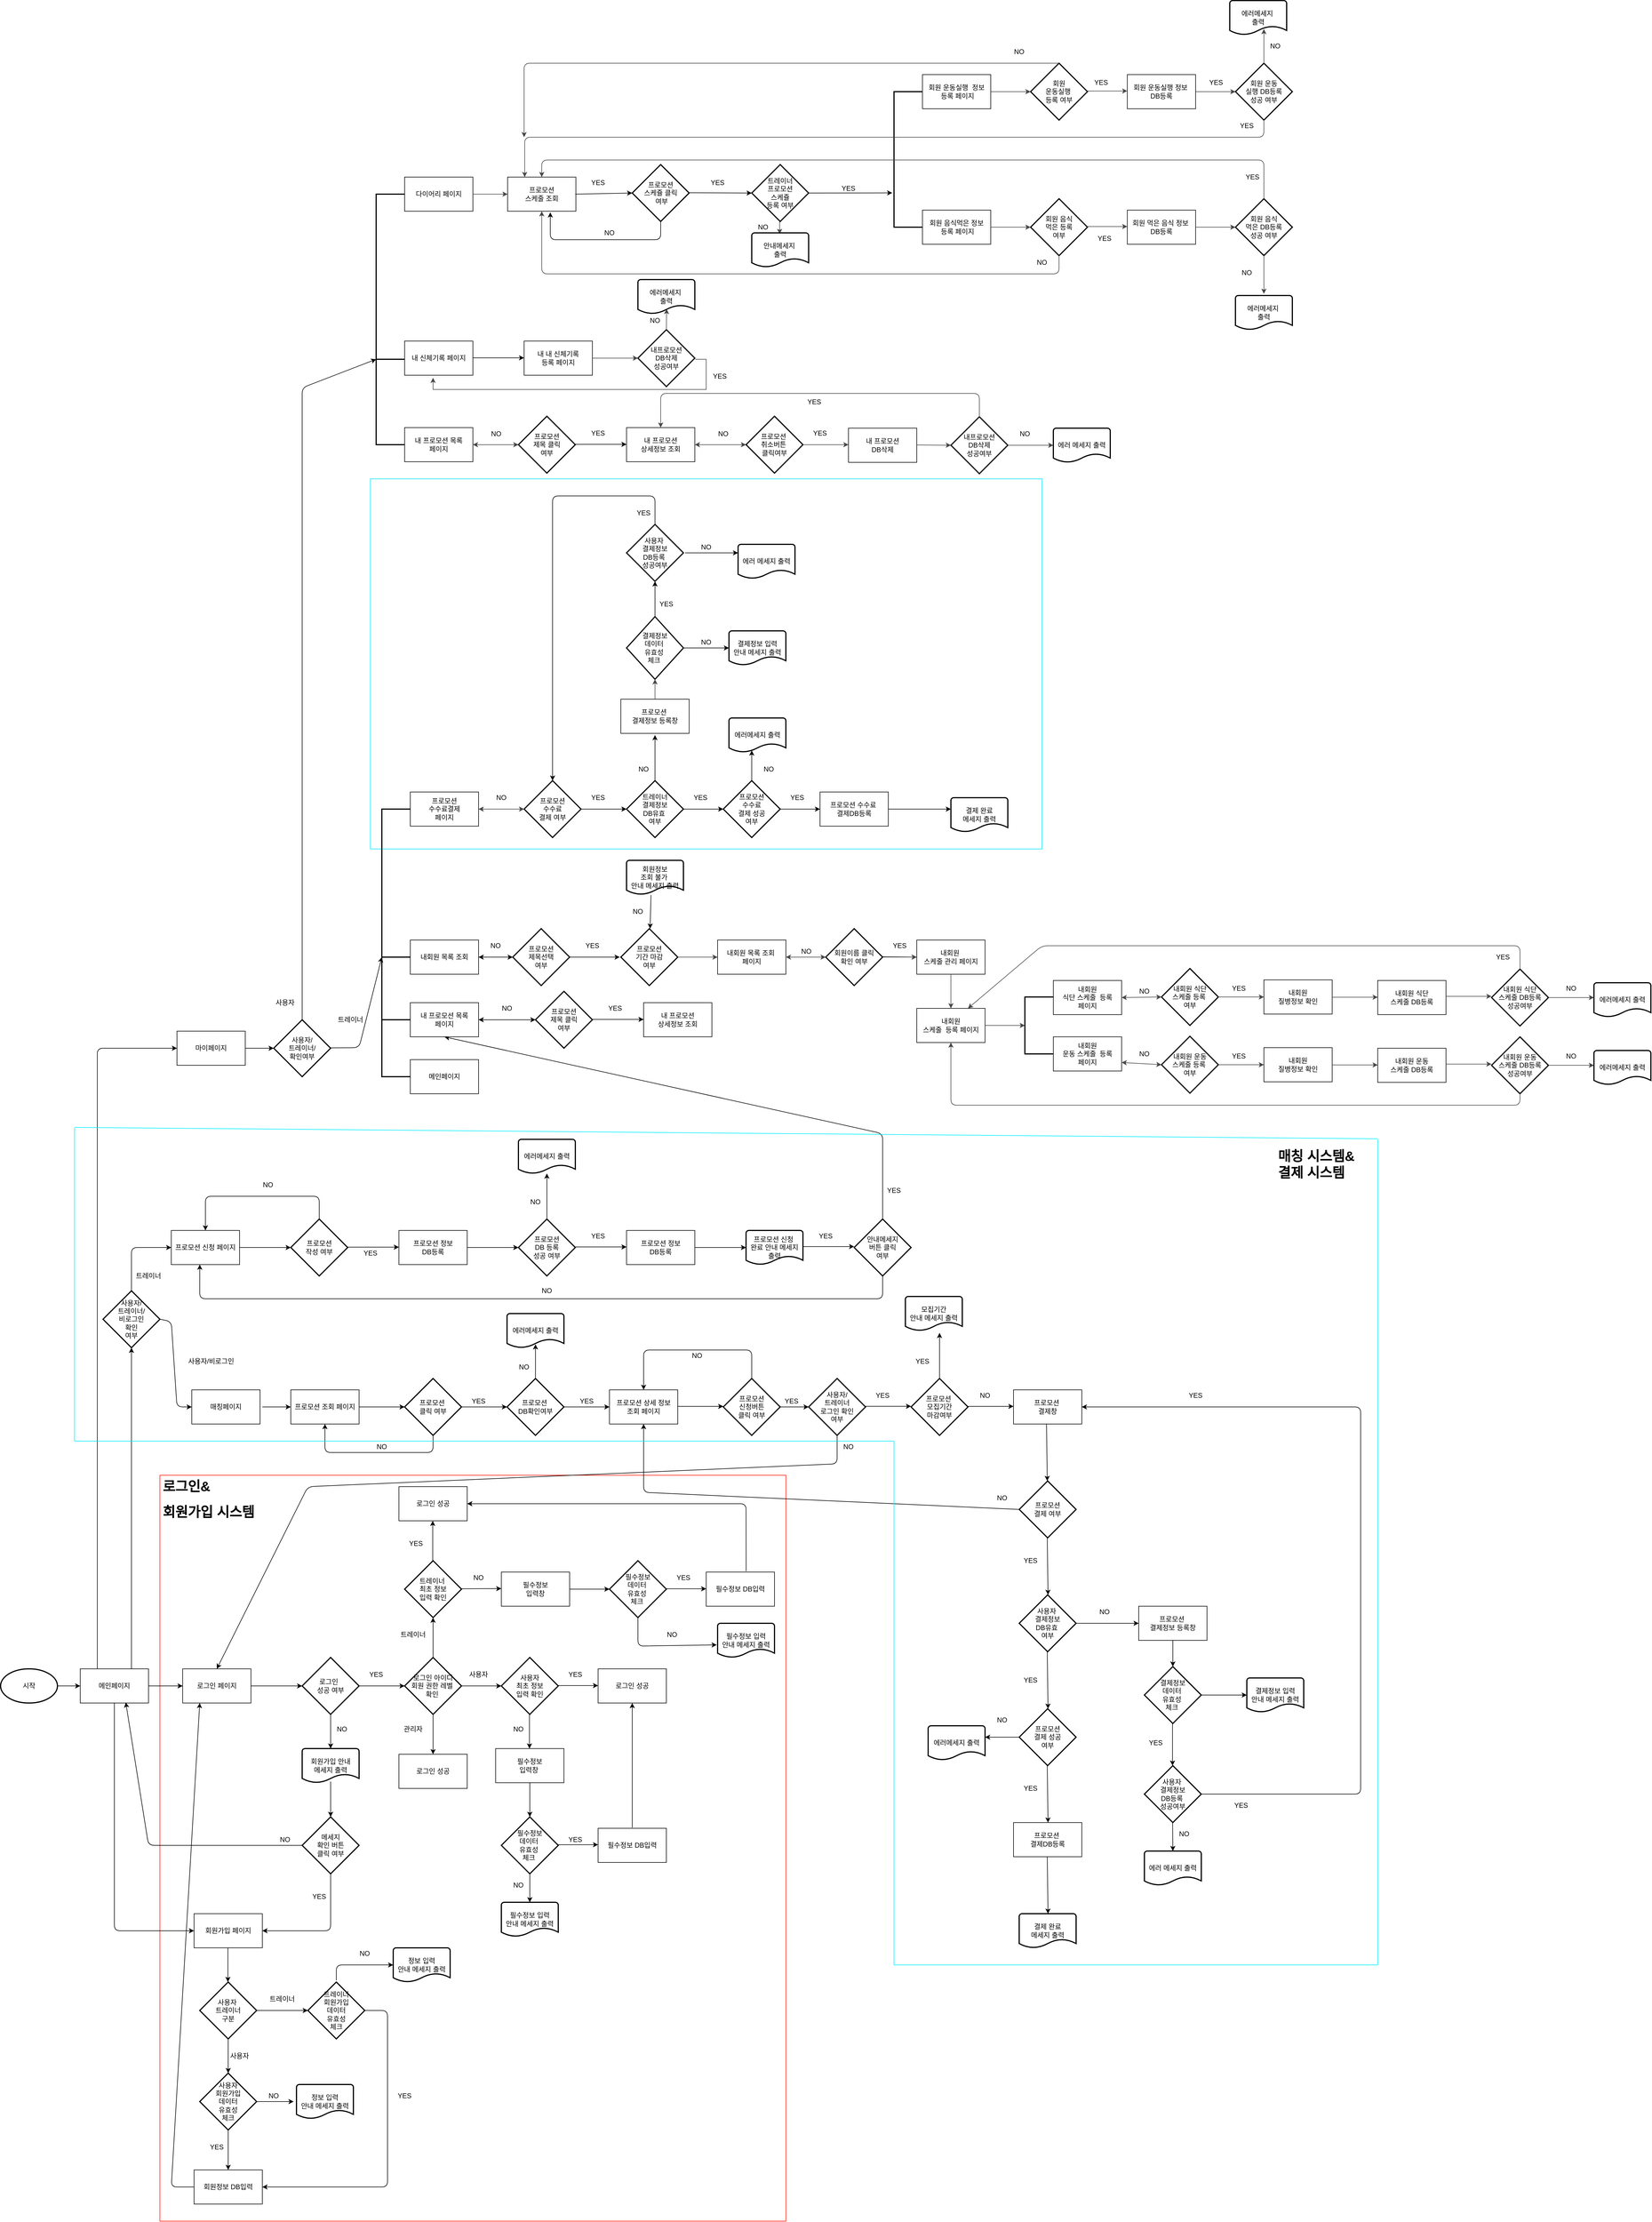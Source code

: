 <mxfile version="13.9.9" type="device" pages="4"><diagram id="Fs5k7OwX3Bb9KsYUXkEV" name="Page-1"><mxGraphModel dx="2740" dy="4143" grid="1" gridSize="10" guides="1" tooltips="1" connect="1" arrows="1" fold="1" page="1" pageScale="1" pageWidth="1654" pageHeight="1169" math="0" shadow="0"><root><mxCell id="0"/><mxCell id="1" parent="0"/><mxCell id="MCgzjJB2c5F-m1ybpjF0-401" value="" style="rounded=0;whiteSpace=wrap;html=1;strokeColor=#08E6FF;fillColor=none;" parent="1" vertex="1"><mxGeometry x="-160" y="-2050" width="1180" height="650" as="geometry"/></mxCell><mxCell id="MCgzjJB2c5F-m1ybpjF0-95" value="&lt;h1&gt;로그인&amp;amp;&amp;nbsp;&lt;/h1&gt;&lt;h1&gt;회원가입 시스템&lt;/h1&gt;" style="text;html=1;strokeColor=#FF1605;fillColor=none;spacing=5;spacingTop=-20;whiteSpace=wrap;overflow=hidden;rounded=0;" parent="1" vertex="1"><mxGeometry x="-530" y="-300" width="1100" height="1310" as="geometry"/></mxCell><mxCell id="MCgzjJB2c5F-m1ybpjF0-2" value="시작" style="strokeWidth=2;html=1;shape=mxgraph.flowchart.start_1;whiteSpace=wrap;" parent="1" vertex="1"><mxGeometry x="-810" y="40" width="100" height="60" as="geometry"/></mxCell><mxCell id="MCgzjJB2c5F-m1ybpjF0-3" value="" style="endArrow=classic;html=1;exitX=1;exitY=0.5;exitDx=0;exitDy=0;exitPerimeter=0;" parent="1" source="MCgzjJB2c5F-m1ybpjF0-2" edge="1"><mxGeometry x="-810" y="20" width="50" height="50" as="geometry"><mxPoint x="-670" y="220" as="sourcePoint"/><mxPoint x="-670" y="70" as="targetPoint"/></mxGeometry></mxCell><mxCell id="MCgzjJB2c5F-m1ybpjF0-6" value="메인페이지" style="rounded=0;whiteSpace=wrap;html=1;" parent="1" vertex="1"><mxGeometry x="-670" y="40" width="120" height="60" as="geometry"/></mxCell><mxCell id="MCgzjJB2c5F-m1ybpjF0-7" value="" style="endArrow=classic;html=1;exitX=1;exitY=0.5;exitDx=0;exitDy=0;" parent="1" source="MCgzjJB2c5F-m1ybpjF0-6" edge="1"><mxGeometry x="-810" y="20" width="50" height="50" as="geometry"><mxPoint x="-540" y="70" as="sourcePoint"/><mxPoint x="-490" y="70" as="targetPoint"/></mxGeometry></mxCell><mxCell id="MCgzjJB2c5F-m1ybpjF0-10" value="로그인&amp;nbsp;&amp;nbsp;&lt;br&gt;성공 여부" style="strokeWidth=2;html=1;shape=mxgraph.flowchart.decision;whiteSpace=wrap;" parent="1" vertex="1"><mxGeometry x="-280" y="20" width="100" height="100" as="geometry"/></mxCell><mxCell id="MCgzjJB2c5F-m1ybpjF0-11" value="YES" style="text;html=1;strokeColor=none;fillColor=none;align=center;verticalAlign=middle;whiteSpace=wrap;rounded=0;" parent="1" vertex="1"><mxGeometry x="-170" y="40" width="40" height="20" as="geometry"/></mxCell><mxCell id="MCgzjJB2c5F-m1ybpjF0-12" value="" style="endArrow=classic;html=1;" parent="1" edge="1"><mxGeometry x="-600" y="20" width="50" height="50" as="geometry"><mxPoint x="-180" y="70" as="sourcePoint"/><mxPoint x="-100" y="70" as="targetPoint"/></mxGeometry></mxCell><mxCell id="MCgzjJB2c5F-m1ybpjF0-14" value="" style="endArrow=classic;html=1;" parent="1" edge="1"><mxGeometry x="-600" y="20" width="50" height="50" as="geometry"><mxPoint x="-230" y="120" as="sourcePoint"/><mxPoint x="-230" y="180" as="targetPoint"/></mxGeometry></mxCell><mxCell id="MCgzjJB2c5F-m1ybpjF0-15" value="회원가입 페이지" style="rounded=0;whiteSpace=wrap;html=1;" parent="1" vertex="1"><mxGeometry x="-470" y="470" width="120" height="60" as="geometry"/></mxCell><mxCell id="MCgzjJB2c5F-m1ybpjF0-16" value="NO" style="text;html=1;strokeColor=none;fillColor=none;align=center;verticalAlign=middle;whiteSpace=wrap;rounded=0;" parent="1" vertex="1"><mxGeometry x="-230" y="136" width="40" height="20" as="geometry"/></mxCell><mxCell id="MCgzjJB2c5F-m1ybpjF0-17" value="" style="endArrow=classic;html=1;exitX=0.5;exitY=1;exitDx=0;exitDy=0;entryX=0;entryY=0.5;entryDx=0;entryDy=0;" parent="1" source="MCgzjJB2c5F-m1ybpjF0-6" target="MCgzjJB2c5F-m1ybpjF0-15" edge="1"><mxGeometry x="-810" y="20" width="50" height="50" as="geometry"><mxPoint x="-610" y="130" as="sourcePoint"/><mxPoint x="-550" y="130" as="targetPoint"/><Array as="points"><mxPoint x="-610" y="500"/></Array></mxGeometry></mxCell><mxCell id="MCgzjJB2c5F-m1ybpjF0-19" value="" style="endArrow=classic;html=1;" parent="1" edge="1"><mxGeometry x="-780" y="20" width="50" height="50" as="geometry"><mxPoint x="-410.5" y="530" as="sourcePoint"/><mxPoint x="-410.5" y="590" as="targetPoint"/></mxGeometry></mxCell><mxCell id="MCgzjJB2c5F-m1ybpjF0-20" value="사용자&lt;br&gt;회원가입&lt;br&gt;데이터&lt;br&gt;유효성&lt;br&gt;체크" style="strokeWidth=2;html=1;shape=mxgraph.flowchart.decision;whiteSpace=wrap;" parent="1" vertex="1"><mxGeometry x="-460" y="750" width="100" height="100" as="geometry"/></mxCell><mxCell id="MCgzjJB2c5F-m1ybpjF0-21" value="" style="endArrow=classic;html=1;exitX=0.5;exitY=1;exitDx=0;exitDy=0;exitPerimeter=0;" parent="1" source="MCgzjJB2c5F-m1ybpjF0-20" edge="1"><mxGeometry x="-780" y="180" width="50" height="50" as="geometry"><mxPoint x="-390" y="930" as="sourcePoint"/><mxPoint x="-410" y="920" as="targetPoint"/></mxGeometry></mxCell><mxCell id="MCgzjJB2c5F-m1ybpjF0-22" value="" style="endArrow=classic;html=1;exitX=1;exitY=0.5;exitDx=0;exitDy=0;exitPerimeter=0;" parent="1" source="MCgzjJB2c5F-m1ybpjF0-20" edge="1"><mxGeometry x="-780" y="180" width="50" height="50" as="geometry"><mxPoint x="-285" y="750" as="sourcePoint"/><mxPoint x="-295" y="800" as="targetPoint"/></mxGeometry></mxCell><mxCell id="MCgzjJB2c5F-m1ybpjF0-23" value="YES" style="text;html=1;strokeColor=none;fillColor=none;align=center;verticalAlign=middle;whiteSpace=wrap;rounded=0;" parent="1" vertex="1"><mxGeometry x="-450" y="870" width="40" height="20" as="geometry"/></mxCell><mxCell id="MCgzjJB2c5F-m1ybpjF0-24" value="NO" style="text;html=1;strokeColor=none;fillColor=none;align=center;verticalAlign=middle;whiteSpace=wrap;rounded=0;" parent="1" vertex="1"><mxGeometry x="-350" y="780" width="40" height="20" as="geometry"/></mxCell><mxCell id="MCgzjJB2c5F-m1ybpjF0-25" value="회원정보 DB입력" style="rounded=0;whiteSpace=wrap;html=1;" parent="1" vertex="1"><mxGeometry x="-470" y="920" width="120" height="60" as="geometry"/></mxCell><mxCell id="MCgzjJB2c5F-m1ybpjF0-27" value="회원가입 안내&lt;br&gt;메세지 출력" style="strokeWidth=2;html=1;shape=mxgraph.flowchart.document2;whiteSpace=wrap;size=0.25;" parent="1" vertex="1"><mxGeometry x="-280" y="180" width="100" height="60" as="geometry"/></mxCell><mxCell id="MCgzjJB2c5F-m1ybpjF0-28" value="" style="endArrow=classic;html=1;exitX=0.5;exitY=0.967;exitDx=0;exitDy=0;exitPerimeter=0;" parent="1" source="MCgzjJB2c5F-m1ybpjF0-27" edge="1"><mxGeometry x="-600" y="20" width="50" height="50" as="geometry"><mxPoint x="-250" y="340" as="sourcePoint"/><mxPoint x="-230" y="300" as="targetPoint"/></mxGeometry></mxCell><mxCell id="MCgzjJB2c5F-m1ybpjF0-29" value="정보 입력&lt;br&gt;안내 메세지 출력" style="strokeWidth=2;html=1;shape=mxgraph.flowchart.document2;whiteSpace=wrap;size=0.25;" parent="1" vertex="1"><mxGeometry x="-290" y="770" width="100" height="60" as="geometry"/></mxCell><mxCell id="MCgzjJB2c5F-m1ybpjF0-30" value="" style="endArrow=classic;html=1;exitX=0.5;exitY=1;exitDx=0;exitDy=0;exitPerimeter=0;" parent="1" source="MCgzjJB2c5F-m1ybpjF0-32" target="MCgzjJB2c5F-m1ybpjF0-15" edge="1"><mxGeometry x="-600" y="20" width="50" height="50" as="geometry"><mxPoint x="-110" y="740" as="sourcePoint"/><mxPoint x="-60" y="690" as="targetPoint"/><Array as="points"><mxPoint x="-230" y="500"/></Array></mxGeometry></mxCell><mxCell id="MCgzjJB2c5F-m1ybpjF0-32" value="메세지&lt;br&gt;확인 버튼&lt;br&gt;클릭 여부" style="strokeWidth=2;html=1;shape=mxgraph.flowchart.decision;whiteSpace=wrap;" parent="1" vertex="1"><mxGeometry x="-280" y="300" width="100" height="100" as="geometry"/></mxCell><mxCell id="MCgzjJB2c5F-m1ybpjF0-34" value="YES" style="text;html=1;strokeColor=none;fillColor=none;align=center;verticalAlign=middle;whiteSpace=wrap;rounded=0;" parent="1" vertex="1"><mxGeometry x="-270" y="430" width="40" height="20" as="geometry"/></mxCell><mxCell id="MCgzjJB2c5F-m1ybpjF0-35" value="NO" style="text;html=1;strokeColor=none;fillColor=none;align=center;verticalAlign=middle;whiteSpace=wrap;rounded=0;" parent="1" vertex="1"><mxGeometry x="-330" y="330" width="40" height="20" as="geometry"/></mxCell><mxCell id="MCgzjJB2c5F-m1ybpjF0-36" value="" style="endArrow=classic;html=1;entryX=0.667;entryY=0.983;entryDx=0;entryDy=0;exitX=0;exitY=0.5;exitDx=0;exitDy=0;exitPerimeter=0;entryPerimeter=0;" parent="1" source="MCgzjJB2c5F-m1ybpjF0-32" target="MCgzjJB2c5F-m1ybpjF0-6" edge="1"><mxGeometry x="-810" y="20" width="50" height="50" as="geometry"><mxPoint x="-340" y="330" as="sourcePoint"/><mxPoint x="-290" y="280" as="targetPoint"/><Array as="points"><mxPoint x="-550" y="350"/></Array></mxGeometry></mxCell><mxCell id="MCgzjJB2c5F-m1ybpjF0-38" value="" style="endArrow=classic;html=1;exitX=0;exitY=0.5;exitDx=0;exitDy=0;entryX=0.25;entryY=1;entryDx=0;entryDy=0;" parent="1" source="MCgzjJB2c5F-m1ybpjF0-25" target="MCgzjJB2c5F-m1ybpjF0-91" edge="1"><mxGeometry x="-810" y="20" width="50" height="50" as="geometry"><mxPoint x="-530" y="800" as="sourcePoint"/><mxPoint x="-750" y="790" as="targetPoint"/><Array as="points"><mxPoint x="-510" y="950"/></Array></mxGeometry></mxCell><mxCell id="MCgzjJB2c5F-m1ybpjF0-39" value="로그인 아이디&lt;br&gt;회원 권한 레벨&amp;nbsp;&lt;br&gt;확인&amp;nbsp;" style="strokeWidth=2;html=1;shape=mxgraph.flowchart.decision;whiteSpace=wrap;" parent="1" vertex="1"><mxGeometry x="-100" y="20" width="100" height="100" as="geometry"/></mxCell><mxCell id="MCgzjJB2c5F-m1ybpjF0-41" value="" style="endArrow=classic;html=1;" parent="1" edge="1"><mxGeometry x="-600" y="20" width="50" height="50" as="geometry"><mxPoint y="70" as="sourcePoint"/><mxPoint x="70" y="70" as="targetPoint"/></mxGeometry></mxCell><mxCell id="MCgzjJB2c5F-m1ybpjF0-44" value="" style="endArrow=classic;html=1;exitX=0.5;exitY=0;exitDx=0;exitDy=0;exitPerimeter=0;" parent="1" source="MCgzjJB2c5F-m1ybpjF0-39" edge="1"><mxGeometry x="-590" y="30" width="50" height="50" as="geometry"><mxPoint x="10" y="80" as="sourcePoint"/><mxPoint x="-50" y="-50" as="targetPoint"/></mxGeometry></mxCell><mxCell id="MCgzjJB2c5F-m1ybpjF0-45" value="" style="endArrow=classic;html=1;exitX=0.5;exitY=1;exitDx=0;exitDy=0;exitPerimeter=0;" parent="1" source="MCgzjJB2c5F-m1ybpjF0-39" edge="1"><mxGeometry x="-580" y="40" width="50" height="50" as="geometry"><mxPoint x="-40" y="30" as="sourcePoint"/><mxPoint x="-50" y="190" as="targetPoint"/></mxGeometry></mxCell><mxCell id="MCgzjJB2c5F-m1ybpjF0-47" value="사용자" style="text;html=1;strokeColor=none;fillColor=none;align=center;verticalAlign=middle;whiteSpace=wrap;rounded=0;" parent="1" vertex="1"><mxGeometry x="10" y="40" width="40" height="20" as="geometry"/></mxCell><mxCell id="MCgzjJB2c5F-m1ybpjF0-48" value="트레이너" style="text;html=1;strokeColor=none;fillColor=none;align=center;verticalAlign=middle;whiteSpace=wrap;rounded=0;" parent="1" vertex="1"><mxGeometry x="-110" y="-30" width="50" height="20" as="geometry"/></mxCell><mxCell id="MCgzjJB2c5F-m1ybpjF0-49" value="관리자" style="text;html=1;strokeColor=none;fillColor=none;align=center;verticalAlign=middle;whiteSpace=wrap;rounded=0;" parent="1" vertex="1"><mxGeometry x="-110" y="136" width="50" height="20" as="geometry"/></mxCell><mxCell id="MCgzjJB2c5F-m1ybpjF0-51" value="로그인 성공" style="rounded=0;whiteSpace=wrap;html=1;" parent="1" vertex="1"><mxGeometry x="-110" y="190" width="120" height="60" as="geometry"/></mxCell><mxCell id="MCgzjJB2c5F-m1ybpjF0-52" value="사용자 &lt;br&gt;최초 정보&lt;br&gt;입력 확인" style="strokeWidth=2;html=1;shape=mxgraph.flowchart.decision;whiteSpace=wrap;" parent="1" vertex="1"><mxGeometry x="70" y="20" width="100" height="100" as="geometry"/></mxCell><mxCell id="MCgzjJB2c5F-m1ybpjF0-53" value="트레이너&amp;nbsp;&lt;br&gt;최초 정보&lt;br&gt;입력 확인" style="strokeWidth=2;html=1;shape=mxgraph.flowchart.decision;whiteSpace=wrap;" parent="1" vertex="1"><mxGeometry x="-100" y="-150" width="100" height="100" as="geometry"/></mxCell><mxCell id="MCgzjJB2c5F-m1ybpjF0-55" value="" style="endArrow=classic;html=1;" parent="1" edge="1"><mxGeometry x="-430" y="19.41" width="50" height="50" as="geometry"><mxPoint x="170" y="69.41" as="sourcePoint"/><mxPoint x="240" y="69.41" as="targetPoint"/></mxGeometry></mxCell><mxCell id="MCgzjJB2c5F-m1ybpjF0-56" value="YES" style="text;html=1;strokeColor=none;fillColor=none;align=center;verticalAlign=middle;whiteSpace=wrap;rounded=0;" parent="1" vertex="1"><mxGeometry x="180" y="40" width="40" height="20" as="geometry"/></mxCell><mxCell id="MCgzjJB2c5F-m1ybpjF0-57" value="" style="endArrow=classic;html=1;" parent="1" edge="1"><mxGeometry x="-250.59" y="20" width="50" height="50" as="geometry"><mxPoint x="119.41" y="120" as="sourcePoint"/><mxPoint x="119.41" y="180" as="targetPoint"/></mxGeometry></mxCell><mxCell id="MCgzjJB2c5F-m1ybpjF0-58" value="NO" style="text;html=1;strokeColor=none;fillColor=none;align=center;verticalAlign=middle;whiteSpace=wrap;rounded=0;" parent="1" vertex="1"><mxGeometry x="80" y="136" width="40" height="20" as="geometry"/></mxCell><mxCell id="MCgzjJB2c5F-m1ybpjF0-59" value="로그인 성공" style="rounded=0;whiteSpace=wrap;html=1;" parent="1" vertex="1"><mxGeometry x="240" y="40" width="120" height="60" as="geometry"/></mxCell><mxCell id="MCgzjJB2c5F-m1ybpjF0-60" value="필수정보&lt;br&gt;입력창&amp;nbsp;" style="rounded=0;whiteSpace=wrap;html=1;" parent="1" vertex="1"><mxGeometry x="60" y="180" width="120" height="60" as="geometry"/></mxCell><mxCell id="MCgzjJB2c5F-m1ybpjF0-61" value="" style="endArrow=classic;html=1;exitX=0.5;exitY=1;exitDx=0;exitDy=0;" parent="1" source="MCgzjJB2c5F-m1ybpjF0-60" edge="1"><mxGeometry x="-490" y="210" width="50" height="50" as="geometry"><mxPoint x="110" y="260.0" as="sourcePoint"/><mxPoint x="120" y="300" as="targetPoint"/></mxGeometry></mxCell><mxCell id="MCgzjJB2c5F-m1ybpjF0-62" value="필수정보&lt;br&gt;데이터&amp;nbsp;&lt;br&gt;유효성&amp;nbsp;&lt;br&gt;체크&amp;nbsp;" style="strokeWidth=2;html=1;shape=mxgraph.flowchart.decision;whiteSpace=wrap;" parent="1" vertex="1"><mxGeometry x="70" y="300" width="100" height="100" as="geometry"/></mxCell><mxCell id="MCgzjJB2c5F-m1ybpjF0-63" value="" style="endArrow=classic;html=1;" parent="1" edge="1"><mxGeometry x="-430" y="298.82" width="50" height="50" as="geometry"><mxPoint x="170" y="348.82" as="sourcePoint"/><mxPoint x="240" y="348.82" as="targetPoint"/></mxGeometry></mxCell><mxCell id="MCgzjJB2c5F-m1ybpjF0-64" value="YES" style="text;html=1;strokeColor=none;fillColor=none;align=center;verticalAlign=middle;whiteSpace=wrap;rounded=0;" parent="1" vertex="1"><mxGeometry x="180" y="330" width="40" height="20" as="geometry"/></mxCell><mxCell id="MCgzjJB2c5F-m1ybpjF0-65" value="NO" style="text;html=1;strokeColor=none;fillColor=none;align=center;verticalAlign=middle;whiteSpace=wrap;rounded=0;" parent="1" vertex="1"><mxGeometry x="80" y="410" width="40" height="20" as="geometry"/></mxCell><mxCell id="MCgzjJB2c5F-m1ybpjF0-67" value="" style="endArrow=classic;html=1;" parent="1" edge="1"><mxGeometry x="-480" y="350.0" width="50" height="50" as="geometry"><mxPoint x="120" y="400.0" as="sourcePoint"/><mxPoint x="120" y="450" as="targetPoint"/></mxGeometry></mxCell><mxCell id="MCgzjJB2c5F-m1ybpjF0-68" value="필수정보 DB입력" style="rounded=0;whiteSpace=wrap;html=1;" parent="1" vertex="1"><mxGeometry x="240" y="320" width="120" height="60" as="geometry"/></mxCell><mxCell id="MCgzjJB2c5F-m1ybpjF0-69" value="필수정보 입력&lt;br&gt;안내 메세지 출력" style="strokeWidth=2;html=1;shape=mxgraph.flowchart.document2;whiteSpace=wrap;size=0.25;" parent="1" vertex="1"><mxGeometry x="70" y="450" width="100" height="60" as="geometry"/></mxCell><mxCell id="MCgzjJB2c5F-m1ybpjF0-72" value="" style="endArrow=classic;html=1;entryX=0.5;entryY=1;entryDx=0;entryDy=0;" parent="1" target="MCgzjJB2c5F-m1ybpjF0-59" edge="1"><mxGeometry x="-300" y="268.82" width="50" height="50" as="geometry"><mxPoint x="300" y="318.82" as="sourcePoint"/><mxPoint x="370" y="318.82" as="targetPoint"/></mxGeometry></mxCell><mxCell id="MCgzjJB2c5F-m1ybpjF0-74" value="" style="endArrow=classic;html=1;exitX=0.5;exitY=0;exitDx=0;exitDy=0;exitPerimeter=0;" parent="1" edge="1"><mxGeometry x="-590.59" y="-140" width="50" height="50" as="geometry"><mxPoint x="-50.59" y="-150" as="sourcePoint"/><mxPoint x="-50.59" y="-220" as="targetPoint"/></mxGeometry></mxCell><mxCell id="MCgzjJB2c5F-m1ybpjF0-75" value="" style="endArrow=classic;html=1;exitX=0.5;exitY=0;exitDx=0;exitDy=0;exitPerimeter=0;" parent="1" edge="1"><mxGeometry x="-540" y="-90.59" width="50" height="50" as="geometry"><mxPoint x="8.527e-14" y="-100.59" as="sourcePoint"/><mxPoint x="70" y="-101" as="targetPoint"/></mxGeometry></mxCell><mxCell id="MCgzjJB2c5F-m1ybpjF0-76" value="YES" style="text;html=1;strokeColor=none;fillColor=none;align=center;verticalAlign=middle;whiteSpace=wrap;rounded=0;" parent="1" vertex="1"><mxGeometry x="-100" y="-190" width="40" height="20" as="geometry"/></mxCell><mxCell id="MCgzjJB2c5F-m1ybpjF0-77" value="NO" style="text;html=1;strokeColor=none;fillColor=none;align=center;verticalAlign=middle;whiteSpace=wrap;rounded=0;" parent="1" vertex="1"><mxGeometry x="10" y="-130" width="40" height="20" as="geometry"/></mxCell><mxCell id="MCgzjJB2c5F-m1ybpjF0-78" value="로그인 성공" style="rounded=0;whiteSpace=wrap;html=1;" parent="1" vertex="1"><mxGeometry x="-110" y="-280" width="120" height="60" as="geometry"/></mxCell><mxCell id="MCgzjJB2c5F-m1ybpjF0-79" value="필수정보&lt;br&gt;입력창" style="rounded=0;whiteSpace=wrap;html=1;" parent="1" vertex="1"><mxGeometry x="70" y="-130" width="120" height="60" as="geometry"/></mxCell><mxCell id="MCgzjJB2c5F-m1ybpjF0-80" value="" style="endArrow=classic;html=1;exitX=1;exitY=0.5;exitDx=0;exitDy=0;" parent="1" source="MCgzjJB2c5F-m1ybpjF0-79" edge="1"><mxGeometry x="-360" y="-160" width="50" height="50" as="geometry"><mxPoint x="250" y="-130" as="sourcePoint"/><mxPoint x="260" y="-100" as="targetPoint"/></mxGeometry></mxCell><mxCell id="MCgzjJB2c5F-m1ybpjF0-81" value="필수정보&lt;br&gt;데이터&amp;nbsp;&lt;br&gt;유효성&amp;nbsp;&lt;br&gt;체크&amp;nbsp;" style="strokeWidth=2;html=1;shape=mxgraph.flowchart.decision;whiteSpace=wrap;" parent="1" vertex="1"><mxGeometry x="260" y="-150" width="100" height="100" as="geometry"/></mxCell><mxCell id="MCgzjJB2c5F-m1ybpjF0-82" value="" style="endArrow=classic;html=1;exitX=1;exitY=0.5;exitDx=0;exitDy=0;" parent="1" edge="1"><mxGeometry x="-190" y="-160.59" width="50" height="50" as="geometry"><mxPoint x="360" y="-100.59" as="sourcePoint"/><mxPoint x="430" y="-100.59" as="targetPoint"/></mxGeometry></mxCell><mxCell id="MCgzjJB2c5F-m1ybpjF0-83" value="" style="endArrow=classic;html=1;exitX=0.5;exitY=1;exitDx=0;exitDy=0;exitPerimeter=0;entryX=-0.015;entryY=0.631;entryDx=0;entryDy=0;entryPerimeter=0;" parent="1" source="MCgzjJB2c5F-m1ybpjF0-81" target="MCgzjJB2c5F-m1ybpjF0-90" edge="1"><mxGeometry x="-100" y="-11.18" width="50" height="50" as="geometry"><mxPoint x="450" y="48.82" as="sourcePoint"/><mxPoint x="430" y="-20" as="targetPoint"/><Array as="points"><mxPoint x="310"/></Array></mxGeometry></mxCell><mxCell id="MCgzjJB2c5F-m1ybpjF0-84" value="필수정보 DB입력" style="rounded=0;whiteSpace=wrap;html=1;" parent="1" vertex="1"><mxGeometry x="430" y="-130" width="120" height="60" as="geometry"/></mxCell><mxCell id="MCgzjJB2c5F-m1ybpjF0-85" value="" style="endArrow=classic;html=1;exitX=0.585;exitY=-0.025;exitDx=0;exitDy=0;entryX=1;entryY=0.5;entryDx=0;entryDy=0;exitPerimeter=0;" parent="1" source="MCgzjJB2c5F-m1ybpjF0-84" target="MCgzjJB2c5F-m1ybpjF0-78" edge="1"><mxGeometry x="-70" y="-211.18" width="50" height="50" as="geometry"><mxPoint x="480" y="-151.18" as="sourcePoint"/><mxPoint x="550.0" y="-151.18" as="targetPoint"/><Array as="points"><mxPoint x="500" y="-250"/></Array></mxGeometry></mxCell><mxCell id="MCgzjJB2c5F-m1ybpjF0-86" value="YES" style="text;html=1;strokeColor=none;fillColor=none;align=center;verticalAlign=middle;whiteSpace=wrap;rounded=0;" parent="1" vertex="1"><mxGeometry x="370" y="-130" width="40" height="20" as="geometry"/></mxCell><mxCell id="MCgzjJB2c5F-m1ybpjF0-87" value="NO" style="text;html=1;strokeColor=none;fillColor=none;align=center;verticalAlign=middle;whiteSpace=wrap;rounded=0;" parent="1" vertex="1"><mxGeometry x="350" y="-30" width="40" height="20" as="geometry"/></mxCell><mxCell id="MCgzjJB2c5F-m1ybpjF0-90" value="필수정보 입력&lt;br&gt;안내 메세지 출력" style="strokeWidth=2;html=1;shape=mxgraph.flowchart.document2;whiteSpace=wrap;size=0.25;" parent="1" vertex="1"><mxGeometry x="450" y="-40" width="100" height="60" as="geometry"/></mxCell><mxCell id="MCgzjJB2c5F-m1ybpjF0-91" value="로그인 페이지" style="rounded=0;whiteSpace=wrap;html=1;" parent="1" vertex="1"><mxGeometry x="-490" y="40" width="120" height="60" as="geometry"/></mxCell><mxCell id="MCgzjJB2c5F-m1ybpjF0-92" value="" style="endArrow=classic;html=1;exitX=1;exitY=0.5;exitDx=0;exitDy=0;entryX=0;entryY=0.5;entryDx=0;entryDy=0;entryPerimeter=0;" parent="1" target="MCgzjJB2c5F-m1ybpjF0-10" edge="1"><mxGeometry x="-630" y="20" width="50" height="50" as="geometry"><mxPoint x="-370.0" y="70" as="sourcePoint"/><mxPoint x="-310.0" y="70" as="targetPoint"/></mxGeometry></mxCell><mxCell id="MCgzjJB2c5F-m1ybpjF0-106" value="매칭페이지" style="rounded=0;whiteSpace=wrap;html=1;" parent="1" vertex="1"><mxGeometry x="-474" y="-450" width="120" height="60" as="geometry"/></mxCell><mxCell id="MCgzjJB2c5F-m1ybpjF0-107" value="" style="endArrow=classic;html=1;" parent="1" edge="1"><mxGeometry width="50" height="50" relative="1" as="geometry"><mxPoint x="-350" y="-420" as="sourcePoint"/><mxPoint x="-300" y="-420" as="targetPoint"/></mxGeometry></mxCell><mxCell id="MCgzjJB2c5F-m1ybpjF0-108" value="프로모션 조회 페이지" style="rounded=0;whiteSpace=wrap;html=1;" parent="1" vertex="1"><mxGeometry x="-300" y="-450" width="120" height="60" as="geometry"/></mxCell><mxCell id="MCgzjJB2c5F-m1ybpjF0-110" value="사용자&amp;nbsp;&lt;br&gt;트레이너&lt;br&gt;구분" style="strokeWidth=2;html=1;shape=mxgraph.flowchart.decision;whiteSpace=wrap;" parent="1" vertex="1"><mxGeometry x="-460" y="590" width="100" height="100" as="geometry"/></mxCell><mxCell id="MCgzjJB2c5F-m1ybpjF0-111" value="" style="endArrow=classic;html=1;" parent="1" edge="1"><mxGeometry x="-779.5" y="180" width="50" height="50" as="geometry"><mxPoint x="-410" y="690" as="sourcePoint"/><mxPoint x="-410" y="750" as="targetPoint"/></mxGeometry></mxCell><mxCell id="MCgzjJB2c5F-m1ybpjF0-112" value="사용자" style="text;html=1;strokeColor=none;fillColor=none;align=center;verticalAlign=middle;whiteSpace=wrap;rounded=0;" parent="1" vertex="1"><mxGeometry x="-410" y="710" width="40" height="20" as="geometry"/></mxCell><mxCell id="MCgzjJB2c5F-m1ybpjF0-114" value="" style="endArrow=classic;html=1;exitX=1;exitY=0.5;exitDx=0;exitDy=0;exitPerimeter=0;" parent="1" source="MCgzjJB2c5F-m1ybpjF0-110" edge="1"><mxGeometry x="-660.5" y="120" width="50" height="50" as="geometry"><mxPoint x="-291" y="630" as="sourcePoint"/><mxPoint x="-270" y="640" as="targetPoint"/></mxGeometry></mxCell><mxCell id="MCgzjJB2c5F-m1ybpjF0-115" value="트레이너&lt;br&gt;회원가입&lt;br&gt;데이터&lt;br&gt;유효성&lt;br&gt;체크" style="strokeWidth=2;html=1;shape=mxgraph.flowchart.decision;whiteSpace=wrap;" parent="1" vertex="1"><mxGeometry x="-270" y="590" width="100" height="100" as="geometry"/></mxCell><mxCell id="MCgzjJB2c5F-m1ybpjF0-116" value="트레이너" style="text;html=1;strokeColor=none;fillColor=none;align=center;verticalAlign=middle;whiteSpace=wrap;rounded=0;" parent="1" vertex="1"><mxGeometry x="-340" y="610" width="50" height="20" as="geometry"/></mxCell><mxCell id="MCgzjJB2c5F-m1ybpjF0-117" value="" style="endArrow=classic;html=1;entryX=1;entryY=0.5;entryDx=0;entryDy=0;" parent="1" target="MCgzjJB2c5F-m1ybpjF0-25" edge="1"><mxGeometry x="-500" y="-80" width="50" height="50" as="geometry"><mxPoint x="-170" y="640" as="sourcePoint"/><mxPoint x="-130" y="660" as="targetPoint"/><Array as="points"><mxPoint x="-130" y="640"/><mxPoint x="-130" y="950"/></Array></mxGeometry></mxCell><mxCell id="MCgzjJB2c5F-m1ybpjF0-118" value="YES" style="text;html=1;strokeColor=none;fillColor=none;align=center;verticalAlign=middle;whiteSpace=wrap;rounded=0;" parent="1" vertex="1"><mxGeometry x="-120" y="780" width="40" height="20" as="geometry"/></mxCell><mxCell id="MCgzjJB2c5F-m1ybpjF0-120" value="NO" style="text;html=1;strokeColor=none;fillColor=none;align=center;verticalAlign=middle;whiteSpace=wrap;rounded=0;" parent="1" vertex="1"><mxGeometry x="-190" y="530" width="40" height="20" as="geometry"/></mxCell><mxCell id="MCgzjJB2c5F-m1ybpjF0-121" value="" style="endArrow=classic;html=1;" parent="1" target="MCgzjJB2c5F-m1ybpjF0-122" edge="1"><mxGeometry x="-640" y="-30" width="50" height="50" as="geometry"><mxPoint x="-220" y="587" as="sourcePoint"/><mxPoint x="-150" y="580" as="targetPoint"/><Array as="points"><mxPoint x="-220" y="560"/></Array></mxGeometry></mxCell><mxCell id="MCgzjJB2c5F-m1ybpjF0-122" value="정보 입력&lt;br&gt;안내 메세지 출력" style="strokeWidth=2;html=1;shape=mxgraph.flowchart.document2;whiteSpace=wrap;size=0.25;" parent="1" vertex="1"><mxGeometry x="-120" y="530" width="100" height="60" as="geometry"/></mxCell><mxCell id="MCgzjJB2c5F-m1ybpjF0-123" value="" style="endArrow=classic;html=1;" parent="1" edge="1"><mxGeometry width="50" height="50" relative="1" as="geometry"><mxPoint x="-180" y="-420" as="sourcePoint"/><mxPoint x="-100" y="-420" as="targetPoint"/></mxGeometry></mxCell><mxCell id="MCgzjJB2c5F-m1ybpjF0-124" value="프로모션&amp;nbsp;&lt;br&gt;클릭 여부" style="strokeWidth=2;html=1;shape=mxgraph.flowchart.decision;whiteSpace=wrap;fillColor=none;" parent="1" vertex="1"><mxGeometry x="-100" y="-470" width="100" height="100" as="geometry"/></mxCell><mxCell id="MCgzjJB2c5F-m1ybpjF0-125" value="" style="endArrow=classic;html=1;" parent="1" edge="1"><mxGeometry width="50" height="50" relative="1" as="geometry"><mxPoint y="-420" as="sourcePoint"/><mxPoint x="80" y="-420" as="targetPoint"/></mxGeometry></mxCell><mxCell id="MCgzjJB2c5F-m1ybpjF0-126" value="" style="endArrow=classic;html=1;entryX=0.5;entryY=1;entryDx=0;entryDy=0;" parent="1" target="MCgzjJB2c5F-m1ybpjF0-108" edge="1"><mxGeometry width="50" height="50" relative="1" as="geometry"><mxPoint x="-50" y="-370" as="sourcePoint"/><mxPoint x="30" y="-370" as="targetPoint"/><Array as="points"><mxPoint x="-50" y="-340"/><mxPoint x="-240" y="-340"/></Array></mxGeometry></mxCell><mxCell id="MCgzjJB2c5F-m1ybpjF0-127" value="YES" style="text;html=1;strokeColor=none;fillColor=none;align=center;verticalAlign=middle;whiteSpace=wrap;rounded=0;" parent="1" vertex="1"><mxGeometry x="10" y="-440" width="40" height="20" as="geometry"/></mxCell><mxCell id="MCgzjJB2c5F-m1ybpjF0-128" value="NO" style="text;html=1;strokeColor=none;fillColor=none;align=center;verticalAlign=middle;whiteSpace=wrap;rounded=0;" parent="1" vertex="1"><mxGeometry x="-160" y="-360" width="40" height="20" as="geometry"/></mxCell><mxCell id="MCgzjJB2c5F-m1ybpjF0-129" value="프로모션&amp;nbsp;&lt;br&gt;DB확인여부" style="strokeWidth=2;html=1;shape=mxgraph.flowchart.decision;whiteSpace=wrap;fillColor=none;" parent="1" vertex="1"><mxGeometry x="80" y="-470" width="100" height="100" as="geometry"/></mxCell><mxCell id="MCgzjJB2c5F-m1ybpjF0-130" value="" style="endArrow=classic;html=1;" parent="1" edge="1"><mxGeometry width="50" height="50" relative="1" as="geometry"><mxPoint x="180" y="-420" as="sourcePoint"/><mxPoint x="260" y="-420" as="targetPoint"/></mxGeometry></mxCell><mxCell id="MCgzjJB2c5F-m1ybpjF0-131" value="" style="endArrow=classic;html=1;exitX=0.5;exitY=0;exitDx=0;exitDy=0;exitPerimeter=0;" parent="1" source="MCgzjJB2c5F-m1ybpjF0-129" edge="1"><mxGeometry width="50" height="50" relative="1" as="geometry"><mxPoint x="130" y="-480" as="sourcePoint"/><mxPoint x="130" y="-530" as="targetPoint"/></mxGeometry></mxCell><mxCell id="MCgzjJB2c5F-m1ybpjF0-132" value="에러메세지 출력" style="strokeWidth=2;html=1;shape=mxgraph.flowchart.document2;whiteSpace=wrap;size=0.25;" parent="1" vertex="1"><mxGeometry x="80" y="-584" width="100" height="60" as="geometry"/></mxCell><mxCell id="MCgzjJB2c5F-m1ybpjF0-133" value="사용자/&lt;br&gt;트레이너&lt;br&gt;로그인 확인&lt;br&gt;여부" style="strokeWidth=2;html=1;shape=mxgraph.flowchart.decision;whiteSpace=wrap;fillColor=none;" parent="1" vertex="1"><mxGeometry x="610" y="-470" width="100" height="100" as="geometry"/></mxCell><mxCell id="MCgzjJB2c5F-m1ybpjF0-140" value="프로모션 상세 정보&lt;br&gt;조회 페이지" style="rounded=0;whiteSpace=wrap;html=1;" parent="1" vertex="1"><mxGeometry x="260" y="-450" width="120" height="60" as="geometry"/></mxCell><mxCell id="MCgzjJB2c5F-m1ybpjF0-141" value="YES" style="text;html=1;strokeColor=none;fillColor=none;align=center;verticalAlign=middle;whiteSpace=wrap;rounded=0;" parent="1" vertex="1"><mxGeometry x="200" y="-440" width="40" height="20" as="geometry"/></mxCell><mxCell id="MCgzjJB2c5F-m1ybpjF0-142" value="NO" style="text;html=1;strokeColor=none;fillColor=none;align=center;verticalAlign=middle;whiteSpace=wrap;rounded=0;" parent="1" vertex="1"><mxGeometry x="90" y="-500" width="40" height="20" as="geometry"/></mxCell><mxCell id="MCgzjJB2c5F-m1ybpjF0-143" value="" style="endArrow=classic;html=1;" parent="1" edge="1"><mxGeometry width="50" height="50" relative="1" as="geometry"><mxPoint x="380" y="-421" as="sourcePoint"/><mxPoint x="460" y="-421" as="targetPoint"/></mxGeometry></mxCell><mxCell id="MCgzjJB2c5F-m1ybpjF0-144" value="프로모션&lt;br&gt;신청버튼&lt;br&gt;클릭 여부" style="strokeWidth=2;html=1;shape=mxgraph.flowchart.decision;whiteSpace=wrap;fillColor=none;" parent="1" vertex="1"><mxGeometry x="460" y="-470" width="100" height="100" as="geometry"/></mxCell><mxCell id="MCgzjJB2c5F-m1ybpjF0-145" value="" style="endArrow=classic;html=1;entryX=0;entryY=0.5;entryDx=0;entryDy=0;entryPerimeter=0;" parent="1" target="MCgzjJB2c5F-m1ybpjF0-133" edge="1"><mxGeometry width="50" height="50" relative="1" as="geometry"><mxPoint x="560" y="-420" as="sourcePoint"/><mxPoint x="610" y="-470" as="targetPoint"/></mxGeometry></mxCell><mxCell id="MCgzjJB2c5F-m1ybpjF0-146" value="" style="endArrow=classic;html=1;entryX=0.5;entryY=0;entryDx=0;entryDy=0;" parent="1" target="MCgzjJB2c5F-m1ybpjF0-140" edge="1"><mxGeometry width="50" height="50" relative="1" as="geometry"><mxPoint x="510" y="-470" as="sourcePoint"/><mxPoint x="560" y="-520" as="targetPoint"/><Array as="points"><mxPoint x="510" y="-520"/><mxPoint x="320" y="-520"/></Array></mxGeometry></mxCell><mxCell id="MCgzjJB2c5F-m1ybpjF0-147" value="YES" style="text;html=1;strokeColor=none;fillColor=none;align=center;verticalAlign=middle;whiteSpace=wrap;rounded=0;" parent="1" vertex="1"><mxGeometry x="560" y="-440" width="40" height="20" as="geometry"/></mxCell><mxCell id="MCgzjJB2c5F-m1ybpjF0-148" value="NO" style="text;html=1;strokeColor=none;fillColor=none;align=center;verticalAlign=middle;whiteSpace=wrap;rounded=0;" parent="1" vertex="1"><mxGeometry x="394" y="-520" width="40" height="20" as="geometry"/></mxCell><mxCell id="MCgzjJB2c5F-m1ybpjF0-150" value="NO" style="text;html=1;strokeColor=none;fillColor=none;align=center;verticalAlign=middle;whiteSpace=wrap;rounded=0;" parent="1" vertex="1"><mxGeometry x="660" y="-360" width="40" height="20" as="geometry"/></mxCell><mxCell id="MCgzjJB2c5F-m1ybpjF0-151" value="" style="endArrow=classic;html=1;entryX=0.5;entryY=0;entryDx=0;entryDy=0;" parent="1" target="MCgzjJB2c5F-m1ybpjF0-91" edge="1"><mxGeometry width="50" height="50" relative="1" as="geometry"><mxPoint x="660.0" y="-370" as="sourcePoint"/><mxPoint x="80" y="-330" as="targetPoint"/><Array as="points"><mxPoint x="660" y="-320"/><mxPoint x="-270" y="-280"/></Array></mxGeometry></mxCell><mxCell id="MCgzjJB2c5F-m1ybpjF0-153" value="" style="endArrow=classic;html=1;" parent="1" edge="1"><mxGeometry width="50" height="50" relative="1" as="geometry"><mxPoint x="710.0" y="-421.18" as="sourcePoint"/><mxPoint x="790.0" y="-421.18" as="targetPoint"/></mxGeometry></mxCell><mxCell id="MCgzjJB2c5F-m1ybpjF0-154" value="YES" style="text;html=1;strokeColor=none;fillColor=none;align=center;verticalAlign=middle;whiteSpace=wrap;rounded=0;" parent="1" vertex="1"><mxGeometry x="720" y="-450" width="40" height="20" as="geometry"/></mxCell><mxCell id="MCgzjJB2c5F-m1ybpjF0-155" value="프로모션&amp;nbsp;&lt;br&gt;모집기간&lt;br&gt;마감여부" style="strokeWidth=2;html=1;shape=mxgraph.flowchart.decision;whiteSpace=wrap;fillColor=none;" parent="1" vertex="1"><mxGeometry x="790" y="-470" width="100" height="100" as="geometry"/></mxCell><mxCell id="MCgzjJB2c5F-m1ybpjF0-156" value="" style="endArrow=classic;html=1;" parent="1" edge="1"><mxGeometry width="50" height="50" relative="1" as="geometry"><mxPoint x="890.0" y="-421.0" as="sourcePoint"/><mxPoint x="970.0" y="-421.0" as="targetPoint"/></mxGeometry></mxCell><mxCell id="MCgzjJB2c5F-m1ybpjF0-157" value="NO" style="text;html=1;strokeColor=none;fillColor=none;align=center;verticalAlign=middle;whiteSpace=wrap;rounded=0;" parent="1" vertex="1"><mxGeometry x="900" y="-450" width="40" height="20" as="geometry"/></mxCell><mxCell id="MCgzjJB2c5F-m1ybpjF0-158" value="" style="endArrow=classic;html=1;" parent="1" edge="1"><mxGeometry width="50" height="50" relative="1" as="geometry"><mxPoint x="840.0" y="-470" as="sourcePoint"/><mxPoint x="840" y="-550" as="targetPoint"/></mxGeometry></mxCell><mxCell id="MCgzjJB2c5F-m1ybpjF0-159" value="YES" style="text;html=1;strokeColor=none;fillColor=none;align=center;verticalAlign=middle;whiteSpace=wrap;rounded=0;" parent="1" vertex="1"><mxGeometry x="790" y="-510" width="40" height="20" as="geometry"/></mxCell><mxCell id="MCgzjJB2c5F-m1ybpjF0-161" value="모집기간&lt;br&gt;안내 메세지 출력" style="strokeWidth=2;html=1;shape=mxgraph.flowchart.document2;whiteSpace=wrap;size=0.25;" parent="1" vertex="1"><mxGeometry x="780" y="-614" width="100" height="60" as="geometry"/></mxCell><mxCell id="MCgzjJB2c5F-m1ybpjF0-162" value="프로모션&amp;nbsp;&lt;br&gt;결제창" style="rounded=0;whiteSpace=wrap;html=1;" parent="1" vertex="1"><mxGeometry x="970" y="-450" width="120" height="60" as="geometry"/></mxCell><mxCell id="MCgzjJB2c5F-m1ybpjF0-163" value="사용자/&lt;br&gt;트레이너/&lt;br&gt;비로그인&lt;br&gt;확인&lt;br&gt;여부" style="strokeWidth=2;html=1;shape=mxgraph.flowchart.decision;whiteSpace=wrap;fillColor=none;" parent="1" vertex="1"><mxGeometry x="-630" y="-624" width="100" height="100" as="geometry"/></mxCell><mxCell id="MCgzjJB2c5F-m1ybpjF0-166" value="" style="endArrow=classic;html=1;exitX=0.75;exitY=0;exitDx=0;exitDy=0;entryX=0.5;entryY=1;entryDx=0;entryDy=0;entryPerimeter=0;" parent="1" source="MCgzjJB2c5F-m1ybpjF0-6" target="MCgzjJB2c5F-m1ybpjF0-163" edge="1"><mxGeometry width="50" height="50" relative="1" as="geometry"><mxPoint x="-690" y="-370" as="sourcePoint"/><mxPoint x="-730" y="-160" as="targetPoint"/></mxGeometry></mxCell><mxCell id="MCgzjJB2c5F-m1ybpjF0-167" value="" style="endArrow=classic;html=1;exitX=1;exitY=0.5;exitDx=0;exitDy=0;exitPerimeter=0;entryX=0;entryY=0.5;entryDx=0;entryDy=0;" parent="1" source="MCgzjJB2c5F-m1ybpjF0-163" target="MCgzjJB2c5F-m1ybpjF0-106" edge="1"><mxGeometry width="50" height="50" relative="1" as="geometry"><mxPoint x="-620" y="-330" as="sourcePoint"/><mxPoint x="-570" y="-380" as="targetPoint"/><Array as="points"><mxPoint x="-510" y="-570"/><mxPoint x="-500" y="-420"/></Array></mxGeometry></mxCell><mxCell id="MCgzjJB2c5F-m1ybpjF0-168" value="사용자/비로그인" style="text;html=1;strokeColor=none;fillColor=none;align=center;verticalAlign=middle;whiteSpace=wrap;rounded=0;" parent="1" vertex="1"><mxGeometry x="-495" y="-510" width="110" height="20" as="geometry"/></mxCell><mxCell id="MCgzjJB2c5F-m1ybpjF0-169" value="" style="endArrow=classic;html=1;exitX=0.5;exitY=0;exitDx=0;exitDy=0;exitPerimeter=0;entryX=0;entryY=0.5;entryDx=0;entryDy=0;" parent="1" source="MCgzjJB2c5F-m1ybpjF0-163" target="MCgzjJB2c5F-m1ybpjF0-170" edge="1"><mxGeometry width="50" height="50" relative="1" as="geometry"><mxPoint x="-730" y="-320" as="sourcePoint"/><mxPoint x="-500" y="-580" as="targetPoint"/><Array as="points"><mxPoint x="-580" y="-700"/><mxPoint x="-540" y="-700"/></Array></mxGeometry></mxCell><mxCell id="MCgzjJB2c5F-m1ybpjF0-170" value="프로모션 신청 페이지" style="rounded=0;whiteSpace=wrap;html=1;" parent="1" vertex="1"><mxGeometry x="-510" y="-730" width="120" height="60" as="geometry"/></mxCell><mxCell id="MCgzjJB2c5F-m1ybpjF0-171" value="트레이너" style="text;html=1;strokeColor=none;fillColor=none;align=center;verticalAlign=middle;whiteSpace=wrap;rounded=0;" parent="1" vertex="1"><mxGeometry x="-580" y="-660" width="60" height="20" as="geometry"/></mxCell><mxCell id="MCgzjJB2c5F-m1ybpjF0-174" value="" style="endArrow=classic;html=1;exitX=1;exitY=0.5;exitDx=0;exitDy=0;" parent="1" source="MCgzjJB2c5F-m1ybpjF0-170" edge="1"><mxGeometry width="50" height="50" relative="1" as="geometry"><mxPoint x="-90" y="-730" as="sourcePoint"/><mxPoint x="-300" y="-700" as="targetPoint"/></mxGeometry></mxCell><mxCell id="MCgzjJB2c5F-m1ybpjF0-175" value="프로모션&lt;br&gt;작성 여부" style="strokeWidth=2;html=1;shape=mxgraph.flowchart.decision;whiteSpace=wrap;fillColor=none;" parent="1" vertex="1"><mxGeometry x="-300" y="-750" width="100" height="100" as="geometry"/></mxCell><mxCell id="MCgzjJB2c5F-m1ybpjF0-176" value="" style="endArrow=classic;html=1;entryX=0.5;entryY=0;entryDx=0;entryDy=0;" parent="1" target="MCgzjJB2c5F-m1ybpjF0-170" edge="1"><mxGeometry width="50" height="50" relative="1" as="geometry"><mxPoint x="-250" y="-750" as="sourcePoint"/><mxPoint x="-200" y="-800" as="targetPoint"/><Array as="points"><mxPoint x="-250" y="-790"/><mxPoint x="-450" y="-790"/></Array></mxGeometry></mxCell><mxCell id="MCgzjJB2c5F-m1ybpjF0-177" value="NO" style="text;html=1;strokeColor=none;fillColor=none;align=center;verticalAlign=middle;whiteSpace=wrap;rounded=0;" parent="1" vertex="1"><mxGeometry x="-360" y="-820" width="40" height="20" as="geometry"/></mxCell><mxCell id="MCgzjJB2c5F-m1ybpjF0-178" value="" style="endArrow=classic;html=1;exitX=1;exitY=0.5;exitDx=0;exitDy=0;" parent="1" edge="1"><mxGeometry width="50" height="50" relative="1" as="geometry"><mxPoint x="-200" y="-700.59" as="sourcePoint"/><mxPoint x="-110" y="-700.59" as="targetPoint"/></mxGeometry></mxCell><mxCell id="MCgzjJB2c5F-m1ybpjF0-179" value="YES" style="text;html=1;strokeColor=none;fillColor=none;align=center;verticalAlign=middle;whiteSpace=wrap;rounded=0;" parent="1" vertex="1"><mxGeometry x="-180" y="-700" width="40" height="20" as="geometry"/></mxCell><mxCell id="MCgzjJB2c5F-m1ybpjF0-180" value="프로모션 정보&lt;br&gt;DB등록" style="rounded=0;whiteSpace=wrap;html=1;" parent="1" vertex="1"><mxGeometry x="-110" y="-730" width="120" height="60" as="geometry"/></mxCell><mxCell id="MCgzjJB2c5F-m1ybpjF0-181" value="" style="endArrow=classic;html=1;exitX=1;exitY=0.5;exitDx=0;exitDy=0;" parent="1" edge="1"><mxGeometry width="50" height="50" relative="1" as="geometry"><mxPoint x="10" y="-700.0" as="sourcePoint"/><mxPoint x="100" y="-700.0" as="targetPoint"/></mxGeometry></mxCell><mxCell id="MCgzjJB2c5F-m1ybpjF0-182" value="프로모션&lt;br&gt;DB 등록 &lt;br&gt;성공 여부" style="strokeWidth=2;html=1;shape=mxgraph.flowchart.decision;whiteSpace=wrap;fillColor=none;" parent="1" vertex="1"><mxGeometry x="100" y="-750" width="100" height="100" as="geometry"/></mxCell><mxCell id="MCgzjJB2c5F-m1ybpjF0-183" value="" style="endArrow=classic;html=1;exitX=1;exitY=0.5;exitDx=0;exitDy=0;" parent="1" edge="1"><mxGeometry width="50" height="50" relative="1" as="geometry"><mxPoint x="200" y="-701" as="sourcePoint"/><mxPoint x="290" y="-701" as="targetPoint"/></mxGeometry></mxCell><mxCell id="MCgzjJB2c5F-m1ybpjF0-184" value="YES" style="text;html=1;strokeColor=none;fillColor=none;align=center;verticalAlign=middle;whiteSpace=wrap;rounded=0;" parent="1" vertex="1"><mxGeometry x="220" y="-730" width="40" height="20" as="geometry"/></mxCell><mxCell id="MCgzjJB2c5F-m1ybpjF0-185" value="NO" style="text;html=1;strokeColor=none;fillColor=none;align=center;verticalAlign=middle;whiteSpace=wrap;rounded=0;" parent="1" vertex="1"><mxGeometry x="110" y="-790" width="40" height="20" as="geometry"/></mxCell><mxCell id="MCgzjJB2c5F-m1ybpjF0-186" value="" style="endArrow=classic;html=1;exitX=1;exitY=0.5;exitDx=0;exitDy=0;" parent="1" edge="1"><mxGeometry width="50" height="50" relative="1" as="geometry"><mxPoint x="150" y="-751" as="sourcePoint"/><mxPoint x="150" y="-830" as="targetPoint"/></mxGeometry></mxCell><mxCell id="MCgzjJB2c5F-m1ybpjF0-188" value="에러메세지 출력" style="strokeWidth=2;html=1;shape=mxgraph.flowchart.document2;whiteSpace=wrap;size=0.25;" parent="1" vertex="1"><mxGeometry x="100" y="-890" width="100" height="60" as="geometry"/></mxCell><mxCell id="MCgzjJB2c5F-m1ybpjF0-200" value="" style="endArrow=classic;html=1;" parent="1" target="MCgzjJB2c5F-m1ybpjF0-201" edge="1"><mxGeometry width="50" height="50" relative="1" as="geometry"><mxPoint x="1028" y="-390" as="sourcePoint"/><mxPoint x="1080" y="-390" as="targetPoint"/></mxGeometry></mxCell><mxCell id="MCgzjJB2c5F-m1ybpjF0-201" value="프로모션&lt;br&gt;결제 여부" style="strokeWidth=2;html=1;shape=mxgraph.flowchart.decision;whiteSpace=wrap;fillColor=none;" parent="1" vertex="1"><mxGeometry x="980" y="-290" width="100" height="100" as="geometry"/></mxCell><mxCell id="MCgzjJB2c5F-m1ybpjF0-202" value="" style="endArrow=classic;html=1;exitX=0;exitY=0.5;exitDx=0;exitDy=0;exitPerimeter=0;entryX=0.5;entryY=1;entryDx=0;entryDy=0;" parent="1" source="MCgzjJB2c5F-m1ybpjF0-201" target="MCgzjJB2c5F-m1ybpjF0-140" edge="1"><mxGeometry width="50" height="50" relative="1" as="geometry"><mxPoint x="900" y="-240" as="sourcePoint"/><mxPoint x="950" y="-290" as="targetPoint"/><Array as="points"><mxPoint x="320" y="-270"/></Array></mxGeometry></mxCell><mxCell id="MCgzjJB2c5F-m1ybpjF0-203" value="NO" style="text;html=1;strokeColor=none;fillColor=none;align=center;verticalAlign=middle;whiteSpace=wrap;rounded=0;" parent="1" vertex="1"><mxGeometry x="930" y="-270" width="40" height="20" as="geometry"/></mxCell><mxCell id="MCgzjJB2c5F-m1ybpjF0-204" value="YES" style="text;html=1;strokeColor=none;fillColor=none;align=center;verticalAlign=middle;whiteSpace=wrap;rounded=0;" parent="1" vertex="1"><mxGeometry x="980" y="-160" width="40" height="20" as="geometry"/></mxCell><mxCell id="MCgzjJB2c5F-m1ybpjF0-205" value="" style="endArrow=classic;html=1;" parent="1" edge="1"><mxGeometry width="50" height="50" relative="1" as="geometry"><mxPoint x="1029.33" y="-190" as="sourcePoint"/><mxPoint x="1030.663" y="-90" as="targetPoint"/></mxGeometry></mxCell><mxCell id="MCgzjJB2c5F-m1ybpjF0-206" value="프로모션&lt;br&gt;결제 성공&lt;br&gt;여부" style="strokeWidth=2;html=1;shape=mxgraph.flowchart.decision;whiteSpace=wrap;fillColor=none;" parent="1" vertex="1"><mxGeometry x="980" y="110" width="100" height="100" as="geometry"/></mxCell><mxCell id="MCgzjJB2c5F-m1ybpjF0-207" value="" style="endArrow=classic;html=1;" parent="1" edge="1"><mxGeometry width="50" height="50" relative="1" as="geometry"><mxPoint x="1029.33" y="210" as="sourcePoint"/><mxPoint x="1030.663" y="310" as="targetPoint"/></mxGeometry></mxCell><mxCell id="MCgzjJB2c5F-m1ybpjF0-208" value="YES" style="text;html=1;strokeColor=none;fillColor=none;align=center;verticalAlign=middle;whiteSpace=wrap;rounded=0;" parent="1" vertex="1"><mxGeometry x="980" y="240" width="40" height="20" as="geometry"/></mxCell><mxCell id="MCgzjJB2c5F-m1ybpjF0-209" value="NO" style="text;html=1;strokeColor=none;fillColor=none;align=center;verticalAlign=middle;whiteSpace=wrap;rounded=0;" parent="1" vertex="1"><mxGeometry x="930" y="120" width="40" height="20" as="geometry"/></mxCell><mxCell id="MCgzjJB2c5F-m1ybpjF0-210" value="" style="endArrow=classic;html=1;exitX=0;exitY=0.5;exitDx=0;exitDy=0;exitPerimeter=0;" parent="1" source="MCgzjJB2c5F-m1ybpjF0-206" edge="1"><mxGeometry width="50" height="50" relative="1" as="geometry"><mxPoint x="895" y="230" as="sourcePoint"/><mxPoint x="920" y="160" as="targetPoint"/></mxGeometry></mxCell><mxCell id="MCgzjJB2c5F-m1ybpjF0-211" value="에러메세지 출력" style="strokeWidth=2;html=1;shape=mxgraph.flowchart.document2;whiteSpace=wrap;size=0.25;" parent="1" vertex="1"><mxGeometry x="820" y="140" width="100" height="60" as="geometry"/></mxCell><mxCell id="MCgzjJB2c5F-m1ybpjF0-212" value="프로모션&amp;nbsp;&lt;br&gt;결제DB등록" style="rounded=0;whiteSpace=wrap;html=1;" parent="1" vertex="1"><mxGeometry x="970" y="310" width="120" height="60" as="geometry"/></mxCell><mxCell id="MCgzjJB2c5F-m1ybpjF0-215" value="" style="endArrow=classic;html=1;" parent="1" edge="1"><mxGeometry width="50" height="50" relative="1" as="geometry"><mxPoint x="1029.33" y="370" as="sourcePoint"/><mxPoint x="1030.663" y="470" as="targetPoint"/></mxGeometry></mxCell><mxCell id="MCgzjJB2c5F-m1ybpjF0-216" value="결제 완료&lt;br&gt;메세지 출력" style="strokeWidth=2;html=1;shape=mxgraph.flowchart.document2;whiteSpace=wrap;size=0.25;" parent="1" vertex="1"><mxGeometry x="980" y="470" width="100" height="60" as="geometry"/></mxCell><mxCell id="MCgzjJB2c5F-m1ybpjF0-217" value="프로모션 정보&lt;br&gt;DB등록" style="rounded=0;whiteSpace=wrap;html=1;" parent="1" vertex="1"><mxGeometry x="290" y="-730" width="120" height="60" as="geometry"/></mxCell><mxCell id="MCgzjJB2c5F-m1ybpjF0-218" value="" style="endArrow=classic;html=1;exitX=1;exitY=0.5;exitDx=0;exitDy=0;" parent="1" edge="1"><mxGeometry width="50" height="50" relative="1" as="geometry"><mxPoint x="410" y="-700" as="sourcePoint"/><mxPoint x="500" y="-700" as="targetPoint"/></mxGeometry></mxCell><mxCell id="MCgzjJB2c5F-m1ybpjF0-219" value="안내메세지&lt;br&gt;버튼 클릭&lt;br&gt;여부" style="strokeWidth=2;html=1;shape=mxgraph.flowchart.decision;whiteSpace=wrap;fillColor=none;" parent="1" vertex="1"><mxGeometry x="690" y="-750" width="100" height="100" as="geometry"/></mxCell><mxCell id="MCgzjJB2c5F-m1ybpjF0-220" value="" style="endArrow=classic;html=1;exitX=1;exitY=0.5;exitDx=0;exitDy=0;" parent="1" edge="1"><mxGeometry width="50" height="50" relative="1" as="geometry"><mxPoint x="600" y="-701.67" as="sourcePoint"/><mxPoint x="690" y="-701.67" as="targetPoint"/></mxGeometry></mxCell><mxCell id="MCgzjJB2c5F-m1ybpjF0-221" value="YES" style="text;html=1;strokeColor=none;fillColor=none;align=center;verticalAlign=middle;whiteSpace=wrap;rounded=0;" parent="1" vertex="1"><mxGeometry x="620" y="-730" width="40" height="20" as="geometry"/></mxCell><mxCell id="MCgzjJB2c5F-m1ybpjF0-222" value="" style="endArrow=classic;html=1;exitX=0.5;exitY=0;exitDx=0;exitDy=0;exitPerimeter=0;entryX=0.5;entryY=1;entryDx=0;entryDy=0;" parent="1" source="MCgzjJB2c5F-m1ybpjF0-219" target="MCgzjJB2c5F-m1ybpjF0-239" edge="1"><mxGeometry width="50" height="50" relative="1" as="geometry"><mxPoint x="778.33" y="-910" as="sourcePoint"/><mxPoint x="740" y="-840" as="targetPoint"/><Array as="points"><mxPoint x="740" y="-900"/></Array></mxGeometry></mxCell><mxCell id="MCgzjJB2c5F-m1ybpjF0-223" value="회원정보&lt;br&gt;조회 불가&amp;nbsp;&lt;br&gt;안내 메세지 출력&lt;br&gt;" style="strokeWidth=2;html=1;shape=mxgraph.flowchart.document2;whiteSpace=wrap;size=0.25;" parent="1" vertex="1"><mxGeometry x="290" y="-1380" width="100" height="60" as="geometry"/></mxCell><mxCell id="MCgzjJB2c5F-m1ybpjF0-224" value="프로모션 신청&amp;nbsp;&lt;br&gt;완료 안내 메세지 출력" style="strokeWidth=2;html=1;shape=mxgraph.flowchart.document2;whiteSpace=wrap;size=0.25;" parent="1" vertex="1"><mxGeometry x="500" y="-730" width="100" height="60" as="geometry"/></mxCell><mxCell id="MCgzjJB2c5F-m1ybpjF0-227" value="마이페이지" style="rounded=0;whiteSpace=wrap;html=1;" parent="1" vertex="1"><mxGeometry x="-500" y="-1080" width="120" height="60" as="geometry"/></mxCell><mxCell id="MCgzjJB2c5F-m1ybpjF0-228" value="" style="endArrow=classic;html=1;entryX=0;entryY=0.5;entryDx=0;entryDy=0;exitX=0.25;exitY=0;exitDx=0;exitDy=0;" parent="1" source="MCgzjJB2c5F-m1ybpjF0-6" target="MCgzjJB2c5F-m1ybpjF0-227" edge="1"><mxGeometry width="50" height="50" relative="1" as="geometry"><mxPoint x="-680" y="-340" as="sourcePoint"/><mxPoint x="-610" y="-970" as="targetPoint"/><Array as="points"><mxPoint x="-640" y="-1050"/></Array></mxGeometry></mxCell><mxCell id="MCgzjJB2c5F-m1ybpjF0-229" value="" style="endArrow=classic;html=1;exitX=0.5;exitY=1;exitDx=0;exitDy=0;exitPerimeter=0;entryX=0.417;entryY=1;entryDx=0;entryDy=0;entryPerimeter=0;" parent="1" source="MCgzjJB2c5F-m1ybpjF0-219" target="MCgzjJB2c5F-m1ybpjF0-170" edge="1"><mxGeometry width="50" height="50" relative="1" as="geometry"><mxPoint x="498.82" y="-560" as="sourcePoint"/><mxPoint x="498.82" y="-650" as="targetPoint"/><Array as="points"><mxPoint x="740" y="-610"/><mxPoint x="-460" y="-610"/></Array></mxGeometry></mxCell><mxCell id="MCgzjJB2c5F-m1ybpjF0-230" value="NO" style="text;html=1;strokeColor=none;fillColor=none;align=center;verticalAlign=middle;whiteSpace=wrap;rounded=0;" parent="1" vertex="1"><mxGeometry x="130" y="-634" width="40" height="20" as="geometry"/></mxCell><mxCell id="MCgzjJB2c5F-m1ybpjF0-232" value="사용자/&lt;br&gt;트레이너/&lt;br&gt;확인여부" style="strokeWidth=2;html=1;shape=mxgraph.flowchart.decision;whiteSpace=wrap;fillColor=none;" parent="1" vertex="1"><mxGeometry x="-330" y="-1100" width="100" height="100" as="geometry"/></mxCell><mxCell id="MCgzjJB2c5F-m1ybpjF0-233" value="" style="endArrow=classic;html=1;entryX=0;entryY=0.5;entryDx=0;entryDy=0;entryPerimeter=0;" parent="1" target="MCgzjJB2c5F-m1ybpjF0-232" edge="1"><mxGeometry width="50" height="50" relative="1" as="geometry"><mxPoint x="-380" y="-1050" as="sourcePoint"/><mxPoint x="-330" y="-1100" as="targetPoint"/></mxGeometry></mxCell><mxCell id="MCgzjJB2c5F-m1ybpjF0-234" value="" style="endArrow=classic;html=1;entryX=0;entryY=0;entryDx=0;entryDy=0;entryPerimeter=0;" parent="1" target="MCgzjJB2c5F-m1ybpjF0-402" edge="1"><mxGeometry width="50" height="50" relative="1" as="geometry"><mxPoint x="-280" y="-1100" as="sourcePoint"/><mxPoint x="-270" y="-1970" as="targetPoint"/><Array as="points"><mxPoint x="-280" y="-2210"/></Array></mxGeometry></mxCell><mxCell id="MCgzjJB2c5F-m1ybpjF0-235" value="" style="endArrow=classic;html=1;entryX=0;entryY=1;entryDx=0;entryDy=0;entryPerimeter=0;" parent="1" target="MCgzjJB2c5F-m1ybpjF0-355" edge="1"><mxGeometry width="50" height="50" relative="1" as="geometry"><mxPoint x="-230" y="-1050.59" as="sourcePoint"/><mxPoint x="-140" y="-1050.59" as="targetPoint"/><Array as="points"><mxPoint x="-180" y="-1051"/></Array></mxGeometry></mxCell><mxCell id="MCgzjJB2c5F-m1ybpjF0-237" value="트레이너" style="text;html=1;strokeColor=none;fillColor=none;align=center;verticalAlign=middle;whiteSpace=wrap;rounded=0;" parent="1" vertex="1"><mxGeometry x="-220" y="-1110" width="50" height="20" as="geometry"/></mxCell><mxCell id="MCgzjJB2c5F-m1ybpjF0-239" value="내 프로모션 목록 &lt;br&gt;페이지" style="rounded=0;whiteSpace=wrap;html=1;" parent="1" vertex="1"><mxGeometry x="-90" y="-1130" width="120" height="60" as="geometry"/></mxCell><mxCell id="MCgzjJB2c5F-m1ybpjF0-241" value="사용자" style="text;html=1;strokeColor=none;fillColor=none;align=center;verticalAlign=middle;whiteSpace=wrap;rounded=0;" parent="1" vertex="1"><mxGeometry x="-335" y="-1140" width="50" height="20" as="geometry"/></mxCell><mxCell id="MCgzjJB2c5F-m1ybpjF0-242" value="YES" style="text;html=1;strokeColor=none;fillColor=none;align=center;verticalAlign=middle;whiteSpace=wrap;rounded=0;" parent="1" vertex="1"><mxGeometry x="740" y="-810" width="40" height="20" as="geometry"/></mxCell><mxCell id="MCgzjJB2c5F-m1ybpjF0-246" value="프로모션&lt;br&gt;기간 마감&lt;br&gt;여부" style="strokeWidth=2;html=1;shape=mxgraph.flowchart.decision;whiteSpace=wrap;fillColor=none;" parent="1" vertex="1"><mxGeometry x="280" y="-1260" width="100" height="100" as="geometry"/></mxCell><mxCell id="MCgzjJB2c5F-m1ybpjF0-249" value="내회원 목록 조회" style="rounded=0;whiteSpace=wrap;html=1;" parent="1" vertex="1"><mxGeometry x="-90" y="-1240" width="120" height="60" as="geometry"/></mxCell><mxCell id="MCgzjJB2c5F-m1ybpjF0-250" value="" style="endArrow=classic;html=1;exitX=1;exitY=0.5;exitDx=0;exitDy=0;exitPerimeter=0;" parent="1" source="MCgzjJB2c5F-m1ybpjF0-327" edge="1"><mxGeometry width="50" height="50" relative="1" as="geometry"><mxPoint x="360" y="-1180.5" as="sourcePoint"/><mxPoint x="278" y="-1210" as="targetPoint"/></mxGeometry></mxCell><mxCell id="MCgzjJB2c5F-m1ybpjF0-254" value="사용자&amp;nbsp;&lt;br&gt;결제정보&lt;br&gt;DB유효&amp;nbsp;&lt;br&gt;여부" style="strokeWidth=2;html=1;shape=mxgraph.flowchart.decision;whiteSpace=wrap;fillColor=none;" parent="1" vertex="1"><mxGeometry x="980" y="-90" width="100" height="100" as="geometry"/></mxCell><mxCell id="MCgzjJB2c5F-m1ybpjF0-256" value="" style="endArrow=classic;html=1;" parent="1" edge="1"><mxGeometry width="50" height="50" relative="1" as="geometry"><mxPoint x="1029.33" y="10" as="sourcePoint"/><mxPoint x="1030.663" y="110" as="targetPoint"/></mxGeometry></mxCell><mxCell id="MCgzjJB2c5F-m1ybpjF0-257" value="NO" style="text;html=1;strokeColor=none;fillColor=none;align=center;verticalAlign=middle;whiteSpace=wrap;rounded=0;" parent="1" vertex="1"><mxGeometry x="1110" y="-70" width="40" height="20" as="geometry"/></mxCell><mxCell id="MCgzjJB2c5F-m1ybpjF0-258" value="" style="endArrow=classic;html=1;exitX=1;exitY=0.5;exitDx=0;exitDy=0;exitPerimeter=0;" parent="1" source="MCgzjJB2c5F-m1ybpjF0-254" edge="1"><mxGeometry width="50" height="50" relative="1" as="geometry"><mxPoint x="1280.0" y="-30" as="sourcePoint"/><mxPoint x="1190" y="-40" as="targetPoint"/></mxGeometry></mxCell><mxCell id="MCgzjJB2c5F-m1ybpjF0-259" value="프로모션&amp;nbsp;&lt;br&gt;결제정보 등록창" style="rounded=0;whiteSpace=wrap;html=1;" parent="1" vertex="1"><mxGeometry x="1190" y="-70" width="120" height="60" as="geometry"/></mxCell><mxCell id="MCgzjJB2c5F-m1ybpjF0-260" value="YES" style="text;html=1;strokeColor=none;fillColor=none;align=center;verticalAlign=middle;whiteSpace=wrap;rounded=0;" parent="1" vertex="1"><mxGeometry x="980" y="50" width="40" height="20" as="geometry"/></mxCell><mxCell id="MCgzjJB2c5F-m1ybpjF0-262" value="사용자&amp;nbsp;&lt;br&gt;결제정보&lt;br&gt;DB등록&amp;nbsp;&lt;br&gt;성공여부" style="strokeWidth=2;html=1;shape=mxgraph.flowchart.decision;whiteSpace=wrap;fillColor=none;" parent="1" vertex="1"><mxGeometry x="1200" y="210" width="100" height="100" as="geometry"/></mxCell><mxCell id="MCgzjJB2c5F-m1ybpjF0-263" value="" style="endArrow=classic;html=1;exitX=1;exitY=0.5;exitDx=0;exitDy=0;exitPerimeter=0;entryX=1;entryY=0.5;entryDx=0;entryDy=0;" parent="1" source="MCgzjJB2c5F-m1ybpjF0-262" target="MCgzjJB2c5F-m1ybpjF0-162" edge="1"><mxGeometry width="50" height="50" relative="1" as="geometry"><mxPoint x="1370.0" y="-310" as="sourcePoint"/><mxPoint x="1470" y="-150" as="targetPoint"/><Array as="points"><mxPoint x="1580" y="260"/><mxPoint x="1580" y="-420"/></Array></mxGeometry></mxCell><mxCell id="MCgzjJB2c5F-m1ybpjF0-265" value="YES" style="text;html=1;strokeColor=none;fillColor=none;align=center;verticalAlign=middle;whiteSpace=wrap;rounded=0;" parent="1" vertex="1"><mxGeometry x="1270" y="-450" width="40" height="20" as="geometry"/></mxCell><mxCell id="MCgzjJB2c5F-m1ybpjF0-266" value="NO" style="text;html=1;strokeColor=none;fillColor=none;align=center;verticalAlign=middle;whiteSpace=wrap;rounded=0;" parent="1" vertex="1"><mxGeometry x="1250" y="320" width="40" height="20" as="geometry"/></mxCell><mxCell id="MCgzjJB2c5F-m1ybpjF0-267" value="" style="endArrow=classic;html=1;exitX=1;exitY=0.5;exitDx=0;exitDy=0;exitPerimeter=0;" parent="1" edge="1"><mxGeometry width="50" height="50" relative="1" as="geometry"><mxPoint x="1249.41" y="130.0" as="sourcePoint"/><mxPoint x="1249.41" y="210" as="targetPoint"/></mxGeometry></mxCell><mxCell id="MCgzjJB2c5F-m1ybpjF0-269" value="결제정보&lt;br&gt;데이터&amp;nbsp;&lt;br&gt;유효성&amp;nbsp;&lt;br&gt;체크&amp;nbsp;" style="strokeWidth=2;html=1;shape=mxgraph.flowchart.decision;whiteSpace=wrap;" parent="1" vertex="1"><mxGeometry x="1200" y="36" width="100" height="100" as="geometry"/></mxCell><mxCell id="MCgzjJB2c5F-m1ybpjF0-270" value="" style="endArrow=classic;html=1;exitX=1;exitY=0.5;exitDx=0;exitDy=0;exitPerimeter=0;" parent="1" target="MCgzjJB2c5F-m1ybpjF0-269" edge="1"><mxGeometry width="50" height="50" relative="1" as="geometry"><mxPoint x="1250.0" y="-10.0" as="sourcePoint"/><mxPoint x="1360" y="-10.0" as="targetPoint"/></mxGeometry></mxCell><mxCell id="MCgzjJB2c5F-m1ybpjF0-271" value="YES" style="text;html=1;strokeColor=none;fillColor=none;align=center;verticalAlign=middle;whiteSpace=wrap;rounded=0;" parent="1" vertex="1"><mxGeometry x="1200" y="160" width="40" height="20" as="geometry"/></mxCell><mxCell id="MCgzjJB2c5F-m1ybpjF0-272" value="YES" style="text;html=1;strokeColor=none;fillColor=none;align=center;verticalAlign=middle;whiteSpace=wrap;rounded=0;" parent="1" vertex="1"><mxGeometry x="1350" y="270" width="40" height="20" as="geometry"/></mxCell><mxCell id="MCgzjJB2c5F-m1ybpjF0-275" value="" style="endArrow=classic;html=1;exitX=1;exitY=0.5;exitDx=0;exitDy=0;exitPerimeter=0;" parent="1" source="MCgzjJB2c5F-m1ybpjF0-269" edge="1"><mxGeometry width="50" height="50" relative="1" as="geometry"><mxPoint x="1370" y="100" as="sourcePoint"/><mxPoint x="1380" y="86" as="targetPoint"/></mxGeometry></mxCell><mxCell id="MCgzjJB2c5F-m1ybpjF0-277" value="결제정보 입력&lt;br&gt;안내 메세지 출력" style="strokeWidth=2;html=1;shape=mxgraph.flowchart.document2;whiteSpace=wrap;size=0.25;" parent="1" vertex="1"><mxGeometry x="1380" y="56" width="100" height="60" as="geometry"/></mxCell><mxCell id="MCgzjJB2c5F-m1ybpjF0-278" value="" style="endArrow=classic;html=1;exitX=1;exitY=0.5;exitDx=0;exitDy=0;exitPerimeter=0;" parent="1" edge="1"><mxGeometry width="50" height="50" relative="1" as="geometry"><mxPoint x="1249.58" y="310" as="sourcePoint"/><mxPoint x="1250" y="360" as="targetPoint"/></mxGeometry></mxCell><mxCell id="MCgzjJB2c5F-m1ybpjF0-279" value="에러 메세지 출력" style="strokeWidth=2;html=1;shape=mxgraph.flowchart.document2;whiteSpace=wrap;size=0.25;" parent="1" vertex="1"><mxGeometry x="1200" y="360" width="100" height="60" as="geometry"/></mxCell><mxCell id="MCgzjJB2c5F-m1ybpjF0-281" value="프로모션&lt;br&gt;제목 클릭&lt;br&gt;여부" style="strokeWidth=2;html=1;shape=mxgraph.flowchart.decision;whiteSpace=wrap;fillColor=none;" parent="1" vertex="1"><mxGeometry x="130" y="-1150" width="100" height="100" as="geometry"/></mxCell><mxCell id="MCgzjJB2c5F-m1ybpjF0-282" value="" style="endArrow=classic;startArrow=classic;html=1;entryX=0;entryY=0.5;entryDx=0;entryDy=0;entryPerimeter=0;exitX=1;exitY=0.5;exitDx=0;exitDy=0;" parent="1" source="MCgzjJB2c5F-m1ybpjF0-239" target="MCgzjJB2c5F-m1ybpjF0-281" edge="1"><mxGeometry width="50" height="50" relative="1" as="geometry"><mxPoint x="90" y="-1330" as="sourcePoint"/><mxPoint x="140" y="-1380" as="targetPoint"/></mxGeometry></mxCell><mxCell id="MCgzjJB2c5F-m1ybpjF0-283" value="NO" style="text;html=1;strokeColor=none;fillColor=none;align=center;verticalAlign=middle;whiteSpace=wrap;rounded=0;" parent="1" vertex="1"><mxGeometry x="60" y="-1130" width="40" height="20" as="geometry"/></mxCell><mxCell id="MCgzjJB2c5F-m1ybpjF0-284" value="" style="endArrow=classic;html=1;" parent="1" edge="1"><mxGeometry width="50" height="50" relative="1" as="geometry"><mxPoint x="230.0" y="-1100.59" as="sourcePoint"/><mxPoint x="320.0" y="-1100.59" as="targetPoint"/></mxGeometry></mxCell><mxCell id="MCgzjJB2c5F-m1ybpjF0-286" value="YES" style="text;html=1;strokeColor=none;fillColor=none;align=center;verticalAlign=middle;whiteSpace=wrap;rounded=0;" parent="1" vertex="1"><mxGeometry x="250" y="-1130" width="40" height="20" as="geometry"/></mxCell><mxCell id="MCgzjJB2c5F-m1ybpjF0-288" value="" style="strokeWidth=2;html=1;shape=mxgraph.flowchart.annotation_1;align=left;pointerEvents=1;fillColor=none;" parent="1" vertex="1"><mxGeometry x="-140" y="-1100" width="50" height="100" as="geometry"/></mxCell><mxCell id="MCgzjJB2c5F-m1ybpjF0-290" value="메인페이지" style="rounded=0;whiteSpace=wrap;html=1;" parent="1" vertex="1"><mxGeometry x="-90" y="-1030" width="120" height="60" as="geometry"/></mxCell><mxCell id="MCgzjJB2c5F-m1ybpjF0-321" value="" style="group" parent="1" vertex="1" connectable="0"><mxGeometry x="-680" y="-911" width="2290" height="1471" as="geometry"/></mxCell><mxCell id="MCgzjJB2c5F-m1ybpjF0-315" value="" style="endArrow=none;html=1;strokeColor=#00EEFF;" parent="MCgzjJB2c5F-m1ybpjF0-321" edge="1"><mxGeometry width="50" height="50" relative="1" as="geometry"><mxPoint as="sourcePoint"/><mxPoint x="2290" y="20" as="targetPoint"/></mxGeometry></mxCell><mxCell id="MCgzjJB2c5F-m1ybpjF0-316" value="" style="endArrow=none;html=1;strokeColor=#00EEFF;" parent="MCgzjJB2c5F-m1ybpjF0-321" edge="1"><mxGeometry width="50" height="50" relative="1" as="geometry"><mxPoint x="2290" y="1471" as="sourcePoint"/><mxPoint x="2290" y="21" as="targetPoint"/></mxGeometry></mxCell><mxCell id="MCgzjJB2c5F-m1ybpjF0-317" value="" style="endArrow=none;html=1;strokeColor=#00EEFF;" parent="MCgzjJB2c5F-m1ybpjF0-321" edge="1"><mxGeometry width="50" height="50" relative="1" as="geometry"><mxPoint x="1440" y="1471" as="sourcePoint"/><mxPoint x="2290" y="1471" as="targetPoint"/></mxGeometry></mxCell><mxCell id="MCgzjJB2c5F-m1ybpjF0-318" value="" style="endArrow=none;html=1;strokeColor=#00EEFF;" parent="MCgzjJB2c5F-m1ybpjF0-321" edge="1"><mxGeometry width="50" height="50" relative="1" as="geometry"><mxPoint x="1440" y="1471" as="sourcePoint"/><mxPoint x="1440" y="551" as="targetPoint"/></mxGeometry></mxCell><mxCell id="MCgzjJB2c5F-m1ybpjF0-319" value="" style="endArrow=none;html=1;strokeColor=#00EEFF;" parent="MCgzjJB2c5F-m1ybpjF0-321" edge="1"><mxGeometry width="50" height="50" relative="1" as="geometry"><mxPoint y="551" as="sourcePoint"/><mxPoint x="1440" y="551" as="targetPoint"/></mxGeometry></mxCell><mxCell id="MCgzjJB2c5F-m1ybpjF0-320" value="" style="endArrow=none;html=1;strokeColor=#00EEFF;" parent="MCgzjJB2c5F-m1ybpjF0-321" edge="1"><mxGeometry width="50" height="50" relative="1" as="geometry"><mxPoint y="551" as="sourcePoint"/><mxPoint y="1" as="targetPoint"/></mxGeometry></mxCell><mxCell id="MCgzjJB2c5F-m1ybpjF0-323" value="&lt;h1&gt;매칭 시스템&amp;amp;결제 시스템&lt;/h1&gt;" style="text;html=1;strokeColor=none;fillColor=none;spacing=5;spacingTop=-20;whiteSpace=wrap;overflow=hidden;rounded=0;" parent="MCgzjJB2c5F-m1ybpjF0-321" vertex="1"><mxGeometry x="2110" y="31" width="160" height="59" as="geometry"/></mxCell><mxCell id="MCgzjJB2c5F-m1ybpjF0-325" value="" style="strokeWidth=2;html=1;shape=mxgraph.flowchart.annotation_1;align=left;pointerEvents=1;fillColor=none;" parent="1" vertex="1"><mxGeometry x="-140" y="-1210" width="50" height="110" as="geometry"/></mxCell><mxCell id="MCgzjJB2c5F-m1ybpjF0-326" value="내 프로모션 &lt;br&gt;상세정보 조회" style="rounded=0;whiteSpace=wrap;html=1;" parent="1" vertex="1"><mxGeometry x="320" y="-1130" width="120" height="60" as="geometry"/></mxCell><mxCell id="MCgzjJB2c5F-m1ybpjF0-327" value="프로모션&lt;br&gt;제목선택&lt;br&gt;여부" style="strokeWidth=2;html=1;shape=mxgraph.flowchart.decision;whiteSpace=wrap;fillColor=none;" parent="1" vertex="1"><mxGeometry x="90" y="-1260" width="100" height="100" as="geometry"/></mxCell><mxCell id="MCgzjJB2c5F-m1ybpjF0-329" value="" style="endArrow=classic;html=1;exitX=0.43;exitY=1.017;exitDx=0;exitDy=0;exitPerimeter=0;" parent="1" source="MCgzjJB2c5F-m1ybpjF0-223" target="MCgzjJB2c5F-m1ybpjF0-246" edge="1"><mxGeometry width="50" height="50" relative="1" as="geometry"><mxPoint x="336" y="-1300" as="sourcePoint"/><mxPoint x="424" y="-1300" as="targetPoint"/></mxGeometry></mxCell><mxCell id="MCgzjJB2c5F-m1ybpjF0-330" value="YES" style="text;html=1;strokeColor=none;fillColor=none;align=center;verticalAlign=middle;whiteSpace=wrap;rounded=0;" parent="1" vertex="1"><mxGeometry x="210" y="-1240" width="40" height="20" as="geometry"/></mxCell><mxCell id="MCgzjJB2c5F-m1ybpjF0-331" value="" style="endArrow=classic;startArrow=classic;html=1;exitX=1;exitY=0.5;exitDx=0;exitDy=0;" parent="1" edge="1"><mxGeometry width="50" height="50" relative="1" as="geometry"><mxPoint x="30" y="-1210" as="sourcePoint"/><mxPoint x="90" y="-1210" as="targetPoint"/></mxGeometry></mxCell><mxCell id="MCgzjJB2c5F-m1ybpjF0-332" value="NO" style="text;html=1;strokeColor=none;fillColor=none;align=center;verticalAlign=middle;whiteSpace=wrap;rounded=0;" parent="1" vertex="1"><mxGeometry x="40" y="-1240" width="40" height="20" as="geometry"/></mxCell><mxCell id="MCgzjJB2c5F-m1ybpjF0-333" value="NO" style="text;html=1;strokeColor=none;fillColor=none;align=center;verticalAlign=middle;whiteSpace=wrap;rounded=0;" parent="1" vertex="1"><mxGeometry x="290" y="-1300" width="40" height="20" as="geometry"/></mxCell><mxCell id="MCgzjJB2c5F-m1ybpjF0-334" value="" style="endArrow=classic;html=1;strokeColor=#474747;exitX=1;exitY=0.5;exitDx=0;exitDy=0;exitPerimeter=0;" parent="1" source="MCgzjJB2c5F-m1ybpjF0-246" edge="1"><mxGeometry width="50" height="50" relative="1" as="geometry"><mxPoint x="580" y="-1220" as="sourcePoint"/><mxPoint x="450" y="-1210" as="targetPoint"/></mxGeometry></mxCell><mxCell id="MCgzjJB2c5F-m1ybpjF0-335" value="내회원 목록 조회&amp;nbsp;&lt;br&gt;페이지" style="rounded=0;whiteSpace=wrap;html=1;" parent="1" vertex="1"><mxGeometry x="450" y="-1240" width="120" height="60" as="geometry"/></mxCell><mxCell id="MCgzjJB2c5F-m1ybpjF0-343" value="" style="edgeStyle=orthogonalEdgeStyle;rounded=0;orthogonalLoop=1;jettySize=auto;html=1;strokeColor=#474747;" parent="1" source="MCgzjJB2c5F-m1ybpjF0-336" target="MCgzjJB2c5F-m1ybpjF0-341" edge="1"><mxGeometry relative="1" as="geometry"/></mxCell><mxCell id="MCgzjJB2c5F-m1ybpjF0-336" value="회원이름 클릭&lt;br&gt;확인 여부" style="strokeWidth=2;html=1;shape=mxgraph.flowchart.decision;whiteSpace=wrap;fillColor=none;" parent="1" vertex="1"><mxGeometry x="640" y="-1260" width="100" height="100" as="geometry"/></mxCell><mxCell id="MCgzjJB2c5F-m1ybpjF0-338" value="" style="endArrow=classic;html=1;strokeColor=#474747;exitX=1;exitY=0.5;exitDx=0;exitDy=0;exitPerimeter=0;" parent="1" edge="1"><mxGeometry width="50" height="50" relative="1" as="geometry"><mxPoint x="740" y="-1210.83" as="sourcePoint"/><mxPoint x="800" y="-1210" as="targetPoint"/></mxGeometry></mxCell><mxCell id="MCgzjJB2c5F-m1ybpjF0-339" value="" style="endArrow=classic;startArrow=classic;html=1;strokeColor=#474747;exitX=1;exitY=0.5;exitDx=0;exitDy=0;entryX=0;entryY=0.5;entryDx=0;entryDy=0;entryPerimeter=0;" parent="1" source="MCgzjJB2c5F-m1ybpjF0-335" target="MCgzjJB2c5F-m1ybpjF0-336" edge="1"><mxGeometry width="50" height="50" relative="1" as="geometry"><mxPoint x="580" y="-1180" as="sourcePoint"/><mxPoint x="630" y="-1230" as="targetPoint"/></mxGeometry></mxCell><mxCell id="MCgzjJB2c5F-m1ybpjF0-340" value="NO" style="text;html=1;strokeColor=none;fillColor=none;align=center;verticalAlign=middle;whiteSpace=wrap;rounded=0;" parent="1" vertex="1"><mxGeometry x="586" y="-1230" width="40" height="20" as="geometry"/></mxCell><mxCell id="MCgzjJB2c5F-m1ybpjF0-341" value="내회원&amp;nbsp;&lt;br&gt;스케줄 관리 페이지" style="rounded=0;whiteSpace=wrap;html=1;" parent="1" vertex="1"><mxGeometry x="800" y="-1240" width="120" height="60" as="geometry"/></mxCell><mxCell id="MCgzjJB2c5F-m1ybpjF0-342" value="내회원&lt;br&gt;스케줄&amp;nbsp; 등록 페이지" style="rounded=0;whiteSpace=wrap;html=1;" parent="1" vertex="1"><mxGeometry x="800" y="-1120" width="120" height="60" as="geometry"/></mxCell><mxCell id="MCgzjJB2c5F-m1ybpjF0-345" value="" style="endArrow=classic;html=1;strokeColor=#474747;exitX=0.5;exitY=1;exitDx=0;exitDy=0;entryX=0.5;entryY=0;entryDx=0;entryDy=0;" parent="1" source="MCgzjJB2c5F-m1ybpjF0-341" target="MCgzjJB2c5F-m1ybpjF0-342" edge="1"><mxGeometry width="50" height="50" relative="1" as="geometry"><mxPoint x="910" y="-1360" as="sourcePoint"/><mxPoint x="960" y="-1410" as="targetPoint"/></mxGeometry></mxCell><mxCell id="MCgzjJB2c5F-m1ybpjF0-347" value="" style="endArrow=classic;html=1;strokeColor=#474747;exitX=1;exitY=0.5;exitDx=0;exitDy=0;" parent="1" source="MCgzjJB2c5F-m1ybpjF0-342" edge="1"><mxGeometry width="50" height="50" relative="1" as="geometry"><mxPoint x="930" y="-1090" as="sourcePoint"/><mxPoint x="990" y="-1090" as="targetPoint"/></mxGeometry></mxCell><mxCell id="MCgzjJB2c5F-m1ybpjF0-354" style="edgeStyle=orthogonalEdgeStyle;rounded=0;orthogonalLoop=1;jettySize=auto;html=1;exitX=0.5;exitY=1;exitDx=0;exitDy=0;strokeColor=#474747;" parent="1" edge="1"><mxGeometry relative="1" as="geometry"><mxPoint x="790" y="-970.0" as="sourcePoint"/><mxPoint x="790" y="-970.0" as="targetPoint"/></mxGeometry></mxCell><mxCell id="MCgzjJB2c5F-m1ybpjF0-355" value="" style="strokeWidth=2;html=1;shape=mxgraph.flowchart.annotation_1;align=left;pointerEvents=1;fillColor=none;" parent="1" vertex="1"><mxGeometry x="-140" y="-1470" width="50" height="260" as="geometry"/></mxCell><mxCell id="MCgzjJB2c5F-m1ybpjF0-356" value="프로모션&lt;br&gt;수수료결제 &lt;br&gt;페이지" style="rounded=0;whiteSpace=wrap;html=1;" parent="1" vertex="1"><mxGeometry x="-90" y="-1500" width="120" height="60" as="geometry"/></mxCell><mxCell id="MCgzjJB2c5F-m1ybpjF0-357" value="프로모션&lt;br&gt;수수료&lt;br&gt;결제 여부" style="strokeWidth=2;html=1;shape=mxgraph.flowchart.decision;whiteSpace=wrap;fillColor=none;" parent="1" vertex="1"><mxGeometry x="110" y="-1520" width="100" height="100" as="geometry"/></mxCell><mxCell id="MCgzjJB2c5F-m1ybpjF0-358" value="NO" style="text;html=1;strokeColor=none;fillColor=none;align=center;verticalAlign=middle;whiteSpace=wrap;rounded=0;" parent="1" vertex="1"><mxGeometry x="50" y="-1500" width="40" height="20" as="geometry"/></mxCell><mxCell id="MCgzjJB2c5F-m1ybpjF0-359" value="YES" style="text;html=1;strokeColor=none;fillColor=none;align=center;verticalAlign=middle;whiteSpace=wrap;rounded=0;" parent="1" vertex="1"><mxGeometry x="570" y="-1500" width="40" height="20" as="geometry"/></mxCell><mxCell id="MCgzjJB2c5F-m1ybpjF0-360" value="" style="endArrow=classic;html=1;exitX=1;exitY=0.5;exitDx=0;exitDy=0;exitPerimeter=0;" parent="1" edge="1"><mxGeometry width="50" height="50" relative="1" as="geometry"><mxPoint x="210" y="-1470" as="sourcePoint"/><mxPoint x="290" y="-1470" as="targetPoint"/></mxGeometry></mxCell><mxCell id="MCgzjJB2c5F-m1ybpjF0-361" value="프로모션&lt;br&gt;수수료&lt;br&gt;결제 성공&lt;br&gt;여부" style="strokeWidth=2;html=1;shape=mxgraph.flowchart.decision;whiteSpace=wrap;fillColor=none;" parent="1" vertex="1"><mxGeometry x="460" y="-1520" width="100" height="100" as="geometry"/></mxCell><mxCell id="MCgzjJB2c5F-m1ybpjF0-362" value="" style="endArrow=classic;html=1;entryX=0.4;entryY=0.95;entryDx=0;entryDy=0;entryPerimeter=0;" parent="1" source="MCgzjJB2c5F-m1ybpjF0-361" target="MCgzjJB2c5F-m1ybpjF0-366" edge="1"><mxGeometry width="50" height="50" relative="1" as="geometry"><mxPoint x="638.67" y="-1610" as="sourcePoint"/><mxPoint x="640.003" y="-1510" as="targetPoint"/></mxGeometry></mxCell><mxCell id="MCgzjJB2c5F-m1ybpjF0-363" value="YES" style="text;html=1;strokeColor=none;fillColor=none;align=center;verticalAlign=middle;whiteSpace=wrap;rounded=0;" parent="1" vertex="1"><mxGeometry x="400" y="-1500" width="40" height="20" as="geometry"/></mxCell><mxCell id="MCgzjJB2c5F-m1ybpjF0-364" value="NO" style="text;html=1;strokeColor=none;fillColor=none;align=center;verticalAlign=middle;whiteSpace=wrap;rounded=0;" parent="1" vertex="1"><mxGeometry x="300" y="-1550" width="40" height="20" as="geometry"/></mxCell><mxCell id="MCgzjJB2c5F-m1ybpjF0-365" value="" style="endArrow=classic;html=1;" parent="1" edge="1"><mxGeometry width="50" height="50" relative="1" as="geometry"><mxPoint x="750" y="-1470" as="sourcePoint"/><mxPoint x="860" y="-1470" as="targetPoint"/></mxGeometry></mxCell><mxCell id="MCgzjJB2c5F-m1ybpjF0-366" value="에러메세지 출력" style="strokeWidth=2;html=1;shape=mxgraph.flowchart.document2;whiteSpace=wrap;size=0.25;" parent="1" vertex="1"><mxGeometry x="470" y="-1630" width="100" height="60" as="geometry"/></mxCell><mxCell id="MCgzjJB2c5F-m1ybpjF0-367" value="프로모션 수수료&amp;nbsp;&lt;br&gt;결제DB등록" style="rounded=0;whiteSpace=wrap;html=1;" parent="1" vertex="1"><mxGeometry x="630" y="-1500" width="120" height="60" as="geometry"/></mxCell><mxCell id="MCgzjJB2c5F-m1ybpjF0-368" value="" style="endArrow=classic;html=1;entryX=0;entryY=0.5;entryDx=0;entryDy=0;exitX=1;exitY=0.5;exitDx=0;exitDy=0;exitPerimeter=0;" parent="1" source="MCgzjJB2c5F-m1ybpjF0-361" target="MCgzjJB2c5F-m1ybpjF0-367" edge="1"><mxGeometry width="50" height="50" relative="1" as="geometry"><mxPoint x="584.67" y="-1500" as="sourcePoint"/><mxPoint x="586.003" y="-1400" as="targetPoint"/></mxGeometry></mxCell><mxCell id="MCgzjJB2c5F-m1ybpjF0-369" value="결제 완료&lt;br&gt;메세지 출력" style="strokeWidth=2;html=1;shape=mxgraph.flowchart.document2;whiteSpace=wrap;size=0.25;" parent="1" vertex="1"><mxGeometry x="860" y="-1490" width="100" height="60" as="geometry"/></mxCell><mxCell id="MCgzjJB2c5F-m1ybpjF0-370" value="트레이너&lt;br&gt;결제정보&lt;br&gt;DB유효&amp;nbsp;&lt;br&gt;여부" style="strokeWidth=2;html=1;shape=mxgraph.flowchart.decision;whiteSpace=wrap;fillColor=none;" parent="1" vertex="1"><mxGeometry x="290" y="-1520" width="100" height="100" as="geometry"/></mxCell><mxCell id="MCgzjJB2c5F-m1ybpjF0-371" value="" style="endArrow=classic;html=1;exitX=1;exitY=0.5;exitDx=0;exitDy=0;exitPerimeter=0;" parent="1" source="MCgzjJB2c5F-m1ybpjF0-370" edge="1"><mxGeometry width="50" height="50" relative="1" as="geometry"><mxPoint x="464.33" y="-1910" as="sourcePoint"/><mxPoint x="460" y="-1470" as="targetPoint"/></mxGeometry></mxCell><mxCell id="MCgzjJB2c5F-m1ybpjF0-372" value="NO" style="text;html=1;strokeColor=none;fillColor=none;align=center;verticalAlign=middle;whiteSpace=wrap;rounded=0;" parent="1" vertex="1"><mxGeometry x="520" y="-1550" width="40" height="20" as="geometry"/></mxCell><mxCell id="MCgzjJB2c5F-m1ybpjF0-374" value="프로모션&amp;nbsp;&lt;br&gt;결제정보 등록창" style="rounded=0;whiteSpace=wrap;html=1;" parent="1" vertex="1"><mxGeometry x="280" y="-1663" width="120" height="60" as="geometry"/></mxCell><mxCell id="MCgzjJB2c5F-m1ybpjF0-375" value="YES" style="text;html=1;strokeColor=none;fillColor=none;align=center;verticalAlign=middle;whiteSpace=wrap;rounded=0;" parent="1" vertex="1"><mxGeometry x="220" y="-1500" width="40" height="20" as="geometry"/></mxCell><mxCell id="MCgzjJB2c5F-m1ybpjF0-376" value="사용자&amp;nbsp;&lt;br&gt;결제정보&lt;br&gt;DB등록&amp;nbsp;&lt;br&gt;성공여부" style="strokeWidth=2;html=1;shape=mxgraph.flowchart.decision;whiteSpace=wrap;fillColor=none;" parent="1" vertex="1"><mxGeometry x="290" y="-1970" width="100" height="100" as="geometry"/></mxCell><mxCell id="MCgzjJB2c5F-m1ybpjF0-377" value="NO" style="text;html=1;strokeColor=none;fillColor=none;align=center;verticalAlign=middle;whiteSpace=wrap;rounded=0;" parent="1" vertex="1"><mxGeometry x="410" y="-1773" width="40" height="20" as="geometry"/></mxCell><mxCell id="MCgzjJB2c5F-m1ybpjF0-378" value="" style="endArrow=classic;html=1;exitX=0.5;exitY=0;exitDx=0;exitDy=0;exitPerimeter=0;entryX=0.5;entryY=1;entryDx=0;entryDy=0;entryPerimeter=0;" parent="1" source="MCgzjJB2c5F-m1ybpjF0-379" target="MCgzjJB2c5F-m1ybpjF0-376" edge="1"><mxGeometry width="50" height="50" relative="1" as="geometry"><mxPoint x="335.0" y="-1960" as="sourcePoint"/><mxPoint x="346" y="-1870" as="targetPoint"/></mxGeometry></mxCell><mxCell id="MCgzjJB2c5F-m1ybpjF0-379" value="결제정보&lt;br&gt;데이터&amp;nbsp;&lt;br&gt;유효성&amp;nbsp;&lt;br&gt;체크&amp;nbsp;" style="strokeWidth=2;html=1;shape=mxgraph.flowchart.decision;whiteSpace=wrap;" parent="1" vertex="1"><mxGeometry x="290" y="-1808" width="100" height="110" as="geometry"/></mxCell><mxCell id="MCgzjJB2c5F-m1ybpjF0-381" value="YES" style="text;html=1;strokeColor=none;fillColor=none;align=center;verticalAlign=middle;whiteSpace=wrap;rounded=0;" parent="1" vertex="1"><mxGeometry x="340" y="-1840" width="40" height="20" as="geometry"/></mxCell><mxCell id="MCgzjJB2c5F-m1ybpjF0-382" value="YES" style="text;html=1;strokeColor=none;fillColor=none;align=center;verticalAlign=middle;whiteSpace=wrap;rounded=0;" parent="1" vertex="1"><mxGeometry x="300" y="-2000" width="40" height="20" as="geometry"/></mxCell><mxCell id="MCgzjJB2c5F-m1ybpjF0-383" value="" style="endArrow=classic;html=1;exitX=0.5;exitY=0;exitDx=0;exitDy=0;exitPerimeter=0;" parent="1" source="MCgzjJB2c5F-m1ybpjF0-376" target="MCgzjJB2c5F-m1ybpjF0-357" edge="1"><mxGeometry width="50" height="50" relative="1" as="geometry"><mxPoint x="340" y="-2020" as="sourcePoint"/><mxPoint x="340" y="-2030" as="targetPoint"/><Array as="points"><mxPoint x="340" y="-2020"/><mxPoint x="160" y="-2020"/></Array></mxGeometry></mxCell><mxCell id="MCgzjJB2c5F-m1ybpjF0-385" value="" style="endArrow=classic;html=1;exitX=1;exitY=0.5;exitDx=0;exitDy=0;exitPerimeter=0;entryX=0;entryY=0.25;entryDx=0;entryDy=0;entryPerimeter=0;" parent="1" target="MCgzjJB2c5F-m1ybpjF0-386" edge="1"><mxGeometry width="50" height="50" relative="1" as="geometry"><mxPoint x="393.0" y="-1920" as="sourcePoint"/><mxPoint x="393.42" y="-1870" as="targetPoint"/></mxGeometry></mxCell><mxCell id="MCgzjJB2c5F-m1ybpjF0-386" value="에러 메세지 출력" style="strokeWidth=2;html=1;shape=mxgraph.flowchart.document2;whiteSpace=wrap;size=0.25;" parent="1" vertex="1"><mxGeometry x="486" y="-1935" width="100" height="60" as="geometry"/></mxCell><mxCell id="MCgzjJB2c5F-m1ybpjF0-388" value="" style="endArrow=classic;startArrow=classic;html=1;strokeColor=#474747;exitX=1;exitY=0.5;exitDx=0;exitDy=0;entryX=0;entryY=0.5;entryDx=0;entryDy=0;entryPerimeter=0;" parent="1" source="MCgzjJB2c5F-m1ybpjF0-356" target="MCgzjJB2c5F-m1ybpjF0-357" edge="1"><mxGeometry width="50" height="50" relative="1" as="geometry"><mxPoint x="170" y="-1680" as="sourcePoint"/><mxPoint x="220" y="-1730" as="targetPoint"/></mxGeometry></mxCell><mxCell id="MCgzjJB2c5F-m1ybpjF0-389" value="" style="endArrow=classic;html=1;exitX=0.5;exitY=0;exitDx=0;exitDy=0;exitPerimeter=0;" parent="1" source="MCgzjJB2c5F-m1ybpjF0-370" edge="1"><mxGeometry width="50" height="50" relative="1" as="geometry"><mxPoint x="560.0" y="-1660" as="sourcePoint"/><mxPoint x="340" y="-1600" as="targetPoint"/></mxGeometry></mxCell><mxCell id="MCgzjJB2c5F-m1ybpjF0-394" value="" style="endArrow=classic;html=1;strokeColor=#474747;entryX=0.5;entryY=1;entryDx=0;entryDy=0;entryPerimeter=0;" parent="1" source="MCgzjJB2c5F-m1ybpjF0-374" target="MCgzjJB2c5F-m1ybpjF0-379" edge="1"><mxGeometry width="50" height="50" relative="1" as="geometry"><mxPoint x="516" y="-1680" as="sourcePoint"/><mxPoint x="566" y="-1730" as="targetPoint"/></mxGeometry></mxCell><mxCell id="MCgzjJB2c5F-m1ybpjF0-397" value="결제정보 입력&lt;br&gt;안내 메세지 출력" style="strokeWidth=2;html=1;shape=mxgraph.flowchart.document2;whiteSpace=wrap;size=0.25;" parent="1" vertex="1"><mxGeometry x="470" y="-1783" width="100" height="60" as="geometry"/></mxCell><mxCell id="MCgzjJB2c5F-m1ybpjF0-398" value="" style="endArrow=classic;html=1;exitX=1;exitY=0.5;exitDx=0;exitDy=0;exitPerimeter=0;entryX=0;entryY=0.5;entryDx=0;entryDy=0;entryPerimeter=0;" parent="1" source="MCgzjJB2c5F-m1ybpjF0-379" target="MCgzjJB2c5F-m1ybpjF0-397" edge="1"><mxGeometry width="50" height="50" relative="1" as="geometry"><mxPoint x="350" y="-1960" as="sourcePoint"/><mxPoint x="350" y="-2020" as="targetPoint"/></mxGeometry></mxCell><mxCell id="MCgzjJB2c5F-m1ybpjF0-399" value="NO" style="text;html=1;strokeColor=none;fillColor=none;align=center;verticalAlign=middle;whiteSpace=wrap;rounded=0;" parent="1" vertex="1"><mxGeometry x="410" y="-1940" width="40" height="20" as="geometry"/></mxCell><mxCell id="MCgzjJB2c5F-m1ybpjF0-402" value="" style="strokeWidth=2;html=1;shape=mxgraph.flowchart.annotation_1;align=left;pointerEvents=1;" parent="1" vertex="1"><mxGeometry x="-150" y="-2260" width="50" height="150" as="geometry"/></mxCell><mxCell id="MCgzjJB2c5F-m1ybpjF0-403" value="내 프로모션 목록 &lt;br&gt;페이지" style="rounded=0;whiteSpace=wrap;html=1;" parent="1" vertex="1"><mxGeometry x="-100" y="-2140" width="120" height="60" as="geometry"/></mxCell><mxCell id="MCgzjJB2c5F-m1ybpjF0-404" value="내 신체기록 페이지" style="rounded=0;whiteSpace=wrap;html=1;" parent="1" vertex="1"><mxGeometry x="-100" y="-2292" width="120" height="60" as="geometry"/></mxCell><mxCell id="MCgzjJB2c5F-m1ybpjF0-405" value="" style="strokeWidth=2;html=1;shape=mxgraph.flowchart.annotation_1;align=left;pointerEvents=1;fillColor=none;" parent="1" vertex="1"><mxGeometry x="-150" y="-2550" width="50" height="290" as="geometry"/></mxCell><mxCell id="MCgzjJB2c5F-m1ybpjF0-406" value="다이어리 페이지" style="rounded=0;whiteSpace=wrap;html=1;" parent="1" vertex="1"><mxGeometry x="-100" y="-2580" width="120" height="60" as="geometry"/></mxCell><mxCell id="MCgzjJB2c5F-m1ybpjF0-407" value="" style="endArrow=classic;html=1;strokeColor=#474747;exitX=1;exitY=0.5;exitDx=0;exitDy=0;" parent="1" source="MCgzjJB2c5F-m1ybpjF0-403" edge="1"><mxGeometry width="50" height="50" relative="1" as="geometry"><mxPoint x="440" y="-2080" as="sourcePoint"/><mxPoint x="100" y="-2110" as="targetPoint"/></mxGeometry></mxCell><mxCell id="MCgzjJB2c5F-m1ybpjF0-416" value="" style="edgeStyle=orthogonalEdgeStyle;rounded=0;orthogonalLoop=1;jettySize=auto;html=1;strokeColor=#474747;" parent="1" source="MCgzjJB2c5F-m1ybpjF0-411" target="MCgzjJB2c5F-m1ybpjF0-403" edge="1"><mxGeometry relative="1" as="geometry"/></mxCell><mxCell id="MCgzjJB2c5F-m1ybpjF0-411" value="프로모션&lt;br&gt;제목 클릭&lt;br&gt;여부" style="strokeWidth=2;html=1;shape=mxgraph.flowchart.decision;whiteSpace=wrap;fillColor=none;" parent="1" vertex="1"><mxGeometry x="100" y="-2160" width="100" height="100" as="geometry"/></mxCell><mxCell id="MCgzjJB2c5F-m1ybpjF0-412" value="" style="endArrow=classic;html=1;" parent="1" edge="1"><mxGeometry width="50" height="50" relative="1" as="geometry"><mxPoint x="200.0" y="-2110.59" as="sourcePoint"/><mxPoint x="290.0" y="-2110.59" as="targetPoint"/></mxGeometry></mxCell><mxCell id="MCgzjJB2c5F-m1ybpjF0-413" value="YES" style="text;html=1;strokeColor=none;fillColor=none;align=center;verticalAlign=middle;whiteSpace=wrap;rounded=0;" parent="1" vertex="1"><mxGeometry x="220" y="-2140" width="40" height="20" as="geometry"/></mxCell><mxCell id="MCgzjJB2c5F-m1ybpjF0-414" value="내 프로모션 &lt;br&gt;상세정보 조회" style="rounded=0;whiteSpace=wrap;html=1;" parent="1" vertex="1"><mxGeometry x="290" y="-2140" width="120" height="60" as="geometry"/></mxCell><mxCell id="MCgzjJB2c5F-m1ybpjF0-417" value="NO" style="text;html=1;strokeColor=none;fillColor=none;align=center;verticalAlign=middle;whiteSpace=wrap;rounded=0;" parent="1" vertex="1"><mxGeometry x="41" y="-2139" width="40" height="20" as="geometry"/></mxCell><mxCell id="MCgzjJB2c5F-m1ybpjF0-419" value="프로모션&amp;nbsp;&lt;br&gt;취소버튼&amp;nbsp;&lt;br&gt;클릭여부" style="strokeWidth=2;html=1;shape=mxgraph.flowchart.decision;whiteSpace=wrap;fillColor=none;" parent="1" vertex="1"><mxGeometry x="500" y="-2160" width="100" height="100" as="geometry"/></mxCell><mxCell id="MCgzjJB2c5F-m1ybpjF0-420" value="" style="endArrow=classic;html=1;strokeColor=#474747;exitX=1;exitY=0.5;exitDx=0;exitDy=0;exitPerimeter=0;" parent="1" source="MCgzjJB2c5F-m1ybpjF0-419" edge="1"><mxGeometry width="50" height="50" relative="1" as="geometry"><mxPoint x="740" y="-2130" as="sourcePoint"/><mxPoint x="680" y="-2110" as="targetPoint"/></mxGeometry></mxCell><mxCell id="MCgzjJB2c5F-m1ybpjF0-423" value="" style="endArrow=classic;startArrow=classic;html=1;strokeColor=#474747;exitX=1;exitY=0.5;exitDx=0;exitDy=0;entryX=0;entryY=0.5;entryDx=0;entryDy=0;entryPerimeter=0;" parent="1" source="MCgzjJB2c5F-m1ybpjF0-414" target="MCgzjJB2c5F-m1ybpjF0-419" edge="1"><mxGeometry width="50" height="50" relative="1" as="geometry"><mxPoint x="540" y="-2070" as="sourcePoint"/><mxPoint x="590" y="-2120" as="targetPoint"/></mxGeometry></mxCell><mxCell id="MCgzjJB2c5F-m1ybpjF0-424" value="NO" style="text;html=1;strokeColor=none;fillColor=none;align=center;verticalAlign=middle;whiteSpace=wrap;rounded=0;" parent="1" vertex="1"><mxGeometry x="440" y="-2139" width="40" height="20" as="geometry"/></mxCell><mxCell id="MCgzjJB2c5F-m1ybpjF0-425" value="내 프로모션 &lt;br&gt;DB삭제" style="rounded=0;whiteSpace=wrap;html=1;" parent="1" vertex="1"><mxGeometry x="680" y="-2139" width="120" height="60" as="geometry"/></mxCell><mxCell id="MCgzjJB2c5F-m1ybpjF0-426" value="" style="endArrow=classic;html=1;strokeColor=#474747;exitX=1;exitY=0.5;exitDx=0;exitDy=0;exitPerimeter=0;" parent="1" edge="1"><mxGeometry width="50" height="50" relative="1" as="geometry"><mxPoint x="800" y="-2109.5" as="sourcePoint"/><mxPoint x="860" y="-2109" as="targetPoint"/></mxGeometry></mxCell><mxCell id="MCgzjJB2c5F-m1ybpjF0-427" value="내프로모션&lt;br&gt;DB삭제&lt;br&gt;성공여부" style="strokeWidth=2;html=1;shape=mxgraph.flowchart.decision;whiteSpace=wrap;fillColor=none;" parent="1" vertex="1"><mxGeometry x="860" y="-2159" width="100" height="100" as="geometry"/></mxCell><mxCell id="MCgzjJB2c5F-m1ybpjF0-428" value="" style="endArrow=classic;html=1;strokeColor=#474747;entryX=0;entryY=0.5;entryDx=0;entryDy=0;entryPerimeter=0;" parent="1" target="MCgzjJB2c5F-m1ybpjF0-432" edge="1"><mxGeometry width="50" height="50" relative="1" as="geometry"><mxPoint x="960" y="-2109" as="sourcePoint"/><mxPoint x="1030" y="-2109" as="targetPoint"/></mxGeometry></mxCell><mxCell id="MCgzjJB2c5F-m1ybpjF0-429" value="" style="endArrow=classic;html=1;strokeColor=#474747;exitX=0.5;exitY=0;exitDx=0;exitDy=0;exitPerimeter=0;entryX=0.5;entryY=0;entryDx=0;entryDy=0;" parent="1" source="MCgzjJB2c5F-m1ybpjF0-427" target="MCgzjJB2c5F-m1ybpjF0-414" edge="1"><mxGeometry width="50" height="50" relative="1" as="geometry"><mxPoint x="710" y="-2190" as="sourcePoint"/><mxPoint x="760" y="-2240" as="targetPoint"/><Array as="points"><mxPoint x="910" y="-2200"/><mxPoint x="350" y="-2200"/></Array></mxGeometry></mxCell><mxCell id="MCgzjJB2c5F-m1ybpjF0-430" value="YES" style="text;html=1;strokeColor=none;fillColor=none;align=center;verticalAlign=middle;whiteSpace=wrap;rounded=0;" parent="1" vertex="1"><mxGeometry x="610" y="-2140" width="40" height="20" as="geometry"/></mxCell><mxCell id="MCgzjJB2c5F-m1ybpjF0-431" value="YES" style="text;html=1;strokeColor=none;fillColor=none;align=center;verticalAlign=middle;whiteSpace=wrap;rounded=0;" parent="1" vertex="1"><mxGeometry x="600" y="-2195" width="40" height="20" as="geometry"/></mxCell><mxCell id="MCgzjJB2c5F-m1ybpjF0-432" value="에러 메세지 출력" style="strokeWidth=2;html=1;shape=mxgraph.flowchart.document2;whiteSpace=wrap;size=0.25;" parent="1" vertex="1"><mxGeometry x="1040" y="-2139" width="100" height="60" as="geometry"/></mxCell><mxCell id="MCgzjJB2c5F-m1ybpjF0-433" value="NO" style="text;html=1;strokeColor=none;fillColor=none;align=center;verticalAlign=middle;whiteSpace=wrap;rounded=0;" parent="1" vertex="1"><mxGeometry x="970" y="-2139" width="40" height="20" as="geometry"/></mxCell><mxCell id="MCgzjJB2c5F-m1ybpjF0-434" value="" style="endArrow=classic;html=1;" parent="1" edge="1"><mxGeometry width="50" height="50" relative="1" as="geometry"><mxPoint x="20.0" y="-2262.5" as="sourcePoint"/><mxPoint x="110.0" y="-2262.5" as="targetPoint"/></mxGeometry></mxCell><mxCell id="MCgzjJB2c5F-m1ybpjF0-435" value="내 내 신체기록&lt;br&gt;등록 페이지" style="rounded=0;whiteSpace=wrap;html=1;" parent="1" vertex="1"><mxGeometry x="110" y="-2292" width="120" height="60" as="geometry"/></mxCell><mxCell id="MCgzjJB2c5F-m1ybpjF0-437" value="" style="edgeStyle=orthogonalEdgeStyle;rounded=0;orthogonalLoop=1;jettySize=auto;html=1;strokeColor=#474747;exitX=1;exitY=0.5;exitDx=0;exitDy=0;" parent="1" source="MCgzjJB2c5F-m1ybpjF0-435" edge="1"><mxGeometry relative="1" as="geometry"><mxPoint x="375" y="-2262.5" as="sourcePoint"/><mxPoint x="310" y="-2262" as="targetPoint"/></mxGeometry></mxCell><mxCell id="MCgzjJB2c5F-m1ybpjF0-438" value="내프로모션&lt;br&gt;DB삭제&lt;br&gt;성공여부" style="strokeWidth=2;html=1;shape=mxgraph.flowchart.decision;whiteSpace=wrap;fillColor=none;" parent="1" vertex="1"><mxGeometry x="310" y="-2312" width="100" height="100" as="geometry"/></mxCell><mxCell id="MCgzjJB2c5F-m1ybpjF0-439" value="" style="endArrow=classic;html=1;strokeColor=#474747;entryX=0.504;entryY=0.86;entryDx=0;entryDy=0;entryPerimeter=0;" parent="1" target="MCgzjJB2c5F-m1ybpjF0-440" edge="1"><mxGeometry width="50" height="50" relative="1" as="geometry"><mxPoint x="360" y="-2312" as="sourcePoint"/><mxPoint x="360" y="-2340" as="targetPoint"/></mxGeometry></mxCell><mxCell id="MCgzjJB2c5F-m1ybpjF0-440" value="에러메세지&amp;nbsp;&lt;br&gt;출력" style="strokeWidth=2;html=1;shape=mxgraph.flowchart.document2;whiteSpace=wrap;size=0.25;" parent="1" vertex="1"><mxGeometry x="310" y="-2400" width="100" height="60" as="geometry"/></mxCell><mxCell id="MCgzjJB2c5F-m1ybpjF0-441" value="NO" style="text;html=1;strokeColor=none;fillColor=none;align=center;verticalAlign=middle;whiteSpace=wrap;rounded=0;" parent="1" vertex="1"><mxGeometry x="320" y="-2338" width="40" height="20" as="geometry"/></mxCell><mxCell id="MCgzjJB2c5F-m1ybpjF0-442" value="YES" style="text;html=1;strokeColor=none;fillColor=none;align=center;verticalAlign=middle;whiteSpace=wrap;rounded=0;" parent="1" vertex="1"><mxGeometry x="434" y="-2240" width="40" height="20" as="geometry"/></mxCell><mxCell id="MCgzjJB2c5F-m1ybpjF0-443" value="" style="edgeStyle=orthogonalEdgeStyle;rounded=0;orthogonalLoop=1;jettySize=auto;html=1;strokeColor=#474747;exitX=1;exitY=0.5;exitDx=0;exitDy=0;" parent="1" edge="1"><mxGeometry relative="1" as="geometry"><mxPoint x="411" y="-2260" as="sourcePoint"/><mxPoint x="-50" y="-2227.5" as="targetPoint"/><Array as="points"><mxPoint x="430" y="-2260"/><mxPoint x="430" y="-2207"/><mxPoint x="-50" y="-2207"/></Array></mxGeometry></mxCell><mxCell id="MCgzjJB2c5F-m1ybpjF0-444" value="" style="endArrow=classic;html=1;entryX=-0.063;entryY=0.747;entryDx=0;entryDy=0;entryPerimeter=0;exitX=1;exitY=0.5;exitDx=0;exitDy=0;exitPerimeter=0;" parent="1" source="MCgzjJB2c5F-m1ybpjF0-481" target="MCgzjJB2c5F-m1ybpjF0-447" edge="1"><mxGeometry width="50" height="50" relative="1" as="geometry"><mxPoint x="600" y="-2542" as="sourcePoint"/><mxPoint x="480.0" y="-2322.42" as="targetPoint"/><Array as="points"/></mxGeometry></mxCell><mxCell id="MCgzjJB2c5F-m1ybpjF0-445" value="회원 음식먹은 정보&lt;br&gt;&amp;nbsp;등록 페이지" style="rounded=0;whiteSpace=wrap;html=1;" parent="1" vertex="1"><mxGeometry x="810" y="-2522" width="120" height="60" as="geometry"/></mxCell><mxCell id="MCgzjJB2c5F-m1ybpjF0-446" value="회원 운동실행&amp;nbsp; 정보&lt;br&gt;&amp;nbsp;등록 페이지" style="rounded=0;whiteSpace=wrap;html=1;" parent="1" vertex="1"><mxGeometry x="810" y="-2760" width="120" height="60" as="geometry"/></mxCell><mxCell id="MCgzjJB2c5F-m1ybpjF0-447" value="" style="strokeWidth=2;html=1;shape=mxgraph.flowchart.annotation_1;align=left;pointerEvents=1;fillColor=none;" parent="1" vertex="1"><mxGeometry x="760" y="-2730" width="50" height="238" as="geometry"/></mxCell><mxCell id="MCgzjJB2c5F-m1ybpjF0-448" value="회원 음식&lt;br&gt;먹은 등록&lt;br&gt;여부" style="strokeWidth=2;html=1;shape=mxgraph.flowchart.decision;whiteSpace=wrap;fillColor=none;" parent="1" vertex="1"><mxGeometry x="1000" y="-2542" width="100" height="100" as="geometry"/></mxCell><mxCell id="MCgzjJB2c5F-m1ybpjF0-449" value="" style="endArrow=classic;html=1;strokeColor=#474747;exitX=1;exitY=0.5;exitDx=0;exitDy=0;entryX=0;entryY=0.5;entryDx=0;entryDy=0;entryPerimeter=0;" parent="1" source="MCgzjJB2c5F-m1ybpjF0-445" target="MCgzjJB2c5F-m1ybpjF0-448" edge="1"><mxGeometry width="50" height="50" relative="1" as="geometry"><mxPoint x="1460" y="-2402" as="sourcePoint"/><mxPoint x="1510" y="-2452" as="targetPoint"/></mxGeometry></mxCell><mxCell id="MCgzjJB2c5F-m1ybpjF0-450" value="" style="endArrow=classic;html=1;strokeColor=#474747;entryX=0.5;entryY=1;entryDx=0;entryDy=0;exitX=0.5;exitY=1;exitDx=0;exitDy=0;exitPerimeter=0;" parent="1" source="MCgzjJB2c5F-m1ybpjF0-448" target="MCgzjJB2c5F-m1ybpjF0-465" edge="1"><mxGeometry width="50" height="50" relative="1" as="geometry"><mxPoint x="1040" y="-2370" as="sourcePoint"/><mxPoint x="350.28" y="-2456.64" as="targetPoint"/><Array as="points"><mxPoint x="1050" y="-2410"/><mxPoint x="141" y="-2410"/></Array></mxGeometry></mxCell><mxCell id="MCgzjJB2c5F-m1ybpjF0-451" value="YES" style="text;html=1;strokeColor=none;fillColor=none;align=center;verticalAlign=middle;whiteSpace=wrap;rounded=0;" parent="1" vertex="1"><mxGeometry x="1110" y="-2482" width="40" height="20" as="geometry"/></mxCell><mxCell id="MCgzjJB2c5F-m1ybpjF0-452" value="NO" style="text;html=1;strokeColor=none;fillColor=none;align=center;verticalAlign=middle;whiteSpace=wrap;rounded=0;" parent="1" vertex="1"><mxGeometry x="1000" y="-2440" width="40" height="20" as="geometry"/></mxCell><mxCell id="MCgzjJB2c5F-m1ybpjF0-453" value="" style="endArrow=classic;html=1;strokeColor=#474747;exitX=1;exitY=0.5;exitDx=0;exitDy=0;entryX=0;entryY=0.5;entryDx=0;entryDy=0;entryPerimeter=0;" parent="1" edge="1"><mxGeometry width="50" height="50" relative="1" as="geometry"><mxPoint x="1100.0" y="-2493.18" as="sourcePoint"/><mxPoint x="1170.0" y="-2493.18" as="targetPoint"/></mxGeometry></mxCell><mxCell id="MCgzjJB2c5F-m1ybpjF0-454" value="회원 먹은 음식 정보&amp;nbsp;&lt;br&gt;DB등록" style="rounded=0;whiteSpace=wrap;html=1;" parent="1" vertex="1"><mxGeometry x="1170" y="-2522" width="120" height="60" as="geometry"/></mxCell><mxCell id="MCgzjJB2c5F-m1ybpjF0-455" value="" style="endArrow=classic;html=1;strokeColor=#474747;exitX=1;exitY=0.5;exitDx=0;exitDy=0;entryX=0;entryY=0.5;entryDx=0;entryDy=0;entryPerimeter=0;" parent="1" edge="1"><mxGeometry width="50" height="50" relative="1" as="geometry"><mxPoint x="1290.0" y="-2492" as="sourcePoint"/><mxPoint x="1360.0" y="-2492" as="targetPoint"/></mxGeometry></mxCell><mxCell id="MCgzjJB2c5F-m1ybpjF0-457" value="회원 음식&lt;br&gt;먹은 DB등록&lt;br&gt;성공 여부" style="strokeWidth=2;html=1;shape=mxgraph.flowchart.decision;whiteSpace=wrap;fillColor=none;" parent="1" vertex="1"><mxGeometry x="1360" y="-2542" width="100" height="100" as="geometry"/></mxCell><mxCell id="MCgzjJB2c5F-m1ybpjF0-458" value="" style="endArrow=classic;html=1;strokeColor=#474747;exitX=0.5;exitY=0;exitDx=0;exitDy=0;exitPerimeter=0;entryX=0.5;entryY=0;entryDx=0;entryDy=0;" parent="1" source="MCgzjJB2c5F-m1ybpjF0-457" target="MCgzjJB2c5F-m1ybpjF0-465" edge="1"><mxGeometry width="50" height="50" relative="1" as="geometry"><mxPoint x="1180" y="-2540" as="sourcePoint"/><mxPoint x="1290" y="-2490" as="targetPoint"/><Array as="points"><mxPoint x="1410" y="-2610"/><mxPoint x="141" y="-2610"/></Array></mxGeometry></mxCell><mxCell id="MCgzjJB2c5F-m1ybpjF0-460" value="" style="endArrow=classic;html=1;strokeColor=#474747;exitX=1;exitY=0.5;exitDx=0;exitDy=0;" parent="1" edge="1"><mxGeometry width="50" height="50" relative="1" as="geometry"><mxPoint x="1410.0" y="-2445" as="sourcePoint"/><mxPoint x="1410" y="-2375" as="targetPoint"/></mxGeometry></mxCell><mxCell id="MCgzjJB2c5F-m1ybpjF0-461" value="NO" style="text;html=1;strokeColor=none;fillColor=none;align=center;verticalAlign=middle;whiteSpace=wrap;rounded=0;" parent="1" vertex="1"><mxGeometry x="1360" y="-2422" width="40" height="20" as="geometry"/></mxCell><mxCell id="MCgzjJB2c5F-m1ybpjF0-463" value="YES" style="text;html=1;strokeColor=none;fillColor=none;align=center;verticalAlign=middle;whiteSpace=wrap;rounded=0;" parent="1" vertex="1"><mxGeometry x="1370" y="-2590" width="40" height="20" as="geometry"/></mxCell><mxCell id="MCgzjJB2c5F-m1ybpjF0-464" value="에러메세지&amp;nbsp;&lt;br&gt;출력" style="strokeWidth=2;html=1;shape=mxgraph.flowchart.document2;whiteSpace=wrap;size=0.25;" parent="1" vertex="1"><mxGeometry x="1360" y="-2372" width="100" height="60" as="geometry"/></mxCell><mxCell id="MCgzjJB2c5F-m1ybpjF0-465" value="프로모션&lt;br&gt;스케줄 조회" style="rounded=0;whiteSpace=wrap;html=1;" parent="1" vertex="1"><mxGeometry x="81" y="-2580" width="120" height="60" as="geometry"/></mxCell><mxCell id="MCgzjJB2c5F-m1ybpjF0-466" value="" style="endArrow=classic;html=1;strokeColor=#474747;exitX=1;exitY=0.5;exitDx=0;exitDy=0;entryX=0;entryY=0.5;entryDx=0;entryDy=0;" parent="1" source="MCgzjJB2c5F-m1ybpjF0-406" target="MCgzjJB2c5F-m1ybpjF0-465" edge="1"><mxGeometry width="50" height="50" relative="1" as="geometry"><mxPoint x="140" y="-2400" as="sourcePoint"/><mxPoint x="190" y="-2450" as="targetPoint"/></mxGeometry></mxCell><mxCell id="MCgzjJB2c5F-m1ybpjF0-467" value="프로모션&lt;br&gt;스케쥴 클릭&lt;br&gt;&amp;nbsp;여부" style="strokeWidth=2;html=1;shape=mxgraph.flowchart.decision;whiteSpace=wrap;fillColor=none;" parent="1" vertex="1"><mxGeometry x="300" y="-2602" width="100" height="100" as="geometry"/></mxCell><mxCell id="MCgzjJB2c5F-m1ybpjF0-468" value="" style="endArrow=classic;html=1;entryX=0;entryY=0.5;entryDx=0;entryDy=0;" parent="1" edge="1"><mxGeometry width="50" height="50" relative="1" as="geometry"><mxPoint x="200.0" y="-2550" as="sourcePoint"/><mxPoint x="300" y="-2552" as="targetPoint"/></mxGeometry></mxCell><mxCell id="MCgzjJB2c5F-m1ybpjF0-481" value="트레이너&lt;br&gt;프로모션&lt;br&gt;스케쥴&lt;br&gt;등록 여부" style="strokeWidth=2;html=1;shape=mxgraph.flowchart.decision;whiteSpace=wrap;fillColor=none;" parent="1" vertex="1"><mxGeometry x="510" y="-2602" width="100" height="100" as="geometry"/></mxCell><mxCell id="MCgzjJB2c5F-m1ybpjF0-482" value="YES" style="text;html=1;strokeColor=none;fillColor=none;align=center;verticalAlign=middle;whiteSpace=wrap;rounded=0;" parent="1" vertex="1"><mxGeometry x="220" y="-2580" width="40" height="20" as="geometry"/></mxCell><mxCell id="MCgzjJB2c5F-m1ybpjF0-483" value="NO" style="text;html=1;strokeColor=none;fillColor=none;align=center;verticalAlign=middle;whiteSpace=wrap;rounded=0;" parent="1" vertex="1"><mxGeometry x="510" y="-2502" width="40" height="20" as="geometry"/></mxCell><mxCell id="MCgzjJB2c5F-m1ybpjF0-484" value="" style="endArrow=classic;html=1;strokeColor=#474747;" parent="1" edge="1"><mxGeometry width="50" height="50" relative="1" as="geometry"><mxPoint x="559" y="-2502" as="sourcePoint"/><mxPoint x="559" y="-2480" as="targetPoint"/></mxGeometry></mxCell><mxCell id="MCgzjJB2c5F-m1ybpjF0-485" value="안내메세지&amp;nbsp;&lt;br&gt;출력" style="strokeWidth=2;html=1;shape=mxgraph.flowchart.document2;whiteSpace=wrap;size=0.25;" parent="1" vertex="1"><mxGeometry x="510" y="-2482" width="100" height="60" as="geometry"/></mxCell><mxCell id="MCgzjJB2c5F-m1ybpjF0-486" value="" style="endArrow=classic;html=1;" parent="1" edge="1"><mxGeometry width="50" height="50" relative="1" as="geometry"><mxPoint x="400" y="-2552.5" as="sourcePoint"/><mxPoint x="510" y="-2552" as="targetPoint"/></mxGeometry></mxCell><mxCell id="MCgzjJB2c5F-m1ybpjF0-488" value="YES" style="text;html=1;strokeColor=none;fillColor=none;align=center;verticalAlign=middle;whiteSpace=wrap;rounded=0;" parent="1" vertex="1"><mxGeometry x="430" y="-2580" width="40" height="20" as="geometry"/></mxCell><mxCell id="MCgzjJB2c5F-m1ybpjF0-489" value="YES" style="text;html=1;strokeColor=none;fillColor=none;align=center;verticalAlign=middle;whiteSpace=wrap;rounded=0;" parent="1" vertex="1"><mxGeometry x="660" y="-2570" width="40" height="20" as="geometry"/></mxCell><mxCell id="MCgzjJB2c5F-m1ybpjF0-490" value="" style="endArrow=classic;html=1;entryX=0.625;entryY=1.033;entryDx=0;entryDy=0;entryPerimeter=0;" parent="1" target="MCgzjJB2c5F-m1ybpjF0-465" edge="1"><mxGeometry width="50" height="50" relative="1" as="geometry"><mxPoint x="350" y="-2502" as="sourcePoint"/><mxPoint x="460" y="-2501.5" as="targetPoint"/><Array as="points"><mxPoint x="350" y="-2470"/><mxPoint x="156" y="-2470"/></Array></mxGeometry></mxCell><mxCell id="MCgzjJB2c5F-m1ybpjF0-491" value="NO" style="text;html=1;strokeColor=none;fillColor=none;align=center;verticalAlign=middle;whiteSpace=wrap;rounded=0;" parent="1" vertex="1"><mxGeometry x="240" y="-2492" width="40" height="20" as="geometry"/></mxCell><mxCell id="MCgzjJB2c5F-m1ybpjF0-492" value="회원&lt;br&gt;운동실행&amp;nbsp;&lt;br&gt;등록 여부" style="strokeWidth=2;html=1;shape=mxgraph.flowchart.decision;whiteSpace=wrap;fillColor=none;" parent="1" vertex="1"><mxGeometry x="1000" y="-2780" width="100" height="100" as="geometry"/></mxCell><mxCell id="MCgzjJB2c5F-m1ybpjF0-493" value="" style="endArrow=classic;html=1;strokeColor=#474747;exitX=1;exitY=0.5;exitDx=0;exitDy=0;entryX=0;entryY=0.5;entryDx=0;entryDy=0;entryPerimeter=0;" parent="1" target="MCgzjJB2c5F-m1ybpjF0-492" edge="1"><mxGeometry width="50" height="50" relative="1" as="geometry"><mxPoint x="930" y="-2730" as="sourcePoint"/><mxPoint x="1510" y="-2690" as="targetPoint"/></mxGeometry></mxCell><mxCell id="MCgzjJB2c5F-m1ybpjF0-494" value="" style="endArrow=classic;html=1;strokeColor=#474747;exitX=1;exitY=0.5;exitDx=0;exitDy=0;entryX=0;entryY=0.5;entryDx=0;entryDy=0;entryPerimeter=0;" parent="1" edge="1"><mxGeometry width="50" height="50" relative="1" as="geometry"><mxPoint x="1100.0" y="-2731.18" as="sourcePoint"/><mxPoint x="1170.0" y="-2731.18" as="targetPoint"/></mxGeometry></mxCell><mxCell id="MCgzjJB2c5F-m1ybpjF0-495" value="회원 운동실행 정보&amp;nbsp;&lt;br&gt;DB등록" style="rounded=0;whiteSpace=wrap;html=1;" parent="1" vertex="1"><mxGeometry x="1170" y="-2760" width="120" height="60" as="geometry"/></mxCell><mxCell id="MCgzjJB2c5F-m1ybpjF0-496" value="" style="endArrow=classic;html=1;strokeColor=#474747;exitX=1;exitY=0.5;exitDx=0;exitDy=0;entryX=0;entryY=0.5;entryDx=0;entryDy=0;entryPerimeter=0;" parent="1" edge="1"><mxGeometry width="50" height="50" relative="1" as="geometry"><mxPoint x="1290.0" y="-2730" as="sourcePoint"/><mxPoint x="1360.0" y="-2730" as="targetPoint"/></mxGeometry></mxCell><mxCell id="MCgzjJB2c5F-m1ybpjF0-497" value="회원 운동&lt;br&gt;실행 DB등록&lt;br&gt;성공 여부" style="strokeWidth=2;html=1;shape=mxgraph.flowchart.decision;whiteSpace=wrap;fillColor=none;" parent="1" vertex="1"><mxGeometry x="1360" y="-2780" width="100" height="100" as="geometry"/></mxCell><mxCell id="MCgzjJB2c5F-m1ybpjF0-498" value="" style="endArrow=classic;html=1;strokeColor=#474747;exitX=0.5;exitY=0;exitDx=0;exitDy=0;exitPerimeter=0;" parent="1" source="MCgzjJB2c5F-m1ybpjF0-497" edge="1"><mxGeometry width="50" height="50" relative="1" as="geometry"><mxPoint x="1400.0" y="-2870" as="sourcePoint"/><mxPoint x="1410" y="-2840" as="targetPoint"/></mxGeometry></mxCell><mxCell id="MCgzjJB2c5F-m1ybpjF0-499" value="에러메세지&amp;nbsp;&lt;br&gt;출력" style="strokeWidth=2;html=1;shape=mxgraph.flowchart.document2;whiteSpace=wrap;size=0.25;" parent="1" vertex="1"><mxGeometry x="1350" y="-2890" width="100" height="60" as="geometry"/></mxCell><mxCell id="MCgzjJB2c5F-m1ybpjF0-500" value="YES" style="text;html=1;strokeColor=none;fillColor=none;align=center;verticalAlign=middle;whiteSpace=wrap;rounded=0;" parent="1" vertex="1"><mxGeometry x="1104" y="-2756" width="40" height="20" as="geometry"/></mxCell><mxCell id="MCgzjJB2c5F-m1ybpjF0-501" value="YES" style="text;html=1;strokeColor=none;fillColor=none;align=center;verticalAlign=middle;whiteSpace=wrap;rounded=0;" parent="1" vertex="1"><mxGeometry x="1306" y="-2756" width="40" height="20" as="geometry"/></mxCell><mxCell id="MCgzjJB2c5F-m1ybpjF0-502" value="" style="endArrow=classic;html=1;strokeColor=#474747;entryX=0.25;entryY=0;entryDx=0;entryDy=0;exitX=0.5;exitY=1;exitDx=0;exitDy=0;exitPerimeter=0;" parent="1" source="MCgzjJB2c5F-m1ybpjF0-497" target="MCgzjJB2c5F-m1ybpjF0-465" edge="1"><mxGeometry width="50" height="50" relative="1" as="geometry"><mxPoint x="1410" y="-2650" as="sourcePoint"/><mxPoint x="143" y="-2650" as="targetPoint"/><Array as="points"><mxPoint x="1410" y="-2650"/><mxPoint x="111" y="-2650"/></Array></mxGeometry></mxCell><mxCell id="MCgzjJB2c5F-m1ybpjF0-503" value="YES" style="text;html=1;strokeColor=none;fillColor=none;align=center;verticalAlign=middle;whiteSpace=wrap;rounded=0;" parent="1" vertex="1"><mxGeometry x="1360" y="-2680" width="40" height="20" as="geometry"/></mxCell><mxCell id="MCgzjJB2c5F-m1ybpjF0-504" value="NO" style="text;html=1;strokeColor=none;fillColor=none;align=center;verticalAlign=middle;whiteSpace=wrap;rounded=0;" parent="1" vertex="1"><mxGeometry x="1410" y="-2820" width="40" height="20" as="geometry"/></mxCell><mxCell id="MCgzjJB2c5F-m1ybpjF0-505" value="" style="endArrow=classic;html=1;strokeColor=#474747;exitX=0.5;exitY=0;exitDx=0;exitDy=0;exitPerimeter=0;" parent="1" source="MCgzjJB2c5F-m1ybpjF0-492" edge="1"><mxGeometry width="50" height="50" relative="1" as="geometry"><mxPoint x="710" y="-2780" as="sourcePoint"/><mxPoint x="110" y="-2650" as="targetPoint"/><Array as="points"><mxPoint x="110" y="-2780"/></Array></mxGeometry></mxCell><mxCell id="MCgzjJB2c5F-m1ybpjF0-506" value="NO" style="text;html=1;strokeColor=none;fillColor=none;align=center;verticalAlign=middle;whiteSpace=wrap;rounded=0;" parent="1" vertex="1"><mxGeometry x="960" y="-2810" width="40" height="20" as="geometry"/></mxCell><mxCell id="MCgzjJB2c5F-m1ybpjF0-507" value="YES" style="text;html=1;strokeColor=none;fillColor=none;align=center;verticalAlign=middle;whiteSpace=wrap;rounded=0;" parent="1" vertex="1"><mxGeometry x="750" y="-1240" width="40" height="20" as="geometry"/></mxCell><mxCell id="MCgzjJB2c5F-m1ybpjF0-508" value="" style="strokeWidth=2;html=1;shape=mxgraph.flowchart.annotation_1;align=left;pointerEvents=1;fillColor=none;" parent="1" vertex="1"><mxGeometry x="990" y="-1140" width="50" height="100" as="geometry"/></mxCell><mxCell id="MCgzjJB2c5F-m1ybpjF0-509" value="내회원&lt;br&gt;식단 스케줄&amp;nbsp; 등록 &lt;br&gt;페이지" style="rounded=0;whiteSpace=wrap;html=1;" parent="1" vertex="1"><mxGeometry x="1040" y="-1169" width="120" height="60" as="geometry"/></mxCell><mxCell id="MCgzjJB2c5F-m1ybpjF0-510" value="내회원&lt;br&gt;운동 스케줄&amp;nbsp; 등록 &lt;br&gt;페이지" style="rounded=0;whiteSpace=wrap;html=1;" parent="1" vertex="1"><mxGeometry x="1040" y="-1070" width="120" height="60" as="geometry"/></mxCell><mxCell id="MCgzjJB2c5F-m1ybpjF0-511" value="내회원 식단&lt;br&gt;스케줄 등록&amp;nbsp;&lt;br&gt;여부" style="strokeWidth=2;html=1;shape=mxgraph.flowchart.decision;whiteSpace=wrap;fillColor=none;" parent="1" vertex="1"><mxGeometry x="1230" y="-1190" width="100" height="100" as="geometry"/></mxCell><mxCell id="MCgzjJB2c5F-m1ybpjF0-514" value="" style="endArrow=classic;html=1;strokeColor=#474747;exitX=1;exitY=0.5;exitDx=0;exitDy=0;exitPerimeter=0;" parent="1" source="MCgzjJB2c5F-m1ybpjF0-511" edge="1"><mxGeometry width="50" height="50" relative="1" as="geometry"><mxPoint x="870.0" y="-1170" as="sourcePoint"/><mxPoint x="1410" y="-1140" as="targetPoint"/></mxGeometry></mxCell><mxCell id="MCgzjJB2c5F-m1ybpjF0-515" value="YES" style="text;html=1;strokeColor=none;fillColor=none;align=center;verticalAlign=middle;whiteSpace=wrap;rounded=0;" parent="1" vertex="1"><mxGeometry x="1346" y="-1165" width="40" height="20" as="geometry"/></mxCell><mxCell id="MCgzjJB2c5F-m1ybpjF0-516" value="" style="endArrow=classic;startArrow=classic;html=1;strokeColor=#474747;entryX=0;entryY=0.5;entryDx=0;entryDy=0;entryPerimeter=0;exitX=1;exitY=0.5;exitDx=0;exitDy=0;" parent="1" source="MCgzjJB2c5F-m1ybpjF0-509" target="MCgzjJB2c5F-m1ybpjF0-511" edge="1"><mxGeometry width="50" height="50" relative="1" as="geometry"><mxPoint x="1180" y="-1250" as="sourcePoint"/><mxPoint x="1230" y="-1300" as="targetPoint"/></mxGeometry></mxCell><mxCell id="MCgzjJB2c5F-m1ybpjF0-517" value="NO" style="text;html=1;strokeColor=none;fillColor=none;align=center;verticalAlign=middle;whiteSpace=wrap;rounded=0;" parent="1" vertex="1"><mxGeometry x="1180" y="-1160" width="40" height="20" as="geometry"/></mxCell><mxCell id="MCgzjJB2c5F-m1ybpjF0-518" value="내회원&lt;br&gt;질병정보 확인" style="rounded=0;whiteSpace=wrap;html=1;" parent="1" vertex="1"><mxGeometry x="1410" y="-1170" width="120" height="60" as="geometry"/></mxCell><mxCell id="MCgzjJB2c5F-m1ybpjF0-519" value="" style="endArrow=classic;html=1;strokeColor=#474747;exitX=1;exitY=0.5;exitDx=0;exitDy=0;exitPerimeter=0;" parent="1" edge="1"><mxGeometry width="50" height="50" relative="1" as="geometry"><mxPoint x="1530.0" y="-1139.59" as="sourcePoint"/><mxPoint x="1610" y="-1139.59" as="targetPoint"/></mxGeometry></mxCell><mxCell id="MCgzjJB2c5F-m1ybpjF0-520" value="내회원 식단&lt;br&gt;스케줄 DB등록" style="rounded=0;whiteSpace=wrap;html=1;" parent="1" vertex="1"><mxGeometry x="1610" y="-1169" width="120" height="60" as="geometry"/></mxCell><mxCell id="MCgzjJB2c5F-m1ybpjF0-521" value="" style="endArrow=classic;html=1;strokeColor=#474747;exitX=1;exitY=0.5;exitDx=0;exitDy=0;exitPerimeter=0;" parent="1" edge="1"><mxGeometry width="50" height="50" relative="1" as="geometry"><mxPoint x="1730" y="-1141.18" as="sourcePoint"/><mxPoint x="1810" y="-1141.18" as="targetPoint"/></mxGeometry></mxCell><mxCell id="MCgzjJB2c5F-m1ybpjF0-523" value="&lt;span&gt;내회원 식단&lt;/span&gt;&lt;br&gt;&lt;span&gt;스케줄 DB등록&lt;br&gt;성공여부&lt;br&gt;&lt;/span&gt;" style="strokeWidth=2;html=1;shape=mxgraph.flowchart.decision;whiteSpace=wrap;fillColor=none;" parent="1" vertex="1"><mxGeometry x="1810" y="-1189" width="100" height="100" as="geometry"/></mxCell><mxCell id="MCgzjJB2c5F-m1ybpjF0-524" value="" style="endArrow=classic;html=1;strokeColor=#474747;exitX=0.5;exitY=0;exitDx=0;exitDy=0;exitPerimeter=0;entryX=0.75;entryY=0;entryDx=0;entryDy=0;" parent="1" source="MCgzjJB2c5F-m1ybpjF0-523" target="MCgzjJB2c5F-m1ybpjF0-342" edge="1"><mxGeometry width="50" height="50" relative="1" as="geometry"><mxPoint x="1910.0" y="-1139.59" as="sourcePoint"/><mxPoint x="1990" y="-1139.59" as="targetPoint"/><Array as="points"><mxPoint x="1860" y="-1230"/><mxPoint x="1020" y="-1230"/></Array></mxGeometry></mxCell><mxCell id="MCgzjJB2c5F-m1ybpjF0-525" value="YES" style="text;html=1;strokeColor=none;fillColor=none;align=center;verticalAlign=middle;whiteSpace=wrap;rounded=0;" parent="1" vertex="1"><mxGeometry x="1810" y="-1220" width="40" height="20" as="geometry"/></mxCell><mxCell id="MCgzjJB2c5F-m1ybpjF0-526" value="" style="endArrow=classic;html=1;strokeColor=#474747;exitX=1;exitY=0.5;exitDx=0;exitDy=0;exitPerimeter=0;" parent="1" source="MCgzjJB2c5F-m1ybpjF0-523" edge="1"><mxGeometry width="50" height="50" relative="1" as="geometry"><mxPoint x="1860" y="-1089.0" as="sourcePoint"/><mxPoint x="1990" y="-1139" as="targetPoint"/></mxGeometry></mxCell><mxCell id="MCgzjJB2c5F-m1ybpjF0-528" value="에러메세지 출력" style="strokeWidth=2;html=1;shape=mxgraph.flowchart.document2;whiteSpace=wrap;size=0.25;" parent="1" vertex="1"><mxGeometry x="1990" y="-1165" width="100" height="60" as="geometry"/></mxCell><mxCell id="MCgzjJB2c5F-m1ybpjF0-529" value="NO" style="text;html=1;strokeColor=none;fillColor=none;align=center;verticalAlign=middle;whiteSpace=wrap;rounded=0;" parent="1" vertex="1"><mxGeometry x="1930" y="-1165" width="40" height="20" as="geometry"/></mxCell><mxCell id="MCgzjJB2c5F-m1ybpjF0-530" value="내회원 운동&lt;br&gt;스케줄 등록&amp;nbsp;&lt;br&gt;여부" style="strokeWidth=2;html=1;shape=mxgraph.flowchart.decision;whiteSpace=wrap;fillColor=none;" parent="1" vertex="1"><mxGeometry x="1230" y="-1071" width="100" height="100" as="geometry"/></mxCell><mxCell id="MCgzjJB2c5F-m1ybpjF0-531" value="" style="endArrow=classic;html=1;strokeColor=#474747;exitX=1;exitY=0.5;exitDx=0;exitDy=0;exitPerimeter=0;" parent="1" source="MCgzjJB2c5F-m1ybpjF0-530" edge="1"><mxGeometry width="50" height="50" relative="1" as="geometry"><mxPoint x="870.0" y="-1051" as="sourcePoint"/><mxPoint x="1410" y="-1021" as="targetPoint"/></mxGeometry></mxCell><mxCell id="MCgzjJB2c5F-m1ybpjF0-532" value="YES" style="text;html=1;strokeColor=none;fillColor=none;align=center;verticalAlign=middle;whiteSpace=wrap;rounded=0;" parent="1" vertex="1"><mxGeometry x="1346" y="-1046" width="40" height="20" as="geometry"/></mxCell><mxCell id="MCgzjJB2c5F-m1ybpjF0-533" value="NO" style="text;html=1;strokeColor=none;fillColor=none;align=center;verticalAlign=middle;whiteSpace=wrap;rounded=0;" parent="1" vertex="1"><mxGeometry x="1180" y="-1050" width="40" height="20" as="geometry"/></mxCell><mxCell id="MCgzjJB2c5F-m1ybpjF0-534" value="내회원&lt;br&gt;질병정보 확인" style="rounded=0;whiteSpace=wrap;html=1;" parent="1" vertex="1"><mxGeometry x="1410" y="-1051" width="120" height="60" as="geometry"/></mxCell><mxCell id="MCgzjJB2c5F-m1ybpjF0-535" value="" style="endArrow=classic;html=1;strokeColor=#474747;exitX=1;exitY=0.5;exitDx=0;exitDy=0;exitPerimeter=0;" parent="1" edge="1"><mxGeometry width="50" height="50" relative="1" as="geometry"><mxPoint x="1530" y="-1020.59" as="sourcePoint"/><mxPoint x="1610" y="-1020.59" as="targetPoint"/></mxGeometry></mxCell><mxCell id="MCgzjJB2c5F-m1ybpjF0-536" value="내회원 운동&lt;br&gt;스케줄 DB등록" style="rounded=0;whiteSpace=wrap;html=1;" parent="1" vertex="1"><mxGeometry x="1610" y="-1050" width="120" height="60" as="geometry"/></mxCell><mxCell id="MCgzjJB2c5F-m1ybpjF0-537" value="" style="endArrow=classic;html=1;strokeColor=#474747;exitX=1;exitY=0.5;exitDx=0;exitDy=0;exitPerimeter=0;" parent="1" edge="1"><mxGeometry width="50" height="50" relative="1" as="geometry"><mxPoint x="1730" y="-1022.18" as="sourcePoint"/><mxPoint x="1810" y="-1022.18" as="targetPoint"/></mxGeometry></mxCell><mxCell id="MCgzjJB2c5F-m1ybpjF0-538" value="&lt;span&gt;내회원 운동&lt;/span&gt;&lt;br&gt;&lt;span&gt;스케줄 DB등록&lt;br&gt;성공여부&lt;br&gt;&lt;/span&gt;" style="strokeWidth=2;html=1;shape=mxgraph.flowchart.decision;whiteSpace=wrap;fillColor=none;" parent="1" vertex="1"><mxGeometry x="1810" y="-1070" width="100" height="100" as="geometry"/></mxCell><mxCell id="MCgzjJB2c5F-m1ybpjF0-539" value="" style="endArrow=classic;html=1;strokeColor=#474747;exitX=1;exitY=0.5;exitDx=0;exitDy=0;exitPerimeter=0;" parent="1" source="MCgzjJB2c5F-m1ybpjF0-538" edge="1"><mxGeometry width="50" height="50" relative="1" as="geometry"><mxPoint x="1860" y="-970.0" as="sourcePoint"/><mxPoint x="1990" y="-1020" as="targetPoint"/></mxGeometry></mxCell><mxCell id="MCgzjJB2c5F-m1ybpjF0-540" value="에러메세지 출력" style="strokeWidth=2;html=1;shape=mxgraph.flowchart.document2;whiteSpace=wrap;size=0.25;" parent="1" vertex="1"><mxGeometry x="1990" y="-1046" width="100" height="60" as="geometry"/></mxCell><mxCell id="MCgzjJB2c5F-m1ybpjF0-541" value="NO" style="text;html=1;strokeColor=none;fillColor=none;align=center;verticalAlign=middle;whiteSpace=wrap;rounded=0;" parent="1" vertex="1"><mxGeometry x="1930" y="-1046" width="40" height="20" as="geometry"/></mxCell><mxCell id="MCgzjJB2c5F-m1ybpjF0-542" value="" style="endArrow=classic;startArrow=classic;html=1;strokeColor=#474747;entryX=0;entryY=0.5;entryDx=0;entryDy=0;entryPerimeter=0;exitX=1;exitY=0.75;exitDx=0;exitDy=0;" parent="1" source="MCgzjJB2c5F-m1ybpjF0-510" target="MCgzjJB2c5F-m1ybpjF0-530" edge="1"><mxGeometry width="50" height="50" relative="1" as="geometry"><mxPoint x="1170.0" y="-1129" as="sourcePoint"/><mxPoint x="1240.0" y="-1130" as="targetPoint"/></mxGeometry></mxCell><mxCell id="MCgzjJB2c5F-m1ybpjF0-543" value="" style="endArrow=classic;html=1;strokeColor=#474747;exitX=0.5;exitY=1;exitDx=0;exitDy=0;exitPerimeter=0;entryX=0.5;entryY=1;entryDx=0;entryDy=0;" parent="1" source="MCgzjJB2c5F-m1ybpjF0-538" target="MCgzjJB2c5F-m1ybpjF0-342" edge="1"><mxGeometry width="50" height="50" relative="1" as="geometry"><mxPoint x="1855" y="-979" as="sourcePoint"/><mxPoint x="885.0" y="-910" as="targetPoint"/><Array as="points"><mxPoint x="1860" y="-950"/><mxPoint x="860" y="-950"/></Array></mxGeometry></mxCell></root></mxGraphModel></diagram><diagram id="LyWUGejrpvUDRMk2KGnk" name="Page-2"><mxGraphModel dx="1086" dy="636" grid="1" gridSize="10" guides="1" tooltips="1" connect="1" arrows="1" fold="1" page="1" pageScale="1" pageWidth="3300" pageHeight="4681" math="0" shadow="0"><root><mxCell id="n1IpnGW4MgoFZ-sCZuLZ-0"/><mxCell id="n1IpnGW4MgoFZ-sCZuLZ-1" parent="n1IpnGW4MgoFZ-sCZuLZ-0"/><mxCell id="2njU5clgnj_5UsiHcI7E-0" style="edgeStyle=orthogonalEdgeStyle;rounded=0;orthogonalLoop=1;jettySize=auto;html=1;exitX=0.5;exitY=1;exitDx=0;exitDy=0;exitPerimeter=0;" parent="n1IpnGW4MgoFZ-sCZuLZ-1" source="niT63AVReQj0-E0TRZCJ-0" target="O12p8xUcnst3xhberLA0-1" edge="1"><mxGeometry relative="1" as="geometry"/></mxCell><mxCell id="niT63AVReQj0-E0TRZCJ-0" value="시작" style="strokeWidth=2;html=1;shape=mxgraph.flowchart.start_1;whiteSpace=wrap;" parent="n1IpnGW4MgoFZ-sCZuLZ-1" vertex="1"><mxGeometry x="210" y="130" width="100" height="60" as="geometry"/></mxCell><mxCell id="2njU5clgnj_5UsiHcI7E-2" style="edgeStyle=orthogonalEdgeStyle;rounded=0;orthogonalLoop=1;jettySize=auto;html=1;exitX=1;exitY=0.5;exitDx=0;exitDy=0;exitPerimeter=0;entryX=0;entryY=0.5;entryDx=0;entryDy=0;entryPerimeter=0;" parent="n1IpnGW4MgoFZ-sCZuLZ-1" source="O12p8xUcnst3xhberLA0-0" target="f-uVGgCmbndF1m4NMYFL-2" edge="1"><mxGeometry relative="1" as="geometry"><mxPoint x="400" y="400" as="targetPoint"/></mxGeometry></mxCell><mxCell id="O12p8xUcnst3xhberLA0-0" value="&lt;br&gt;식품 그룹/이름&lt;br&gt;&amp;nbsp;&amp;nbsp;검색" style="strokeWidth=2;html=1;shape=mxgraph.flowchart.decision;whiteSpace=wrap;" parent="n1IpnGW4MgoFZ-sCZuLZ-1" vertex="1"><mxGeometry x="210" y="350" width="100" height="100" as="geometry"/></mxCell><mxCell id="2njU5clgnj_5UsiHcI7E-1" value="" style="edgeStyle=orthogonalEdgeStyle;rounded=0;orthogonalLoop=1;jettySize=auto;html=1;" parent="n1IpnGW4MgoFZ-sCZuLZ-1" source="O12p8xUcnst3xhberLA0-1" target="O12p8xUcnst3xhberLA0-0" edge="1"><mxGeometry relative="1" as="geometry"/></mxCell><mxCell id="O12p8xUcnst3xhberLA0-1" value="식품 메인 페이지" style="rounded=0;whiteSpace=wrap;html=1;" parent="n1IpnGW4MgoFZ-sCZuLZ-1" vertex="1"><mxGeometry x="200" y="240" width="120" height="50" as="geometry"/></mxCell><mxCell id="O12p8xUcnst3xhberLA0-2" style="edgeStyle=orthogonalEdgeStyle;rounded=0;orthogonalLoop=1;jettySize=auto;html=1;exitX=0.5;exitY=1;exitDx=0;exitDy=0;" parent="n1IpnGW4MgoFZ-sCZuLZ-1" edge="1"><mxGeometry relative="1" as="geometry"><mxPoint x="460" y="430" as="sourcePoint"/><mxPoint x="460" y="430" as="targetPoint"/></mxGeometry></mxCell><mxCell id="2njU5clgnj_5UsiHcI7E-3" value="식품 검색 리스트&lt;br&gt;&amp;nbsp;표시 없음" style="shape=document;whiteSpace=wrap;html=1;boundedLbl=1;" parent="n1IpnGW4MgoFZ-sCZuLZ-1" vertex="1"><mxGeometry x="200" y="510" width="120" height="80" as="geometry"/></mxCell><mxCell id="2njU5clgnj_5UsiHcI7E-4" value="" style="edgeStyle=orthogonalEdgeStyle;rounded=0;orthogonalLoop=1;jettySize=auto;html=1;" parent="n1IpnGW4MgoFZ-sCZuLZ-1" edge="1"><mxGeometry relative="1" as="geometry"><mxPoint x="259.5" y="450" as="sourcePoint"/><mxPoint x="259.5" y="510" as="targetPoint"/><Array as="points"><mxPoint x="259.5" y="470"/><mxPoint x="259.5" y="470"/></Array></mxGeometry></mxCell><mxCell id="2njU5clgnj_5UsiHcI7E-5" value="회원/트레이너/관리자 main/food&lt;br&gt;(음식)" style="text;html=1;strokeColor=none;fillColor=none;align=center;verticalAlign=middle;whiteSpace=wrap;rounded=0;fontSize=28;" parent="n1IpnGW4MgoFZ-sCZuLZ-1" vertex="1"><mxGeometry x="330" y="120" width="570" height="70" as="geometry"/></mxCell><mxCell id="2njU5clgnj_5UsiHcI7E-6" value="&lt;span style=&quot;font-size: 12px&quot;&gt;YES&lt;/span&gt;" style="text;html=1;strokeColor=none;fillColor=none;align=center;verticalAlign=middle;whiteSpace=wrap;rounded=0;fontSize=28;" parent="n1IpnGW4MgoFZ-sCZuLZ-1" vertex="1"><mxGeometry x="310" y="370" width="90" height="20" as="geometry"/></mxCell><mxCell id="f-uVGgCmbndF1m4NMYFL-0" value="&lt;span style=&quot;font-size: 12px&quot;&gt;NO&lt;/span&gt;" style="text;html=1;strokeColor=none;fillColor=none;align=center;verticalAlign=middle;whiteSpace=wrap;rounded=0;fontSize=28;" parent="n1IpnGW4MgoFZ-sCZuLZ-1" vertex="1"><mxGeometry x="180" y="460" width="90" height="20" as="geometry"/></mxCell><mxCell id="f-uVGgCmbndF1m4NMYFL-2" value="식품그룹 선택" style="strokeWidth=2;html=1;shape=mxgraph.flowchart.decision;whiteSpace=wrap;" parent="n1IpnGW4MgoFZ-sCZuLZ-1" vertex="1"><mxGeometry x="400" y="350" width="100" height="100" as="geometry"/></mxCell><mxCell id="f-uVGgCmbndF1m4NMYFL-3" value="식품이름 검색" style="strokeWidth=2;html=1;shape=mxgraph.flowchart.decision;whiteSpace=wrap;" parent="n1IpnGW4MgoFZ-sCZuLZ-1" vertex="1"><mxGeometry x="590" y="350" width="100" height="100" as="geometry"/></mxCell><mxCell id="f-uVGgCmbndF1m4NMYFL-4" style="edgeStyle=orthogonalEdgeStyle;rounded=0;orthogonalLoop=1;jettySize=auto;html=1;exitX=1;exitY=0.5;exitDx=0;exitDy=0;exitPerimeter=0;entryX=0;entryY=0.5;entryDx=0;entryDy=0;entryPerimeter=0;" parent="n1IpnGW4MgoFZ-sCZuLZ-1" target="f-uVGgCmbndF1m4NMYFL-3" edge="1"><mxGeometry relative="1" as="geometry"><mxPoint x="500" y="399.5" as="sourcePoint"/><mxPoint x="590" y="399.5" as="targetPoint"/></mxGeometry></mxCell><mxCell id="f-uVGgCmbndF1m4NMYFL-5" value="&lt;span style=&quot;font-size: 12px&quot;&gt;YES&lt;/span&gt;" style="text;html=1;strokeColor=none;fillColor=none;align=center;verticalAlign=middle;whiteSpace=wrap;rounded=0;fontSize=28;" parent="n1IpnGW4MgoFZ-sCZuLZ-1" vertex="1"><mxGeometry x="510" y="370" width="90" height="20" as="geometry"/></mxCell><mxCell id="f-uVGgCmbndF1m4NMYFL-6" value="&lt;span style=&quot;font-size: 12px&quot;&gt;NO&lt;/span&gt;" style="text;html=1;strokeColor=none;fillColor=none;align=center;verticalAlign=middle;whiteSpace=wrap;rounded=0;fontSize=28;" parent="n1IpnGW4MgoFZ-sCZuLZ-1" vertex="1"><mxGeometry x="380" y="500" width="90" height="20" as="geometry"/></mxCell><mxCell id="f-uVGgCmbndF1m4NMYFL-7" value="&lt;span style=&quot;font-size: 12px&quot;&gt;NO&lt;/span&gt;" style="text;html=1;strokeColor=none;fillColor=none;align=center;verticalAlign=middle;whiteSpace=wrap;rounded=0;fontSize=28;" parent="n1IpnGW4MgoFZ-sCZuLZ-1" vertex="1"><mxGeometry x="570" y="500" width="90" height="20" as="geometry"/></mxCell><mxCell id="f-uVGgCmbndF1m4NMYFL-8" value="" style="edgeStyle=orthogonalEdgeStyle;rounded=0;orthogonalLoop=1;jettySize=auto;html=1;entryX=0.5;entryY=0;entryDx=0;entryDy=0;entryPerimeter=0;" parent="n1IpnGW4MgoFZ-sCZuLZ-1" edge="1"><mxGeometry relative="1" as="geometry"><mxPoint x="450" y="450" as="sourcePoint"/><mxPoint x="450" y="540" as="targetPoint"/><Array as="points"/></mxGeometry></mxCell><mxCell id="a5DGxhV_HcK7a7sLFCaE-1" value="그룹별 식품&lt;br&gt;&amp;nbsp;리스트 표시" style="shape=document;whiteSpace=wrap;html=1;boundedLbl=1;" parent="n1IpnGW4MgoFZ-sCZuLZ-1" vertex="1"><mxGeometry x="390" y="540" width="120" height="80" as="geometry"/></mxCell><mxCell id="a5DGxhV_HcK7a7sLFCaE-9" value="그룹/이름 별&lt;br&gt;식품 리스트 조회" style="strokeWidth=2;html=1;shape=mxgraph.flowchart.decision;whiteSpace=wrap;" parent="n1IpnGW4MgoFZ-sCZuLZ-1" vertex="1"><mxGeometry x="790" y="350" width="100" height="100" as="geometry"/></mxCell><mxCell id="a5DGxhV_HcK7a7sLFCaE-10" value="식품이름별&lt;br&gt;검색리스트 표시 없음" style="shape=document;whiteSpace=wrap;html=1;boundedLbl=1;size=0.375;" parent="n1IpnGW4MgoFZ-sCZuLZ-1" vertex="1"><mxGeometry x="580" y="540" width="120" height="80" as="geometry"/></mxCell><mxCell id="a5DGxhV_HcK7a7sLFCaE-12" value="" style="endArrow=classic;html=1;fontSize=28;exitX=1;exitY=0.5;exitDx=0;exitDy=0;exitPerimeter=0;entryX=0;entryY=0.5;entryDx=0;entryDy=0;entryPerimeter=0;" parent="n1IpnGW4MgoFZ-sCZuLZ-1" source="f-uVGgCmbndF1m4NMYFL-3" target="a5DGxhV_HcK7a7sLFCaE-9" edge="1"><mxGeometry width="50" height="50" relative="1" as="geometry"><mxPoint x="830" y="350" as="sourcePoint"/><mxPoint x="880" y="300" as="targetPoint"/></mxGeometry></mxCell><mxCell id="a5DGxhV_HcK7a7sLFCaE-13" value="&lt;span style=&quot;font-size: 12px&quot;&gt;YES&lt;/span&gt;" style="text;html=1;strokeColor=none;fillColor=none;align=center;verticalAlign=middle;whiteSpace=wrap;rounded=0;fontSize=28;" parent="n1IpnGW4MgoFZ-sCZuLZ-1" vertex="1"><mxGeometry x="690" y="370" width="90" height="20" as="geometry"/></mxCell><mxCell id="a5DGxhV_HcK7a7sLFCaE-14" value="" style="endArrow=classic;html=1;fontSize=28;exitX=0.5;exitY=1;exitDx=0;exitDy=0;exitPerimeter=0;entryX=0.5;entryY=0;entryDx=0;entryDy=0;" parent="n1IpnGW4MgoFZ-sCZuLZ-1" source="a5DGxhV_HcK7a7sLFCaE-9" target="a5DGxhV_HcK7a7sLFCaE-16" edge="1"><mxGeometry width="50" height="50" relative="1" as="geometry"><mxPoint x="960" y="480" as="sourcePoint"/><mxPoint x="960" y="530" as="targetPoint"/></mxGeometry></mxCell><mxCell id="a5DGxhV_HcK7a7sLFCaE-15" value="" style="endArrow=classic;html=1;fontSize=28;exitX=1;exitY=0.5;exitDx=0;exitDy=0;exitPerimeter=0;entryX=0;entryY=0.5;entryDx=0;entryDy=0;" parent="n1IpnGW4MgoFZ-sCZuLZ-1" source="a5DGxhV_HcK7a7sLFCaE-9" target="a5DGxhV_HcK7a7sLFCaE-21" edge="1"><mxGeometry width="50" height="50" relative="1" as="geometry"><mxPoint x="970" y="460" as="sourcePoint"/><mxPoint x="1010" y="400" as="targetPoint"/></mxGeometry></mxCell><mxCell id="a5DGxhV_HcK7a7sLFCaE-16" value="식품그룹/이름&amp;nbsp;&lt;br&gt;검색 리스트 표시 없음" style="shape=document;whiteSpace=wrap;html=1;boundedLbl=1;" parent="n1IpnGW4MgoFZ-sCZuLZ-1" vertex="1"><mxGeometry x="780" y="540" width="120" height="80" as="geometry"/></mxCell><mxCell id="a5DGxhV_HcK7a7sLFCaE-17" value="" style="endArrow=classic;html=1;fontSize=28;exitX=0.5;exitY=1;exitDx=0;exitDy=0;exitPerimeter=0;entryX=0.5;entryY=0;entryDx=0;entryDy=0;" parent="n1IpnGW4MgoFZ-sCZuLZ-1" source="f-uVGgCmbndF1m4NMYFL-3" target="a5DGxhV_HcK7a7sLFCaE-10" edge="1"><mxGeometry width="50" height="50" relative="1" as="geometry"><mxPoint x="610" y="570" as="sourcePoint"/><mxPoint x="660" y="520" as="targetPoint"/></mxGeometry></mxCell><mxCell id="a5DGxhV_HcK7a7sLFCaE-18" value="&lt;span style=&quot;font-size: 12px&quot;&gt;NO&lt;/span&gt;" style="text;html=1;strokeColor=none;fillColor=none;align=center;verticalAlign=middle;whiteSpace=wrap;rounded=0;fontSize=28;" parent="n1IpnGW4MgoFZ-sCZuLZ-1" vertex="1"><mxGeometry x="760" y="500" width="90" height="20" as="geometry"/></mxCell><mxCell id="a5DGxhV_HcK7a7sLFCaE-19" value="&lt;span style=&quot;font-size: 12px&quot;&gt;YES&lt;/span&gt;" style="text;html=1;strokeColor=none;fillColor=none;align=center;verticalAlign=middle;whiteSpace=wrap;rounded=0;fontSize=28;" parent="n1IpnGW4MgoFZ-sCZuLZ-1" vertex="1"><mxGeometry x="900" y="370" width="90" height="20" as="geometry"/></mxCell><mxCell id="a5DGxhV_HcK7a7sLFCaE-21" value="식품그룹/이름&amp;nbsp;&lt;br&gt;검색 리스트 표시" style="shape=document;whiteSpace=wrap;html=1;boundedLbl=1;" parent="n1IpnGW4MgoFZ-sCZuLZ-1" vertex="1"><mxGeometry x="970" y="360" width="120" height="80" as="geometry"/></mxCell><mxCell id="jLqSlcT620uoGlwtE3in-0" style="edgeStyle=orthogonalEdgeStyle;rounded=0;orthogonalLoop=1;jettySize=auto;html=1;exitX=0.5;exitY=1;exitDx=0;exitDy=0;exitPerimeter=0;" parent="n1IpnGW4MgoFZ-sCZuLZ-1" source="jLqSlcT620uoGlwtE3in-1" target="jLqSlcT620uoGlwtE3in-5" edge="1"><mxGeometry relative="1" as="geometry"/></mxCell><mxCell id="jLqSlcT620uoGlwtE3in-1" value="시작" style="strokeWidth=2;html=1;shape=mxgraph.flowchart.start_1;whiteSpace=wrap;" parent="n1IpnGW4MgoFZ-sCZuLZ-1" vertex="1"><mxGeometry x="190" y="700" width="100" height="60" as="geometry"/></mxCell><mxCell id="jLqSlcT620uoGlwtE3in-2" style="edgeStyle=orthogonalEdgeStyle;rounded=0;orthogonalLoop=1;jettySize=auto;html=1;exitX=1;exitY=0.5;exitDx=0;exitDy=0;exitPerimeter=0;entryX=0;entryY=0.5;entryDx=0;entryDy=0;entryPerimeter=0;" parent="n1IpnGW4MgoFZ-sCZuLZ-1" source="jLqSlcT620uoGlwtE3in-3" target="jLqSlcT620uoGlwtE3in-12" edge="1"><mxGeometry relative="1" as="geometry"><mxPoint x="380" y="970" as="targetPoint"/></mxGeometry></mxCell><mxCell id="jLqSlcT620uoGlwtE3in-3" value="운동 강도/이름&lt;br&gt;검색" style="strokeWidth=2;html=1;shape=mxgraph.flowchart.decision;whiteSpace=wrap;" parent="n1IpnGW4MgoFZ-sCZuLZ-1" vertex="1"><mxGeometry x="190" y="920" width="100" height="100" as="geometry"/></mxCell><mxCell id="jLqSlcT620uoGlwtE3in-4" value="" style="edgeStyle=orthogonalEdgeStyle;rounded=0;orthogonalLoop=1;jettySize=auto;html=1;" parent="n1IpnGW4MgoFZ-sCZuLZ-1" source="jLqSlcT620uoGlwtE3in-5" target="jLqSlcT620uoGlwtE3in-3" edge="1"><mxGeometry relative="1" as="geometry"/></mxCell><mxCell id="jLqSlcT620uoGlwtE3in-5" value="운동 메인 페이지" style="rounded=0;whiteSpace=wrap;html=1;" parent="n1IpnGW4MgoFZ-sCZuLZ-1" vertex="1"><mxGeometry x="180" y="810" width="120" height="50" as="geometry"/></mxCell><mxCell id="jLqSlcT620uoGlwtE3in-6" style="edgeStyle=orthogonalEdgeStyle;rounded=0;orthogonalLoop=1;jettySize=auto;html=1;exitX=0.5;exitY=1;exitDx=0;exitDy=0;" parent="n1IpnGW4MgoFZ-sCZuLZ-1" edge="1"><mxGeometry relative="1" as="geometry"><mxPoint x="440" y="1000" as="sourcePoint"/><mxPoint x="440" y="1000" as="targetPoint"/></mxGeometry></mxCell><mxCell id="jLqSlcT620uoGlwtE3in-7" value="운동 검색 리스트&lt;br&gt;표시 없음" style="shape=document;whiteSpace=wrap;html=1;boundedLbl=1;" parent="n1IpnGW4MgoFZ-sCZuLZ-1" vertex="1"><mxGeometry x="180" y="1080" width="120" height="80" as="geometry"/></mxCell><mxCell id="jLqSlcT620uoGlwtE3in-8" value="" style="edgeStyle=orthogonalEdgeStyle;rounded=0;orthogonalLoop=1;jettySize=auto;html=1;" parent="n1IpnGW4MgoFZ-sCZuLZ-1" edge="1"><mxGeometry relative="1" as="geometry"><mxPoint x="239.5" y="1020" as="sourcePoint"/><mxPoint x="239.5" y="1080" as="targetPoint"/><Array as="points"><mxPoint x="239.5" y="1040"/><mxPoint x="239.5" y="1040"/></Array></mxGeometry></mxCell><mxCell id="jLqSlcT620uoGlwtE3in-9" value="회원/트레이너/관리자 main/exercise&lt;br&gt;(운동)" style="text;html=1;strokeColor=none;fillColor=none;align=center;verticalAlign=middle;whiteSpace=wrap;rounded=0;fontSize=28;" parent="n1IpnGW4MgoFZ-sCZuLZ-1" vertex="1"><mxGeometry x="310" y="690" width="570" height="70" as="geometry"/></mxCell><mxCell id="jLqSlcT620uoGlwtE3in-10" value="&lt;span style=&quot;font-size: 12px&quot;&gt;YES&lt;/span&gt;" style="text;html=1;strokeColor=none;fillColor=none;align=center;verticalAlign=middle;whiteSpace=wrap;rounded=0;fontSize=28;" parent="n1IpnGW4MgoFZ-sCZuLZ-1" vertex="1"><mxGeometry x="290" y="940" width="90" height="20" as="geometry"/></mxCell><mxCell id="jLqSlcT620uoGlwtE3in-11" value="&lt;span style=&quot;font-size: 12px&quot;&gt;NO&lt;/span&gt;" style="text;html=1;strokeColor=none;fillColor=none;align=center;verticalAlign=middle;whiteSpace=wrap;rounded=0;fontSize=28;" parent="n1IpnGW4MgoFZ-sCZuLZ-1" vertex="1"><mxGeometry x="160" y="1030" width="90" height="20" as="geometry"/></mxCell><mxCell id="jLqSlcT620uoGlwtE3in-12" value="운동 강도&lt;br&gt;선택" style="strokeWidth=2;html=1;shape=mxgraph.flowchart.decision;whiteSpace=wrap;" parent="n1IpnGW4MgoFZ-sCZuLZ-1" vertex="1"><mxGeometry x="380" y="920" width="100" height="100" as="geometry"/></mxCell><mxCell id="jLqSlcT620uoGlwtE3in-13" value="운동 이름&lt;br&gt;검색" style="strokeWidth=2;html=1;shape=mxgraph.flowchart.decision;whiteSpace=wrap;" parent="n1IpnGW4MgoFZ-sCZuLZ-1" vertex="1"><mxGeometry x="570" y="920" width="100" height="100" as="geometry"/></mxCell><mxCell id="jLqSlcT620uoGlwtE3in-14" style="edgeStyle=orthogonalEdgeStyle;rounded=0;orthogonalLoop=1;jettySize=auto;html=1;exitX=1;exitY=0.5;exitDx=0;exitDy=0;exitPerimeter=0;entryX=0;entryY=0.5;entryDx=0;entryDy=0;entryPerimeter=0;" parent="n1IpnGW4MgoFZ-sCZuLZ-1" target="jLqSlcT620uoGlwtE3in-13" edge="1"><mxGeometry relative="1" as="geometry"><mxPoint x="480" y="969.5" as="sourcePoint"/><mxPoint x="570" y="969.5" as="targetPoint"/></mxGeometry></mxCell><mxCell id="jLqSlcT620uoGlwtE3in-15" value="&lt;span style=&quot;font-size: 12px&quot;&gt;YES&lt;/span&gt;" style="text;html=1;strokeColor=none;fillColor=none;align=center;verticalAlign=middle;whiteSpace=wrap;rounded=0;fontSize=28;" parent="n1IpnGW4MgoFZ-sCZuLZ-1" vertex="1"><mxGeometry x="490" y="940" width="90" height="20" as="geometry"/></mxCell><mxCell id="jLqSlcT620uoGlwtE3in-16" value="&lt;span style=&quot;font-size: 12px&quot;&gt;NO&lt;/span&gt;" style="text;html=1;strokeColor=none;fillColor=none;align=center;verticalAlign=middle;whiteSpace=wrap;rounded=0;fontSize=28;" parent="n1IpnGW4MgoFZ-sCZuLZ-1" vertex="1"><mxGeometry x="360" y="1050" width="90" height="20" as="geometry"/></mxCell><mxCell id="jLqSlcT620uoGlwtE3in-17" value="&lt;span style=&quot;font-size: 12px&quot;&gt;NO&lt;/span&gt;" style="text;html=1;strokeColor=none;fillColor=none;align=center;verticalAlign=middle;whiteSpace=wrap;rounded=0;fontSize=28;" parent="n1IpnGW4MgoFZ-sCZuLZ-1" vertex="1"><mxGeometry x="550" y="1070" width="90" height="20" as="geometry"/></mxCell><mxCell id="jLqSlcT620uoGlwtE3in-18" value="" style="edgeStyle=orthogonalEdgeStyle;rounded=0;orthogonalLoop=1;jettySize=auto;html=1;entryX=0.5;entryY=0;entryDx=0;entryDy=0;" parent="n1IpnGW4MgoFZ-sCZuLZ-1" target="-AB24kBjMlnABlCbzPFc-2" edge="1"><mxGeometry relative="1" as="geometry"><mxPoint x="430" y="1020" as="sourcePoint"/><mxPoint x="430" y="1110" as="targetPoint"/><Array as="points"/></mxGeometry></mxCell><mxCell id="jLqSlcT620uoGlwtE3in-19" value="강도별 운동&amp;nbsp;&lt;br&gt;리스트 표시" style="shape=document;whiteSpace=wrap;html=1;boundedLbl=1;" parent="n1IpnGW4MgoFZ-sCZuLZ-1" vertex="1"><mxGeometry x="370" y="1200" width="120" height="80" as="geometry"/></mxCell><mxCell id="jLqSlcT620uoGlwtE3in-20" value="강도/이름 별&lt;br&gt;운동 리스트 조회" style="strokeWidth=2;html=1;shape=mxgraph.flowchart.decision;whiteSpace=wrap;" parent="n1IpnGW4MgoFZ-sCZuLZ-1" vertex="1"><mxGeometry x="770" y="920" width="100" height="100" as="geometry"/></mxCell><mxCell id="jLqSlcT620uoGlwtE3in-21" value="운동 이름 별&lt;br&gt;검색 리스트 표시&amp;nbsp;&lt;br&gt;없음" style="shape=document;whiteSpace=wrap;html=1;boundedLbl=1;size=0.375;" parent="n1IpnGW4MgoFZ-sCZuLZ-1" vertex="1"><mxGeometry x="560" y="1110" width="120" height="80" as="geometry"/></mxCell><mxCell id="jLqSlcT620uoGlwtE3in-22" value="" style="endArrow=classic;html=1;fontSize=28;exitX=1;exitY=0.5;exitDx=0;exitDy=0;exitPerimeter=0;entryX=0;entryY=0.5;entryDx=0;entryDy=0;entryPerimeter=0;" parent="n1IpnGW4MgoFZ-sCZuLZ-1" source="jLqSlcT620uoGlwtE3in-13" target="jLqSlcT620uoGlwtE3in-20" edge="1"><mxGeometry width="50" height="50" relative="1" as="geometry"><mxPoint x="810" y="920" as="sourcePoint"/><mxPoint x="860" y="870" as="targetPoint"/></mxGeometry></mxCell><mxCell id="jLqSlcT620uoGlwtE3in-23" value="&lt;span style=&quot;font-size: 12px&quot;&gt;YES&lt;/span&gt;" style="text;html=1;strokeColor=none;fillColor=none;align=center;verticalAlign=middle;whiteSpace=wrap;rounded=0;fontSize=28;" parent="n1IpnGW4MgoFZ-sCZuLZ-1" vertex="1"><mxGeometry x="670" y="940" width="90" height="20" as="geometry"/></mxCell><mxCell id="jLqSlcT620uoGlwtE3in-24" value="" style="endArrow=classic;html=1;fontSize=28;exitX=0.5;exitY=1;exitDx=0;exitDy=0;exitPerimeter=0;entryX=0.5;entryY=0;entryDx=0;entryDy=0;" parent="n1IpnGW4MgoFZ-sCZuLZ-1" source="jLqSlcT620uoGlwtE3in-20" target="jLqSlcT620uoGlwtE3in-26" edge="1"><mxGeometry width="50" height="50" relative="1" as="geometry"><mxPoint x="940" y="1050" as="sourcePoint"/><mxPoint x="940" y="1100" as="targetPoint"/></mxGeometry></mxCell><mxCell id="jLqSlcT620uoGlwtE3in-25" value="" style="endArrow=classic;html=1;fontSize=28;exitX=1;exitY=0.5;exitDx=0;exitDy=0;exitPerimeter=0;entryX=0;entryY=0.5;entryDx=0;entryDy=0;" parent="n1IpnGW4MgoFZ-sCZuLZ-1" source="jLqSlcT620uoGlwtE3in-20" target="-AB24kBjMlnABlCbzPFc-3" edge="1"><mxGeometry width="50" height="50" relative="1" as="geometry"><mxPoint x="950" y="1030" as="sourcePoint"/><mxPoint x="970" y="970" as="targetPoint"/></mxGeometry></mxCell><mxCell id="jLqSlcT620uoGlwtE3in-26" value="강도/이름&lt;br&gt;검색 리스트 표시&lt;br&gt;없음" style="shape=document;whiteSpace=wrap;html=1;boundedLbl=1;" parent="n1IpnGW4MgoFZ-sCZuLZ-1" vertex="1"><mxGeometry x="760" y="1110" width="120" height="80" as="geometry"/></mxCell><mxCell id="jLqSlcT620uoGlwtE3in-27" value="" style="endArrow=classic;html=1;fontSize=28;exitX=0.5;exitY=1;exitDx=0;exitDy=0;exitPerimeter=0;entryX=0.5;entryY=0;entryDx=0;entryDy=0;" parent="n1IpnGW4MgoFZ-sCZuLZ-1" source="jLqSlcT620uoGlwtE3in-13" target="jLqSlcT620uoGlwtE3in-21" edge="1"><mxGeometry width="50" height="50" relative="1" as="geometry"><mxPoint x="590" y="1140" as="sourcePoint"/><mxPoint x="640" y="1090" as="targetPoint"/></mxGeometry></mxCell><mxCell id="jLqSlcT620uoGlwtE3in-28" value="&lt;span style=&quot;font-size: 12px&quot;&gt;NO&lt;/span&gt;" style="text;html=1;strokeColor=none;fillColor=none;align=center;verticalAlign=middle;whiteSpace=wrap;rounded=0;fontSize=28;" parent="n1IpnGW4MgoFZ-sCZuLZ-1" vertex="1"><mxGeometry x="740" y="1070" width="90" height="20" as="geometry"/></mxCell><mxCell id="jLqSlcT620uoGlwtE3in-29" value="&lt;span style=&quot;font-size: 12px&quot;&gt;YES&lt;/span&gt;" style="text;html=1;strokeColor=none;fillColor=none;align=center;verticalAlign=middle;whiteSpace=wrap;rounded=0;fontSize=28;" parent="n1IpnGW4MgoFZ-sCZuLZ-1" vertex="1"><mxGeometry x="860" y="940" width="90" height="20" as="geometry"/></mxCell><mxCell id="jLqSlcT620uoGlwtE3in-30" value="운동 강도/이름&amp;nbsp;&lt;br&gt;검색 리스트 표시" style="shape=document;whiteSpace=wrap;html=1;boundedLbl=1;" parent="n1IpnGW4MgoFZ-sCZuLZ-1" vertex="1"><mxGeometry x="1110" y="930" width="120" height="80" as="geometry"/></mxCell><mxCell id="jLqSlcT620uoGlwtE3in-31" style="edgeStyle=orthogonalEdgeStyle;rounded=0;orthogonalLoop=1;jettySize=auto;html=1;exitX=0.5;exitY=1;exitDx=0;exitDy=0;exitPerimeter=0;" parent="n1IpnGW4MgoFZ-sCZuLZ-1" source="jLqSlcT620uoGlwtE3in-32" target="jLqSlcT620uoGlwtE3in-36" edge="1"><mxGeometry relative="1" as="geometry"/></mxCell><mxCell id="jLqSlcT620uoGlwtE3in-32" value="시작" style="strokeWidth=2;html=1;shape=mxgraph.flowchart.start_1;whiteSpace=wrap;" parent="n1IpnGW4MgoFZ-sCZuLZ-1" vertex="1"><mxGeometry x="170" y="1410" width="100" height="60" as="geometry"/></mxCell><mxCell id="jLqSlcT620uoGlwtE3in-33" style="edgeStyle=orthogonalEdgeStyle;rounded=0;orthogonalLoop=1;jettySize=auto;html=1;exitX=1;exitY=0.5;exitDx=0;exitDy=0;exitPerimeter=0;entryX=0;entryY=0.5;entryDx=0;entryDy=0;entryPerimeter=0;" parent="n1IpnGW4MgoFZ-sCZuLZ-1" source="jLqSlcT620uoGlwtE3in-34" edge="1"><mxGeometry relative="1" as="geometry"><mxPoint x="360" y="1680" as="targetPoint"/></mxGeometry></mxCell><mxCell id="jLqSlcT620uoGlwtE3in-34" value="질병 명&lt;br&gt;검색" style="strokeWidth=2;html=1;shape=mxgraph.flowchart.decision;whiteSpace=wrap;" parent="n1IpnGW4MgoFZ-sCZuLZ-1" vertex="1"><mxGeometry x="170" y="1630" width="100" height="100" as="geometry"/></mxCell><mxCell id="jLqSlcT620uoGlwtE3in-35" value="" style="edgeStyle=orthogonalEdgeStyle;rounded=0;orthogonalLoop=1;jettySize=auto;html=1;" parent="n1IpnGW4MgoFZ-sCZuLZ-1" source="jLqSlcT620uoGlwtE3in-36" target="jLqSlcT620uoGlwtE3in-34" edge="1"><mxGeometry relative="1" as="geometry"/></mxCell><mxCell id="jLqSlcT620uoGlwtE3in-36" value="질병 메인 페이지" style="rounded=0;whiteSpace=wrap;html=1;" parent="n1IpnGW4MgoFZ-sCZuLZ-1" vertex="1"><mxGeometry x="160" y="1520" width="120" height="50" as="geometry"/></mxCell><mxCell id="jLqSlcT620uoGlwtE3in-37" style="edgeStyle=orthogonalEdgeStyle;rounded=0;orthogonalLoop=1;jettySize=auto;html=1;exitX=0.5;exitY=1;exitDx=0;exitDy=0;" parent="n1IpnGW4MgoFZ-sCZuLZ-1" edge="1"><mxGeometry relative="1" as="geometry"><mxPoint x="420" y="1710" as="sourcePoint"/><mxPoint x="420" y="1710" as="targetPoint"/></mxGeometry></mxCell><mxCell id="jLqSlcT620uoGlwtE3in-38" value="질병 명 검색 리스트&lt;br&gt;표시 없음" style="shape=document;whiteSpace=wrap;html=1;boundedLbl=1;" parent="n1IpnGW4MgoFZ-sCZuLZ-1" vertex="1"><mxGeometry x="160" y="1790" width="120" height="80" as="geometry"/></mxCell><mxCell id="jLqSlcT620uoGlwtE3in-39" value="" style="edgeStyle=orthogonalEdgeStyle;rounded=0;orthogonalLoop=1;jettySize=auto;html=1;" parent="n1IpnGW4MgoFZ-sCZuLZ-1" edge="1"><mxGeometry relative="1" as="geometry"><mxPoint x="219.5" y="1730" as="sourcePoint"/><mxPoint x="219.5" y="1790" as="targetPoint"/><Array as="points"><mxPoint x="219.5" y="1750"/><mxPoint x="219.5" y="1750"/></Array></mxGeometry></mxCell><mxCell id="jLqSlcT620uoGlwtE3in-40" value="회원/트레이너/관리자 main/disease&lt;br&gt;(질병)" style="text;html=1;strokeColor=none;fillColor=none;align=center;verticalAlign=middle;whiteSpace=wrap;rounded=0;fontSize=28;" parent="n1IpnGW4MgoFZ-sCZuLZ-1" vertex="1"><mxGeometry x="290" y="1400" width="570" height="70" as="geometry"/></mxCell><mxCell id="jLqSlcT620uoGlwtE3in-41" value="&lt;span style=&quot;font-size: 12px&quot;&gt;YES&lt;/span&gt;" style="text;html=1;strokeColor=none;fillColor=none;align=center;verticalAlign=middle;whiteSpace=wrap;rounded=0;fontSize=28;" parent="n1IpnGW4MgoFZ-sCZuLZ-1" vertex="1"><mxGeometry x="270" y="1650" width="90" height="20" as="geometry"/></mxCell><mxCell id="jLqSlcT620uoGlwtE3in-42" value="&lt;span style=&quot;font-size: 12px&quot;&gt;NO&lt;/span&gt;" style="text;html=1;strokeColor=none;fillColor=none;align=center;verticalAlign=middle;whiteSpace=wrap;rounded=0;fontSize=28;" parent="n1IpnGW4MgoFZ-sCZuLZ-1" vertex="1"><mxGeometry x="140" y="1740" width="90" height="20" as="geometry"/></mxCell><mxCell id="jLqSlcT620uoGlwtE3in-61" value="질병 명 검색&lt;br&gt;리스트 표시" style="shape=document;whiteSpace=wrap;html=1;boundedLbl=1;" parent="n1IpnGW4MgoFZ-sCZuLZ-1" vertex="1"><mxGeometry x="360" y="1640" width="120" height="80" as="geometry"/></mxCell><mxCell id="Sxki1qwR30zp7VC974V--2" value="시작" style="strokeWidth=2;html=1;shape=mxgraph.flowchart.start_1;whiteSpace=wrap;" parent="n1IpnGW4MgoFZ-sCZuLZ-1" vertex="1"><mxGeometry x="550" y="2040" width="100" height="60" as="geometry"/></mxCell><mxCell id="Sxki1qwR30zp7VC974V--3" value="회원/트레이너/관리자 main/sns&lt;br&gt;(SNS)" style="text;html=1;strokeColor=none;fillColor=none;align=center;verticalAlign=middle;whiteSpace=wrap;rounded=0;fontSize=28;" parent="n1IpnGW4MgoFZ-sCZuLZ-1" vertex="1"><mxGeometry x="760" y="2020" width="570" height="70" as="geometry"/></mxCell><mxCell id="Sxki1qwR30zp7VC974V--4" value="" style="endArrow=classic;html=1;fontSize=28;exitX=1;exitY=0.5;exitDx=0;exitDy=0;exitPerimeter=0;" parent="n1IpnGW4MgoFZ-sCZuLZ-1" source="9bwGeARShfF-id84M9y8-1" edge="1"><mxGeometry width="50" height="50" relative="1" as="geometry"><mxPoint x="730" y="2330" as="sourcePoint"/><mxPoint x="780" y="2330" as="targetPoint"/></mxGeometry></mxCell><mxCell id="Sxki1qwR30zp7VC974V--5" value="" style="endArrow=classic;html=1;fontSize=28;exitX=0.5;exitY=1;exitDx=0;exitDy=0;exitPerimeter=0;entryX=0.5;entryY=0;entryDx=0;entryDy=0;" parent="n1IpnGW4MgoFZ-sCZuLZ-1" source="Sxki1qwR30zp7VC974V--2" target="Sxki1qwR30zp7VC974V--7" edge="1"><mxGeometry width="50" height="50" relative="1" as="geometry"><mxPoint x="650" y="2290" as="sourcePoint"/><mxPoint x="600" y="2190" as="targetPoint"/></mxGeometry></mxCell><mxCell id="Sxki1qwR30zp7VC974V--7" value="SNS 페이지" style="rounded=0;whiteSpace=wrap;html=1;" parent="n1IpnGW4MgoFZ-sCZuLZ-1" vertex="1"><mxGeometry x="540" y="2160" width="120" height="50" as="geometry"/></mxCell><mxCell id="9bwGeARShfF-id84M9y8-1" value="SNS 리스트&lt;br&gt;조회" style="strokeWidth=2;html=1;shape=mxgraph.flowchart.decision;whiteSpace=wrap;" parent="n1IpnGW4MgoFZ-sCZuLZ-1" vertex="1"><mxGeometry x="550" y="2280" width="100" height="100" as="geometry"/></mxCell><mxCell id="9bwGeARShfF-id84M9y8-2" value="" style="endArrow=classic;html=1;fontSize=28;exitX=0.5;exitY=1;exitDx=0;exitDy=0;exitPerimeter=0;entryX=0.5;entryY=0;entryDx=0;entryDy=0;" parent="n1IpnGW4MgoFZ-sCZuLZ-1" source="9bwGeARShfF-id84M9y8-1" target="9bwGeARShfF-id84M9y8-4" edge="1"><mxGeometry width="50" height="50" relative="1" as="geometry"><mxPoint x="640" y="2450" as="sourcePoint"/><mxPoint x="600" y="2470" as="targetPoint"/></mxGeometry></mxCell><mxCell id="9bwGeARShfF-id84M9y8-3" value="" style="endArrow=classic;html=1;fontSize=28;exitX=0.5;exitY=1;exitDx=0;exitDy=0;entryX=0.5;entryY=0;entryDx=0;entryDy=0;entryPerimeter=0;" parent="n1IpnGW4MgoFZ-sCZuLZ-1" source="Sxki1qwR30zp7VC974V--7" target="9bwGeARShfF-id84M9y8-1" edge="1"><mxGeometry width="50" height="50" relative="1" as="geometry"><mxPoint x="720" y="2220" as="sourcePoint"/><mxPoint x="850" y="2220" as="targetPoint"/></mxGeometry></mxCell><mxCell id="9bwGeARShfF-id84M9y8-4" value="SNS 처음으로&lt;br&gt;이동" style="shape=document;whiteSpace=wrap;html=1;boundedLbl=1;" parent="n1IpnGW4MgoFZ-sCZuLZ-1" vertex="1"><mxGeometry x="540" y="2450.5" width="120" height="80" as="geometry"/></mxCell><mxCell id="9bwGeARShfF-id84M9y8-6" value="&lt;span style=&quot;font-size: 12px&quot;&gt;YES&lt;/span&gt;" style="text;html=1;strokeColor=none;fillColor=none;align=center;verticalAlign=middle;whiteSpace=wrap;rounded=0;fontSize=28;" parent="n1IpnGW4MgoFZ-sCZuLZ-1" vertex="1"><mxGeometry x="650" y="2300" width="90" height="20" as="geometry"/></mxCell><mxCell id="9bwGeARShfF-id84M9y8-7" value="&lt;span style=&quot;font-size: 12px&quot;&gt;NO&lt;/span&gt;" style="text;html=1;strokeColor=none;fillColor=none;align=center;verticalAlign=middle;whiteSpace=wrap;rounded=0;fontSize=28;" parent="n1IpnGW4MgoFZ-sCZuLZ-1" vertex="1"><mxGeometry x="520" y="2390" width="90" height="20" as="geometry"/></mxCell><mxCell id="9bwGeARShfF-id84M9y8-8" value="SNS 리스트 표시" style="shape=document;whiteSpace=wrap;html=1;boundedLbl=1;" parent="n1IpnGW4MgoFZ-sCZuLZ-1" vertex="1"><mxGeometry x="750" y="2300" width="120" height="80" as="geometry"/></mxCell><mxCell id="9bwGeARShfF-id84M9y8-9" value="SNS 코멘트&lt;br&gt;표시" style="strokeWidth=2;html=1;shape=mxgraph.flowchart.decision;whiteSpace=wrap;" parent="n1IpnGW4MgoFZ-sCZuLZ-1" vertex="1"><mxGeometry x="890" y="2135" width="100" height="100" as="geometry"/></mxCell><mxCell id="9bwGeARShfF-id84M9y8-10" value="" style="endArrow=classic;html=1;fontSize=28;exitX=1;exitY=0.5;exitDx=0;exitDy=0;entryX=0;entryY=0.5;entryDx=0;entryDy=0;entryPerimeter=0;" parent="n1IpnGW4MgoFZ-sCZuLZ-1" source="Sxki1qwR30zp7VC974V--7" target="9bwGeARShfF-id84M9y8-9" edge="1"><mxGeometry width="50" height="50" relative="1" as="geometry"><mxPoint x="730" y="2170" as="sourcePoint"/><mxPoint x="780" y="2120" as="targetPoint"/></mxGeometry></mxCell><mxCell id="9bwGeARShfF-id84M9y8-11" value="" style="endArrow=classic;html=1;fontSize=28;exitX=0.5;exitY=1;exitDx=0;exitDy=0;exitPerimeter=0;entryX=0.5;entryY=0;entryDx=0;entryDy=0;" parent="n1IpnGW4MgoFZ-sCZuLZ-1" source="9bwGeARShfF-id84M9y8-9" target="-AB24kBjMlnABlCbzPFc-8" edge="1"><mxGeometry width="50" height="50" relative="1" as="geometry"><mxPoint x="960" y="2330" as="sourcePoint"/><mxPoint x="940" y="2320" as="targetPoint"/></mxGeometry></mxCell><mxCell id="-AB24kBjMlnABlCbzPFc-1" value="" style="edgeStyle=orthogonalEdgeStyle;rounded=0;orthogonalLoop=1;jettySize=auto;html=1;fontSize=28;exitX=0.5;exitY=1;exitDx=0;exitDy=0;" parent="n1IpnGW4MgoFZ-sCZuLZ-1" source="-AB24kBjMlnABlCbzPFc-2" target="jLqSlcT620uoGlwtE3in-19" edge="1"><mxGeometry relative="1" as="geometry"><mxPoint x="430" y="1180" as="sourcePoint"/></mxGeometry></mxCell><mxCell id="-AB24kBjMlnABlCbzPFc-2" value="운동 강도 계산" style="rounded=0;whiteSpace=wrap;html=1;" parent="n1IpnGW4MgoFZ-sCZuLZ-1" vertex="1"><mxGeometry x="370" y="1090" width="120" height="50" as="geometry"/></mxCell><mxCell id="-AB24kBjMlnABlCbzPFc-3" value="운동 강도 계산" style="rounded=0;whiteSpace=wrap;html=1;" parent="n1IpnGW4MgoFZ-sCZuLZ-1" vertex="1"><mxGeometry x="940" y="945" width="120" height="50" as="geometry"/></mxCell><mxCell id="-AB24kBjMlnABlCbzPFc-4" value="" style="endArrow=classic;html=1;fontSize=28;exitX=1;exitY=0.5;exitDx=0;exitDy=0;entryX=0;entryY=0.5;entryDx=0;entryDy=0;" parent="n1IpnGW4MgoFZ-sCZuLZ-1" source="-AB24kBjMlnABlCbzPFc-3" target="jLqSlcT620uoGlwtE3in-30" edge="1"><mxGeometry width="50" height="50" relative="1" as="geometry"><mxPoint x="1100" y="1110" as="sourcePoint"/><mxPoint x="1150" y="1060" as="targetPoint"/></mxGeometry></mxCell><mxCell id="-AB24kBjMlnABlCbzPFc-5" value="&lt;span style=&quot;font-size: 12px&quot;&gt;YES&lt;/span&gt;" style="text;html=1;strokeColor=none;fillColor=none;align=center;verticalAlign=middle;whiteSpace=wrap;rounded=0;fontSize=28;" parent="n1IpnGW4MgoFZ-sCZuLZ-1" vertex="1"><mxGeometry x="860" y="2260" width="90" height="20" as="geometry"/></mxCell><mxCell id="-AB24kBjMlnABlCbzPFc-6" value="" style="endArrow=classic;html=1;fontSize=28;exitX=1;exitY=0.5;exitDx=0;exitDy=0;exitPerimeter=0;" parent="n1IpnGW4MgoFZ-sCZuLZ-1" source="9bwGeARShfF-id84M9y8-9" edge="1"><mxGeometry width="50" height="50" relative="1" as="geometry"><mxPoint x="1040" y="2220" as="sourcePoint"/><mxPoint x="1090" y="2185" as="targetPoint"/></mxGeometry></mxCell><mxCell id="-AB24kBjMlnABlCbzPFc-7" value="&lt;span style=&quot;font-size: 12px&quot;&gt;NO&lt;/span&gt;" style="text;html=1;strokeColor=none;fillColor=none;align=center;verticalAlign=middle;whiteSpace=wrap;rounded=0;fontSize=28;" parent="n1IpnGW4MgoFZ-sCZuLZ-1" vertex="1"><mxGeometry x="980" y="2160" width="90" height="20" as="geometry"/></mxCell><mxCell id="-AB24kBjMlnABlCbzPFc-8" value="SNS 아이디 별&amp;nbsp;&lt;br&gt;코멘트 입력" style="rounded=0;whiteSpace=wrap;html=1;" parent="n1IpnGW4MgoFZ-sCZuLZ-1" vertex="1"><mxGeometry x="880" y="2300" width="120" height="50" as="geometry"/></mxCell><mxCell id="-AB24kBjMlnABlCbzPFc-10" value="" style="endArrow=classic;html=1;fontSize=28;exitX=0.5;exitY=1;exitDx=0;exitDy=0;entryX=0.5;entryY=0;entryDx=0;entryDy=0;entryPerimeter=0;" parent="n1IpnGW4MgoFZ-sCZuLZ-1" source="-AB24kBjMlnABlCbzPFc-8" target="-AB24kBjMlnABlCbzPFc-12" edge="1"><mxGeometry width="50" height="50" relative="1" as="geometry"><mxPoint x="990" y="2410" as="sourcePoint"/><mxPoint x="940" y="2400" as="targetPoint"/></mxGeometry></mxCell><mxCell id="-AB24kBjMlnABlCbzPFc-12" value="코멘트 입력" style="strokeWidth=2;html=1;shape=mxgraph.flowchart.decision;whiteSpace=wrap;" parent="n1IpnGW4MgoFZ-sCZuLZ-1" vertex="1"><mxGeometry x="890" y="2400" width="100" height="100" as="geometry"/></mxCell><mxCell id="-AB24kBjMlnABlCbzPFc-14" value="" style="endArrow=classic;html=1;fontSize=28;exitX=1;exitY=0.5;exitDx=0;exitDy=0;exitPerimeter=0;" parent="n1IpnGW4MgoFZ-sCZuLZ-1" source="-AB24kBjMlnABlCbzPFc-12" edge="1"><mxGeometry width="50" height="50" relative="1" as="geometry"><mxPoint x="1090" y="2520" as="sourcePoint"/><mxPoint x="1090" y="2450" as="targetPoint"/></mxGeometry></mxCell><mxCell id="-AB24kBjMlnABlCbzPFc-15" value="" style="endArrow=classic;html=1;fontSize=28;exitX=0.5;exitY=1;exitDx=0;exitDy=0;exitPerimeter=0;" parent="n1IpnGW4MgoFZ-sCZuLZ-1" source="-AB24kBjMlnABlCbzPFc-12" edge="1"><mxGeometry width="50" height="50" relative="1" as="geometry"><mxPoint x="970" y="2610" as="sourcePoint"/><mxPoint x="940" y="2560" as="targetPoint"/></mxGeometry></mxCell><mxCell id="-AB24kBjMlnABlCbzPFc-16" value="&lt;span style=&quot;font-size: 12px&quot;&gt;YES&lt;/span&gt;" style="text;html=1;strokeColor=none;fillColor=none;align=center;verticalAlign=middle;whiteSpace=wrap;rounded=0;fontSize=28;" parent="n1IpnGW4MgoFZ-sCZuLZ-1" vertex="1"><mxGeometry x="870" y="2510" width="90" height="20" as="geometry"/></mxCell><mxCell id="-AB24kBjMlnABlCbzPFc-18" value="&lt;span style=&quot;font-size: 12px&quot;&gt;NO&lt;/span&gt;" style="text;html=1;strokeColor=none;fillColor=none;align=center;verticalAlign=middle;whiteSpace=wrap;rounded=0;fontSize=28;" parent="n1IpnGW4MgoFZ-sCZuLZ-1" vertex="1"><mxGeometry x="985" y="2420" width="90" height="20" as="geometry"/></mxCell><mxCell id="-AB24kBjMlnABlCbzPFc-19" value="SNS 처음으로&lt;br&gt;이동" style="shape=document;whiteSpace=wrap;html=1;boundedLbl=1;" parent="n1IpnGW4MgoFZ-sCZuLZ-1" vertex="1"><mxGeometry x="1090" y="2410" width="120" height="80" as="geometry"/></mxCell><mxCell id="-AB24kBjMlnABlCbzPFc-20" value="SNS 처음으로&lt;br&gt;이동&lt;br&gt;" style="shape=document;whiteSpace=wrap;html=1;boundedLbl=1;" parent="n1IpnGW4MgoFZ-sCZuLZ-1" vertex="1"><mxGeometry x="880" y="2670" width="120" height="80" as="geometry"/></mxCell><mxCell id="-AB24kBjMlnABlCbzPFc-21" value="코멘트 DB 처리" style="rounded=0;whiteSpace=wrap;html=1;" parent="n1IpnGW4MgoFZ-sCZuLZ-1" vertex="1"><mxGeometry x="880" y="2560" width="120" height="50" as="geometry"/></mxCell><mxCell id="-AB24kBjMlnABlCbzPFc-22" value="" style="endArrow=classic;html=1;fontSize=28;exitX=0.5;exitY=1;exitDx=0;exitDy=0;entryX=0.5;entryY=0;entryDx=0;entryDy=0;" parent="n1IpnGW4MgoFZ-sCZuLZ-1" source="-AB24kBjMlnABlCbzPFc-21" target="-AB24kBjMlnABlCbzPFc-20" edge="1"><mxGeometry width="50" height="50" relative="1" as="geometry"><mxPoint x="1050" y="2680" as="sourcePoint"/><mxPoint x="1100" y="2630" as="targetPoint"/></mxGeometry></mxCell><mxCell id="-AB24kBjMlnABlCbzPFc-23" value="SNS 처음으로&lt;br&gt;이동" style="shape=document;whiteSpace=wrap;html=1;boundedLbl=1;" parent="n1IpnGW4MgoFZ-sCZuLZ-1" vertex="1"><mxGeometry x="1090" y="2145" width="120" height="80" as="geometry"/></mxCell><mxCell id="a2nh4F9ellWNKdC6u6j6-1" value="SNS 새 글&lt;br&gt;등록" style="strokeWidth=2;html=1;shape=mxgraph.flowchart.decision;whiteSpace=wrap;" parent="n1IpnGW4MgoFZ-sCZuLZ-1" vertex="1"><mxGeometry x="330" y="2135" width="100" height="100" as="geometry"/></mxCell><mxCell id="a2nh4F9ellWNKdC6u6j6-2" value="" style="endArrow=classic;html=1;exitX=0;exitY=0.5;exitDx=0;exitDy=0;entryX=1;entryY=0.5;entryDx=0;entryDy=0;entryPerimeter=0;" parent="n1IpnGW4MgoFZ-sCZuLZ-1" source="Sxki1qwR30zp7VC974V--7" target="a2nh4F9ellWNKdC6u6j6-1" edge="1"><mxGeometry width="50" height="50" relative="1" as="geometry"><mxPoint x="430" y="2150" as="sourcePoint"/><mxPoint x="480" y="2100" as="targetPoint"/></mxGeometry></mxCell><mxCell id="a2nh4F9ellWNKdC6u6j6-3" value="" style="endArrow=classic;html=1;exitX=0;exitY=0.5;exitDx=0;exitDy=0;exitPerimeter=0;entryX=1;entryY=0.5;entryDx=0;entryDy=0;" parent="n1IpnGW4MgoFZ-sCZuLZ-1" source="a2nh4F9ellWNKdC6u6j6-1" target="a2nh4F9ellWNKdC6u6j6-7" edge="1"><mxGeometry width="50" height="50" relative="1" as="geometry"><mxPoint x="210" y="2180" as="sourcePoint"/><mxPoint x="250" y="2185" as="targetPoint"/></mxGeometry></mxCell><mxCell id="a2nh4F9ellWNKdC6u6j6-4" value="" style="endArrow=classic;html=1;exitX=0.5;exitY=1;exitDx=0;exitDy=0;exitPerimeter=0;" parent="n1IpnGW4MgoFZ-sCZuLZ-1" source="a2nh4F9ellWNKdC6u6j6-1" edge="1"><mxGeometry width="50" height="50" relative="1" as="geometry"><mxPoint x="350" y="2350" as="sourcePoint"/><mxPoint x="380" y="2320" as="targetPoint"/></mxGeometry></mxCell><mxCell id="a2nh4F9ellWNKdC6u6j6-5" value="&lt;span style=&quot;font-size: 12px&quot;&gt;YES&lt;/span&gt;" style="text;html=1;strokeColor=none;fillColor=none;align=center;verticalAlign=middle;whiteSpace=wrap;rounded=0;fontSize=28;" parent="n1IpnGW4MgoFZ-sCZuLZ-1" vertex="1"><mxGeometry x="300" y="2260" width="90" height="20" as="geometry"/></mxCell><mxCell id="a2nh4F9ellWNKdC6u6j6-6" value="&lt;span style=&quot;font-size: 12px&quot;&gt;NO&lt;/span&gt;" style="text;html=1;strokeColor=none;fillColor=none;align=center;verticalAlign=middle;whiteSpace=wrap;rounded=0;fontSize=28;" parent="n1IpnGW4MgoFZ-sCZuLZ-1" vertex="1"><mxGeometry x="250" y="2160" width="90" height="20" as="geometry"/></mxCell><mxCell id="a2nh4F9ellWNKdC6u6j6-7" value="메인화면으로&lt;br&gt;이동" style="shape=document;whiteSpace=wrap;html=1;boundedLbl=1;" parent="n1IpnGW4MgoFZ-sCZuLZ-1" vertex="1"><mxGeometry x="125" y="2145" width="120" height="80" as="geometry"/></mxCell><mxCell id="a2nh4F9ellWNKdC6u6j6-8" value="SNS 새 글 DB&lt;br&gt;처리" style="rounded=0;whiteSpace=wrap;html=1;" parent="n1IpnGW4MgoFZ-sCZuLZ-1" vertex="1"><mxGeometry x="320" y="2320" width="120" height="50" as="geometry"/></mxCell><mxCell id="a2nh4F9ellWNKdC6u6j6-9" value="SNS 처음으로&lt;br&gt;이동" style="shape=document;whiteSpace=wrap;html=1;boundedLbl=1;" parent="n1IpnGW4MgoFZ-sCZuLZ-1" vertex="1"><mxGeometry x="320" y="2440" width="120" height="80" as="geometry"/></mxCell><mxCell id="a2nh4F9ellWNKdC6u6j6-10" value="" style="endArrow=classic;html=1;exitX=0.5;exitY=1;exitDx=0;exitDy=0;entryX=0.5;entryY=0;entryDx=0;entryDy=0;" parent="n1IpnGW4MgoFZ-sCZuLZ-1" source="a2nh4F9ellWNKdC6u6j6-8" target="a2nh4F9ellWNKdC6u6j6-9" edge="1"><mxGeometry width="50" height="50" relative="1" as="geometry"><mxPoint x="380" y="2400" as="sourcePoint"/><mxPoint x="380" y="2485" as="targetPoint"/></mxGeometry></mxCell><mxCell id="4XyQ7C3lDT9aodqKmQF4-0" value="회원/트레이너/관리자 main/contact&lt;br&gt;(신고/문의)" style="text;html=1;strokeColor=none;fillColor=none;align=center;verticalAlign=middle;whiteSpace=wrap;rounded=0;fontSize=28;" parent="n1IpnGW4MgoFZ-sCZuLZ-1" vertex="1"><mxGeometry x="555" y="2980" width="570" height="70" as="geometry"/></mxCell><mxCell id="4XyQ7C3lDT9aodqKmQF4-4" style="edgeStyle=orthogonalEdgeStyle;rounded=0;orthogonalLoop=1;jettySize=auto;html=1;exitX=0.5;exitY=1;exitDx=0;exitDy=0;exitPerimeter=0;" parent="n1IpnGW4MgoFZ-sCZuLZ-1" source="4XyQ7C3lDT9aodqKmQF4-5" target="4XyQ7C3lDT9aodqKmQF4-8" edge="1"><mxGeometry relative="1" as="geometry"/></mxCell><mxCell id="4XyQ7C3lDT9aodqKmQF4-5" value="시작" style="strokeWidth=2;html=1;shape=mxgraph.flowchart.start_1;whiteSpace=wrap;" parent="n1IpnGW4MgoFZ-sCZuLZ-1" vertex="1"><mxGeometry x="350" y="2960" width="100" height="60" as="geometry"/></mxCell><mxCell id="4XyQ7C3lDT9aodqKmQF4-6" value="문의 및 신고&lt;br&gt;선택" style="strokeWidth=2;html=1;shape=mxgraph.flowchart.decision;whiteSpace=wrap;" parent="n1IpnGW4MgoFZ-sCZuLZ-1" vertex="1"><mxGeometry x="350" y="3180" width="100" height="100" as="geometry"/></mxCell><mxCell id="4XyQ7C3lDT9aodqKmQF4-7" value="" style="edgeStyle=orthogonalEdgeStyle;rounded=0;orthogonalLoop=1;jettySize=auto;html=1;" parent="n1IpnGW4MgoFZ-sCZuLZ-1" source="4XyQ7C3lDT9aodqKmQF4-8" target="4XyQ7C3lDT9aodqKmQF4-6" edge="1"><mxGeometry relative="1" as="geometry"/></mxCell><mxCell id="4XyQ7C3lDT9aodqKmQF4-8" value="Contact 페이지" style="rounded=0;whiteSpace=wrap;html=1;" parent="n1IpnGW4MgoFZ-sCZuLZ-1" vertex="1"><mxGeometry x="340" y="3070" width="120" height="50" as="geometry"/></mxCell><mxCell id="4XyQ7C3lDT9aodqKmQF4-9" value="메인으로 이동" style="shape=document;whiteSpace=wrap;html=1;boundedLbl=1;" parent="n1IpnGW4MgoFZ-sCZuLZ-1" vertex="1"><mxGeometry x="110" y="3190" width="120" height="80" as="geometry"/></mxCell><mxCell id="4XyQ7C3lDT9aodqKmQF4-10" value="" style="edgeStyle=orthogonalEdgeStyle;rounded=0;orthogonalLoop=1;jettySize=auto;html=1;entryX=0.5;entryY=0;entryDx=0;entryDy=0;entryPerimeter=0;" parent="n1IpnGW4MgoFZ-sCZuLZ-1" target="4XyQ7C3lDT9aodqKmQF4-17" edge="1"><mxGeometry relative="1" as="geometry"><mxPoint x="399.5" y="3280" as="sourcePoint"/><mxPoint x="399.5" y="3340" as="targetPoint"/><Array as="points"/></mxGeometry></mxCell><mxCell id="4XyQ7C3lDT9aodqKmQF4-11" value="&lt;span style=&quot;font-size: 12px&quot;&gt;문의로 이동&lt;/span&gt;" style="text;html=1;strokeColor=none;fillColor=none;align=center;verticalAlign=middle;whiteSpace=wrap;rounded=0;fontSize=28;" parent="n1IpnGW4MgoFZ-sCZuLZ-1" vertex="1"><mxGeometry x="320" y="3290" width="90" height="20" as="geometry"/></mxCell><mxCell id="4XyQ7C3lDT9aodqKmQF4-12" value="" style="edgeStyle=orthogonalEdgeStyle;rounded=0;orthogonalLoop=1;jettySize=auto;html=1;exitX=1;exitY=0.5;exitDx=0;exitDy=0;exitPerimeter=0;entryX=0;entryY=0.5;entryDx=0;entryDy=0;entryPerimeter=0;" parent="n1IpnGW4MgoFZ-sCZuLZ-1" source="4XyQ7C3lDT9aodqKmQF4-6" target="4XyQ7C3lDT9aodqKmQF4-18" edge="1"><mxGeometry relative="1" as="geometry"><mxPoint x="590" y="3220" as="sourcePoint"/><mxPoint x="590" y="3230" as="targetPoint"/><Array as="points"/></mxGeometry></mxCell><mxCell id="4XyQ7C3lDT9aodqKmQF4-14" value="" style="edgeStyle=orthogonalEdgeStyle;rounded=0;orthogonalLoop=1;jettySize=auto;html=1;exitX=0;exitY=0.5;exitDx=0;exitDy=0;exitPerimeter=0;entryX=1;entryY=0.5;entryDx=0;entryDy=0;" parent="n1IpnGW4MgoFZ-sCZuLZ-1" source="4XyQ7C3lDT9aodqKmQF4-6" target="4XyQ7C3lDT9aodqKmQF4-9" edge="1"><mxGeometry relative="1" as="geometry"><mxPoint x="294.41" y="3220" as="sourcePoint"/><mxPoint x="294.41" y="3280" as="targetPoint"/><Array as="points"/></mxGeometry></mxCell><mxCell id="4XyQ7C3lDT9aodqKmQF4-15" value="&lt;span style=&quot;font-size: 12px&quot;&gt;NO&lt;/span&gt;" style="text;html=1;strokeColor=none;fillColor=none;align=center;verticalAlign=middle;whiteSpace=wrap;rounded=0;fontSize=28;" parent="n1IpnGW4MgoFZ-sCZuLZ-1" vertex="1"><mxGeometry x="260" y="3200" width="90" height="20" as="geometry"/></mxCell><mxCell id="4XyQ7C3lDT9aodqKmQF4-17" value="문의하기&lt;br&gt;등록" style="strokeWidth=2;html=1;shape=mxgraph.flowchart.decision;whiteSpace=wrap;" parent="n1IpnGW4MgoFZ-sCZuLZ-1" vertex="1"><mxGeometry x="350" y="3350" width="100" height="100" as="geometry"/></mxCell><mxCell id="4XyQ7C3lDT9aodqKmQF4-18" value="신고하기&lt;br&gt;등록" style="strokeWidth=2;html=1;shape=mxgraph.flowchart.decision;whiteSpace=wrap;" parent="n1IpnGW4MgoFZ-sCZuLZ-1" vertex="1"><mxGeometry x="590" y="3180" width="100" height="100" as="geometry"/></mxCell><mxCell id="4XyQ7C3lDT9aodqKmQF4-19" value="" style="endArrow=classic;html=1;exitX=0.5;exitY=1;exitDx=0;exitDy=0;exitPerimeter=0;entryX=0.5;entryY=0;entryDx=0;entryDy=0;" parent="n1IpnGW4MgoFZ-sCZuLZ-1" source="4XyQ7C3lDT9aodqKmQF4-18" target="4XyQ7C3lDT9aodqKmQF4-32" edge="1"><mxGeometry width="50" height="50" relative="1" as="geometry"><mxPoint x="710" y="3390" as="sourcePoint"/><mxPoint x="640" y="3360" as="targetPoint"/></mxGeometry></mxCell><mxCell id="4XyQ7C3lDT9aodqKmQF4-20" value="" style="endArrow=classic;html=1;exitX=1;exitY=0.5;exitDx=0;exitDy=0;exitPerimeter=0;entryX=0;entryY=0.5;entryDx=0;entryDy=0;" parent="n1IpnGW4MgoFZ-sCZuLZ-1" source="4XyQ7C3lDT9aodqKmQF4-18" target="4XyQ7C3lDT9aodqKmQF4-27" edge="1"><mxGeometry width="50" height="50" relative="1" as="geometry"><mxPoint x="730" y="3230" as="sourcePoint"/><mxPoint x="780" y="3230" as="targetPoint"/></mxGeometry></mxCell><mxCell id="4XyQ7C3lDT9aodqKmQF4-21" value="" style="endArrow=classic;html=1;exitX=0.5;exitY=1;exitDx=0;exitDy=0;exitPerimeter=0;entryX=0.5;entryY=0;entryDx=0;entryDy=0;" parent="n1IpnGW4MgoFZ-sCZuLZ-1" source="4XyQ7C3lDT9aodqKmQF4-17" target="4XyQ7C3lDT9aodqKmQF4-30" edge="1"><mxGeometry width="50" height="50" relative="1" as="geometry"><mxPoint x="399.41" y="3490" as="sourcePoint"/><mxPoint x="399" y="3530" as="targetPoint"/></mxGeometry></mxCell><mxCell id="4XyQ7C3lDT9aodqKmQF4-22" value="" style="endArrow=classic;html=1;exitX=0;exitY=0.5;exitDx=0;exitDy=0;exitPerimeter=0;entryX=1;entryY=0.5;entryDx=0;entryDy=0;" parent="n1IpnGW4MgoFZ-sCZuLZ-1" source="4XyQ7C3lDT9aodqKmQF4-17" target="4XyQ7C3lDT9aodqKmQF4-28" edge="1"><mxGeometry width="50" height="50" relative="1" as="geometry"><mxPoint x="269.82" y="3390" as="sourcePoint"/><mxPoint x="260" y="3400" as="targetPoint"/></mxGeometry></mxCell><mxCell id="4XyQ7C3lDT9aodqKmQF4-23" value="&lt;span style=&quot;font-size: 12px&quot;&gt;신고로 이동&lt;/span&gt;" style="text;html=1;strokeColor=none;fillColor=none;align=center;verticalAlign=middle;whiteSpace=wrap;rounded=0;fontSize=28;" parent="n1IpnGW4MgoFZ-sCZuLZ-1" vertex="1"><mxGeometry x="470" y="3200" width="90" height="20" as="geometry"/></mxCell><mxCell id="4XyQ7C3lDT9aodqKmQF4-24" value="&lt;span style=&quot;font-size: 12px&quot;&gt;NO&lt;/span&gt;" style="text;html=1;strokeColor=none;fillColor=none;align=center;verticalAlign=middle;whiteSpace=wrap;rounded=0;fontSize=28;" parent="n1IpnGW4MgoFZ-sCZuLZ-1" vertex="1"><mxGeometry x="270" y="3370" width="90" height="20" as="geometry"/></mxCell><mxCell id="4XyQ7C3lDT9aodqKmQF4-25" value="&lt;span style=&quot;font-size: 12px&quot;&gt;NO&lt;/span&gt;" style="text;html=1;strokeColor=none;fillColor=none;align=center;verticalAlign=middle;whiteSpace=wrap;rounded=0;fontSize=28;" parent="n1IpnGW4MgoFZ-sCZuLZ-1" vertex="1"><mxGeometry x="690" y="3200" width="90" height="20" as="geometry"/></mxCell><mxCell id="4XyQ7C3lDT9aodqKmQF4-27" value="메인으로 이동" style="shape=document;whiteSpace=wrap;html=1;boundedLbl=1;" parent="n1IpnGW4MgoFZ-sCZuLZ-1" vertex="1"><mxGeometry x="800" y="3190" width="120" height="80" as="geometry"/></mxCell><mxCell id="4XyQ7C3lDT9aodqKmQF4-28" value="메인으로 이동" style="shape=document;whiteSpace=wrap;html=1;boundedLbl=1;" parent="n1IpnGW4MgoFZ-sCZuLZ-1" vertex="1"><mxGeometry x="160" y="3360" width="120" height="80" as="geometry"/></mxCell><mxCell id="4XyQ7C3lDT9aodqKmQF4-30" value="문의 DB 처리" style="rounded=0;whiteSpace=wrap;html=1;" parent="n1IpnGW4MgoFZ-sCZuLZ-1" vertex="1"><mxGeometry x="335" y="3520" width="130" height="50" as="geometry"/></mxCell><mxCell id="4XyQ7C3lDT9aodqKmQF4-32" value="신고 DB 처리" style="rounded=0;whiteSpace=wrap;html=1;" parent="n1IpnGW4MgoFZ-sCZuLZ-1" vertex="1"><mxGeometry x="575" y="3355" width="130" height="50" as="geometry"/></mxCell><mxCell id="4XyQ7C3lDT9aodqKmQF4-33" value="&lt;span style=&quot;font-size: 12px&quot;&gt;YES&lt;/span&gt;" style="text;html=1;strokeColor=none;fillColor=none;align=center;verticalAlign=middle;whiteSpace=wrap;rounded=0;fontSize=28;" parent="n1IpnGW4MgoFZ-sCZuLZ-1" vertex="1"><mxGeometry x="385" y="3460" width="90" height="20" as="geometry"/></mxCell><mxCell id="4XyQ7C3lDT9aodqKmQF4-34" value="&lt;span style=&quot;font-size: 12px&quot;&gt;YES&lt;/span&gt;" style="text;html=1;strokeColor=none;fillColor=none;align=center;verticalAlign=middle;whiteSpace=wrap;rounded=0;fontSize=28;" parent="n1IpnGW4MgoFZ-sCZuLZ-1" vertex="1"><mxGeometry x="620" y="3300" width="90" height="20" as="geometry"/></mxCell><mxCell id="4XyQ7C3lDT9aodqKmQF4-35" value="문의 페이지 이동" style="shape=document;whiteSpace=wrap;html=1;boundedLbl=1;" parent="n1IpnGW4MgoFZ-sCZuLZ-1" vertex="1"><mxGeometry x="340" y="3630" width="120" height="80" as="geometry"/></mxCell><mxCell id="4XyQ7C3lDT9aodqKmQF4-36" value="신고 페이지 이동" style="shape=document;whiteSpace=wrap;html=1;boundedLbl=1;" parent="n1IpnGW4MgoFZ-sCZuLZ-1" vertex="1"><mxGeometry x="580" y="3460" width="120" height="80" as="geometry"/></mxCell><mxCell id="4XyQ7C3lDT9aodqKmQF4-37" value="" style="endArrow=classic;html=1;exitX=0.5;exitY=1;exitDx=0;exitDy=0;entryX=0.5;entryY=0;entryDx=0;entryDy=0;" parent="n1IpnGW4MgoFZ-sCZuLZ-1" source="4XyQ7C3lDT9aodqKmQF4-32" target="4XyQ7C3lDT9aodqKmQF4-36" edge="1"><mxGeometry width="50" height="50" relative="1" as="geometry"><mxPoint x="750" y="3450" as="sourcePoint"/><mxPoint x="750" y="3525" as="targetPoint"/></mxGeometry></mxCell><mxCell id="4XyQ7C3lDT9aodqKmQF4-38" value="" style="endArrow=classic;html=1;exitX=0.5;exitY=1;exitDx=0;exitDy=0;entryX=0.5;entryY=0;entryDx=0;entryDy=0;" parent="n1IpnGW4MgoFZ-sCZuLZ-1" source="4XyQ7C3lDT9aodqKmQF4-30" target="4XyQ7C3lDT9aodqKmQF4-35" edge="1"><mxGeometry width="50" height="50" relative="1" as="geometry"><mxPoint x="500" y="3620" as="sourcePoint"/><mxPoint x="500" y="3690" as="targetPoint"/></mxGeometry></mxCell><mxCell id="VBYob7FUp7hSEnMFOFBO-0" style="edgeStyle=orthogonalEdgeStyle;rounded=0;orthogonalLoop=1;jettySize=auto;html=1;exitX=0.5;exitY=1;exitDx=0;exitDy=0;exitPerimeter=0;" parent="n1IpnGW4MgoFZ-sCZuLZ-1" source="VBYob7FUp7hSEnMFOFBO-1" target="VBYob7FUp7hSEnMFOFBO-5" edge="1"><mxGeometry relative="1" as="geometry"/></mxCell><mxCell id="VBYob7FUp7hSEnMFOFBO-1" value="시작" style="strokeWidth=2;html=1;shape=mxgraph.flowchart.start_1;whiteSpace=wrap;" parent="n1IpnGW4MgoFZ-sCZuLZ-1" vertex="1"><mxGeometry x="210" y="130" width="100" height="60" as="geometry"/></mxCell><mxCell id="VBYob7FUp7hSEnMFOFBO-2" style="edgeStyle=orthogonalEdgeStyle;rounded=0;orthogonalLoop=1;jettySize=auto;html=1;exitX=1;exitY=0.5;exitDx=0;exitDy=0;exitPerimeter=0;entryX=0;entryY=0.5;entryDx=0;entryDy=0;entryPerimeter=0;" parent="n1IpnGW4MgoFZ-sCZuLZ-1" source="VBYob7FUp7hSEnMFOFBO-3" target="VBYob7FUp7hSEnMFOFBO-11" edge="1"><mxGeometry relative="1" as="geometry"><mxPoint x="400" y="400" as="targetPoint"/></mxGeometry></mxCell><mxCell id="VBYob7FUp7hSEnMFOFBO-3" value="&lt;br&gt;식품 그룹/이름&lt;br&gt;&amp;nbsp;&amp;nbsp;검색" style="strokeWidth=2;html=1;shape=mxgraph.flowchart.decision;whiteSpace=wrap;" parent="n1IpnGW4MgoFZ-sCZuLZ-1" vertex="1"><mxGeometry x="210" y="350" width="100" height="100" as="geometry"/></mxCell><mxCell id="VBYob7FUp7hSEnMFOFBO-4" value="" style="edgeStyle=orthogonalEdgeStyle;rounded=0;orthogonalLoop=1;jettySize=auto;html=1;" parent="n1IpnGW4MgoFZ-sCZuLZ-1" source="VBYob7FUp7hSEnMFOFBO-5" target="VBYob7FUp7hSEnMFOFBO-3" edge="1"><mxGeometry relative="1" as="geometry"/></mxCell><mxCell id="VBYob7FUp7hSEnMFOFBO-5" value="식품 메인 페이지" style="rounded=0;whiteSpace=wrap;html=1;" parent="n1IpnGW4MgoFZ-sCZuLZ-1" vertex="1"><mxGeometry x="200" y="240" width="120" height="50" as="geometry"/></mxCell><mxCell id="VBYob7FUp7hSEnMFOFBO-6" style="edgeStyle=orthogonalEdgeStyle;rounded=0;orthogonalLoop=1;jettySize=auto;html=1;exitX=0.5;exitY=1;exitDx=0;exitDy=0;" parent="n1IpnGW4MgoFZ-sCZuLZ-1" edge="1"><mxGeometry relative="1" as="geometry"><mxPoint x="460" y="430" as="sourcePoint"/><mxPoint x="460" y="430" as="targetPoint"/></mxGeometry></mxCell><mxCell id="VBYob7FUp7hSEnMFOFBO-7" value="식품 검색 리스트&lt;br&gt;&amp;nbsp;표시 없음" style="shape=document;whiteSpace=wrap;html=1;boundedLbl=1;" parent="n1IpnGW4MgoFZ-sCZuLZ-1" vertex="1"><mxGeometry x="200" y="510" width="120" height="80" as="geometry"/></mxCell><mxCell id="VBYob7FUp7hSEnMFOFBO-8" value="" style="edgeStyle=orthogonalEdgeStyle;rounded=0;orthogonalLoop=1;jettySize=auto;html=1;" parent="n1IpnGW4MgoFZ-sCZuLZ-1" edge="1"><mxGeometry relative="1" as="geometry"><mxPoint x="259.5" y="450" as="sourcePoint"/><mxPoint x="259.5" y="510" as="targetPoint"/><Array as="points"><mxPoint x="259.5" y="470"/><mxPoint x="259.5" y="470"/></Array></mxGeometry></mxCell><mxCell id="VBYob7FUp7hSEnMFOFBO-9" value="&lt;span style=&quot;font-size: 12px&quot;&gt;YES&lt;/span&gt;" style="text;html=1;strokeColor=none;fillColor=none;align=center;verticalAlign=middle;whiteSpace=wrap;rounded=0;fontSize=28;" parent="n1IpnGW4MgoFZ-sCZuLZ-1" vertex="1"><mxGeometry x="310" y="370" width="90" height="20" as="geometry"/></mxCell><mxCell id="VBYob7FUp7hSEnMFOFBO-10" value="&lt;span style=&quot;font-size: 12px&quot;&gt;NO&lt;/span&gt;" style="text;html=1;strokeColor=none;fillColor=none;align=center;verticalAlign=middle;whiteSpace=wrap;rounded=0;fontSize=28;" parent="n1IpnGW4MgoFZ-sCZuLZ-1" vertex="1"><mxGeometry x="180" y="460" width="90" height="20" as="geometry"/></mxCell><mxCell id="VBYob7FUp7hSEnMFOFBO-11" value="식품그룹 선택" style="strokeWidth=2;html=1;shape=mxgraph.flowchart.decision;whiteSpace=wrap;" parent="n1IpnGW4MgoFZ-sCZuLZ-1" vertex="1"><mxGeometry x="400" y="350" width="100" height="100" as="geometry"/></mxCell><mxCell id="VBYob7FUp7hSEnMFOFBO-12" value="식품이름 검색" style="strokeWidth=2;html=1;shape=mxgraph.flowchart.decision;whiteSpace=wrap;" parent="n1IpnGW4MgoFZ-sCZuLZ-1" vertex="1"><mxGeometry x="590" y="350" width="100" height="100" as="geometry"/></mxCell><mxCell id="VBYob7FUp7hSEnMFOFBO-13" style="edgeStyle=orthogonalEdgeStyle;rounded=0;orthogonalLoop=1;jettySize=auto;html=1;exitX=1;exitY=0.5;exitDx=0;exitDy=0;exitPerimeter=0;entryX=0;entryY=0.5;entryDx=0;entryDy=0;entryPerimeter=0;" parent="n1IpnGW4MgoFZ-sCZuLZ-1" target="VBYob7FUp7hSEnMFOFBO-12" edge="1"><mxGeometry relative="1" as="geometry"><mxPoint x="500" y="399.5" as="sourcePoint"/><mxPoint x="590" y="399.5" as="targetPoint"/></mxGeometry></mxCell><mxCell id="VBYob7FUp7hSEnMFOFBO-14" value="&lt;span style=&quot;font-size: 12px&quot;&gt;YES&lt;/span&gt;" style="text;html=1;strokeColor=none;fillColor=none;align=center;verticalAlign=middle;whiteSpace=wrap;rounded=0;fontSize=28;" parent="n1IpnGW4MgoFZ-sCZuLZ-1" vertex="1"><mxGeometry x="510" y="370" width="90" height="20" as="geometry"/></mxCell><mxCell id="VBYob7FUp7hSEnMFOFBO-15" value="&lt;span style=&quot;font-size: 12px&quot;&gt;NO&lt;/span&gt;" style="text;html=1;strokeColor=none;fillColor=none;align=center;verticalAlign=middle;whiteSpace=wrap;rounded=0;fontSize=28;" parent="n1IpnGW4MgoFZ-sCZuLZ-1" vertex="1"><mxGeometry x="380" y="500" width="90" height="20" as="geometry"/></mxCell><mxCell id="VBYob7FUp7hSEnMFOFBO-16" value="&lt;span style=&quot;font-size: 12px&quot;&gt;NO&lt;/span&gt;" style="text;html=1;strokeColor=none;fillColor=none;align=center;verticalAlign=middle;whiteSpace=wrap;rounded=0;fontSize=28;" parent="n1IpnGW4MgoFZ-sCZuLZ-1" vertex="1"><mxGeometry x="570" y="500" width="90" height="20" as="geometry"/></mxCell><mxCell id="VBYob7FUp7hSEnMFOFBO-17" value="" style="edgeStyle=orthogonalEdgeStyle;rounded=0;orthogonalLoop=1;jettySize=auto;html=1;entryX=0.5;entryY=0;entryDx=0;entryDy=0;entryPerimeter=0;" parent="n1IpnGW4MgoFZ-sCZuLZ-1" edge="1"><mxGeometry relative="1" as="geometry"><mxPoint x="450" y="450" as="sourcePoint"/><mxPoint x="450" y="540" as="targetPoint"/><Array as="points"/></mxGeometry></mxCell><mxCell id="VBYob7FUp7hSEnMFOFBO-18" value="그룹별 식품&lt;br&gt;&amp;nbsp;리스트 표시" style="shape=document;whiteSpace=wrap;html=1;boundedLbl=1;" parent="n1IpnGW4MgoFZ-sCZuLZ-1" vertex="1"><mxGeometry x="390" y="540" width="120" height="80" as="geometry"/></mxCell><mxCell id="VBYob7FUp7hSEnMFOFBO-19" value="그룹/이름 별&lt;br&gt;식품 리스트 조회" style="strokeWidth=2;html=1;shape=mxgraph.flowchart.decision;whiteSpace=wrap;" parent="n1IpnGW4MgoFZ-sCZuLZ-1" vertex="1"><mxGeometry x="790" y="350" width="100" height="100" as="geometry"/></mxCell><mxCell id="VBYob7FUp7hSEnMFOFBO-20" value="식품이름별&lt;br&gt;검색리스트 표시 없음" style="shape=document;whiteSpace=wrap;html=1;boundedLbl=1;size=0.375;" parent="n1IpnGW4MgoFZ-sCZuLZ-1" vertex="1"><mxGeometry x="580" y="540" width="120" height="80" as="geometry"/></mxCell><mxCell id="VBYob7FUp7hSEnMFOFBO-21" value="" style="endArrow=classic;html=1;fontSize=28;exitX=1;exitY=0.5;exitDx=0;exitDy=0;exitPerimeter=0;entryX=0;entryY=0.5;entryDx=0;entryDy=0;entryPerimeter=0;" parent="n1IpnGW4MgoFZ-sCZuLZ-1" source="VBYob7FUp7hSEnMFOFBO-12" target="VBYob7FUp7hSEnMFOFBO-19" edge="1"><mxGeometry width="50" height="50" relative="1" as="geometry"><mxPoint x="830" y="350" as="sourcePoint"/><mxPoint x="880" y="300" as="targetPoint"/></mxGeometry></mxCell><mxCell id="VBYob7FUp7hSEnMFOFBO-22" value="&lt;span style=&quot;font-size: 12px&quot;&gt;YES&lt;/span&gt;" style="text;html=1;strokeColor=none;fillColor=none;align=center;verticalAlign=middle;whiteSpace=wrap;rounded=0;fontSize=28;" parent="n1IpnGW4MgoFZ-sCZuLZ-1" vertex="1"><mxGeometry x="690" y="370" width="90" height="20" as="geometry"/></mxCell><mxCell id="VBYob7FUp7hSEnMFOFBO-23" value="" style="endArrow=classic;html=1;fontSize=28;exitX=0.5;exitY=1;exitDx=0;exitDy=0;exitPerimeter=0;entryX=0.5;entryY=0;entryDx=0;entryDy=0;" parent="n1IpnGW4MgoFZ-sCZuLZ-1" source="VBYob7FUp7hSEnMFOFBO-19" target="VBYob7FUp7hSEnMFOFBO-25" edge="1"><mxGeometry width="50" height="50" relative="1" as="geometry"><mxPoint x="960" y="480" as="sourcePoint"/><mxPoint x="960" y="530" as="targetPoint"/></mxGeometry></mxCell><mxCell id="VBYob7FUp7hSEnMFOFBO-24" value="" style="endArrow=classic;html=1;fontSize=28;exitX=1;exitY=0.5;exitDx=0;exitDy=0;exitPerimeter=0;entryX=0;entryY=0.5;entryDx=0;entryDy=0;" parent="n1IpnGW4MgoFZ-sCZuLZ-1" source="VBYob7FUp7hSEnMFOFBO-19" target="VBYob7FUp7hSEnMFOFBO-29" edge="1"><mxGeometry width="50" height="50" relative="1" as="geometry"><mxPoint x="970" y="460" as="sourcePoint"/><mxPoint x="1010" y="400" as="targetPoint"/></mxGeometry></mxCell><mxCell id="VBYob7FUp7hSEnMFOFBO-25" value="식품그룹/이름&amp;nbsp;&lt;br&gt;검색 리스트 표시 없음" style="shape=document;whiteSpace=wrap;html=1;boundedLbl=1;" parent="n1IpnGW4MgoFZ-sCZuLZ-1" vertex="1"><mxGeometry x="780" y="540" width="120" height="80" as="geometry"/></mxCell><mxCell id="VBYob7FUp7hSEnMFOFBO-26" value="" style="endArrow=classic;html=1;fontSize=28;exitX=0.5;exitY=1;exitDx=0;exitDy=0;exitPerimeter=0;entryX=0.5;entryY=0;entryDx=0;entryDy=0;" parent="n1IpnGW4MgoFZ-sCZuLZ-1" source="VBYob7FUp7hSEnMFOFBO-12" target="VBYob7FUp7hSEnMFOFBO-20" edge="1"><mxGeometry width="50" height="50" relative="1" as="geometry"><mxPoint x="610" y="570" as="sourcePoint"/><mxPoint x="660" y="520" as="targetPoint"/></mxGeometry></mxCell><mxCell id="VBYob7FUp7hSEnMFOFBO-27" value="&lt;span style=&quot;font-size: 12px&quot;&gt;NO&lt;/span&gt;" style="text;html=1;strokeColor=none;fillColor=none;align=center;verticalAlign=middle;whiteSpace=wrap;rounded=0;fontSize=28;" parent="n1IpnGW4MgoFZ-sCZuLZ-1" vertex="1"><mxGeometry x="760" y="500" width="90" height="20" as="geometry"/></mxCell><mxCell id="VBYob7FUp7hSEnMFOFBO-28" value="&lt;span style=&quot;font-size: 12px&quot;&gt;YES&lt;/span&gt;" style="text;html=1;strokeColor=none;fillColor=none;align=center;verticalAlign=middle;whiteSpace=wrap;rounded=0;fontSize=28;" parent="n1IpnGW4MgoFZ-sCZuLZ-1" vertex="1"><mxGeometry x="900" y="370" width="90" height="20" as="geometry"/></mxCell><mxCell id="VBYob7FUp7hSEnMFOFBO-29" value="식품그룹/이름&amp;nbsp;&lt;br&gt;검색 리스트 표시" style="shape=document;whiteSpace=wrap;html=1;boundedLbl=1;" parent="n1IpnGW4MgoFZ-sCZuLZ-1" vertex="1"><mxGeometry x="970" y="360" width="120" height="80" as="geometry"/></mxCell></root></mxGraphModel></diagram><diagram id="kGkJik7X8vNwMCKzTls0" name="페이지-3"><mxGraphModel dx="6403" dy="1817" grid="1" gridSize="10" guides="1" tooltips="1" connect="1" arrows="1" fold="1" page="1" pageScale="1" pageWidth="3300" pageHeight="4681" math="0" shadow="0"><root><mxCell id="-VjOW-5XkqzNJrChpLrF-0"/><mxCell id="-VjOW-5XkqzNJrChpLrF-1" parent="-VjOW-5XkqzNJrChpLrF-0"/><mxCell id="ZY7pheedrRGw-Oglon-Z-0" value="사용자/트레이너 user/trainer/profile&lt;br&gt;(프로필)" style="text;html=1;strokeColor=none;fillColor=none;align=center;verticalAlign=middle;whiteSpace=wrap;rounded=0;fontSize=28;" parent="-VjOW-5XkqzNJrChpLrF-1" vertex="1"><mxGeometry x="40" y="250" width="570" height="70" as="geometry"/></mxCell><mxCell id="ZY7pheedrRGw-Oglon-Z-1" style="edgeStyle=orthogonalEdgeStyle;rounded=0;orthogonalLoop=1;jettySize=auto;html=1;exitX=0.5;exitY=1;exitDx=0;exitDy=0;exitPerimeter=0;" parent="-VjOW-5XkqzNJrChpLrF-1" source="ZY7pheedrRGw-Oglon-Z-2" target="ZY7pheedrRGw-Oglon-Z-6" edge="1"><mxGeometry relative="1" as="geometry"/></mxCell><mxCell id="ZY7pheedrRGw-Oglon-Z-2" value="시작" style="strokeWidth=2;html=1;shape=mxgraph.flowchart.start_1;whiteSpace=wrap;" parent="-VjOW-5XkqzNJrChpLrF-1" vertex="1"><mxGeometry x="570" y="220" width="100" height="60" as="geometry"/></mxCell><mxCell id="ZY7pheedrRGw-Oglon-Z-3" style="edgeStyle=orthogonalEdgeStyle;rounded=0;orthogonalLoop=1;jettySize=auto;html=1;exitX=1;exitY=0.5;exitDx=0;exitDy=0;exitPerimeter=0;entryX=0;entryY=0.5;entryDx=0;entryDy=0;" parent="-VjOW-5XkqzNJrChpLrF-1" source="ZY7pheedrRGw-Oglon-Z-4" edge="1"><mxGeometry relative="1" as="geometry"><mxPoint x="770" y="490" as="targetPoint"/></mxGeometry></mxCell><mxCell id="ZY7pheedrRGw-Oglon-Z-4" value="프로필/보기/등록&lt;br&gt;/수정" style="strokeWidth=2;html=1;shape=mxgraph.flowchart.decision;whiteSpace=wrap;" parent="-VjOW-5XkqzNJrChpLrF-1" vertex="1"><mxGeometry x="570" y="440" width="100" height="100" as="geometry"/></mxCell><mxCell id="ZY7pheedrRGw-Oglon-Z-5" value="" style="edgeStyle=orthogonalEdgeStyle;rounded=0;orthogonalLoop=1;jettySize=auto;html=1;" parent="-VjOW-5XkqzNJrChpLrF-1" source="ZY7pheedrRGw-Oglon-Z-6" target="ZY7pheedrRGw-Oglon-Z-4" edge="1"><mxGeometry relative="1" as="geometry"/></mxCell><mxCell id="ZY7pheedrRGw-Oglon-Z-6" value="프로필 페이지" style="rounded=0;whiteSpace=wrap;html=1;" parent="-VjOW-5XkqzNJrChpLrF-1" vertex="1"><mxGeometry x="560" y="330" width="120" height="50" as="geometry"/></mxCell><mxCell id="ZY7pheedrRGw-Oglon-Z-8" value="트레이너 페이지로&lt;br&gt;이동" style="shape=document;whiteSpace=wrap;html=1;boundedLbl=1;" parent="-VjOW-5XkqzNJrChpLrF-1" vertex="1"><mxGeometry x="960" y="460" width="120" height="80" as="geometry"/></mxCell><mxCell id="ZY7pheedrRGw-Oglon-Z-10" value="&lt;span style=&quot;font-size: 12px&quot;&gt;YES&lt;/span&gt;" style="text;html=1;strokeColor=none;fillColor=none;align=center;verticalAlign=middle;whiteSpace=wrap;rounded=0;fontSize=28;" parent="-VjOW-5XkqzNJrChpLrF-1" vertex="1"><mxGeometry x="490" y="820" width="90" height="20" as="geometry"/></mxCell><mxCell id="ZY7pheedrRGw-Oglon-Z-11" value="&lt;span style=&quot;font-size: 12px&quot;&gt;NO&lt;/span&gt;" style="text;html=1;strokeColor=none;fillColor=none;align=center;verticalAlign=middle;whiteSpace=wrap;rounded=0;fontSize=28;" parent="-VjOW-5XkqzNJrChpLrF-1" vertex="1"><mxGeometry x="680" y="820" width="90" height="20" as="geometry"/></mxCell><mxCell id="ZY7pheedrRGw-Oglon-Z-31" style="edgeStyle=orthogonalEdgeStyle;rounded=0;orthogonalLoop=1;jettySize=auto;html=1;exitX=0;exitY=0.5;exitDx=0;exitDy=0;exitPerimeter=0;entryX=1;entryY=0.5;entryDx=0;entryDy=0;" parent="-VjOW-5XkqzNJrChpLrF-1" source="ZY7pheedrRGw-Oglon-Z-4" edge="1"><mxGeometry relative="1" as="geometry"><mxPoint x="470" y="490" as="targetPoint"/><mxPoint x="390" y="470" as="sourcePoint"/></mxGeometry></mxCell><mxCell id="ZY7pheedrRGw-Oglon-Z-32" value="&lt;span style=&quot;font-size: 12px&quot;&gt;프로필 보기&lt;/span&gt;" style="text;html=1;strokeColor=none;fillColor=none;align=center;verticalAlign=middle;whiteSpace=wrap;rounded=0;fontSize=28;" parent="-VjOW-5XkqzNJrChpLrF-1" vertex="1"><mxGeometry x="480" y="460" width="90" height="20" as="geometry"/></mxCell><mxCell id="0VORdHhjWKKjpAZgaufU-0" value="&lt;span style=&quot;font-size: 12px&quot;&gt;프로필 등록&lt;/span&gt;" style="text;html=1;strokeColor=none;fillColor=none;align=center;verticalAlign=middle;whiteSpace=wrap;rounded=0;fontSize=28;" parent="-VjOW-5XkqzNJrChpLrF-1" vertex="1"><mxGeometry x="670" y="460" width="90" height="20" as="geometry"/></mxCell><mxCell id="0VORdHhjWKKjpAZgaufU-1" value="&lt;span style=&quot;font-size: 12px&quot;&gt;프로필 수정&lt;/span&gt;" style="text;html=1;strokeColor=none;fillColor=none;align=center;verticalAlign=middle;whiteSpace=wrap;rounded=0;fontSize=28;" parent="-VjOW-5XkqzNJrChpLrF-1" vertex="1"><mxGeometry x="530" y="560" width="90" height="20" as="geometry"/></mxCell><mxCell id="0VORdHhjWKKjpAZgaufU-2" value="" style="endArrow=classic;html=1;exitX=0.5;exitY=1;exitDx=0;exitDy=0;exitPerimeter=0;entryX=0.5;entryY=0;entryDx=0;entryDy=0;entryPerimeter=0;" parent="-VjOW-5XkqzNJrChpLrF-1" source="ZY7pheedrRGw-Oglon-Z-4" target="dNy42gAn2ik_BCn4E8Ak-4" edge="1"><mxGeometry width="50" height="50" relative="1" as="geometry"><mxPoint x="660" y="640" as="sourcePoint"/><mxPoint x="620" y="640" as="targetPoint"/></mxGeometry></mxCell><mxCell id="0VORdHhjWKKjpAZgaufU-3" value="프로필 보기" style="strokeWidth=2;html=1;shape=mxgraph.flowchart.decision;whiteSpace=wrap;" parent="-VjOW-5XkqzNJrChpLrF-1" vertex="1"><mxGeometry x="370" y="440" width="100" height="100" as="geometry"/></mxCell><mxCell id="0VORdHhjWKKjpAZgaufU-4" value="프로필 등록" style="strokeWidth=2;html=1;shape=mxgraph.flowchart.decision;whiteSpace=wrap;" parent="-VjOW-5XkqzNJrChpLrF-1" vertex="1"><mxGeometry x="770" y="440" width="100" height="100" as="geometry"/></mxCell><mxCell id="dNy42gAn2ik_BCn4E8Ak-3" value="프로필 조회(본인)" style="rounded=0;whiteSpace=wrap;html=1;" parent="-VjOW-5XkqzNJrChpLrF-1" vertex="1"><mxGeometry x="360" y="590" width="120" height="50" as="geometry"/></mxCell><mxCell id="dNy42gAn2ik_BCn4E8Ak-4" value="프로필 수정" style="strokeWidth=2;html=1;shape=mxgraph.flowchart.decision;whiteSpace=wrap;" parent="-VjOW-5XkqzNJrChpLrF-1" vertex="1"><mxGeometry x="570" y="800" width="100" height="100" as="geometry"/></mxCell><mxCell id="dNy42gAn2ik_BCn4E8Ak-6" style="edgeStyle=orthogonalEdgeStyle;rounded=0;orthogonalLoop=1;jettySize=auto;html=1;exitX=0.5;exitY=1;exitDx=0;exitDy=0;exitPerimeter=0;entryX=0.5;entryY=0;entryDx=0;entryDy=0;" parent="-VjOW-5XkqzNJrChpLrF-1" source="0VORdHhjWKKjpAZgaufU-4" target="dNy42gAn2ik_BCn4E8Ak-9" edge="1"><mxGeometry relative="1" as="geometry"><mxPoint x="820" y="630" as="targetPoint"/><mxPoint x="800" y="620" as="sourcePoint"/></mxGeometry></mxCell><mxCell id="dNy42gAn2ik_BCn4E8Ak-8" style="edgeStyle=orthogonalEdgeStyle;rounded=0;orthogonalLoop=1;jettySize=auto;html=1;exitX=0;exitY=0.5;exitDx=0;exitDy=0;exitPerimeter=0;" parent="-VjOW-5XkqzNJrChpLrF-1" source="0VORdHhjWKKjpAZgaufU-3" edge="1"><mxGeometry relative="1" as="geometry"><mxPoint x="270" y="490" as="targetPoint"/><mxPoint x="210" y="440" as="sourcePoint"/></mxGeometry></mxCell><mxCell id="dNy42gAn2ik_BCn4E8Ak-9" value="프로필 등록(본인)" style="rounded=0;whiteSpace=wrap;html=1;" parent="-VjOW-5XkqzNJrChpLrF-1" vertex="1"><mxGeometry x="760" y="590" width="120" height="50" as="geometry"/></mxCell><mxCell id="mK_aVdiNyc0bYdTPHb1a-0" value="&lt;span style=&quot;font-size: 12px&quot;&gt;NO&lt;/span&gt;" style="text;html=1;strokeColor=none;fillColor=none;align=center;verticalAlign=middle;whiteSpace=wrap;rounded=0;fontSize=28;" parent="-VjOW-5XkqzNJrChpLrF-1" vertex="1"><mxGeometry x="280" y="460" width="90" height="20" as="geometry"/></mxCell><mxCell id="mK_aVdiNyc0bYdTPHb1a-1" value="&lt;span style=&quot;font-size: 12px&quot;&gt;NO&lt;/span&gt;" style="text;html=1;strokeColor=none;fillColor=none;align=center;verticalAlign=middle;whiteSpace=wrap;rounded=0;fontSize=28;" parent="-VjOW-5XkqzNJrChpLrF-1" vertex="1"><mxGeometry x="860" y="460" width="90" height="20" as="geometry"/></mxCell><mxCell id="mK_aVdiNyc0bYdTPHb1a-2" value="&lt;span style=&quot;font-size: 12px&quot;&gt;YES&lt;/span&gt;" style="text;html=1;strokeColor=none;fillColor=none;align=center;verticalAlign=middle;whiteSpace=wrap;rounded=0;fontSize=28;" parent="-VjOW-5XkqzNJrChpLrF-1" vertex="1"><mxGeometry x="330" y="550" width="90" height="20" as="geometry"/></mxCell><mxCell id="mK_aVdiNyc0bYdTPHb1a-3" value="&lt;span style=&quot;font-size: 12px&quot;&gt;YES&lt;/span&gt;" style="text;html=1;strokeColor=none;fillColor=none;align=center;verticalAlign=middle;whiteSpace=wrap;rounded=0;fontSize=28;" parent="-VjOW-5XkqzNJrChpLrF-1" vertex="1"><mxGeometry x="810" y="550" width="90" height="20" as="geometry"/></mxCell><mxCell id="mK_aVdiNyc0bYdTPHb1a-7" value="" style="endArrow=classic;html=1;exitX=1;exitY=0.5;exitDx=0;exitDy=0;exitPerimeter=0;" parent="-VjOW-5XkqzNJrChpLrF-1" source="0VORdHhjWKKjpAZgaufU-4" edge="1"><mxGeometry width="50" height="50" relative="1" as="geometry"><mxPoint x="890" y="490" as="sourcePoint"/><mxPoint x="960" y="490" as="targetPoint"/></mxGeometry></mxCell><mxCell id="mK_aVdiNyc0bYdTPHb1a-8" value="트레이너 페이지로&lt;br&gt;이동" style="shape=document;whiteSpace=wrap;html=1;boundedLbl=1;" parent="-VjOW-5XkqzNJrChpLrF-1" vertex="1"><mxGeometry x="150" y="460" width="120" height="80" as="geometry"/></mxCell><mxCell id="mK_aVdiNyc0bYdTPHb1a-11" value="트레이너 프로필&amp;nbsp;&lt;br&gt;확인" style="shape=document;whiteSpace=wrap;html=1;boundedLbl=1;" parent="-VjOW-5XkqzNJrChpLrF-1" vertex="1"><mxGeometry x="360" y="690" width="120" height="80" as="geometry"/></mxCell><mxCell id="mK_aVdiNyc0bYdTPHb1a-12" value="프로필 등록 완료" style="shape=document;whiteSpace=wrap;html=1;boundedLbl=1;" parent="-VjOW-5XkqzNJrChpLrF-1" vertex="1"><mxGeometry x="760" y="690" width="120" height="80" as="geometry"/></mxCell><mxCell id="mK_aVdiNyc0bYdTPHb1a-14" value="" style="endArrow=classic;html=1;exitX=0.5;exitY=1;exitDx=0;exitDy=0;exitPerimeter=0;entryX=0.5;entryY=0;entryDx=0;entryDy=0;" parent="-VjOW-5XkqzNJrChpLrF-1" source="0VORdHhjWKKjpAZgaufU-3" target="dNy42gAn2ik_BCn4E8Ak-3" edge="1"><mxGeometry width="50" height="50" relative="1" as="geometry"><mxPoint x="500" y="580" as="sourcePoint"/><mxPoint x="550" y="530" as="targetPoint"/></mxGeometry></mxCell><mxCell id="mK_aVdiNyc0bYdTPHb1a-15" value="" style="endArrow=classic;html=1;exitX=0.5;exitY=1;exitDx=0;exitDy=0;entryX=0.5;entryY=0;entryDx=0;entryDy=0;" parent="-VjOW-5XkqzNJrChpLrF-1" source="dNy42gAn2ik_BCn4E8Ak-3" target="mK_aVdiNyc0bYdTPHb1a-11" edge="1"><mxGeometry width="50" height="50" relative="1" as="geometry"><mxPoint x="270" y="720" as="sourcePoint"/><mxPoint x="320" y="670" as="targetPoint"/></mxGeometry></mxCell><mxCell id="mK_aVdiNyc0bYdTPHb1a-16" value="" style="endArrow=classic;html=1;exitX=0.5;exitY=1;exitDx=0;exitDy=0;entryX=0.5;entryY=0;entryDx=0;entryDy=0;" parent="-VjOW-5XkqzNJrChpLrF-1" source="dNy42gAn2ik_BCn4E8Ak-9" target="mK_aVdiNyc0bYdTPHb1a-12" edge="1"><mxGeometry width="50" height="50" relative="1" as="geometry"><mxPoint x="920" y="680" as="sourcePoint"/><mxPoint x="970" y="630" as="targetPoint"/></mxGeometry></mxCell><mxCell id="mK_aVdiNyc0bYdTPHb1a-17" value="" style="endArrow=classic;html=1;exitX=1;exitY=0.5;exitDx=0;exitDy=0;exitPerimeter=0;" parent="-VjOW-5XkqzNJrChpLrF-1" source="dNy42gAn2ik_BCn4E8Ak-4" edge="1"><mxGeometry width="50" height="50" relative="1" as="geometry"><mxPoint x="780" y="940" as="sourcePoint"/><mxPoint x="780" y="850" as="targetPoint"/></mxGeometry></mxCell><mxCell id="mK_aVdiNyc0bYdTPHb1a-18" value="트레이너 페이지로&lt;br&gt;이동" style="shape=document;whiteSpace=wrap;html=1;boundedLbl=1;" parent="-VjOW-5XkqzNJrChpLrF-1" vertex="1"><mxGeometry x="780" y="820" width="120" height="80" as="geometry"/></mxCell><mxCell id="mK_aVdiNyc0bYdTPHb1a-22" value="프로필 수정 완료" style="shape=document;whiteSpace=wrap;html=1;boundedLbl=1;" parent="-VjOW-5XkqzNJrChpLrF-1" vertex="1"><mxGeometry x="160" y="820" width="120" height="80" as="geometry"/></mxCell><mxCell id="mK_aVdiNyc0bYdTPHb1a-25" value="프로필 수정" style="rounded=0;whiteSpace=wrap;html=1;" parent="-VjOW-5XkqzNJrChpLrF-1" vertex="1"><mxGeometry x="370" y="825" width="120" height="50" as="geometry"/></mxCell><mxCell id="mK_aVdiNyc0bYdTPHb1a-26" value="" style="endArrow=classic;html=1;exitX=0;exitY=0.5;exitDx=0;exitDy=0;exitPerimeter=0;entryX=1;entryY=0.5;entryDx=0;entryDy=0;" parent="-VjOW-5XkqzNJrChpLrF-1" source="dNy42gAn2ik_BCn4E8Ak-4" target="mK_aVdiNyc0bYdTPHb1a-25" edge="1"><mxGeometry width="50" height="50" relative="1" as="geometry"><mxPoint x="510" y="830" as="sourcePoint"/><mxPoint x="560" y="780" as="targetPoint"/></mxGeometry></mxCell><mxCell id="mK_aVdiNyc0bYdTPHb1a-28" value="" style="endArrow=classic;html=1;entryX=1;entryY=0.375;entryDx=0;entryDy=0;entryPerimeter=0;exitX=0;exitY=0.5;exitDx=0;exitDy=0;" parent="-VjOW-5XkqzNJrChpLrF-1" source="mK_aVdiNyc0bYdTPHb1a-25" target="mK_aVdiNyc0bYdTPHb1a-22" edge="1"><mxGeometry width="50" height="50" relative="1" as="geometry"><mxPoint x="340" y="990" as="sourcePoint"/><mxPoint x="390" y="940" as="targetPoint"/></mxGeometry></mxCell><mxCell id="mK_aVdiNyc0bYdTPHb1a-29" value="사용자/트레이너 user/trainer/shcedule&lt;br&gt;(스케줄 관리)" style="text;html=1;strokeColor=none;fillColor=none;align=center;verticalAlign=middle;whiteSpace=wrap;rounded=0;fontSize=28;" parent="-VjOW-5XkqzNJrChpLrF-1" vertex="1"><mxGeometry x="90" y="1130" width="570" height="70" as="geometry"/></mxCell><mxCell id="mK_aVdiNyc0bYdTPHb1a-30" style="edgeStyle=orthogonalEdgeStyle;rounded=0;orthogonalLoop=1;jettySize=auto;html=1;exitX=0.5;exitY=1;exitDx=0;exitDy=0;exitPerimeter=0;" parent="-VjOW-5XkqzNJrChpLrF-1" source="mK_aVdiNyc0bYdTPHb1a-31" target="mK_aVdiNyc0bYdTPHb1a-35" edge="1"><mxGeometry relative="1" as="geometry"/></mxCell><mxCell id="mK_aVdiNyc0bYdTPHb1a-31" value="시작" style="strokeWidth=2;html=1;shape=mxgraph.flowchart.start_1;whiteSpace=wrap;" parent="-VjOW-5XkqzNJrChpLrF-1" vertex="1"><mxGeometry x="620" y="1100" width="100" height="60" as="geometry"/></mxCell><mxCell id="mK_aVdiNyc0bYdTPHb1a-32" style="edgeStyle=orthogonalEdgeStyle;rounded=0;orthogonalLoop=1;jettySize=auto;html=1;exitX=1;exitY=0.5;exitDx=0;exitDy=0;exitPerimeter=0;entryX=0;entryY=0.5;entryDx=0;entryDy=0;" parent="-VjOW-5XkqzNJrChpLrF-1" source="mK_aVdiNyc0bYdTPHb1a-33" edge="1"><mxGeometry relative="1" as="geometry"><mxPoint x="820" y="1370" as="targetPoint"/></mxGeometry></mxCell><mxCell id="mK_aVdiNyc0bYdTPHb1a-33" value="스케쥴&amp;nbsp;&lt;br&gt;등록/조회/수정" style="strokeWidth=2;html=1;shape=mxgraph.flowchart.decision;whiteSpace=wrap;" parent="-VjOW-5XkqzNJrChpLrF-1" vertex="1"><mxGeometry x="620" y="1320" width="100" height="100" as="geometry"/></mxCell><mxCell id="mK_aVdiNyc0bYdTPHb1a-34" value="" style="edgeStyle=orthogonalEdgeStyle;rounded=0;orthogonalLoop=1;jettySize=auto;html=1;" parent="-VjOW-5XkqzNJrChpLrF-1" source="mK_aVdiNyc0bYdTPHb1a-35" target="mK_aVdiNyc0bYdTPHb1a-33" edge="1"><mxGeometry relative="1" as="geometry"/></mxCell><mxCell id="mK_aVdiNyc0bYdTPHb1a-35" value="스케줄 페이지" style="rounded=0;whiteSpace=wrap;html=1;" parent="-VjOW-5XkqzNJrChpLrF-1" vertex="1"><mxGeometry x="610" y="1210" width="120" height="50" as="geometry"/></mxCell><mxCell id="mK_aVdiNyc0bYdTPHb1a-36" value="스케줄 페이지 이동" style="shape=document;whiteSpace=wrap;html=1;boundedLbl=1;" parent="-VjOW-5XkqzNJrChpLrF-1" vertex="1"><mxGeometry x="1010" y="1340" width="120" height="80" as="geometry"/></mxCell><mxCell id="mK_aVdiNyc0bYdTPHb1a-37" value="&lt;span style=&quot;font-size: 12px&quot;&gt;YES&lt;/span&gt;" style="text;html=1;strokeColor=none;fillColor=none;align=center;verticalAlign=middle;whiteSpace=wrap;rounded=0;fontSize=28;" parent="-VjOW-5XkqzNJrChpLrF-1" vertex="1"><mxGeometry x="540" y="1700" width="90" height="20" as="geometry"/></mxCell><mxCell id="mK_aVdiNyc0bYdTPHb1a-38" value="&lt;span style=&quot;font-size: 12px&quot;&gt;NO&lt;/span&gt;" style="text;html=1;strokeColor=none;fillColor=none;align=center;verticalAlign=middle;whiteSpace=wrap;rounded=0;fontSize=28;" parent="-VjOW-5XkqzNJrChpLrF-1" vertex="1"><mxGeometry x="730" y="1700" width="90" height="20" as="geometry"/></mxCell><mxCell id="mK_aVdiNyc0bYdTPHb1a-39" style="edgeStyle=orthogonalEdgeStyle;rounded=0;orthogonalLoop=1;jettySize=auto;html=1;exitX=0;exitY=0.5;exitDx=0;exitDy=0;exitPerimeter=0;entryX=1;entryY=0.5;entryDx=0;entryDy=0;" parent="-VjOW-5XkqzNJrChpLrF-1" source="mK_aVdiNyc0bYdTPHb1a-33" edge="1"><mxGeometry relative="1" as="geometry"><mxPoint x="520.0" y="1370" as="targetPoint"/><mxPoint x="440" y="1350" as="sourcePoint"/></mxGeometry></mxCell><mxCell id="mK_aVdiNyc0bYdTPHb1a-40" value="&lt;span style=&quot;font-size: 12px&quot;&gt;스케줄 조회&lt;/span&gt;" style="text;html=1;strokeColor=none;fillColor=none;align=center;verticalAlign=middle;whiteSpace=wrap;rounded=0;fontSize=28;" parent="-VjOW-5XkqzNJrChpLrF-1" vertex="1"><mxGeometry x="530" y="1340" width="90" height="20" as="geometry"/></mxCell><mxCell id="mK_aVdiNyc0bYdTPHb1a-41" value="&lt;span style=&quot;font-size: 12px&quot;&gt;스케줄 등록&lt;/span&gt;" style="text;html=1;strokeColor=none;fillColor=none;align=center;verticalAlign=middle;whiteSpace=wrap;rounded=0;fontSize=28;" parent="-VjOW-5XkqzNJrChpLrF-1" vertex="1"><mxGeometry x="720" y="1340" width="90" height="20" as="geometry"/></mxCell><mxCell id="mK_aVdiNyc0bYdTPHb1a-42" value="&lt;span style=&quot;font-size: 12px&quot;&gt;스케줄 수정&lt;/span&gt;" style="text;html=1;strokeColor=none;fillColor=none;align=center;verticalAlign=middle;whiteSpace=wrap;rounded=0;fontSize=28;" parent="-VjOW-5XkqzNJrChpLrF-1" vertex="1"><mxGeometry x="580" y="1440" width="90" height="20" as="geometry"/></mxCell><mxCell id="mK_aVdiNyc0bYdTPHb1a-43" value="" style="endArrow=classic;html=1;exitX=0.5;exitY=1;exitDx=0;exitDy=0;exitPerimeter=0;entryX=0.5;entryY=0;entryDx=0;entryDy=0;entryPerimeter=0;" parent="-VjOW-5XkqzNJrChpLrF-1" source="mK_aVdiNyc0bYdTPHb1a-33" target="mK_aVdiNyc0bYdTPHb1a-47" edge="1"><mxGeometry width="50" height="50" relative="1" as="geometry"><mxPoint x="710" y="1520" as="sourcePoint"/><mxPoint x="670" y="1520" as="targetPoint"/></mxGeometry></mxCell><mxCell id="mK_aVdiNyc0bYdTPHb1a-44" value="스케줄 조회" style="strokeWidth=2;html=1;shape=mxgraph.flowchart.decision;whiteSpace=wrap;" parent="-VjOW-5XkqzNJrChpLrF-1" vertex="1"><mxGeometry x="420" y="1320" width="100" height="100" as="geometry"/></mxCell><mxCell id="mK_aVdiNyc0bYdTPHb1a-45" value="스케줄 등록" style="strokeWidth=2;html=1;shape=mxgraph.flowchart.decision;whiteSpace=wrap;" parent="-VjOW-5XkqzNJrChpLrF-1" vertex="1"><mxGeometry x="820" y="1320" width="100" height="100" as="geometry"/></mxCell><mxCell id="mK_aVdiNyc0bYdTPHb1a-46" value="스케줄 조회(본인)" style="rounded=0;whiteSpace=wrap;html=1;" parent="-VjOW-5XkqzNJrChpLrF-1" vertex="1"><mxGeometry x="410" y="1470" width="120" height="50" as="geometry"/></mxCell><mxCell id="mK_aVdiNyc0bYdTPHb1a-47" value="스케줄 수정" style="strokeWidth=2;html=1;shape=mxgraph.flowchart.decision;whiteSpace=wrap;" parent="-VjOW-5XkqzNJrChpLrF-1" vertex="1"><mxGeometry x="620" y="1680" width="100" height="100" as="geometry"/></mxCell><mxCell id="mK_aVdiNyc0bYdTPHb1a-48" style="edgeStyle=orthogonalEdgeStyle;rounded=0;orthogonalLoop=1;jettySize=auto;html=1;exitX=0.5;exitY=1;exitDx=0;exitDy=0;exitPerimeter=0;entryX=0.5;entryY=0;entryDx=0;entryDy=0;" parent="-VjOW-5XkqzNJrChpLrF-1" source="mK_aVdiNyc0bYdTPHb1a-45" target="mK_aVdiNyc0bYdTPHb1a-50" edge="1"><mxGeometry relative="1" as="geometry"><mxPoint x="870" y="1510" as="targetPoint"/><mxPoint x="850" y="1500" as="sourcePoint"/></mxGeometry></mxCell><mxCell id="mK_aVdiNyc0bYdTPHb1a-49" style="edgeStyle=orthogonalEdgeStyle;rounded=0;orthogonalLoop=1;jettySize=auto;html=1;exitX=0;exitY=0.5;exitDx=0;exitDy=0;exitPerimeter=0;" parent="-VjOW-5XkqzNJrChpLrF-1" source="mK_aVdiNyc0bYdTPHb1a-44" edge="1"><mxGeometry relative="1" as="geometry"><mxPoint x="320.0" y="1370" as="targetPoint"/><mxPoint x="260" y="1320" as="sourcePoint"/></mxGeometry></mxCell><mxCell id="mK_aVdiNyc0bYdTPHb1a-50" value="스케줄 등록(본인)" style="rounded=0;whiteSpace=wrap;html=1;" parent="-VjOW-5XkqzNJrChpLrF-1" vertex="1"><mxGeometry x="810" y="1470" width="120" height="50" as="geometry"/></mxCell><mxCell id="mK_aVdiNyc0bYdTPHb1a-51" value="&lt;span style=&quot;font-size: 12px&quot;&gt;NO&lt;/span&gt;" style="text;html=1;strokeColor=none;fillColor=none;align=center;verticalAlign=middle;whiteSpace=wrap;rounded=0;fontSize=28;" parent="-VjOW-5XkqzNJrChpLrF-1" vertex="1"><mxGeometry x="330" y="1340" width="90" height="20" as="geometry"/></mxCell><mxCell id="mK_aVdiNyc0bYdTPHb1a-52" value="&lt;span style=&quot;font-size: 12px&quot;&gt;NO&lt;/span&gt;" style="text;html=1;strokeColor=none;fillColor=none;align=center;verticalAlign=middle;whiteSpace=wrap;rounded=0;fontSize=28;" parent="-VjOW-5XkqzNJrChpLrF-1" vertex="1"><mxGeometry x="910" y="1340" width="90" height="20" as="geometry"/></mxCell><mxCell id="mK_aVdiNyc0bYdTPHb1a-53" value="&lt;span style=&quot;font-size: 12px&quot;&gt;YES&lt;/span&gt;" style="text;html=1;strokeColor=none;fillColor=none;align=center;verticalAlign=middle;whiteSpace=wrap;rounded=0;fontSize=28;" parent="-VjOW-5XkqzNJrChpLrF-1" vertex="1"><mxGeometry x="380" y="1430" width="90" height="20" as="geometry"/></mxCell><mxCell id="mK_aVdiNyc0bYdTPHb1a-54" value="&lt;span style=&quot;font-size: 12px&quot;&gt;YES&lt;/span&gt;" style="text;html=1;strokeColor=none;fillColor=none;align=center;verticalAlign=middle;whiteSpace=wrap;rounded=0;fontSize=28;" parent="-VjOW-5XkqzNJrChpLrF-1" vertex="1"><mxGeometry x="860" y="1430" width="90" height="20" as="geometry"/></mxCell><mxCell id="mK_aVdiNyc0bYdTPHb1a-55" value="" style="endArrow=classic;html=1;exitX=1;exitY=0.5;exitDx=0;exitDy=0;exitPerimeter=0;" parent="-VjOW-5XkqzNJrChpLrF-1" source="mK_aVdiNyc0bYdTPHb1a-45" edge="1"><mxGeometry width="50" height="50" relative="1" as="geometry"><mxPoint x="940" y="1370" as="sourcePoint"/><mxPoint x="1010" y="1370" as="targetPoint"/></mxGeometry></mxCell><mxCell id="mK_aVdiNyc0bYdTPHb1a-56" value="스케줄 페이지 이동" style="shape=document;whiteSpace=wrap;html=1;boundedLbl=1;" parent="-VjOW-5XkqzNJrChpLrF-1" vertex="1"><mxGeometry x="200" y="1340" width="120" height="80" as="geometry"/></mxCell><mxCell id="mK_aVdiNyc0bYdTPHb1a-57" value="스케줄 조회 완료&lt;br&gt;(표시)" style="shape=document;whiteSpace=wrap;html=1;boundedLbl=1;" parent="-VjOW-5XkqzNJrChpLrF-1" vertex="1"><mxGeometry x="410" y="1570" width="120" height="80" as="geometry"/></mxCell><mxCell id="mK_aVdiNyc0bYdTPHb1a-58" value="스케줄 등록 완료" style="shape=document;whiteSpace=wrap;html=1;boundedLbl=1;" parent="-VjOW-5XkqzNJrChpLrF-1" vertex="1"><mxGeometry x="810" y="1570" width="120" height="80" as="geometry"/></mxCell><mxCell id="mK_aVdiNyc0bYdTPHb1a-59" value="" style="endArrow=classic;html=1;exitX=0.5;exitY=1;exitDx=0;exitDy=0;exitPerimeter=0;entryX=0.5;entryY=0;entryDx=0;entryDy=0;" parent="-VjOW-5XkqzNJrChpLrF-1" source="mK_aVdiNyc0bYdTPHb1a-44" target="mK_aVdiNyc0bYdTPHb1a-46" edge="1"><mxGeometry width="50" height="50" relative="1" as="geometry"><mxPoint x="550" y="1460" as="sourcePoint"/><mxPoint x="600" y="1410" as="targetPoint"/></mxGeometry></mxCell><mxCell id="mK_aVdiNyc0bYdTPHb1a-60" value="" style="endArrow=classic;html=1;exitX=0.5;exitY=1;exitDx=0;exitDy=0;entryX=0.5;entryY=0;entryDx=0;entryDy=0;" parent="-VjOW-5XkqzNJrChpLrF-1" source="mK_aVdiNyc0bYdTPHb1a-46" target="mK_aVdiNyc0bYdTPHb1a-57" edge="1"><mxGeometry width="50" height="50" relative="1" as="geometry"><mxPoint x="320" y="1600" as="sourcePoint"/><mxPoint x="370" y="1550" as="targetPoint"/></mxGeometry></mxCell><mxCell id="mK_aVdiNyc0bYdTPHb1a-61" value="" style="endArrow=classic;html=1;exitX=0.5;exitY=1;exitDx=0;exitDy=0;entryX=0.5;entryY=0;entryDx=0;entryDy=0;" parent="-VjOW-5XkqzNJrChpLrF-1" source="mK_aVdiNyc0bYdTPHb1a-50" target="mK_aVdiNyc0bYdTPHb1a-58" edge="1"><mxGeometry width="50" height="50" relative="1" as="geometry"><mxPoint x="970" y="1560" as="sourcePoint"/><mxPoint x="1020" y="1510" as="targetPoint"/></mxGeometry></mxCell><mxCell id="mK_aVdiNyc0bYdTPHb1a-62" value="" style="endArrow=classic;html=1;exitX=1;exitY=0.5;exitDx=0;exitDy=0;exitPerimeter=0;" parent="-VjOW-5XkqzNJrChpLrF-1" source="mK_aVdiNyc0bYdTPHb1a-47" edge="1"><mxGeometry width="50" height="50" relative="1" as="geometry"><mxPoint x="830" y="1820" as="sourcePoint"/><mxPoint x="830" y="1730" as="targetPoint"/></mxGeometry></mxCell><mxCell id="mK_aVdiNyc0bYdTPHb1a-63" value="스케줄 페이지 이동" style="shape=document;whiteSpace=wrap;html=1;boundedLbl=1;" parent="-VjOW-5XkqzNJrChpLrF-1" vertex="1"><mxGeometry x="830" y="1700" width="120" height="80" as="geometry"/></mxCell><mxCell id="mK_aVdiNyc0bYdTPHb1a-64" value="스케줄 수정 완료" style="shape=document;whiteSpace=wrap;html=1;boundedLbl=1;" parent="-VjOW-5XkqzNJrChpLrF-1" vertex="1"><mxGeometry x="210" y="1700" width="120" height="80" as="geometry"/></mxCell><mxCell id="mK_aVdiNyc0bYdTPHb1a-65" value="스케줄 수정" style="rounded=0;whiteSpace=wrap;html=1;" parent="-VjOW-5XkqzNJrChpLrF-1" vertex="1"><mxGeometry x="420" y="1705" width="120" height="50" as="geometry"/></mxCell><mxCell id="mK_aVdiNyc0bYdTPHb1a-66" value="" style="endArrow=classic;html=1;exitX=0;exitY=0.5;exitDx=0;exitDy=0;exitPerimeter=0;entryX=1;entryY=0.5;entryDx=0;entryDy=0;" parent="-VjOW-5XkqzNJrChpLrF-1" source="mK_aVdiNyc0bYdTPHb1a-47" target="mK_aVdiNyc0bYdTPHb1a-65" edge="1"><mxGeometry width="50" height="50" relative="1" as="geometry"><mxPoint x="560" y="1710" as="sourcePoint"/><mxPoint x="610" y="1660" as="targetPoint"/></mxGeometry></mxCell><mxCell id="mK_aVdiNyc0bYdTPHb1a-67" value="" style="endArrow=classic;html=1;entryX=1;entryY=0.375;entryDx=0;entryDy=0;entryPerimeter=0;exitX=0;exitY=0.5;exitDx=0;exitDy=0;" parent="-VjOW-5XkqzNJrChpLrF-1" source="mK_aVdiNyc0bYdTPHb1a-65" target="mK_aVdiNyc0bYdTPHb1a-64" edge="1"><mxGeometry width="50" height="50" relative="1" as="geometry"><mxPoint x="390" y="1870" as="sourcePoint"/><mxPoint x="440" y="1820" as="targetPoint"/></mxGeometry></mxCell><mxCell id="mK_aVdiNyc0bYdTPHb1a-107" value="사용자/트레이너 user/trainer/mail&lt;br&gt;(쪽지 관리)" style="text;html=1;strokeColor=none;fillColor=none;align=center;verticalAlign=middle;whiteSpace=wrap;rounded=0;fontSize=28;" parent="-VjOW-5XkqzNJrChpLrF-1" vertex="1"><mxGeometry x="79" y="1930" width="570" height="70" as="geometry"/></mxCell><mxCell id="mK_aVdiNyc0bYdTPHb1a-108" style="edgeStyle=orthogonalEdgeStyle;rounded=0;orthogonalLoop=1;jettySize=auto;html=1;exitX=0.5;exitY=1;exitDx=0;exitDy=0;exitPerimeter=0;" parent="-VjOW-5XkqzNJrChpLrF-1" source="mK_aVdiNyc0bYdTPHb1a-109" target="mK_aVdiNyc0bYdTPHb1a-113" edge="1"><mxGeometry relative="1" as="geometry"/></mxCell><mxCell id="mK_aVdiNyc0bYdTPHb1a-109" value="시작" style="strokeWidth=2;html=1;shape=mxgraph.flowchart.start_1;whiteSpace=wrap;" parent="-VjOW-5XkqzNJrChpLrF-1" vertex="1"><mxGeometry x="609" y="1900" width="100" height="60" as="geometry"/></mxCell><mxCell id="mK_aVdiNyc0bYdTPHb1a-110" style="edgeStyle=orthogonalEdgeStyle;rounded=0;orthogonalLoop=1;jettySize=auto;html=1;exitX=1;exitY=0.5;exitDx=0;exitDy=0;exitPerimeter=0;entryX=0;entryY=0.5;entryDx=0;entryDy=0;" parent="-VjOW-5XkqzNJrChpLrF-1" source="mK_aVdiNyc0bYdTPHb1a-111" edge="1"><mxGeometry relative="1" as="geometry"><mxPoint x="809" y="2170" as="targetPoint"/></mxGeometry></mxCell><mxCell id="mK_aVdiNyc0bYdTPHb1a-111" value="쪽지&amp;nbsp;&lt;br&gt;작성/조회" style="strokeWidth=2;html=1;shape=mxgraph.flowchart.decision;whiteSpace=wrap;" parent="-VjOW-5XkqzNJrChpLrF-1" vertex="1"><mxGeometry x="609" y="2120" width="100" height="100" as="geometry"/></mxCell><mxCell id="mK_aVdiNyc0bYdTPHb1a-112" value="" style="edgeStyle=orthogonalEdgeStyle;rounded=0;orthogonalLoop=1;jettySize=auto;html=1;" parent="-VjOW-5XkqzNJrChpLrF-1" source="mK_aVdiNyc0bYdTPHb1a-113" target="mK_aVdiNyc0bYdTPHb1a-111" edge="1"><mxGeometry relative="1" as="geometry"/></mxCell><mxCell id="mK_aVdiNyc0bYdTPHb1a-113" value="쪽지 페이지" style="rounded=0;whiteSpace=wrap;html=1;" parent="-VjOW-5XkqzNJrChpLrF-1" vertex="1"><mxGeometry x="599" y="2010" width="120" height="50" as="geometry"/></mxCell><mxCell id="mK_aVdiNyc0bYdTPHb1a-117" style="edgeStyle=orthogonalEdgeStyle;rounded=0;orthogonalLoop=1;jettySize=auto;html=1;exitX=0;exitY=0.5;exitDx=0;exitDy=0;exitPerimeter=0;entryX=1;entryY=0.5;entryDx=0;entryDy=0;" parent="-VjOW-5XkqzNJrChpLrF-1" source="mK_aVdiNyc0bYdTPHb1a-111" edge="1"><mxGeometry relative="1" as="geometry"><mxPoint x="509" y="2170" as="targetPoint"/><mxPoint x="429" y="2150" as="sourcePoint"/></mxGeometry></mxCell><mxCell id="mK_aVdiNyc0bYdTPHb1a-118" value="&lt;span style=&quot;font-size: 12px&quot;&gt;쪽지 작성&lt;/span&gt;" style="text;html=1;strokeColor=none;fillColor=none;align=center;verticalAlign=middle;whiteSpace=wrap;rounded=0;fontSize=28;" parent="-VjOW-5XkqzNJrChpLrF-1" vertex="1"><mxGeometry x="519" y="2140" width="90" height="20" as="geometry"/></mxCell><mxCell id="mK_aVdiNyc0bYdTPHb1a-119" value="&lt;span style=&quot;font-size: 12px&quot;&gt;쪽지 조회&lt;/span&gt;" style="text;html=1;strokeColor=none;fillColor=none;align=center;verticalAlign=middle;whiteSpace=wrap;rounded=0;fontSize=28;" parent="-VjOW-5XkqzNJrChpLrF-1" vertex="1"><mxGeometry x="709" y="2140" width="90" height="20" as="geometry"/></mxCell><mxCell id="mK_aVdiNyc0bYdTPHb1a-121" value="" style="endArrow=classic;html=1;exitX=0.5;exitY=1;exitDx=0;exitDy=0;exitPerimeter=0;entryX=0.5;entryY=0;entryDx=0;entryDy=0;" parent="-VjOW-5XkqzNJrChpLrF-1" source="mK_aVdiNyc0bYdTPHb1a-111" target="mK_aVdiNyc0bYdTPHb1a-156" edge="1"><mxGeometry width="50" height="50" relative="1" as="geometry"><mxPoint x="699" y="2320" as="sourcePoint"/><mxPoint x="659" y="2330" as="targetPoint"/></mxGeometry></mxCell><mxCell id="mK_aVdiNyc0bYdTPHb1a-122" value="쪽지 등록" style="strokeWidth=2;html=1;shape=mxgraph.flowchart.decision;whiteSpace=wrap;" parent="-VjOW-5XkqzNJrChpLrF-1" vertex="1"><mxGeometry x="409" y="2120" width="100" height="100" as="geometry"/></mxCell><mxCell id="mK_aVdiNyc0bYdTPHb1a-123" value="받은 쪽지함/&lt;br&gt;보낸 쪽지함" style="strokeWidth=2;html=1;shape=mxgraph.flowchart.decision;whiteSpace=wrap;" parent="-VjOW-5XkqzNJrChpLrF-1" vertex="1"><mxGeometry x="809" y="2120" width="100" height="100" as="geometry"/></mxCell><mxCell id="mK_aVdiNyc0bYdTPHb1a-124" value="쪽지 작성/&lt;br&gt;대상 조회" style="rounded=0;whiteSpace=wrap;html=1;" parent="-VjOW-5XkqzNJrChpLrF-1" vertex="1"><mxGeometry x="399" y="2270" width="120" height="50" as="geometry"/></mxCell><mxCell id="mK_aVdiNyc0bYdTPHb1a-126" style="edgeStyle=orthogonalEdgeStyle;rounded=0;orthogonalLoop=1;jettySize=auto;html=1;exitX=0.5;exitY=1;exitDx=0;exitDy=0;exitPerimeter=0;entryX=0.5;entryY=0;entryDx=0;entryDy=0;" parent="-VjOW-5XkqzNJrChpLrF-1" source="mK_aVdiNyc0bYdTPHb1a-123" target="mK_aVdiNyc0bYdTPHb1a-128" edge="1"><mxGeometry relative="1" as="geometry"><mxPoint x="859" y="2310" as="targetPoint"/><mxPoint x="839" y="2300" as="sourcePoint"/></mxGeometry></mxCell><mxCell id="mK_aVdiNyc0bYdTPHb1a-127" style="edgeStyle=orthogonalEdgeStyle;rounded=0;orthogonalLoop=1;jettySize=auto;html=1;exitX=0;exitY=0.5;exitDx=0;exitDy=0;exitPerimeter=0;" parent="-VjOW-5XkqzNJrChpLrF-1" source="mK_aVdiNyc0bYdTPHb1a-122" edge="1"><mxGeometry relative="1" as="geometry"><mxPoint x="309.0" y="2170" as="targetPoint"/><mxPoint x="249" y="2120" as="sourcePoint"/></mxGeometry></mxCell><mxCell id="mK_aVdiNyc0bYdTPHb1a-128" value="보낸 쪽지 조회" style="rounded=0;whiteSpace=wrap;html=1;" parent="-VjOW-5XkqzNJrChpLrF-1" vertex="1"><mxGeometry x="799" y="2270" width="120" height="50" as="geometry"/></mxCell><mxCell id="mK_aVdiNyc0bYdTPHb1a-129" value="&lt;span style=&quot;font-size: 12px&quot;&gt;NO&lt;/span&gt;" style="text;html=1;strokeColor=none;fillColor=none;align=center;verticalAlign=middle;whiteSpace=wrap;rounded=0;fontSize=28;" parent="-VjOW-5XkqzNJrChpLrF-1" vertex="1"><mxGeometry x="319" y="2140" width="90" height="20" as="geometry"/></mxCell><mxCell id="mK_aVdiNyc0bYdTPHb1a-130" value="&lt;span style=&quot;font-size: 12px&quot;&gt;받은 쪽지&lt;/span&gt;" style="text;html=1;strokeColor=none;fillColor=none;align=center;verticalAlign=middle;whiteSpace=wrap;rounded=0;fontSize=28;" parent="-VjOW-5XkqzNJrChpLrF-1" vertex="1"><mxGeometry x="899" y="2140" width="90" height="20" as="geometry"/></mxCell><mxCell id="mK_aVdiNyc0bYdTPHb1a-131" value="&lt;span style=&quot;font-size: 12px&quot;&gt;YES&lt;/span&gt;" style="text;html=1;strokeColor=none;fillColor=none;align=center;verticalAlign=middle;whiteSpace=wrap;rounded=0;fontSize=28;" parent="-VjOW-5XkqzNJrChpLrF-1" vertex="1"><mxGeometry x="369" y="2230" width="90" height="20" as="geometry"/></mxCell><mxCell id="mK_aVdiNyc0bYdTPHb1a-132" value="&lt;span style=&quot;font-size: 12px&quot;&gt;보낸 쪽지&lt;/span&gt;" style="text;html=1;strokeColor=none;fillColor=none;align=center;verticalAlign=middle;whiteSpace=wrap;rounded=0;fontSize=28;" parent="-VjOW-5XkqzNJrChpLrF-1" vertex="1"><mxGeometry x="849" y="2230" width="90" height="20" as="geometry"/></mxCell><mxCell id="mK_aVdiNyc0bYdTPHb1a-133" value="" style="endArrow=classic;html=1;exitX=1;exitY=0.5;exitDx=0;exitDy=0;exitPerimeter=0;" parent="-VjOW-5XkqzNJrChpLrF-1" source="mK_aVdiNyc0bYdTPHb1a-123" edge="1"><mxGeometry width="50" height="50" relative="1" as="geometry"><mxPoint x="929" y="2170" as="sourcePoint"/><mxPoint x="999" y="2170" as="targetPoint"/></mxGeometry></mxCell><mxCell id="mK_aVdiNyc0bYdTPHb1a-134" value="메인 페이지 이동" style="shape=document;whiteSpace=wrap;html=1;boundedLbl=1;" parent="-VjOW-5XkqzNJrChpLrF-1" vertex="1"><mxGeometry x="189" y="2140" width="120" height="80" as="geometry"/></mxCell><mxCell id="mK_aVdiNyc0bYdTPHb1a-135" value="쪽지 작성 완료" style="shape=document;whiteSpace=wrap;html=1;boundedLbl=1;" parent="-VjOW-5XkqzNJrChpLrF-1" vertex="1"><mxGeometry x="399" y="2370" width="120" height="80" as="geometry"/></mxCell><mxCell id="mK_aVdiNyc0bYdTPHb1a-136" value="보낸 쪽지 표시" style="shape=document;whiteSpace=wrap;html=1;boundedLbl=1;" parent="-VjOW-5XkqzNJrChpLrF-1" vertex="1"><mxGeometry x="799" y="2370" width="120" height="80" as="geometry"/></mxCell><mxCell id="mK_aVdiNyc0bYdTPHb1a-137" value="" style="endArrow=classic;html=1;exitX=0.5;exitY=1;exitDx=0;exitDy=0;exitPerimeter=0;entryX=0.5;entryY=0;entryDx=0;entryDy=0;" parent="-VjOW-5XkqzNJrChpLrF-1" source="mK_aVdiNyc0bYdTPHb1a-122" target="mK_aVdiNyc0bYdTPHb1a-124" edge="1"><mxGeometry width="50" height="50" relative="1" as="geometry"><mxPoint x="539" y="2260" as="sourcePoint"/><mxPoint x="589" y="2210" as="targetPoint"/></mxGeometry></mxCell><mxCell id="mK_aVdiNyc0bYdTPHb1a-138" value="" style="endArrow=classic;html=1;exitX=0.5;exitY=1;exitDx=0;exitDy=0;entryX=0.5;entryY=0;entryDx=0;entryDy=0;" parent="-VjOW-5XkqzNJrChpLrF-1" source="mK_aVdiNyc0bYdTPHb1a-124" target="mK_aVdiNyc0bYdTPHb1a-135" edge="1"><mxGeometry width="50" height="50" relative="1" as="geometry"><mxPoint x="309" y="2400" as="sourcePoint"/><mxPoint x="359" y="2350" as="targetPoint"/></mxGeometry></mxCell><mxCell id="mK_aVdiNyc0bYdTPHb1a-139" value="" style="endArrow=classic;html=1;exitX=0.5;exitY=1;exitDx=0;exitDy=0;entryX=0.5;entryY=0;entryDx=0;entryDy=0;" parent="-VjOW-5XkqzNJrChpLrF-1" source="mK_aVdiNyc0bYdTPHb1a-128" target="mK_aVdiNyc0bYdTPHb1a-136" edge="1"><mxGeometry width="50" height="50" relative="1" as="geometry"><mxPoint x="959" y="2360" as="sourcePoint"/><mxPoint x="1009" y="2310" as="targetPoint"/></mxGeometry></mxCell><mxCell id="mK_aVdiNyc0bYdTPHb1a-146" value="받은 쪽지 조회" style="rounded=0;whiteSpace=wrap;html=1;" parent="-VjOW-5XkqzNJrChpLrF-1" vertex="1"><mxGeometry x="1000" y="2145" width="120" height="50" as="geometry"/></mxCell><mxCell id="mK_aVdiNyc0bYdTPHb1a-147" value="받은 쪽지 표시" style="shape=document;whiteSpace=wrap;html=1;boundedLbl=1;" parent="-VjOW-5XkqzNJrChpLrF-1" vertex="1"><mxGeometry x="1200" y="2130" width="120" height="80" as="geometry"/></mxCell><mxCell id="mK_aVdiNyc0bYdTPHb1a-148" value="" style="endArrow=classic;html=1;exitX=1;exitY=0.5;exitDx=0;exitDy=0;exitPerimeter=0;entryX=0;entryY=0.5;entryDx=0;entryDy=0;" parent="-VjOW-5XkqzNJrChpLrF-1" target="mK_aVdiNyc0bYdTPHb1a-147" edge="1"><mxGeometry width="50" height="50" relative="1" as="geometry"><mxPoint x="1120" y="2169.5" as="sourcePoint"/><mxPoint x="1210" y="2169.5" as="targetPoint"/></mxGeometry></mxCell><mxCell id="mK_aVdiNyc0bYdTPHb1a-150" value="" style="endArrow=classic;html=1;exitX=0.5;exitY=0;exitDx=0;exitDy=0;exitPerimeter=0;entryX=0.542;entryY=0.875;entryDx=0;entryDy=0;entryPerimeter=0;" parent="-VjOW-5XkqzNJrChpLrF-1" source="mK_aVdiNyc0bYdTPHb1a-123" target="mK_aVdiNyc0bYdTPHb1a-151" edge="1"><mxGeometry width="50" height="50" relative="1" as="geometry"><mxPoint x="920" y="2110" as="sourcePoint"/><mxPoint x="859" y="2050" as="targetPoint"/></mxGeometry></mxCell><mxCell id="mK_aVdiNyc0bYdTPHb1a-151" value="메인 페이지 이동" style="shape=document;whiteSpace=wrap;html=1;boundedLbl=1;" parent="-VjOW-5XkqzNJrChpLrF-1" vertex="1"><mxGeometry x="795" y="1980" width="120" height="80" as="geometry"/></mxCell><mxCell id="mK_aVdiNyc0bYdTPHb1a-154" value="&lt;span style=&quot;font-size: 12px&quot;&gt;NO&lt;/span&gt;" style="text;html=1;strokeColor=none;fillColor=none;align=center;verticalAlign=middle;whiteSpace=wrap;rounded=0;fontSize=28;" parent="-VjOW-5XkqzNJrChpLrF-1" vertex="1"><mxGeometry x="845" y="2080" width="90" height="20" as="geometry"/></mxCell><mxCell id="mK_aVdiNyc0bYdTPHb1a-155" value="&lt;span style=&quot;font-size: 12px&quot;&gt;NO&lt;/span&gt;" style="text;html=1;strokeColor=none;fillColor=none;align=center;verticalAlign=middle;whiteSpace=wrap;rounded=0;fontSize=28;" parent="-VjOW-5XkqzNJrChpLrF-1" vertex="1"><mxGeometry x="580" y="2240" width="90" height="20" as="geometry"/></mxCell><mxCell id="mK_aVdiNyc0bYdTPHb1a-156" value="메인 페이지 이동" style="shape=document;whiteSpace=wrap;html=1;boundedLbl=1;" parent="-VjOW-5XkqzNJrChpLrF-1" vertex="1"><mxGeometry x="599" y="2370" width="120" height="80" as="geometry"/></mxCell><mxCell id="mK_aVdiNyc0bYdTPHb1a-193" value="관리자 master/user_manage&lt;br&gt;(사용자 관리)" style="text;html=1;strokeColor=none;fillColor=none;align=center;verticalAlign=middle;whiteSpace=wrap;rounded=0;fontSize=28;" parent="-VjOW-5XkqzNJrChpLrF-1" vertex="1"><mxGeometry x="40" y="3399" width="570" height="70" as="geometry"/></mxCell><mxCell id="mK_aVdiNyc0bYdTPHb1a-194" style="edgeStyle=orthogonalEdgeStyle;rounded=0;orthogonalLoop=1;jettySize=auto;html=1;exitX=0.5;exitY=1;exitDx=0;exitDy=0;exitPerimeter=0;" parent="-VjOW-5XkqzNJrChpLrF-1" source="mK_aVdiNyc0bYdTPHb1a-195" target="mK_aVdiNyc0bYdTPHb1a-199" edge="1"><mxGeometry relative="1" as="geometry"/></mxCell><mxCell id="mK_aVdiNyc0bYdTPHb1a-195" value="시작" style="strokeWidth=2;html=1;shape=mxgraph.flowchart.start_1;whiteSpace=wrap;" parent="-VjOW-5XkqzNJrChpLrF-1" vertex="1"><mxGeometry x="570" y="3369" width="100" height="60" as="geometry"/></mxCell><mxCell id="T1OA2ROJAUGzE6wB1YBO-17" style="edgeStyle=orthogonalEdgeStyle;rounded=0;orthogonalLoop=1;jettySize=auto;html=1;exitX=0.5;exitY=1;exitDx=0;exitDy=0;exitPerimeter=0;entryX=0.5;entryY=0;entryDx=0;entryDy=0;entryPerimeter=0;" parent="-VjOW-5XkqzNJrChpLrF-1" source="mK_aVdiNyc0bYdTPHb1a-197" target="T1OA2ROJAUGzE6wB1YBO-15" edge="1"><mxGeometry relative="1" as="geometry"/></mxCell><mxCell id="mK_aVdiNyc0bYdTPHb1a-197" value="사용자 관리" style="strokeWidth=2;html=1;shape=mxgraph.flowchart.decision;whiteSpace=wrap;" parent="-VjOW-5XkqzNJrChpLrF-1" vertex="1"><mxGeometry x="570" y="3589" width="100" height="100" as="geometry"/></mxCell><mxCell id="mK_aVdiNyc0bYdTPHb1a-198" value="" style="edgeStyle=orthogonalEdgeStyle;rounded=0;orthogonalLoop=1;jettySize=auto;html=1;" parent="-VjOW-5XkqzNJrChpLrF-1" source="mK_aVdiNyc0bYdTPHb1a-199" target="mK_aVdiNyc0bYdTPHb1a-197" edge="1"><mxGeometry relative="1" as="geometry"/></mxCell><mxCell id="mK_aVdiNyc0bYdTPHb1a-199" value="사용자 관리&lt;br&gt;페이지" style="rounded=0;whiteSpace=wrap;html=1;" parent="-VjOW-5XkqzNJrChpLrF-1" vertex="1"><mxGeometry x="560" y="3479" width="120" height="50" as="geometry"/></mxCell><mxCell id="mK_aVdiNyc0bYdTPHb1a-201" value="&lt;span style=&quot;font-size: 12px&quot;&gt;사용자 조회&lt;/span&gt;" style="text;html=1;strokeColor=none;fillColor=none;align=center;verticalAlign=middle;whiteSpace=wrap;rounded=0;fontSize=28;" parent="-VjOW-5XkqzNJrChpLrF-1" vertex="1"><mxGeometry x="470" y="3609" width="90" height="20" as="geometry"/></mxCell><mxCell id="mK_aVdiNyc0bYdTPHb1a-202" value="&lt;span style=&quot;font-size: 12px&quot;&gt;사용자 로그인 조회&lt;/span&gt;" style="text;html=1;strokeColor=none;fillColor=none;align=center;verticalAlign=middle;whiteSpace=wrap;rounded=0;fontSize=28;" parent="-VjOW-5XkqzNJrChpLrF-1" vertex="1"><mxGeometry x="670" y="3609" width="110" height="20" as="geometry"/></mxCell><mxCell id="mK_aVdiNyc0bYdTPHb1a-227" value="&lt;span style=&quot;font-size: 12px&quot;&gt;탈퇴된 사용자 조회&lt;/span&gt;" style="text;html=1;strokeColor=none;fillColor=none;align=center;verticalAlign=middle;whiteSpace=wrap;rounded=0;fontSize=28;" parent="-VjOW-5XkqzNJrChpLrF-1" vertex="1"><mxGeometry x="499" y="3699" width="121" height="20" as="geometry"/></mxCell><mxCell id="l_FRMrjRJbeh4Des-ttE-13" style="edgeStyle=orthogonalEdgeStyle;rounded=0;orthogonalLoop=1;jettySize=auto;html=1;entryX=1;entryY=0.375;entryDx=0;entryDy=0;entryPerimeter=0;" parent="-VjOW-5XkqzNJrChpLrF-1" source="T1OA2ROJAUGzE6wB1YBO-0" target="l_FRMrjRJbeh4Des-ttE-12" edge="1"><mxGeometry relative="1" as="geometry"/></mxCell><mxCell id="T1OA2ROJAUGzE6wB1YBO-0" value="사용자 전체&lt;br&gt;DB 조회" style="rounded=0;whiteSpace=wrap;html=1;" parent="-VjOW-5XkqzNJrChpLrF-1" vertex="1"><mxGeometry x="170" y="3614" width="120" height="50" as="geometry"/></mxCell><mxCell id="l_FRMrjRJbeh4Des-ttE-11" style="edgeStyle=orthogonalEdgeStyle;rounded=0;orthogonalLoop=1;jettySize=auto;html=1;" parent="-VjOW-5XkqzNJrChpLrF-1" source="T1OA2ROJAUGzE6wB1YBO-1" target="l_FRMrjRJbeh4Des-ttE-9" edge="1"><mxGeometry relative="1" as="geometry"/></mxCell><mxCell id="T1OA2ROJAUGzE6wB1YBO-1" value="사용자 로그인 &lt;br&gt;DB 조회" style="rounded=0;whiteSpace=wrap;html=1;" parent="-VjOW-5XkqzNJrChpLrF-1" vertex="1"><mxGeometry x="935" y="3614" width="120" height="50" as="geometry"/></mxCell><mxCell id="l_FRMrjRJbeh4Des-ttE-17" style="edgeStyle=orthogonalEdgeStyle;rounded=0;orthogonalLoop=1;jettySize=auto;html=1;entryX=0.5;entryY=0;entryDx=0;entryDy=0;" parent="-VjOW-5XkqzNJrChpLrF-1" source="T1OA2ROJAUGzE6wB1YBO-2" target="l_FRMrjRJbeh4Des-ttE-16" edge="1"><mxGeometry relative="1" as="geometry"/></mxCell><mxCell id="T1OA2ROJAUGzE6wB1YBO-2" value="탈퇴 사용자 DB 조회" style="rounded=0;whiteSpace=wrap;html=1;" parent="-VjOW-5XkqzNJrChpLrF-1" vertex="1"><mxGeometry x="560" y="3899" width="120" height="50" as="geometry"/></mxCell><mxCell id="T1OA2ROJAUGzE6wB1YBO-13" style="edgeStyle=orthogonalEdgeStyle;rounded=0;orthogonalLoop=1;jettySize=auto;html=1;entryX=1;entryY=0.5;entryDx=0;entryDy=0;" parent="-VjOW-5XkqzNJrChpLrF-1" source="T1OA2ROJAUGzE6wB1YBO-3" target="T1OA2ROJAUGzE6wB1YBO-0" edge="1"><mxGeometry relative="1" as="geometry"/></mxCell><mxCell id="l_FRMrjRJbeh4Des-ttE-4" style="edgeStyle=orthogonalEdgeStyle;rounded=0;orthogonalLoop=1;jettySize=auto;html=1;entryX=0.5;entryY=0;entryDx=0;entryDy=0;" parent="-VjOW-5XkqzNJrChpLrF-1" source="T1OA2ROJAUGzE6wB1YBO-3" target="l_FRMrjRJbeh4Des-ttE-0" edge="1"><mxGeometry relative="1" as="geometry"/></mxCell><mxCell id="T1OA2ROJAUGzE6wB1YBO-3" value="사용자 조회" style="strokeWidth=2;html=1;shape=mxgraph.flowchart.decision;whiteSpace=wrap;" parent="-VjOW-5XkqzNJrChpLrF-1" vertex="1"><mxGeometry x="370" y="3589" width="100" height="100" as="geometry"/></mxCell><mxCell id="l_FRMrjRJbeh4Des-ttE-3" style="edgeStyle=orthogonalEdgeStyle;rounded=0;orthogonalLoop=1;jettySize=auto;html=1;exitX=0.5;exitY=0;exitDx=0;exitDy=0;exitPerimeter=0;" parent="-VjOW-5XkqzNJrChpLrF-1" source="T1OA2ROJAUGzE6wB1YBO-4" target="l_FRMrjRJbeh4Des-ttE-1" edge="1"><mxGeometry relative="1" as="geometry"/></mxCell><mxCell id="T1OA2ROJAUGzE6wB1YBO-4" value="로그인 조회" style="strokeWidth=2;html=1;shape=mxgraph.flowchart.decision;whiteSpace=wrap;" parent="-VjOW-5XkqzNJrChpLrF-1" vertex="1"><mxGeometry x="770" y="3589" width="100" height="100" as="geometry"/></mxCell><mxCell id="T1OA2ROJAUGzE6wB1YBO-8" value="" style="endArrow=classic;html=1;exitX=1;exitY=0.5;exitDx=0;exitDy=0;exitPerimeter=0;" parent="-VjOW-5XkqzNJrChpLrF-1" source="mK_aVdiNyc0bYdTPHb1a-197" target="T1OA2ROJAUGzE6wB1YBO-4" edge="1"><mxGeometry width="50" height="50" relative="1" as="geometry"><mxPoint x="770" y="3749" as="sourcePoint"/><mxPoint x="820" y="3699" as="targetPoint"/></mxGeometry></mxCell><mxCell id="T1OA2ROJAUGzE6wB1YBO-9" value="" style="endArrow=classic;html=1;exitX=1;exitY=0.5;exitDx=0;exitDy=0;exitPerimeter=0;entryX=0;entryY=0.5;entryDx=0;entryDy=0;" parent="-VjOW-5XkqzNJrChpLrF-1" source="T1OA2ROJAUGzE6wB1YBO-4" target="T1OA2ROJAUGzE6wB1YBO-1" edge="1"><mxGeometry width="50" height="50" relative="1" as="geometry"><mxPoint x="970" y="3599" as="sourcePoint"/><mxPoint x="1020" y="3549" as="targetPoint"/></mxGeometry></mxCell><mxCell id="T1OA2ROJAUGzE6wB1YBO-11" value="" style="endArrow=classic;html=1;exitX=0;exitY=0.5;exitDx=0;exitDy=0;exitPerimeter=0;entryX=1;entryY=0.5;entryDx=0;entryDy=0;entryPerimeter=0;" parent="-VjOW-5XkqzNJrChpLrF-1" source="mK_aVdiNyc0bYdTPHb1a-197" target="T1OA2ROJAUGzE6wB1YBO-3" edge="1"><mxGeometry width="50" height="50" relative="1" as="geometry"><mxPoint x="460" y="3759" as="sourcePoint"/><mxPoint x="510" y="3709" as="targetPoint"/></mxGeometry></mxCell><mxCell id="l_FRMrjRJbeh4Des-ttE-15" style="edgeStyle=orthogonalEdgeStyle;rounded=0;orthogonalLoop=1;jettySize=auto;html=1;entryX=0.5;entryY=0;entryDx=0;entryDy=0;" parent="-VjOW-5XkqzNJrChpLrF-1" source="T1OA2ROJAUGzE6wB1YBO-15" target="T1OA2ROJAUGzE6wB1YBO-2" edge="1"><mxGeometry relative="1" as="geometry"/></mxCell><mxCell id="l_FRMrjRJbeh4Des-ttE-21" style="edgeStyle=orthogonalEdgeStyle;rounded=0;orthogonalLoop=1;jettySize=auto;html=1;entryX=0;entryY=0.5;entryDx=0;entryDy=0;" parent="-VjOW-5XkqzNJrChpLrF-1" source="T1OA2ROJAUGzE6wB1YBO-15" target="l_FRMrjRJbeh4Des-ttE-20" edge="1"><mxGeometry relative="1" as="geometry"/></mxCell><mxCell id="T1OA2ROJAUGzE6wB1YBO-15" value="로그인 조회" style="strokeWidth=2;html=1;shape=mxgraph.flowchart.decision;whiteSpace=wrap;" parent="-VjOW-5XkqzNJrChpLrF-1" vertex="1"><mxGeometry x="570" y="3749" width="100" height="100" as="geometry"/></mxCell><mxCell id="l_FRMrjRJbeh4Des-ttE-0" value="문의 페이지 이동" style="shape=document;whiteSpace=wrap;html=1;boundedLbl=1;" parent="-VjOW-5XkqzNJrChpLrF-1" vertex="1"><mxGeometry x="360" y="3779" width="120" height="80" as="geometry"/></mxCell><mxCell id="l_FRMrjRJbeh4Des-ttE-1" value="트레이너 페이지&amp;nbsp;&lt;br&gt;이동" style="shape=document;whiteSpace=wrap;html=1;boundedLbl=1;" parent="-VjOW-5XkqzNJrChpLrF-1" vertex="1"><mxGeometry x="760" y="3449" width="120" height="80" as="geometry"/></mxCell><mxCell id="l_FRMrjRJbeh4Des-ttE-5" value="&lt;span style=&quot;font-size: 12px&quot;&gt;NO&lt;/span&gt;" style="text;html=1;strokeColor=none;fillColor=none;align=center;verticalAlign=middle;whiteSpace=wrap;rounded=0;fontSize=28;" parent="-VjOW-5XkqzNJrChpLrF-1" vertex="1"><mxGeometry x="278" y="3739" width="121" height="20" as="geometry"/></mxCell><mxCell id="l_FRMrjRJbeh4Des-ttE-6" value="&lt;span style=&quot;font-size: 12px&quot;&gt;NO&lt;/span&gt;" style="text;html=1;strokeColor=none;fillColor=none;align=center;verticalAlign=middle;whiteSpace=wrap;rounded=0;fontSize=28;" parent="-VjOW-5XkqzNJrChpLrF-1" vertex="1"><mxGeometry x="805" y="3549" width="121" height="20" as="geometry"/></mxCell><mxCell id="l_FRMrjRJbeh4Des-ttE-7" value="&lt;span style=&quot;font-size: 12px&quot;&gt;YES&lt;/span&gt;" style="text;html=1;strokeColor=none;fillColor=none;align=center;verticalAlign=middle;whiteSpace=wrap;rounded=0;fontSize=28;" parent="-VjOW-5XkqzNJrChpLrF-1" vertex="1"><mxGeometry x="270" y="3614" width="121" height="20" as="geometry"/></mxCell><mxCell id="l_FRMrjRJbeh4Des-ttE-8" value="&lt;span style=&quot;font-size: 12px&quot;&gt;YES&lt;/span&gt;" style="text;html=1;strokeColor=none;fillColor=none;align=center;verticalAlign=middle;whiteSpace=wrap;rounded=0;fontSize=28;" parent="-VjOW-5XkqzNJrChpLrF-1" vertex="1"><mxGeometry x="839" y="3609" width="121" height="20" as="geometry"/></mxCell><mxCell id="l_FRMrjRJbeh4Des-ttE-9" value="사용자별 로그인&amp;nbsp;&lt;br&gt;리스트 출력" style="shape=document;whiteSpace=wrap;html=1;boundedLbl=1;" parent="-VjOW-5XkqzNJrChpLrF-1" vertex="1"><mxGeometry x="1120" y="3599" width="120" height="80" as="geometry"/></mxCell><mxCell id="l_FRMrjRJbeh4Des-ttE-12" value="전체 사용자 출력" style="shape=document;whiteSpace=wrap;html=1;boundedLbl=1;" parent="-VjOW-5XkqzNJrChpLrF-1" vertex="1"><mxGeometry x="10" y="3609" width="120" height="80" as="geometry"/></mxCell><mxCell id="l_FRMrjRJbeh4Des-ttE-14" style="edgeStyle=orthogonalEdgeStyle;rounded=0;orthogonalLoop=1;jettySize=auto;html=1;exitX=0.5;exitY=1;exitDx=0;exitDy=0;" parent="-VjOW-5XkqzNJrChpLrF-1" source="l_FRMrjRJbeh4Des-ttE-7" target="l_FRMrjRJbeh4Des-ttE-7" edge="1"><mxGeometry relative="1" as="geometry"/></mxCell><mxCell id="l_FRMrjRJbeh4Des-ttE-16" value="탈퇴 사용자 출력" style="shape=document;whiteSpace=wrap;html=1;boundedLbl=1;" parent="-VjOW-5XkqzNJrChpLrF-1" vertex="1"><mxGeometry x="560" y="4029" width="120" height="80" as="geometry"/></mxCell><mxCell id="l_FRMrjRJbeh4Des-ttE-18" value="&lt;span style=&quot;font-size: 12px&quot;&gt;YES&lt;/span&gt;" style="text;html=1;strokeColor=none;fillColor=none;align=center;verticalAlign=middle;whiteSpace=wrap;rounded=0;fontSize=28;" parent="-VjOW-5XkqzNJrChpLrF-1" vertex="1"><mxGeometry x="540" y="3859" width="121" height="20" as="geometry"/></mxCell><mxCell id="l_FRMrjRJbeh4Des-ttE-19" value="&lt;span style=&quot;font-size: 12px&quot;&gt;NO&lt;/span&gt;" style="text;html=1;strokeColor=none;fillColor=none;align=center;verticalAlign=middle;whiteSpace=wrap;rounded=0;fontSize=28;" parent="-VjOW-5XkqzNJrChpLrF-1" vertex="1"><mxGeometry x="654.5" y="3769" width="121" height="20" as="geometry"/></mxCell><mxCell id="l_FRMrjRJbeh4Des-ttE-20" value="트레이너 페이지&amp;nbsp;&lt;br&gt;이동" style="shape=document;whiteSpace=wrap;html=1;boundedLbl=1;" parent="-VjOW-5XkqzNJrChpLrF-1" vertex="1"><mxGeometry x="760" y="3759" width="120" height="80" as="geometry"/></mxCell><mxCell id="l_FRMrjRJbeh4Des-ttE-22" value="관리자 master/trainer_manage&lt;br&gt;(트레이너 관리)" style="text;html=1;strokeColor=none;fillColor=none;align=center;verticalAlign=middle;whiteSpace=wrap;rounded=0;fontSize=28;" parent="-VjOW-5XkqzNJrChpLrF-1" vertex="1"><mxGeometry x="710" y="4230" width="570" height="70" as="geometry"/></mxCell><mxCell id="l_FRMrjRJbeh4Des-ttE-23" style="edgeStyle=orthogonalEdgeStyle;rounded=0;orthogonalLoop=1;jettySize=auto;html=1;exitX=0.5;exitY=1;exitDx=0;exitDy=0;exitPerimeter=0;" parent="-VjOW-5XkqzNJrChpLrF-1" source="l_FRMrjRJbeh4Des-ttE-24" target="l_FRMrjRJbeh4Des-ttE-28" edge="1"><mxGeometry relative="1" as="geometry"/></mxCell><mxCell id="l_FRMrjRJbeh4Des-ttE-24" value="시작" style="strokeWidth=2;html=1;shape=mxgraph.flowchart.start_1;whiteSpace=wrap;" parent="-VjOW-5XkqzNJrChpLrF-1" vertex="1"><mxGeometry x="641" y="4310" width="100" height="60" as="geometry"/></mxCell><mxCell id="l_FRMrjRJbeh4Des-ttE-25" style="edgeStyle=orthogonalEdgeStyle;rounded=0;orthogonalLoop=1;jettySize=auto;html=1;exitX=0.5;exitY=1;exitDx=0;exitDy=0;exitPerimeter=0;entryX=0.5;entryY=0;entryDx=0;entryDy=0;entryPerimeter=0;" parent="-VjOW-5XkqzNJrChpLrF-1" source="l_FRMrjRJbeh4Des-ttE-26" target="l_FRMrjRJbeh4Des-ttE-48" edge="1"><mxGeometry relative="1" as="geometry"/></mxCell><mxCell id="l_FRMrjRJbeh4Des-ttE-26" value="트레이너&lt;br&gt;관리" style="strokeWidth=2;html=1;shape=mxgraph.flowchart.decision;whiteSpace=wrap;" parent="-VjOW-5XkqzNJrChpLrF-1" vertex="1"><mxGeometry x="641" y="4530" width="100" height="100" as="geometry"/></mxCell><mxCell id="l_FRMrjRJbeh4Des-ttE-27" value="" style="edgeStyle=orthogonalEdgeStyle;rounded=0;orthogonalLoop=1;jettySize=auto;html=1;" parent="-VjOW-5XkqzNJrChpLrF-1" source="l_FRMrjRJbeh4Des-ttE-28" target="l_FRMrjRJbeh4Des-ttE-26" edge="1"><mxGeometry relative="1" as="geometry"/></mxCell><mxCell id="l_FRMrjRJbeh4Des-ttE-63" style="edgeStyle=orthogonalEdgeStyle;rounded=0;orthogonalLoop=1;jettySize=auto;html=1;entryX=1;entryY=0.5;entryDx=0;entryDy=0;entryPerimeter=0;" parent="-VjOW-5XkqzNJrChpLrF-1" source="l_FRMrjRJbeh4Des-ttE-28" target="l_FRMrjRJbeh4Des-ttE-62" edge="1"><mxGeometry relative="1" as="geometry"/></mxCell><mxCell id="l_FRMrjRJbeh4Des-ttE-28" value="트레이너 관리&lt;br&gt;페이지" style="rounded=0;whiteSpace=wrap;html=1;" parent="-VjOW-5XkqzNJrChpLrF-1" vertex="1"><mxGeometry x="631" y="4420" width="120" height="50" as="geometry"/></mxCell><mxCell id="l_FRMrjRJbeh4Des-ttE-29" value="&lt;span style=&quot;font-size: 12px&quot;&gt;트레이너 조회&lt;/span&gt;" style="text;html=1;strokeColor=none;fillColor=none;align=center;verticalAlign=middle;whiteSpace=wrap;rounded=0;fontSize=28;" parent="-VjOW-5XkqzNJrChpLrF-1" vertex="1"><mxGeometry x="550" y="4550" width="90" height="20" as="geometry"/></mxCell><mxCell id="l_FRMrjRJbeh4Des-ttE-30" value="&lt;span style=&quot;font-size: 12px&quot;&gt;트레이너 로그인 조회&lt;/span&gt;" style="text;html=1;strokeColor=none;fillColor=none;align=center;verticalAlign=middle;whiteSpace=wrap;rounded=0;fontSize=28;" parent="-VjOW-5XkqzNJrChpLrF-1" vertex="1"><mxGeometry x="730" y="4540" width="129" height="20" as="geometry"/></mxCell><mxCell id="l_FRMrjRJbeh4Des-ttE-31" value="&lt;span style=&quot;font-size: 12px&quot;&gt;탈퇴된 트레이너 조회&lt;/span&gt;" style="text;html=1;strokeColor=none;fillColor=none;align=center;verticalAlign=middle;whiteSpace=wrap;rounded=0;fontSize=28;" parent="-VjOW-5XkqzNJrChpLrF-1" vertex="1"><mxGeometry x="570" y="4640" width="121" height="20" as="geometry"/></mxCell><mxCell id="l_FRMrjRJbeh4Des-ttE-32" style="edgeStyle=orthogonalEdgeStyle;rounded=0;orthogonalLoop=1;jettySize=auto;html=1;entryX=1;entryY=0.375;entryDx=0;entryDy=0;entryPerimeter=0;" parent="-VjOW-5XkqzNJrChpLrF-1" source="l_FRMrjRJbeh4Des-ttE-33" target="l_FRMrjRJbeh4Des-ttE-56" edge="1"><mxGeometry relative="1" as="geometry"/></mxCell><mxCell id="l_FRMrjRJbeh4Des-ttE-33" value="트레이너 전체&lt;br&gt;DB 조회" style="rounded=0;whiteSpace=wrap;html=1;" parent="-VjOW-5XkqzNJrChpLrF-1" vertex="1"><mxGeometry x="241" y="4555" width="120" height="50" as="geometry"/></mxCell><mxCell id="l_FRMrjRJbeh4Des-ttE-34" style="edgeStyle=orthogonalEdgeStyle;rounded=0;orthogonalLoop=1;jettySize=auto;html=1;" parent="-VjOW-5XkqzNJrChpLrF-1" source="l_FRMrjRJbeh4Des-ttE-35" target="l_FRMrjRJbeh4Des-ttE-55" edge="1"><mxGeometry relative="1" as="geometry"/></mxCell><mxCell id="l_FRMrjRJbeh4Des-ttE-35" value="트레이너 로그인 &lt;br&gt;DB 조회" style="rounded=0;whiteSpace=wrap;html=1;" parent="-VjOW-5XkqzNJrChpLrF-1" vertex="1"><mxGeometry x="1006" y="4555" width="120" height="50" as="geometry"/></mxCell><mxCell id="l_FRMrjRJbeh4Des-ttE-36" style="edgeStyle=orthogonalEdgeStyle;rounded=0;orthogonalLoop=1;jettySize=auto;html=1;entryX=0.5;entryY=0;entryDx=0;entryDy=0;" parent="-VjOW-5XkqzNJrChpLrF-1" source="l_FRMrjRJbeh4Des-ttE-37" target="l_FRMrjRJbeh4Des-ttE-58" edge="1"><mxGeometry relative="1" as="geometry"/></mxCell><mxCell id="l_FRMrjRJbeh4Des-ttE-37" value="탈퇴 사용자 DB 조회" style="rounded=0;whiteSpace=wrap;html=1;" parent="-VjOW-5XkqzNJrChpLrF-1" vertex="1"><mxGeometry x="631" y="4840" width="120" height="50" as="geometry"/></mxCell><mxCell id="l_FRMrjRJbeh4Des-ttE-38" style="edgeStyle=orthogonalEdgeStyle;rounded=0;orthogonalLoop=1;jettySize=auto;html=1;entryX=1;entryY=0.5;entryDx=0;entryDy=0;" parent="-VjOW-5XkqzNJrChpLrF-1" source="l_FRMrjRJbeh4Des-ttE-40" target="l_FRMrjRJbeh4Des-ttE-33" edge="1"><mxGeometry relative="1" as="geometry"/></mxCell><mxCell id="l_FRMrjRJbeh4Des-ttE-39" style="edgeStyle=orthogonalEdgeStyle;rounded=0;orthogonalLoop=1;jettySize=auto;html=1;entryX=0.5;entryY=0;entryDx=0;entryDy=0;" parent="-VjOW-5XkqzNJrChpLrF-1" source="l_FRMrjRJbeh4Des-ttE-40" target="l_FRMrjRJbeh4Des-ttE-49" edge="1"><mxGeometry relative="1" as="geometry"/></mxCell><mxCell id="l_FRMrjRJbeh4Des-ttE-40" value="트레이너 조회" style="strokeWidth=2;html=1;shape=mxgraph.flowchart.decision;whiteSpace=wrap;" parent="-VjOW-5XkqzNJrChpLrF-1" vertex="1"><mxGeometry x="441" y="4530" width="100" height="100" as="geometry"/></mxCell><mxCell id="l_FRMrjRJbeh4Des-ttE-41" style="edgeStyle=orthogonalEdgeStyle;rounded=0;orthogonalLoop=1;jettySize=auto;html=1;exitX=0.5;exitY=0;exitDx=0;exitDy=0;exitPerimeter=0;" parent="-VjOW-5XkqzNJrChpLrF-1" source="l_FRMrjRJbeh4Des-ttE-42" target="l_FRMrjRJbeh4Des-ttE-50" edge="1"><mxGeometry relative="1" as="geometry"/></mxCell><mxCell id="l_FRMrjRJbeh4Des-ttE-42" value="로그인 조회" style="strokeWidth=2;html=1;shape=mxgraph.flowchart.decision;whiteSpace=wrap;" parent="-VjOW-5XkqzNJrChpLrF-1" vertex="1"><mxGeometry x="841" y="4530" width="100" height="100" as="geometry"/></mxCell><mxCell id="l_FRMrjRJbeh4Des-ttE-43" value="" style="endArrow=classic;html=1;exitX=1;exitY=0.5;exitDx=0;exitDy=0;exitPerimeter=0;" parent="-VjOW-5XkqzNJrChpLrF-1" source="l_FRMrjRJbeh4Des-ttE-26" target="l_FRMrjRJbeh4Des-ttE-42" edge="1"><mxGeometry width="50" height="50" relative="1" as="geometry"><mxPoint x="841" y="4690" as="sourcePoint"/><mxPoint x="891" y="4640" as="targetPoint"/></mxGeometry></mxCell><mxCell id="l_FRMrjRJbeh4Des-ttE-44" value="" style="endArrow=classic;html=1;exitX=1;exitY=0.5;exitDx=0;exitDy=0;exitPerimeter=0;entryX=0;entryY=0.5;entryDx=0;entryDy=0;" parent="-VjOW-5XkqzNJrChpLrF-1" source="l_FRMrjRJbeh4Des-ttE-42" target="l_FRMrjRJbeh4Des-ttE-35" edge="1"><mxGeometry width="50" height="50" relative="1" as="geometry"><mxPoint x="1041" y="4540" as="sourcePoint"/><mxPoint x="1091" y="4490" as="targetPoint"/></mxGeometry></mxCell><mxCell id="l_FRMrjRJbeh4Des-ttE-45" value="" style="endArrow=classic;html=1;exitX=0;exitY=0.5;exitDx=0;exitDy=0;exitPerimeter=0;entryX=1;entryY=0.5;entryDx=0;entryDy=0;entryPerimeter=0;" parent="-VjOW-5XkqzNJrChpLrF-1" source="l_FRMrjRJbeh4Des-ttE-26" target="l_FRMrjRJbeh4Des-ttE-40" edge="1"><mxGeometry width="50" height="50" relative="1" as="geometry"><mxPoint x="531" y="4700" as="sourcePoint"/><mxPoint x="581" y="4650" as="targetPoint"/></mxGeometry></mxCell><mxCell id="l_FRMrjRJbeh4Des-ttE-46" style="edgeStyle=orthogonalEdgeStyle;rounded=0;orthogonalLoop=1;jettySize=auto;html=1;entryX=0.5;entryY=0;entryDx=0;entryDy=0;" parent="-VjOW-5XkqzNJrChpLrF-1" source="l_FRMrjRJbeh4Des-ttE-48" target="l_FRMrjRJbeh4Des-ttE-37" edge="1"><mxGeometry relative="1" as="geometry"/></mxCell><mxCell id="l_FRMrjRJbeh4Des-ttE-47" style="edgeStyle=orthogonalEdgeStyle;rounded=0;orthogonalLoop=1;jettySize=auto;html=1;entryX=0;entryY=0.5;entryDx=0;entryDy=0;" parent="-VjOW-5XkqzNJrChpLrF-1" source="l_FRMrjRJbeh4Des-ttE-48" target="l_FRMrjRJbeh4Des-ttE-61" edge="1"><mxGeometry relative="1" as="geometry"/></mxCell><mxCell id="l_FRMrjRJbeh4Des-ttE-48" value="탈퇴 트레이너&lt;br&gt;조회" style="strokeWidth=2;html=1;shape=mxgraph.flowchart.decision;whiteSpace=wrap;" parent="-VjOW-5XkqzNJrChpLrF-1" vertex="1"><mxGeometry x="641" y="4690" width="100" height="100" as="geometry"/></mxCell><mxCell id="l_FRMrjRJbeh4Des-ttE-49" value="트레이너 페이지&amp;nbsp;&lt;br&gt;이동" style="shape=document;whiteSpace=wrap;html=1;boundedLbl=1;" parent="-VjOW-5XkqzNJrChpLrF-1" vertex="1"><mxGeometry x="431" y="4720" width="120" height="80" as="geometry"/></mxCell><mxCell id="l_FRMrjRJbeh4Des-ttE-50" value="트레이너 페이지&amp;nbsp;&lt;br&gt;이동" style="shape=document;whiteSpace=wrap;html=1;boundedLbl=1;" parent="-VjOW-5XkqzNJrChpLrF-1" vertex="1"><mxGeometry x="831" y="4390" width="120" height="80" as="geometry"/></mxCell><mxCell id="l_FRMrjRJbeh4Des-ttE-51" value="&lt;span style=&quot;font-size: 12px&quot;&gt;NO&lt;/span&gt;" style="text;html=1;strokeColor=none;fillColor=none;align=center;verticalAlign=middle;whiteSpace=wrap;rounded=0;fontSize=28;" parent="-VjOW-5XkqzNJrChpLrF-1" vertex="1"><mxGeometry x="349" y="4680" width="121" height="20" as="geometry"/></mxCell><mxCell id="l_FRMrjRJbeh4Des-ttE-52" value="&lt;span style=&quot;font-size: 12px&quot;&gt;NO&lt;/span&gt;" style="text;html=1;strokeColor=none;fillColor=none;align=center;verticalAlign=middle;whiteSpace=wrap;rounded=0;fontSize=28;" parent="-VjOW-5XkqzNJrChpLrF-1" vertex="1"><mxGeometry x="859" y="4490" width="121" height="20" as="geometry"/></mxCell><mxCell id="l_FRMrjRJbeh4Des-ttE-53" value="&lt;span style=&quot;font-size: 12px&quot;&gt;YES&lt;/span&gt;" style="text;html=1;strokeColor=none;fillColor=none;align=center;verticalAlign=middle;whiteSpace=wrap;rounded=0;fontSize=28;" parent="-VjOW-5XkqzNJrChpLrF-1" vertex="1"><mxGeometry x="341" y="4555" width="121" height="20" as="geometry"/></mxCell><mxCell id="l_FRMrjRJbeh4Des-ttE-54" value="&lt;span style=&quot;font-size: 12px&quot;&gt;YES&lt;/span&gt;" style="text;html=1;strokeColor=none;fillColor=none;align=center;verticalAlign=middle;whiteSpace=wrap;rounded=0;fontSize=28;" parent="-VjOW-5XkqzNJrChpLrF-1" vertex="1"><mxGeometry x="910" y="4550" width="121" height="20" as="geometry"/></mxCell><mxCell id="l_FRMrjRJbeh4Des-ttE-55" value="트레이너로그인&amp;nbsp;&lt;br&gt;리스트 출력" style="shape=document;whiteSpace=wrap;html=1;boundedLbl=1;" parent="-VjOW-5XkqzNJrChpLrF-1" vertex="1"><mxGeometry x="1191" y="4540" width="120" height="80" as="geometry"/></mxCell><mxCell id="l_FRMrjRJbeh4Des-ttE-56" value="전체 트레이너 출력" style="shape=document;whiteSpace=wrap;html=1;boundedLbl=1;" parent="-VjOW-5XkqzNJrChpLrF-1" vertex="1"><mxGeometry x="81" y="4550" width="120" height="80" as="geometry"/></mxCell><mxCell id="l_FRMrjRJbeh4Des-ttE-57" style="edgeStyle=orthogonalEdgeStyle;rounded=0;orthogonalLoop=1;jettySize=auto;html=1;exitX=0.5;exitY=1;exitDx=0;exitDy=0;" parent="-VjOW-5XkqzNJrChpLrF-1" source="l_FRMrjRJbeh4Des-ttE-53" target="l_FRMrjRJbeh4Des-ttE-53" edge="1"><mxGeometry relative="1" as="geometry"/></mxCell><mxCell id="l_FRMrjRJbeh4Des-ttE-58" value="탈퇴 사용자 출력" style="shape=document;whiteSpace=wrap;html=1;boundedLbl=1;" parent="-VjOW-5XkqzNJrChpLrF-1" vertex="1"><mxGeometry x="631" y="4970" width="120" height="80" as="geometry"/></mxCell><mxCell id="l_FRMrjRJbeh4Des-ttE-59" value="&lt;span style=&quot;font-size: 12px&quot;&gt;YES&lt;/span&gt;" style="text;html=1;strokeColor=none;fillColor=none;align=center;verticalAlign=middle;whiteSpace=wrap;rounded=0;fontSize=28;" parent="-VjOW-5XkqzNJrChpLrF-1" vertex="1"><mxGeometry x="611" y="4800" width="121" height="20" as="geometry"/></mxCell><mxCell id="l_FRMrjRJbeh4Des-ttE-60" value="&lt;span style=&quot;font-size: 12px&quot;&gt;NO&lt;/span&gt;" style="text;html=1;strokeColor=none;fillColor=none;align=center;verticalAlign=middle;whiteSpace=wrap;rounded=0;fontSize=28;" parent="-VjOW-5XkqzNJrChpLrF-1" vertex="1"><mxGeometry x="725.5" y="4710" width="121" height="20" as="geometry"/></mxCell><mxCell id="l_FRMrjRJbeh4Des-ttE-61" value="트레이너 페이지&amp;nbsp;&lt;br&gt;이동" style="shape=document;whiteSpace=wrap;html=1;boundedLbl=1;" parent="-VjOW-5XkqzNJrChpLrF-1" vertex="1"><mxGeometry x="831" y="4700" width="120" height="80" as="geometry"/></mxCell><mxCell id="zLCzNLOnWcBIO7Domrfo-3" style="edgeStyle=orthogonalEdgeStyle;rounded=0;orthogonalLoop=1;jettySize=auto;html=1;entryX=0.502;entryY=0.929;entryDx=0;entryDy=0;entryPerimeter=0;" parent="-VjOW-5XkqzNJrChpLrF-1" source="l_FRMrjRJbeh4Des-ttE-62" target="zLCzNLOnWcBIO7Domrfo-2" edge="1"><mxGeometry relative="1" as="geometry"/></mxCell><mxCell id="zLCzNLOnWcBIO7Domrfo-4" style="edgeStyle=orthogonalEdgeStyle;rounded=0;orthogonalLoop=1;jettySize=auto;html=1;entryX=1;entryY=0.5;entryDx=0;entryDy=0;" parent="-VjOW-5XkqzNJrChpLrF-1" source="l_FRMrjRJbeh4Des-ttE-62" target="zLCzNLOnWcBIO7Domrfo-1" edge="1"><mxGeometry relative="1" as="geometry"/></mxCell><mxCell id="l_FRMrjRJbeh4Des-ttE-62" value="트레이너 승인" style="strokeWidth=2;html=1;shape=mxgraph.flowchart.decision;whiteSpace=wrap;" parent="-VjOW-5XkqzNJrChpLrF-1" vertex="1"><mxGeometry x="460.5" y="4395" width="100" height="100" as="geometry"/></mxCell><mxCell id="zLCzNLOnWcBIO7Domrfo-6" style="edgeStyle=orthogonalEdgeStyle;rounded=0;orthogonalLoop=1;jettySize=auto;html=1;entryX=1;entryY=0.5;entryDx=0;entryDy=0;entryPerimeter=0;" parent="-VjOW-5XkqzNJrChpLrF-1" source="zLCzNLOnWcBIO7Domrfo-1" target="zLCzNLOnWcBIO7Domrfo-5" edge="1"><mxGeometry relative="1" as="geometry"/></mxCell><mxCell id="zLCzNLOnWcBIO7Domrfo-1" value="비승인 &lt;br&gt;트레이너 조회" style="rounded=0;whiteSpace=wrap;html=1;" parent="-VjOW-5XkqzNJrChpLrF-1" vertex="1"><mxGeometry x="296" y="4420" width="95" height="50" as="geometry"/></mxCell><mxCell id="zLCzNLOnWcBIO7Domrfo-2" value="트레이너 페이지&amp;nbsp;&lt;br&gt;이동" style="shape=document;whiteSpace=wrap;html=1;boundedLbl=1;" parent="-VjOW-5XkqzNJrChpLrF-1" vertex="1"><mxGeometry x="451" y="4260" width="120" height="80" as="geometry"/></mxCell><mxCell id="zLCzNLOnWcBIO7Domrfo-13" style="edgeStyle=orthogonalEdgeStyle;rounded=0;orthogonalLoop=1;jettySize=auto;html=1;entryX=1;entryY=0.5;entryDx=0;entryDy=0;" parent="-VjOW-5XkqzNJrChpLrF-1" source="zLCzNLOnWcBIO7Domrfo-5" target="zLCzNLOnWcBIO7Domrfo-12" edge="1"><mxGeometry relative="1" as="geometry"/></mxCell><mxCell id="zLCzNLOnWcBIO7Domrfo-16" style="edgeStyle=orthogonalEdgeStyle;rounded=0;orthogonalLoop=1;jettySize=auto;html=1;entryX=0.5;entryY=1;entryDx=0;entryDy=0;" parent="-VjOW-5XkqzNJrChpLrF-1" source="zLCzNLOnWcBIO7Domrfo-5" target="zLCzNLOnWcBIO7Domrfo-15" edge="1"><mxGeometry relative="1" as="geometry"/></mxCell><mxCell id="zLCzNLOnWcBIO7Domrfo-5" value="트레이너 승인" style="strokeWidth=2;html=1;shape=mxgraph.flowchart.decision;whiteSpace=wrap;" parent="-VjOW-5XkqzNJrChpLrF-1" vertex="1"><mxGeometry x="150" y="4395" width="100" height="100" as="geometry"/></mxCell><mxCell id="zLCzNLOnWcBIO7Domrfo-7" value="&lt;span style=&quot;font-size: 12px&quot;&gt;YES&lt;/span&gt;" style="text;html=1;strokeColor=none;fillColor=none;align=center;verticalAlign=middle;whiteSpace=wrap;rounded=0;fontSize=28;" parent="-VjOW-5XkqzNJrChpLrF-1" vertex="1"><mxGeometry x="361" y="4420" width="121" height="20" as="geometry"/></mxCell><mxCell id="zLCzNLOnWcBIO7Domrfo-8" value="&lt;span style=&quot;font-size: 12px&quot;&gt;NO&lt;/span&gt;" style="text;html=1;strokeColor=none;fillColor=none;align=center;verticalAlign=middle;whiteSpace=wrap;rounded=0;fontSize=28;" parent="-VjOW-5XkqzNJrChpLrF-1" vertex="1"><mxGeometry x="431" y="4360" width="121" height="20" as="geometry"/></mxCell><mxCell id="zLCzNLOnWcBIO7Domrfo-9" value="트레이너 승인 취소&lt;br&gt;완료" style="shape=document;whiteSpace=wrap;html=1;boundedLbl=1;" parent="-VjOW-5XkqzNJrChpLrF-1" vertex="1"><mxGeometry x="-190" y="4405" width="120" height="80" as="geometry"/></mxCell><mxCell id="zLCzNLOnWcBIO7Domrfo-11" value="&lt;span style=&quot;font-size: 12px&quot;&gt;NO&lt;/span&gt;" style="text;html=1;strokeColor=none;fillColor=none;align=center;verticalAlign=middle;whiteSpace=wrap;rounded=0;fontSize=28;" parent="-VjOW-5XkqzNJrChpLrF-1" vertex="1"><mxGeometry x="70" y="4410" width="121" height="20" as="geometry"/></mxCell><mxCell id="zLCzNLOnWcBIO7Domrfo-14" style="edgeStyle=orthogonalEdgeStyle;rounded=0;orthogonalLoop=1;jettySize=auto;html=1;entryX=1;entryY=0.5;entryDx=0;entryDy=0;" parent="-VjOW-5XkqzNJrChpLrF-1" source="zLCzNLOnWcBIO7Domrfo-12" target="zLCzNLOnWcBIO7Domrfo-9" edge="1"><mxGeometry relative="1" as="geometry"/></mxCell><mxCell id="zLCzNLOnWcBIO7Domrfo-12" value="트레이너 &lt;br&gt;승인 리스트 &lt;br&gt;취소 갱신" style="rounded=0;whiteSpace=wrap;html=1;" parent="-VjOW-5XkqzNJrChpLrF-1" vertex="1"><mxGeometry x="-13" y="4420" width="120" height="50" as="geometry"/></mxCell><mxCell id="zLCzNLOnWcBIO7Domrfo-19" style="edgeStyle=orthogonalEdgeStyle;rounded=0;orthogonalLoop=1;jettySize=auto;html=1;" parent="-VjOW-5XkqzNJrChpLrF-1" source="zLCzNLOnWcBIO7Domrfo-15" target="zLCzNLOnWcBIO7Domrfo-18" edge="1"><mxGeometry relative="1" as="geometry"/></mxCell><mxCell id="zLCzNLOnWcBIO7Domrfo-15" value="트레이너 승인&amp;nbsp;&lt;br&gt;리스트 갱신" style="rounded=0;whiteSpace=wrap;html=1;" parent="-VjOW-5XkqzNJrChpLrF-1" vertex="1"><mxGeometry x="140" y="4280" width="120" height="50" as="geometry"/></mxCell><mxCell id="zLCzNLOnWcBIO7Domrfo-17" value="&lt;span style=&quot;font-size: 12px&quot;&gt;YES&lt;/span&gt;" style="text;html=1;strokeColor=none;fillColor=none;align=center;verticalAlign=middle;whiteSpace=wrap;rounded=0;fontSize=28;" parent="-VjOW-5XkqzNJrChpLrF-1" vertex="1"><mxGeometry x="170" y="4350" width="121" height="20" as="geometry"/></mxCell><mxCell id="zLCzNLOnWcBIO7Domrfo-18" value="트레이너 승인&lt;br&gt;완료" style="shape=document;whiteSpace=wrap;html=1;boundedLbl=1;" parent="-VjOW-5XkqzNJrChpLrF-1" vertex="1"><mxGeometry x="140" y="4150" width="120" height="80" as="geometry"/></mxCell><mxCell id="zLCzNLOnWcBIO7Domrfo-20" value="관리자 master/matching&lt;br&gt;(매칭 관리)" style="text;html=1;strokeColor=none;fillColor=none;align=center;verticalAlign=middle;whiteSpace=wrap;rounded=0;fontSize=28;" parent="-VjOW-5XkqzNJrChpLrF-1" vertex="1"><mxGeometry x="769.5" y="5550" width="570" height="70" as="geometry"/></mxCell><mxCell id="zLCzNLOnWcBIO7Domrfo-21" style="edgeStyle=orthogonalEdgeStyle;rounded=0;orthogonalLoop=1;jettySize=auto;html=1;exitX=0.5;exitY=1;exitDx=0;exitDy=0;exitPerimeter=0;" parent="-VjOW-5XkqzNJrChpLrF-1" source="zLCzNLOnWcBIO7Domrfo-22" target="zLCzNLOnWcBIO7Domrfo-27" edge="1"><mxGeometry relative="1" as="geometry"/></mxCell><mxCell id="zLCzNLOnWcBIO7Domrfo-22" value="시작" style="strokeWidth=2;html=1;shape=mxgraph.flowchart.start_1;whiteSpace=wrap;" parent="-VjOW-5XkqzNJrChpLrF-1" vertex="1"><mxGeometry x="700.5" y="5630" width="100" height="60" as="geometry"/></mxCell><mxCell id="zLCzNLOnWcBIO7Domrfo-23" style="edgeStyle=orthogonalEdgeStyle;rounded=0;orthogonalLoop=1;jettySize=auto;html=1;exitX=0.5;exitY=1;exitDx=0;exitDy=0;exitPerimeter=0;entryX=0.5;entryY=0;entryDx=0;entryDy=0;" parent="-VjOW-5XkqzNJrChpLrF-1" source="zLCzNLOnWcBIO7Domrfo-24" target="zLCzNLOnWcBIO7Domrfo-84" edge="1"><mxGeometry relative="1" as="geometry"><mxPoint x="750.5" y="6010" as="targetPoint"/></mxGeometry></mxCell><mxCell id="zLCzNLOnWcBIO7Domrfo-83" style="edgeStyle=orthogonalEdgeStyle;rounded=0;orthogonalLoop=1;jettySize=auto;html=1;exitX=1;exitY=0.5;exitDx=0;exitDy=0;exitPerimeter=0;" parent="-VjOW-5XkqzNJrChpLrF-1" source="zLCzNLOnWcBIO7Domrfo-24" target="zLCzNLOnWcBIO7Domrfo-82" edge="1"><mxGeometry relative="1" as="geometry"/></mxCell><mxCell id="zLCzNLOnWcBIO7Domrfo-24" value="전체 매칭 &lt;br&gt;조회" style="strokeWidth=2;html=1;shape=mxgraph.flowchart.decision;whiteSpace=wrap;" parent="-VjOW-5XkqzNJrChpLrF-1" vertex="1"><mxGeometry x="700.5" y="5850" width="100" height="100" as="geometry"/></mxCell><mxCell id="zLCzNLOnWcBIO7Domrfo-25" value="" style="edgeStyle=orthogonalEdgeStyle;rounded=0;orthogonalLoop=1;jettySize=auto;html=1;" parent="-VjOW-5XkqzNJrChpLrF-1" source="zLCzNLOnWcBIO7Domrfo-27" target="zLCzNLOnWcBIO7Domrfo-24" edge="1"><mxGeometry relative="1" as="geometry"/></mxCell><mxCell id="zLCzNLOnWcBIO7Domrfo-26" style="edgeStyle=orthogonalEdgeStyle;rounded=0;orthogonalLoop=1;jettySize=auto;html=1;entryX=1;entryY=0.5;entryDx=0;entryDy=0;entryPerimeter=0;" parent="-VjOW-5XkqzNJrChpLrF-1" source="zLCzNLOnWcBIO7Domrfo-27" target="zLCzNLOnWcBIO7Domrfo-63" edge="1"><mxGeometry relative="1" as="geometry"/></mxCell><mxCell id="zLCzNLOnWcBIO7Domrfo-27" value="매칭 관리 페이지" style="rounded=0;whiteSpace=wrap;html=1;" parent="-VjOW-5XkqzNJrChpLrF-1" vertex="1"><mxGeometry x="690.5" y="5740" width="120" height="50" as="geometry"/></mxCell><mxCell id="zLCzNLOnWcBIO7Domrfo-62" style="edgeStyle=orthogonalEdgeStyle;rounded=0;orthogonalLoop=1;jettySize=auto;html=1;entryX=1;entryY=0.5;entryDx=0;entryDy=0;" parent="-VjOW-5XkqzNJrChpLrF-1" source="zLCzNLOnWcBIO7Domrfo-63" target="zLCzNLOnWcBIO7Domrfo-65" edge="1"><mxGeometry relative="1" as="geometry"/></mxCell><mxCell id="zLCzNLOnWcBIO7Domrfo-89" style="edgeStyle=orthogonalEdgeStyle;rounded=0;orthogonalLoop=1;jettySize=auto;html=1;entryX=0.5;entryY=0;entryDx=0;entryDy=0;" parent="-VjOW-5XkqzNJrChpLrF-1" source="zLCzNLOnWcBIO7Domrfo-63" target="zLCzNLOnWcBIO7Domrfo-66" edge="1"><mxGeometry relative="1" as="geometry"/></mxCell><mxCell id="zLCzNLOnWcBIO7Domrfo-63" value="매칭 파기 신청&lt;br&gt;조회" style="strokeWidth=2;html=1;shape=mxgraph.flowchart.decision;whiteSpace=wrap;" parent="-VjOW-5XkqzNJrChpLrF-1" vertex="1"><mxGeometry x="520" y="5715" width="100" height="100" as="geometry"/></mxCell><mxCell id="zLCzNLOnWcBIO7Domrfo-64" style="edgeStyle=orthogonalEdgeStyle;rounded=0;orthogonalLoop=1;jettySize=auto;html=1;entryX=1;entryY=0.5;entryDx=0;entryDy=0;entryPerimeter=0;" parent="-VjOW-5XkqzNJrChpLrF-1" source="zLCzNLOnWcBIO7Domrfo-65" target="zLCzNLOnWcBIO7Domrfo-69" edge="1"><mxGeometry relative="1" as="geometry"/></mxCell><mxCell id="zLCzNLOnWcBIO7Domrfo-65" value="매칭 파기 접수&lt;br&gt;DB 조회" style="rounded=0;whiteSpace=wrap;html=1;" parent="-VjOW-5XkqzNJrChpLrF-1" vertex="1"><mxGeometry x="355.5" y="5740" width="95" height="50" as="geometry"/></mxCell><mxCell id="zLCzNLOnWcBIO7Domrfo-66" value="매칭 관리 페이지&lt;br&gt;취소" style="shape=document;whiteSpace=wrap;html=1;boundedLbl=1;" parent="-VjOW-5XkqzNJrChpLrF-1" vertex="1"><mxGeometry x="511" y="5870" width="120" height="80" as="geometry"/></mxCell><mxCell id="zLCzNLOnWcBIO7Domrfo-67" style="edgeStyle=orthogonalEdgeStyle;rounded=0;orthogonalLoop=1;jettySize=auto;html=1;entryX=1;entryY=0.5;entryDx=0;entryDy=0;" parent="-VjOW-5XkqzNJrChpLrF-1" source="zLCzNLOnWcBIO7Domrfo-69" target="zLCzNLOnWcBIO7Domrfo-75" edge="1"><mxGeometry relative="1" as="geometry"/></mxCell><mxCell id="zLCzNLOnWcBIO7Domrfo-90" style="edgeStyle=orthogonalEdgeStyle;rounded=0;orthogonalLoop=1;jettySize=auto;html=1;entryX=0.5;entryY=0;entryDx=0;entryDy=0;" parent="-VjOW-5XkqzNJrChpLrF-1" source="zLCzNLOnWcBIO7Domrfo-69" target="zLCzNLOnWcBIO7Domrfo-77" edge="1"><mxGeometry relative="1" as="geometry"/></mxCell><mxCell id="zLCzNLOnWcBIO7Domrfo-69" value="트레이너 승인" style="strokeWidth=2;html=1;shape=mxgraph.flowchart.decision;whiteSpace=wrap;" parent="-VjOW-5XkqzNJrChpLrF-1" vertex="1"><mxGeometry x="209.5" y="5715" width="100" height="100" as="geometry"/></mxCell><mxCell id="zLCzNLOnWcBIO7Domrfo-70" value="&lt;span style=&quot;font-size: 12px&quot;&gt;YES&lt;/span&gt;" style="text;html=1;strokeColor=none;fillColor=none;align=center;verticalAlign=middle;whiteSpace=wrap;rounded=0;fontSize=28;" parent="-VjOW-5XkqzNJrChpLrF-1" vertex="1"><mxGeometry x="420.5" y="5740" width="121" height="20" as="geometry"/></mxCell><mxCell id="zLCzNLOnWcBIO7Domrfo-71" value="&lt;span style=&quot;font-size: 12px&quot;&gt;NO&lt;/span&gt;" style="text;html=1;strokeColor=none;fillColor=none;align=center;verticalAlign=middle;whiteSpace=wrap;rounded=0;fontSize=28;" parent="-VjOW-5XkqzNJrChpLrF-1" vertex="1"><mxGeometry x="540" y="5830" width="121" height="20" as="geometry"/></mxCell><mxCell id="zLCzNLOnWcBIO7Domrfo-72" value="트레이너 승인 취소&lt;br&gt;완료" style="shape=document;whiteSpace=wrap;html=1;boundedLbl=1;" parent="-VjOW-5XkqzNJrChpLrF-1" vertex="1"><mxGeometry x="-130.5" y="5725" width="120" height="80" as="geometry"/></mxCell><mxCell id="zLCzNLOnWcBIO7Domrfo-73" value="&lt;span style=&quot;font-size: 12px&quot;&gt;NO&lt;/span&gt;" style="text;html=1;strokeColor=none;fillColor=none;align=center;verticalAlign=middle;whiteSpace=wrap;rounded=0;fontSize=28;" parent="-VjOW-5XkqzNJrChpLrF-1" vertex="1"><mxGeometry x="129.5" y="5730" width="121" height="20" as="geometry"/></mxCell><mxCell id="zLCzNLOnWcBIO7Domrfo-74" style="edgeStyle=orthogonalEdgeStyle;rounded=0;orthogonalLoop=1;jettySize=auto;html=1;entryX=1;entryY=0.5;entryDx=0;entryDy=0;" parent="-VjOW-5XkqzNJrChpLrF-1" source="zLCzNLOnWcBIO7Domrfo-75" target="zLCzNLOnWcBIO7Domrfo-72" edge="1"><mxGeometry relative="1" as="geometry"/></mxCell><mxCell id="zLCzNLOnWcBIO7Domrfo-75" value="트레이너 &lt;br&gt;승인 리스트 &lt;br&gt;취소 갱신" style="rounded=0;whiteSpace=wrap;html=1;" parent="-VjOW-5XkqzNJrChpLrF-1" vertex="1"><mxGeometry x="46.5" y="5740" width="120" height="50" as="geometry"/></mxCell><mxCell id="zLCzNLOnWcBIO7Domrfo-91" style="edgeStyle=orthogonalEdgeStyle;rounded=0;orthogonalLoop=1;jettySize=auto;html=1;entryX=0.5;entryY=0;entryDx=0;entryDy=0;" parent="-VjOW-5XkqzNJrChpLrF-1" source="zLCzNLOnWcBIO7Domrfo-77" target="zLCzNLOnWcBIO7Domrfo-79" edge="1"><mxGeometry relative="1" as="geometry"/></mxCell><mxCell id="zLCzNLOnWcBIO7Domrfo-77" value="트레이너 승인&amp;nbsp;&lt;br&gt;리스트 갱신" style="rounded=0;whiteSpace=wrap;html=1;" parent="-VjOW-5XkqzNJrChpLrF-1" vertex="1"><mxGeometry x="199" y="5875" width="120" height="50" as="geometry"/></mxCell><mxCell id="zLCzNLOnWcBIO7Domrfo-78" value="&lt;span style=&quot;font-size: 12px&quot;&gt;YES&lt;/span&gt;" style="text;html=1;strokeColor=none;fillColor=none;align=center;verticalAlign=middle;whiteSpace=wrap;rounded=0;fontSize=28;" parent="-VjOW-5XkqzNJrChpLrF-1" vertex="1"><mxGeometry x="228" y="5830" width="121" height="20" as="geometry"/></mxCell><mxCell id="zLCzNLOnWcBIO7Domrfo-79" value="트레이너 승인&lt;br&gt;완료" style="shape=document;whiteSpace=wrap;html=1;boundedLbl=1;" parent="-VjOW-5XkqzNJrChpLrF-1" vertex="1"><mxGeometry x="199" y="5970" width="120" height="80" as="geometry"/></mxCell><mxCell id="zLCzNLOnWcBIO7Domrfo-80" value="&lt;span style=&quot;font-size: 12px&quot;&gt;YES&lt;/span&gt;" style="text;html=1;strokeColor=none;fillColor=none;align=center;verticalAlign=middle;whiteSpace=wrap;rounded=0;fontSize=28;" parent="-VjOW-5XkqzNJrChpLrF-1" vertex="1"><mxGeometry x="654.5" y="5960" width="121" height="20" as="geometry"/></mxCell><mxCell id="zLCzNLOnWcBIO7Domrfo-81" value="&lt;span style=&quot;font-size: 12px&quot;&gt;NO&lt;/span&gt;" style="text;html=1;strokeColor=none;fillColor=none;align=center;verticalAlign=middle;whiteSpace=wrap;rounded=0;fontSize=28;" parent="-VjOW-5XkqzNJrChpLrF-1" vertex="1"><mxGeometry x="790" y="5870" width="121" height="20" as="geometry"/></mxCell><mxCell id="zLCzNLOnWcBIO7Domrfo-82" value="전체 매칭 조회 취소" style="shape=document;whiteSpace=wrap;html=1;boundedLbl=1;" parent="-VjOW-5XkqzNJrChpLrF-1" vertex="1"><mxGeometry x="909" y="5860" width="120" height="80" as="geometry"/></mxCell><mxCell id="zLCzNLOnWcBIO7Domrfo-87" style="edgeStyle=orthogonalEdgeStyle;rounded=0;orthogonalLoop=1;jettySize=auto;html=1;entryX=0.5;entryY=0;entryDx=0;entryDy=0;" parent="-VjOW-5XkqzNJrChpLrF-1" source="zLCzNLOnWcBIO7Domrfo-84" target="zLCzNLOnWcBIO7Domrfo-85" edge="1"><mxGeometry relative="1" as="geometry"/></mxCell><mxCell id="zLCzNLOnWcBIO7Domrfo-84" value="매칭 DB 조회" style="rounded=0;whiteSpace=wrap;html=1;" parent="-VjOW-5XkqzNJrChpLrF-1" vertex="1"><mxGeometry x="685.5" y="6020" width="129.5" height="50" as="geometry"/></mxCell><mxCell id="zLCzNLOnWcBIO7Domrfo-85" value="전체 매칭 출력" style="shape=document;whiteSpace=wrap;html=1;boundedLbl=1;" parent="-VjOW-5XkqzNJrChpLrF-1" vertex="1"><mxGeometry x="690" y="6120" width="120" height="80" as="geometry"/></mxCell><mxCell id="zLCzNLOnWcBIO7Domrfo-92" value="관리자 master/food&lt;br&gt;(food 관리)" style="text;html=1;strokeColor=none;fillColor=none;align=center;verticalAlign=middle;whiteSpace=wrap;rounded=0;fontSize=28;" parent="-VjOW-5XkqzNJrChpLrF-1" vertex="1"><mxGeometry x="739" y="6430" width="460" height="70" as="geometry"/></mxCell><mxCell id="zLCzNLOnWcBIO7Domrfo-93" style="edgeStyle=orthogonalEdgeStyle;rounded=0;orthogonalLoop=1;jettySize=auto;html=1;exitX=0.5;exitY=1;exitDx=0;exitDy=0;exitPerimeter=0;" parent="-VjOW-5XkqzNJrChpLrF-1" source="zLCzNLOnWcBIO7Domrfo-94" target="zLCzNLOnWcBIO7Domrfo-100" edge="1"><mxGeometry relative="1" as="geometry"/></mxCell><mxCell id="zLCzNLOnWcBIO7Domrfo-94" value="시작" style="strokeWidth=2;html=1;shape=mxgraph.flowchart.start_1;whiteSpace=wrap;" parent="-VjOW-5XkqzNJrChpLrF-1" vertex="1"><mxGeometry x="681" y="6450" width="100" height="60" as="geometry"/></mxCell><mxCell id="zLCzNLOnWcBIO7Domrfo-95" style="edgeStyle=orthogonalEdgeStyle;rounded=0;orthogonalLoop=1;jettySize=auto;html=1;exitX=0.5;exitY=1;exitDx=0;exitDy=0;exitPerimeter=0;entryX=0.5;entryY=0;entryDx=0;entryDy=0;" parent="-VjOW-5XkqzNJrChpLrF-1" source="zLCzNLOnWcBIO7Domrfo-97" target="zLCzNLOnWcBIO7Domrfo-124" edge="1"><mxGeometry relative="1" as="geometry"><mxPoint x="731" y="6830" as="targetPoint"/></mxGeometry></mxCell><mxCell id="zLCzNLOnWcBIO7Domrfo-96" style="edgeStyle=orthogonalEdgeStyle;rounded=0;orthogonalLoop=1;jettySize=auto;html=1;exitX=1;exitY=0.5;exitDx=0;exitDy=0;exitPerimeter=0;" parent="-VjOW-5XkqzNJrChpLrF-1" source="zLCzNLOnWcBIO7Domrfo-97" target="zLCzNLOnWcBIO7Domrfo-122" edge="1"><mxGeometry relative="1" as="geometry"/></mxCell><mxCell id="zLCzNLOnWcBIO7Domrfo-97" value="전체 음식&lt;br&gt;조회" style="strokeWidth=2;html=1;shape=mxgraph.flowchart.decision;whiteSpace=wrap;" parent="-VjOW-5XkqzNJrChpLrF-1" vertex="1"><mxGeometry x="681" y="6670" width="100" height="100" as="geometry"/></mxCell><mxCell id="zLCzNLOnWcBIO7Domrfo-98" value="" style="edgeStyle=orthogonalEdgeStyle;rounded=0;orthogonalLoop=1;jettySize=auto;html=1;" parent="-VjOW-5XkqzNJrChpLrF-1" source="zLCzNLOnWcBIO7Domrfo-100" target="zLCzNLOnWcBIO7Domrfo-97" edge="1"><mxGeometry relative="1" as="geometry"/></mxCell><mxCell id="zLCzNLOnWcBIO7Domrfo-99" style="edgeStyle=orthogonalEdgeStyle;rounded=0;orthogonalLoop=1;jettySize=auto;html=1;entryX=1;entryY=0.5;entryDx=0;entryDy=0;entryPerimeter=0;" parent="-VjOW-5XkqzNJrChpLrF-1" source="zLCzNLOnWcBIO7Domrfo-100" target="zLCzNLOnWcBIO7Domrfo-103" edge="1"><mxGeometry relative="1" as="geometry"/></mxCell><mxCell id="zLCzNLOnWcBIO7Domrfo-100" value="음식 관리 페이지" style="rounded=0;whiteSpace=wrap;html=1;" parent="-VjOW-5XkqzNJrChpLrF-1" vertex="1"><mxGeometry x="671" y="6560" width="120" height="50" as="geometry"/></mxCell><mxCell id="zLCzNLOnWcBIO7Domrfo-102" style="edgeStyle=orthogonalEdgeStyle;rounded=0;orthogonalLoop=1;jettySize=auto;html=1;entryX=0.5;entryY=0;entryDx=0;entryDy=0;" parent="-VjOW-5XkqzNJrChpLrF-1" source="zLCzNLOnWcBIO7Domrfo-103" target="zLCzNLOnWcBIO7Domrfo-106" edge="1"><mxGeometry relative="1" as="geometry"/></mxCell><mxCell id="zLCzNLOnWcBIO7Domrfo-127" style="edgeStyle=orthogonalEdgeStyle;rounded=0;orthogonalLoop=1;jettySize=auto;html=1;entryX=0.5;entryY=1;entryDx=0;entryDy=0;" parent="-VjOW-5XkqzNJrChpLrF-1" source="zLCzNLOnWcBIO7Domrfo-103" target="zLCzNLOnWcBIO7Domrfo-126" edge="1"><mxGeometry relative="1" as="geometry"/></mxCell><mxCell id="zLCzNLOnWcBIO7Domrfo-140" style="edgeStyle=orthogonalEdgeStyle;rounded=0;orthogonalLoop=1;jettySize=auto;html=1;" parent="-VjOW-5XkqzNJrChpLrF-1" source="zLCzNLOnWcBIO7Domrfo-103" edge="1"><mxGeometry relative="1" as="geometry"><mxPoint x="420" y="6585" as="targetPoint"/></mxGeometry></mxCell><mxCell id="zLCzNLOnWcBIO7Domrfo-103" value="음식 일반/API&lt;br&gt;&amp;nbsp;등록" style="strokeWidth=2;html=1;shape=mxgraph.flowchart.decision;whiteSpace=wrap;" parent="-VjOW-5XkqzNJrChpLrF-1" vertex="1"><mxGeometry x="500.5" y="6535" width="100" height="100" as="geometry"/></mxCell><mxCell id="zLCzNLOnWcBIO7Domrfo-106" value="음식 등록 취소" style="shape=document;whiteSpace=wrap;html=1;boundedLbl=1;" parent="-VjOW-5XkqzNJrChpLrF-1" vertex="1"><mxGeometry x="490" y="6690" width="120" height="80" as="geometry"/></mxCell><mxCell id="zLCzNLOnWcBIO7Domrfo-108" style="edgeStyle=orthogonalEdgeStyle;rounded=0;orthogonalLoop=1;jettySize=auto;html=1;entryX=0.5;entryY=0;entryDx=0;entryDy=0;" parent="-VjOW-5XkqzNJrChpLrF-1" source="zLCzNLOnWcBIO7Domrfo-109" target="zLCzNLOnWcBIO7Domrfo-117" edge="1"><mxGeometry relative="1" as="geometry"/></mxCell><mxCell id="zLCzNLOnWcBIO7Domrfo-141" style="edgeStyle=orthogonalEdgeStyle;rounded=0;orthogonalLoop=1;jettySize=auto;html=1;entryX=1;entryY=0.5;entryDx=0;entryDy=0;" parent="-VjOW-5XkqzNJrChpLrF-1" source="zLCzNLOnWcBIO7Domrfo-109" target="zLCzNLOnWcBIO7Domrfo-112" edge="1"><mxGeometry relative="1" as="geometry"><mxPoint x="241" y="6585" as="targetPoint"/></mxGeometry></mxCell><mxCell id="zLCzNLOnWcBIO7Domrfo-109" value="음식 등록" style="strokeWidth=2;html=1;shape=mxgraph.flowchart.decision;whiteSpace=wrap;" parent="-VjOW-5XkqzNJrChpLrF-1" vertex="1"><mxGeometry x="318.5" y="6535" width="100" height="100" as="geometry"/></mxCell><mxCell id="zLCzNLOnWcBIO7Domrfo-110" value="&lt;span style=&quot;font-size: 12px&quot;&gt;API DB 처리&lt;/span&gt;" style="text;html=1;strokeColor=none;fillColor=none;align=center;verticalAlign=middle;whiteSpace=wrap;rounded=0;fontSize=28;" parent="-VjOW-5XkqzNJrChpLrF-1" vertex="1"><mxGeometry x="528" y="6500" width="121" height="20" as="geometry"/></mxCell><mxCell id="zLCzNLOnWcBIO7Domrfo-111" value="&lt;span style=&quot;font-size: 12px&quot;&gt;NO&lt;/span&gt;" style="text;html=1;strokeColor=none;fillColor=none;align=center;verticalAlign=middle;whiteSpace=wrap;rounded=0;fontSize=28;" parent="-VjOW-5XkqzNJrChpLrF-1" vertex="1"><mxGeometry x="520.5" y="6650" width="121" height="20" as="geometry"/></mxCell><mxCell id="zLCzNLOnWcBIO7Domrfo-112" value="음식 등록 취소" style="shape=document;whiteSpace=wrap;html=1;boundedLbl=1;" parent="-VjOW-5XkqzNJrChpLrF-1" vertex="1"><mxGeometry x="129.5" y="6545" width="120" height="80" as="geometry"/></mxCell><mxCell id="zLCzNLOnWcBIO7Domrfo-116" style="edgeStyle=orthogonalEdgeStyle;rounded=0;orthogonalLoop=1;jettySize=auto;html=1;entryX=0.5;entryY=0;entryDx=0;entryDy=0;" parent="-VjOW-5XkqzNJrChpLrF-1" source="zLCzNLOnWcBIO7Domrfo-117" target="zLCzNLOnWcBIO7Domrfo-119" edge="1"><mxGeometry relative="1" as="geometry"/></mxCell><mxCell id="zLCzNLOnWcBIO7Domrfo-117" value="음식 정보 입력 처리" style="rounded=0;whiteSpace=wrap;html=1;" parent="-VjOW-5XkqzNJrChpLrF-1" vertex="1"><mxGeometry x="309" y="6690" width="120" height="50" as="geometry"/></mxCell><mxCell id="zLCzNLOnWcBIO7Domrfo-118" value="&lt;span style=&quot;font-size: 12px&quot;&gt;YES&lt;/span&gt;" style="text;html=1;strokeColor=none;fillColor=none;align=center;verticalAlign=middle;whiteSpace=wrap;rounded=0;fontSize=28;" parent="-VjOW-5XkqzNJrChpLrF-1" vertex="1"><mxGeometry x="330" y="6650" width="121" height="20" as="geometry"/></mxCell><mxCell id="zLCzNLOnWcBIO7Domrfo-119" value="음식 입력 처리 완료" style="shape=document;whiteSpace=wrap;html=1;boundedLbl=1;" parent="-VjOW-5XkqzNJrChpLrF-1" vertex="1"><mxGeometry x="308.5" y="6790" width="120" height="80" as="geometry"/></mxCell><mxCell id="zLCzNLOnWcBIO7Domrfo-120" value="&lt;span style=&quot;font-size: 12px&quot;&gt;YES&lt;/span&gt;" style="text;html=1;strokeColor=none;fillColor=none;align=center;verticalAlign=middle;whiteSpace=wrap;rounded=0;fontSize=28;" parent="-VjOW-5XkqzNJrChpLrF-1" vertex="1"><mxGeometry x="635" y="6780" width="121" height="20" as="geometry"/></mxCell><mxCell id="zLCzNLOnWcBIO7Domrfo-121" value="&lt;span style=&quot;font-size: 12px&quot;&gt;NO&lt;/span&gt;" style="text;html=1;strokeColor=none;fillColor=none;align=center;verticalAlign=middle;whiteSpace=wrap;rounded=0;fontSize=28;" parent="-VjOW-5XkqzNJrChpLrF-1" vertex="1"><mxGeometry x="760" y="6690" width="121" height="20" as="geometry"/></mxCell><mxCell id="zLCzNLOnWcBIO7Domrfo-122" value="음식 조회 취소" style="shape=document;whiteSpace=wrap;html=1;boundedLbl=1;" parent="-VjOW-5XkqzNJrChpLrF-1" vertex="1"><mxGeometry x="870" y="6680" width="120" height="80" as="geometry"/></mxCell><mxCell id="zLCzNLOnWcBIO7Domrfo-123" style="edgeStyle=orthogonalEdgeStyle;rounded=0;orthogonalLoop=1;jettySize=auto;html=1;entryX=0.5;entryY=0;entryDx=0;entryDy=0;" parent="-VjOW-5XkqzNJrChpLrF-1" source="zLCzNLOnWcBIO7Domrfo-124" target="zLCzNLOnWcBIO7Domrfo-125" edge="1"><mxGeometry relative="1" as="geometry"/></mxCell><mxCell id="zLCzNLOnWcBIO7Domrfo-124" value="&amp;nbsp;등록된 음식 DB 조회" style="rounded=0;whiteSpace=wrap;html=1;" parent="-VjOW-5XkqzNJrChpLrF-1" vertex="1"><mxGeometry x="666" y="6840" width="129.5" height="50" as="geometry"/></mxCell><mxCell id="zLCzNLOnWcBIO7Domrfo-125" value="전체 음식 출력" style="shape=document;whiteSpace=wrap;html=1;boundedLbl=1;" parent="-VjOW-5XkqzNJrChpLrF-1" vertex="1"><mxGeometry x="670.5" y="6940" width="120" height="80" as="geometry"/></mxCell><mxCell id="zLCzNLOnWcBIO7Domrfo-129" style="edgeStyle=orthogonalEdgeStyle;rounded=0;orthogonalLoop=1;jettySize=auto;html=1;entryX=0.5;entryY=1;entryDx=0;entryDy=0;entryPerimeter=0;" parent="-VjOW-5XkqzNJrChpLrF-1" source="zLCzNLOnWcBIO7Domrfo-126" target="zLCzNLOnWcBIO7Domrfo-128" edge="1"><mxGeometry relative="1" as="geometry"/></mxCell><mxCell id="zLCzNLOnWcBIO7Domrfo-126" value="API 호출" style="rounded=0;whiteSpace=wrap;html=1;" parent="-VjOW-5XkqzNJrChpLrF-1" vertex="1"><mxGeometry x="492" y="6440" width="118" height="50" as="geometry"/></mxCell><mxCell id="zLCzNLOnWcBIO7Domrfo-132" style="edgeStyle=orthogonalEdgeStyle;rounded=0;orthogonalLoop=1;jettySize=auto;html=1;entryX=1;entryY=0.5;entryDx=0;entryDy=0;" parent="-VjOW-5XkqzNJrChpLrF-1" source="zLCzNLOnWcBIO7Domrfo-128" target="zLCzNLOnWcBIO7Domrfo-131" edge="1"><mxGeometry relative="1" as="geometry"/></mxCell><mxCell id="zLCzNLOnWcBIO7Domrfo-144" style="edgeStyle=orthogonalEdgeStyle;rounded=0;orthogonalLoop=1;jettySize=auto;html=1;entryX=0;entryY=0.5;entryDx=0;entryDy=0;" parent="-VjOW-5XkqzNJrChpLrF-1" source="zLCzNLOnWcBIO7Domrfo-128" target="zLCzNLOnWcBIO7Domrfo-143" edge="1"><mxGeometry relative="1" as="geometry"/></mxCell><mxCell id="zLCzNLOnWcBIO7Domrfo-128" value="API 음식 조회" style="strokeWidth=2;html=1;shape=mxgraph.flowchart.decision;whiteSpace=wrap;" parent="-VjOW-5XkqzNJrChpLrF-1" vertex="1"><mxGeometry x="501" y="6300" width="100" height="100" as="geometry"/></mxCell><mxCell id="zLCzNLOnWcBIO7Domrfo-136" style="edgeStyle=orthogonalEdgeStyle;rounded=0;orthogonalLoop=1;jettySize=auto;html=1;" parent="-VjOW-5XkqzNJrChpLrF-1" source="zLCzNLOnWcBIO7Domrfo-131" target="zLCzNLOnWcBIO7Domrfo-135" edge="1"><mxGeometry relative="1" as="geometry"/></mxCell><mxCell id="zLCzNLOnWcBIO7Domrfo-131" value="음식 DB INSERT" style="rounded=0;whiteSpace=wrap;html=1;" parent="-VjOW-5XkqzNJrChpLrF-1" vertex="1"><mxGeometry x="319" y="6325" width="118" height="50" as="geometry"/></mxCell><mxCell id="zLCzNLOnWcBIO7Domrfo-133" value="&lt;span style=&quot;font-size: 12px&quot;&gt;YES&lt;/span&gt;" style="text;html=1;strokeColor=none;fillColor=none;align=center;verticalAlign=middle;whiteSpace=wrap;rounded=0;fontSize=28;" parent="-VjOW-5XkqzNJrChpLrF-1" vertex="1"><mxGeometry x="410" y="6320" width="121" height="20" as="geometry"/></mxCell><mxCell id="zLCzNLOnWcBIO7Domrfo-134" value="&lt;span style=&quot;font-size: 12px&quot;&gt;NO&lt;/span&gt;" style="text;html=1;strokeColor=none;fillColor=none;align=center;verticalAlign=middle;whiteSpace=wrap;rounded=0;fontSize=28;" parent="-VjOW-5XkqzNJrChpLrF-1" vertex="1"><mxGeometry x="579" y="6320" width="121" height="20" as="geometry"/></mxCell><mxCell id="zLCzNLOnWcBIO7Domrfo-135" value="음식 DB 입력 완료" style="shape=document;whiteSpace=wrap;html=1;boundedLbl=1;" parent="-VjOW-5XkqzNJrChpLrF-1" vertex="1"><mxGeometry x="129.5" y="6310" width="120" height="80" as="geometry"/></mxCell><mxCell id="zLCzNLOnWcBIO7Domrfo-137" value="&lt;span style=&quot;font-size: 12px&quot;&gt;음식 DB 처리&lt;/span&gt;" style="text;html=1;strokeColor=none;fillColor=none;align=center;verticalAlign=middle;whiteSpace=wrap;rounded=0;fontSize=28;" parent="-VjOW-5XkqzNJrChpLrF-1" vertex="1"><mxGeometry x="409" y="6550" width="121" height="20" as="geometry"/></mxCell><mxCell id="zLCzNLOnWcBIO7Domrfo-142" value="&lt;span style=&quot;font-size: 12px&quot;&gt;NO&lt;/span&gt;" style="text;html=1;strokeColor=none;fillColor=none;align=center;verticalAlign=middle;whiteSpace=wrap;rounded=0;fontSize=28;" parent="-VjOW-5XkqzNJrChpLrF-1" vertex="1"><mxGeometry x="228" y="6550" width="121" height="20" as="geometry"/></mxCell><mxCell id="zLCzNLOnWcBIO7Domrfo-143" value="API 호출 취소" style="shape=document;whiteSpace=wrap;html=1;boundedLbl=1;size=0.25;" parent="-VjOW-5XkqzNJrChpLrF-1" vertex="1"><mxGeometry x="689" y="6310" width="120" height="80" as="geometry"/></mxCell><mxCell id="zLCzNLOnWcBIO7Domrfo-145" value="관리자 master/disease&lt;br&gt;(disease 관리)" style="text;html=1;strokeColor=none;fillColor=none;align=center;verticalAlign=middle;whiteSpace=wrap;rounded=0;fontSize=28;" parent="-VjOW-5XkqzNJrChpLrF-1" vertex="1"><mxGeometry x="733.75" y="7230" width="460" height="70" as="geometry"/></mxCell><mxCell id="zLCzNLOnWcBIO7Domrfo-146" style="edgeStyle=orthogonalEdgeStyle;rounded=0;orthogonalLoop=1;jettySize=auto;html=1;exitX=0.5;exitY=1;exitDx=0;exitDy=0;exitPerimeter=0;" parent="-VjOW-5XkqzNJrChpLrF-1" source="zLCzNLOnWcBIO7Domrfo-147" target="zLCzNLOnWcBIO7Domrfo-153" edge="1"><mxGeometry relative="1" as="geometry"/></mxCell><mxCell id="zLCzNLOnWcBIO7Domrfo-147" value="시작" style="strokeWidth=2;html=1;shape=mxgraph.flowchart.start_1;whiteSpace=wrap;" parent="-VjOW-5XkqzNJrChpLrF-1" vertex="1"><mxGeometry x="675.75" y="7250" width="100" height="60" as="geometry"/></mxCell><mxCell id="zLCzNLOnWcBIO7Domrfo-148" style="edgeStyle=orthogonalEdgeStyle;rounded=0;orthogonalLoop=1;jettySize=auto;html=1;exitX=0.5;exitY=1;exitDx=0;exitDy=0;exitPerimeter=0;entryX=0.5;entryY=0;entryDx=0;entryDy=0;" parent="-VjOW-5XkqzNJrChpLrF-1" source="zLCzNLOnWcBIO7Domrfo-150" target="zLCzNLOnWcBIO7Domrfo-173" edge="1"><mxGeometry relative="1" as="geometry"><mxPoint x="725.75" y="7630" as="targetPoint"/></mxGeometry></mxCell><mxCell id="zLCzNLOnWcBIO7Domrfo-149" style="edgeStyle=orthogonalEdgeStyle;rounded=0;orthogonalLoop=1;jettySize=auto;html=1;exitX=1;exitY=0.5;exitDx=0;exitDy=0;exitPerimeter=0;" parent="-VjOW-5XkqzNJrChpLrF-1" source="zLCzNLOnWcBIO7Domrfo-150" target="zLCzNLOnWcBIO7Domrfo-171" edge="1"><mxGeometry relative="1" as="geometry"/></mxCell><mxCell id="zLCzNLOnWcBIO7Domrfo-150" value="전체 질병&lt;br&gt;조회" style="strokeWidth=2;html=1;shape=mxgraph.flowchart.decision;whiteSpace=wrap;" parent="-VjOW-5XkqzNJrChpLrF-1" vertex="1"><mxGeometry x="675.75" y="7470" width="100" height="100" as="geometry"/></mxCell><mxCell id="zLCzNLOnWcBIO7Domrfo-151" value="" style="edgeStyle=orthogonalEdgeStyle;rounded=0;orthogonalLoop=1;jettySize=auto;html=1;" parent="-VjOW-5XkqzNJrChpLrF-1" source="zLCzNLOnWcBIO7Domrfo-153" target="zLCzNLOnWcBIO7Domrfo-150" edge="1"><mxGeometry relative="1" as="geometry"/></mxCell><mxCell id="zLCzNLOnWcBIO7Domrfo-152" style="edgeStyle=orthogonalEdgeStyle;rounded=0;orthogonalLoop=1;jettySize=auto;html=1;entryX=1;entryY=0.5;entryDx=0;entryDy=0;entryPerimeter=0;" parent="-VjOW-5XkqzNJrChpLrF-1" source="zLCzNLOnWcBIO7Domrfo-153" target="zLCzNLOnWcBIO7Domrfo-157" edge="1"><mxGeometry relative="1" as="geometry"/></mxCell><mxCell id="zLCzNLOnWcBIO7Domrfo-153" value="질병 관리 페이지" style="rounded=0;whiteSpace=wrap;html=1;" parent="-VjOW-5XkqzNJrChpLrF-1" vertex="1"><mxGeometry x="665.75" y="7360" width="120" height="50" as="geometry"/></mxCell><mxCell id="zLCzNLOnWcBIO7Domrfo-154" style="edgeStyle=orthogonalEdgeStyle;rounded=0;orthogonalLoop=1;jettySize=auto;html=1;entryX=0.5;entryY=0;entryDx=0;entryDy=0;" parent="-VjOW-5XkqzNJrChpLrF-1" source="zLCzNLOnWcBIO7Domrfo-157" target="zLCzNLOnWcBIO7Domrfo-158" edge="1"><mxGeometry relative="1" as="geometry"/></mxCell><mxCell id="zLCzNLOnWcBIO7Domrfo-155" style="edgeStyle=orthogonalEdgeStyle;rounded=0;orthogonalLoop=1;jettySize=auto;html=1;entryX=0.5;entryY=1;entryDx=0;entryDy=0;" parent="-VjOW-5XkqzNJrChpLrF-1" source="zLCzNLOnWcBIO7Domrfo-157" target="zLCzNLOnWcBIO7Domrfo-176" edge="1"><mxGeometry relative="1" as="geometry"/></mxCell><mxCell id="zLCzNLOnWcBIO7Domrfo-156" style="edgeStyle=orthogonalEdgeStyle;rounded=0;orthogonalLoop=1;jettySize=auto;html=1;" parent="-VjOW-5XkqzNJrChpLrF-1" source="zLCzNLOnWcBIO7Domrfo-157" edge="1"><mxGeometry relative="1" as="geometry"><mxPoint x="414.75" y="7385.0" as="targetPoint"/></mxGeometry></mxCell><mxCell id="zLCzNLOnWcBIO7Domrfo-157" value="일반/API&lt;br&gt;&amp;nbsp;질병 등록" style="strokeWidth=2;html=1;shape=mxgraph.flowchart.decision;whiteSpace=wrap;" parent="-VjOW-5XkqzNJrChpLrF-1" vertex="1"><mxGeometry x="495.25" y="7335" width="100" height="100" as="geometry"/></mxCell><mxCell id="zLCzNLOnWcBIO7Domrfo-158" value="질병 등록 취소" style="shape=document;whiteSpace=wrap;html=1;boundedLbl=1;" parent="-VjOW-5XkqzNJrChpLrF-1" vertex="1"><mxGeometry x="484.75" y="7490" width="120" height="80" as="geometry"/></mxCell><mxCell id="zLCzNLOnWcBIO7Domrfo-159" style="edgeStyle=orthogonalEdgeStyle;rounded=0;orthogonalLoop=1;jettySize=auto;html=1;entryX=0.5;entryY=0;entryDx=0;entryDy=0;" parent="-VjOW-5XkqzNJrChpLrF-1" source="zLCzNLOnWcBIO7Domrfo-161" target="zLCzNLOnWcBIO7Domrfo-166" edge="1"><mxGeometry relative="1" as="geometry"/></mxCell><mxCell id="zLCzNLOnWcBIO7Domrfo-160" style="edgeStyle=orthogonalEdgeStyle;rounded=0;orthogonalLoop=1;jettySize=auto;html=1;entryX=1;entryY=0.5;entryDx=0;entryDy=0;" parent="-VjOW-5XkqzNJrChpLrF-1" source="zLCzNLOnWcBIO7Domrfo-161" target="zLCzNLOnWcBIO7Domrfo-164" edge="1"><mxGeometry relative="1" as="geometry"><mxPoint x="235.75" y="7385" as="targetPoint"/></mxGeometry></mxCell><mxCell id="zLCzNLOnWcBIO7Domrfo-161" value="질병 등록" style="strokeWidth=2;html=1;shape=mxgraph.flowchart.decision;whiteSpace=wrap;" parent="-VjOW-5XkqzNJrChpLrF-1" vertex="1"><mxGeometry x="313.25" y="7335" width="100" height="100" as="geometry"/></mxCell><mxCell id="zLCzNLOnWcBIO7Domrfo-162" value="&lt;span style=&quot;font-size: 12px&quot;&gt;API DB 처리&lt;/span&gt;" style="text;html=1;strokeColor=none;fillColor=none;align=center;verticalAlign=middle;whiteSpace=wrap;rounded=0;fontSize=28;" parent="-VjOW-5XkqzNJrChpLrF-1" vertex="1"><mxGeometry x="522.75" y="7300" width="121" height="20" as="geometry"/></mxCell><mxCell id="zLCzNLOnWcBIO7Domrfo-163" value="&lt;span style=&quot;font-size: 12px&quot;&gt;NO&lt;/span&gt;" style="text;html=1;strokeColor=none;fillColor=none;align=center;verticalAlign=middle;whiteSpace=wrap;rounded=0;fontSize=28;" parent="-VjOW-5XkqzNJrChpLrF-1" vertex="1"><mxGeometry x="515.25" y="7450" width="121" height="20" as="geometry"/></mxCell><mxCell id="zLCzNLOnWcBIO7Domrfo-164" value="질병 등록 취소" style="shape=document;whiteSpace=wrap;html=1;boundedLbl=1;" parent="-VjOW-5XkqzNJrChpLrF-1" vertex="1"><mxGeometry x="124.25" y="7345" width="120" height="80" as="geometry"/></mxCell><mxCell id="zLCzNLOnWcBIO7Domrfo-165" style="edgeStyle=orthogonalEdgeStyle;rounded=0;orthogonalLoop=1;jettySize=auto;html=1;entryX=0.5;entryY=0;entryDx=0;entryDy=0;" parent="-VjOW-5XkqzNJrChpLrF-1" source="zLCzNLOnWcBIO7Domrfo-166" target="zLCzNLOnWcBIO7Domrfo-168" edge="1"><mxGeometry relative="1" as="geometry"/></mxCell><mxCell id="zLCzNLOnWcBIO7Domrfo-166" value="질병 정보 입력 처리" style="rounded=0;whiteSpace=wrap;html=1;" parent="-VjOW-5XkqzNJrChpLrF-1" vertex="1"><mxGeometry x="303.75" y="7490" width="120" height="50" as="geometry"/></mxCell><mxCell id="zLCzNLOnWcBIO7Domrfo-167" value="&lt;span style=&quot;font-size: 12px&quot;&gt;YES&lt;/span&gt;" style="text;html=1;strokeColor=none;fillColor=none;align=center;verticalAlign=middle;whiteSpace=wrap;rounded=0;fontSize=28;" parent="-VjOW-5XkqzNJrChpLrF-1" vertex="1"><mxGeometry x="324.75" y="7450" width="121" height="20" as="geometry"/></mxCell><mxCell id="zLCzNLOnWcBIO7Domrfo-168" value="질병 입력 처리 완료" style="shape=document;whiteSpace=wrap;html=1;boundedLbl=1;" parent="-VjOW-5XkqzNJrChpLrF-1" vertex="1"><mxGeometry x="303.25" y="7590" width="120" height="80" as="geometry"/></mxCell><mxCell id="zLCzNLOnWcBIO7Domrfo-169" value="&lt;span style=&quot;font-size: 12px&quot;&gt;YES&lt;/span&gt;" style="text;html=1;strokeColor=none;fillColor=none;align=center;verticalAlign=middle;whiteSpace=wrap;rounded=0;fontSize=28;" parent="-VjOW-5XkqzNJrChpLrF-1" vertex="1"><mxGeometry x="629.75" y="7580" width="121" height="20" as="geometry"/></mxCell><mxCell id="zLCzNLOnWcBIO7Domrfo-170" value="&lt;span style=&quot;font-size: 12px&quot;&gt;NO&lt;/span&gt;" style="text;html=1;strokeColor=none;fillColor=none;align=center;verticalAlign=middle;whiteSpace=wrap;rounded=0;fontSize=28;" parent="-VjOW-5XkqzNJrChpLrF-1" vertex="1"><mxGeometry x="754.75" y="7490" width="121" height="20" as="geometry"/></mxCell><mxCell id="zLCzNLOnWcBIO7Domrfo-171" value="질병 조회 취소" style="shape=document;whiteSpace=wrap;html=1;boundedLbl=1;" parent="-VjOW-5XkqzNJrChpLrF-1" vertex="1"><mxGeometry x="864.75" y="7480" width="120" height="80" as="geometry"/></mxCell><mxCell id="zLCzNLOnWcBIO7Domrfo-172" style="edgeStyle=orthogonalEdgeStyle;rounded=0;orthogonalLoop=1;jettySize=auto;html=1;entryX=0.5;entryY=0;entryDx=0;entryDy=0;" parent="-VjOW-5XkqzNJrChpLrF-1" source="zLCzNLOnWcBIO7Domrfo-173" target="zLCzNLOnWcBIO7Domrfo-174" edge="1"><mxGeometry relative="1" as="geometry"/></mxCell><mxCell id="zLCzNLOnWcBIO7Domrfo-173" value="&amp;nbsp;등록된 질병 DB 조회" style="rounded=0;whiteSpace=wrap;html=1;" parent="-VjOW-5XkqzNJrChpLrF-1" vertex="1"><mxGeometry x="660.75" y="7640" width="129.5" height="50" as="geometry"/></mxCell><mxCell id="zLCzNLOnWcBIO7Domrfo-174" value="전체 질병 출력" style="shape=document;whiteSpace=wrap;html=1;boundedLbl=1;" parent="-VjOW-5XkqzNJrChpLrF-1" vertex="1"><mxGeometry x="665.25" y="7740" width="120" height="80" as="geometry"/></mxCell><mxCell id="zLCzNLOnWcBIO7Domrfo-175" style="edgeStyle=orthogonalEdgeStyle;rounded=0;orthogonalLoop=1;jettySize=auto;html=1;entryX=0.5;entryY=1;entryDx=0;entryDy=0;entryPerimeter=0;" parent="-VjOW-5XkqzNJrChpLrF-1" source="zLCzNLOnWcBIO7Domrfo-176" target="zLCzNLOnWcBIO7Domrfo-179" edge="1"><mxGeometry relative="1" as="geometry"/></mxCell><mxCell id="zLCzNLOnWcBIO7Domrfo-176" value="API 호출" style="rounded=0;whiteSpace=wrap;html=1;" parent="-VjOW-5XkqzNJrChpLrF-1" vertex="1"><mxGeometry x="486.75" y="7240" width="118" height="50" as="geometry"/></mxCell><mxCell id="zLCzNLOnWcBIO7Domrfo-177" style="edgeStyle=orthogonalEdgeStyle;rounded=0;orthogonalLoop=1;jettySize=auto;html=1;entryX=1;entryY=0.5;entryDx=0;entryDy=0;" parent="-VjOW-5XkqzNJrChpLrF-1" source="zLCzNLOnWcBIO7Domrfo-179" target="zLCzNLOnWcBIO7Domrfo-181" edge="1"><mxGeometry relative="1" as="geometry"/></mxCell><mxCell id="zLCzNLOnWcBIO7Domrfo-178" style="edgeStyle=orthogonalEdgeStyle;rounded=0;orthogonalLoop=1;jettySize=auto;html=1;entryX=0;entryY=0.5;entryDx=0;entryDy=0;" parent="-VjOW-5XkqzNJrChpLrF-1" source="zLCzNLOnWcBIO7Domrfo-179" target="zLCzNLOnWcBIO7Domrfo-187" edge="1"><mxGeometry relative="1" as="geometry"/></mxCell><mxCell id="zLCzNLOnWcBIO7Domrfo-179" value="API 질병 조회" style="strokeWidth=2;html=1;shape=mxgraph.flowchart.decision;whiteSpace=wrap;" parent="-VjOW-5XkqzNJrChpLrF-1" vertex="1"><mxGeometry x="495.75" y="7100" width="100" height="100" as="geometry"/></mxCell><mxCell id="zLCzNLOnWcBIO7Domrfo-180" style="edgeStyle=orthogonalEdgeStyle;rounded=0;orthogonalLoop=1;jettySize=auto;html=1;" parent="-VjOW-5XkqzNJrChpLrF-1" source="zLCzNLOnWcBIO7Domrfo-181" target="zLCzNLOnWcBIO7Domrfo-184" edge="1"><mxGeometry relative="1" as="geometry"/></mxCell><mxCell id="zLCzNLOnWcBIO7Domrfo-181" value="질병 DB INSERT" style="rounded=0;whiteSpace=wrap;html=1;" parent="-VjOW-5XkqzNJrChpLrF-1" vertex="1"><mxGeometry x="313.75" y="7125" width="118" height="50" as="geometry"/></mxCell><mxCell id="zLCzNLOnWcBIO7Domrfo-182" value="&lt;span style=&quot;font-size: 12px&quot;&gt;YES&lt;/span&gt;" style="text;html=1;strokeColor=none;fillColor=none;align=center;verticalAlign=middle;whiteSpace=wrap;rounded=0;fontSize=28;" parent="-VjOW-5XkqzNJrChpLrF-1" vertex="1"><mxGeometry x="404.75" y="7120" width="121" height="20" as="geometry"/></mxCell><mxCell id="zLCzNLOnWcBIO7Domrfo-183" value="&lt;span style=&quot;font-size: 12px&quot;&gt;NO&lt;/span&gt;" style="text;html=1;strokeColor=none;fillColor=none;align=center;verticalAlign=middle;whiteSpace=wrap;rounded=0;fontSize=28;" parent="-VjOW-5XkqzNJrChpLrF-1" vertex="1"><mxGeometry x="573.75" y="7120" width="121" height="20" as="geometry"/></mxCell><mxCell id="zLCzNLOnWcBIO7Domrfo-184" value="질병 DB 입력 완료" style="shape=document;whiteSpace=wrap;html=1;boundedLbl=1;" parent="-VjOW-5XkqzNJrChpLrF-1" vertex="1"><mxGeometry x="124.25" y="7110" width="120" height="80" as="geometry"/></mxCell><mxCell id="zLCzNLOnWcBIO7Domrfo-185" value="&lt;span style=&quot;font-size: 12px&quot;&gt;질병 DB 처리&lt;/span&gt;" style="text;html=1;strokeColor=none;fillColor=none;align=center;verticalAlign=middle;whiteSpace=wrap;rounded=0;fontSize=28;" parent="-VjOW-5XkqzNJrChpLrF-1" vertex="1"><mxGeometry x="403.75" y="7350" width="121" height="20" as="geometry"/></mxCell><mxCell id="zLCzNLOnWcBIO7Domrfo-186" value="&lt;span style=&quot;font-size: 12px&quot;&gt;NO&lt;/span&gt;" style="text;html=1;strokeColor=none;fillColor=none;align=center;verticalAlign=middle;whiteSpace=wrap;rounded=0;fontSize=28;" parent="-VjOW-5XkqzNJrChpLrF-1" vertex="1"><mxGeometry x="222.75" y="7350" width="121" height="20" as="geometry"/></mxCell><mxCell id="zLCzNLOnWcBIO7Domrfo-187" value="API 호출 취소" style="shape=document;whiteSpace=wrap;html=1;boundedLbl=1;size=0.25;" parent="-VjOW-5XkqzNJrChpLrF-1" vertex="1"><mxGeometry x="683.75" y="7110" width="120" height="80" as="geometry"/></mxCell><mxCell id="zLCzNLOnWcBIO7Domrfo-188" value="관리자 master/exercise&lt;br&gt;(exercise관리)" style="text;html=1;strokeColor=none;fillColor=none;align=center;verticalAlign=middle;whiteSpace=wrap;rounded=0;fontSize=28;" parent="-VjOW-5XkqzNJrChpLrF-1" vertex="1"><mxGeometry x="195" y="8040" width="460" height="70" as="geometry"/></mxCell><mxCell id="zLCzNLOnWcBIO7Domrfo-189" style="edgeStyle=orthogonalEdgeStyle;rounded=0;orthogonalLoop=1;jettySize=auto;html=1;exitX=0.5;exitY=1;exitDx=0;exitDy=0;exitPerimeter=0;" parent="-VjOW-5XkqzNJrChpLrF-1" source="zLCzNLOnWcBIO7Domrfo-190" target="zLCzNLOnWcBIO7Domrfo-196" edge="1"><mxGeometry relative="1" as="geometry"/></mxCell><mxCell id="zLCzNLOnWcBIO7Domrfo-190" value="시작" style="strokeWidth=2;html=1;shape=mxgraph.flowchart.start_1;whiteSpace=wrap;" parent="-VjOW-5XkqzNJrChpLrF-1" vertex="1"><mxGeometry x="686.75" y="8070" width="100" height="60" as="geometry"/></mxCell><mxCell id="zLCzNLOnWcBIO7Domrfo-191" style="edgeStyle=orthogonalEdgeStyle;rounded=0;orthogonalLoop=1;jettySize=auto;html=1;exitX=0.5;exitY=1;exitDx=0;exitDy=0;exitPerimeter=0;entryX=0.5;entryY=0;entryDx=0;entryDy=0;" parent="-VjOW-5XkqzNJrChpLrF-1" source="zLCzNLOnWcBIO7Domrfo-193" target="zLCzNLOnWcBIO7Domrfo-216" edge="1"><mxGeometry relative="1" as="geometry"><mxPoint x="736.75" y="8450" as="targetPoint"/></mxGeometry></mxCell><mxCell id="zLCzNLOnWcBIO7Domrfo-192" style="edgeStyle=orthogonalEdgeStyle;rounded=0;orthogonalLoop=1;jettySize=auto;html=1;exitX=1;exitY=0.5;exitDx=0;exitDy=0;exitPerimeter=0;" parent="-VjOW-5XkqzNJrChpLrF-1" source="zLCzNLOnWcBIO7Domrfo-193" target="zLCzNLOnWcBIO7Domrfo-214" edge="1"><mxGeometry relative="1" as="geometry"/></mxCell><mxCell id="zLCzNLOnWcBIO7Domrfo-193" value="전체 운동&lt;br&gt;조회" style="strokeWidth=2;html=1;shape=mxgraph.flowchart.decision;whiteSpace=wrap;" parent="-VjOW-5XkqzNJrChpLrF-1" vertex="1"><mxGeometry x="686.75" y="8290" width="100" height="100" as="geometry"/></mxCell><mxCell id="zLCzNLOnWcBIO7Domrfo-194" value="" style="edgeStyle=orthogonalEdgeStyle;rounded=0;orthogonalLoop=1;jettySize=auto;html=1;" parent="-VjOW-5XkqzNJrChpLrF-1" source="zLCzNLOnWcBIO7Domrfo-196" target="zLCzNLOnWcBIO7Domrfo-193" edge="1"><mxGeometry relative="1" as="geometry"/></mxCell><mxCell id="zLCzNLOnWcBIO7Domrfo-195" style="edgeStyle=orthogonalEdgeStyle;rounded=0;orthogonalLoop=1;jettySize=auto;html=1;entryX=1;entryY=0.5;entryDx=0;entryDy=0;entryPerimeter=0;" parent="-VjOW-5XkqzNJrChpLrF-1" source="zLCzNLOnWcBIO7Domrfo-196" target="zLCzNLOnWcBIO7Domrfo-200" edge="1"><mxGeometry relative="1" as="geometry"/></mxCell><mxCell id="zLCzNLOnWcBIO7Domrfo-196" value="운동 관리 페이지" style="rounded=0;whiteSpace=wrap;html=1;" parent="-VjOW-5XkqzNJrChpLrF-1" vertex="1"><mxGeometry x="676.75" y="8180" width="120" height="50" as="geometry"/></mxCell><mxCell id="zLCzNLOnWcBIO7Domrfo-233" style="edgeStyle=orthogonalEdgeStyle;rounded=0;orthogonalLoop=1;jettySize=auto;html=1;exitX=0.5;exitY=1;exitDx=0;exitDy=0;exitPerimeter=0;entryX=0.5;entryY=0;entryDx=0;entryDy=0;" parent="-VjOW-5XkqzNJrChpLrF-1" source="zLCzNLOnWcBIO7Domrfo-200" target="zLCzNLOnWcBIO7Domrfo-232" edge="1"><mxGeometry relative="1" as="geometry"/></mxCell><mxCell id="zLCzNLOnWcBIO7Domrfo-239" style="edgeStyle=orthogonalEdgeStyle;rounded=0;orthogonalLoop=1;jettySize=auto;html=1;" parent="-VjOW-5XkqzNJrChpLrF-1" source="zLCzNLOnWcBIO7Domrfo-200" target="zLCzNLOnWcBIO7Domrfo-238" edge="1"><mxGeometry relative="1" as="geometry"/></mxCell><mxCell id="zLCzNLOnWcBIO7Domrfo-200" value="&amp;nbsp;운동 등록" style="strokeWidth=2;html=1;shape=mxgraph.flowchart.decision;whiteSpace=wrap;" parent="-VjOW-5XkqzNJrChpLrF-1" vertex="1"><mxGeometry x="506.25" y="8155" width="100" height="100" as="geometry"/></mxCell><mxCell id="zLCzNLOnWcBIO7Domrfo-212" value="&lt;span style=&quot;font-size: 12px&quot;&gt;YES&lt;/span&gt;" style="text;html=1;strokeColor=none;fillColor=none;align=center;verticalAlign=middle;whiteSpace=wrap;rounded=0;fontSize=28;" parent="-VjOW-5XkqzNJrChpLrF-1" vertex="1"><mxGeometry x="640.75" y="8400" width="121" height="20" as="geometry"/></mxCell><mxCell id="zLCzNLOnWcBIO7Domrfo-213" value="&lt;span style=&quot;font-size: 12px&quot;&gt;NO&lt;/span&gt;" style="text;html=1;strokeColor=none;fillColor=none;align=center;verticalAlign=middle;whiteSpace=wrap;rounded=0;fontSize=28;" parent="-VjOW-5XkqzNJrChpLrF-1" vertex="1"><mxGeometry x="765.75" y="8310" width="121" height="20" as="geometry"/></mxCell><mxCell id="zLCzNLOnWcBIO7Domrfo-214" value="운동 조회 취소" style="shape=document;whiteSpace=wrap;html=1;boundedLbl=1;" parent="-VjOW-5XkqzNJrChpLrF-1" vertex="1"><mxGeometry x="875.75" y="8300" width="120" height="80" as="geometry"/></mxCell><mxCell id="zLCzNLOnWcBIO7Domrfo-215" style="edgeStyle=orthogonalEdgeStyle;rounded=0;orthogonalLoop=1;jettySize=auto;html=1;entryX=0.5;entryY=0;entryDx=0;entryDy=0;" parent="-VjOW-5XkqzNJrChpLrF-1" source="zLCzNLOnWcBIO7Domrfo-216" target="zLCzNLOnWcBIO7Domrfo-217" edge="1"><mxGeometry relative="1" as="geometry"/></mxCell><mxCell id="zLCzNLOnWcBIO7Domrfo-216" value="&amp;nbsp;등록된 운동 DB 조회" style="rounded=0;whiteSpace=wrap;html=1;" parent="-VjOW-5XkqzNJrChpLrF-1" vertex="1"><mxGeometry x="671.75" y="8460" width="129.5" height="50" as="geometry"/></mxCell><mxCell id="zLCzNLOnWcBIO7Domrfo-217" value="전체 운동 출력" style="shape=document;whiteSpace=wrap;html=1;boundedLbl=1;" parent="-VjOW-5XkqzNJrChpLrF-1" vertex="1"><mxGeometry x="676.25" y="8560" width="120" height="80" as="geometry"/></mxCell><mxCell id="zLCzNLOnWcBIO7Domrfo-235" style="edgeStyle=orthogonalEdgeStyle;rounded=0;orthogonalLoop=1;jettySize=auto;html=1;entryX=0.5;entryY=0;entryDx=0;entryDy=0;" parent="-VjOW-5XkqzNJrChpLrF-1" source="zLCzNLOnWcBIO7Domrfo-232" target="zLCzNLOnWcBIO7Domrfo-234" edge="1"><mxGeometry relative="1" as="geometry"/></mxCell><mxCell id="zLCzNLOnWcBIO7Domrfo-232" value="운동 입력" style="rounded=0;whiteSpace=wrap;html=1;" parent="-VjOW-5XkqzNJrChpLrF-1" vertex="1"><mxGeometry x="496.25" y="8320" width="120" height="50" as="geometry"/></mxCell><mxCell id="zLCzNLOnWcBIO7Domrfo-234" value="운동 리스트 표시" style="shape=document;whiteSpace=wrap;html=1;boundedLbl=1;" parent="-VjOW-5XkqzNJrChpLrF-1" vertex="1"><mxGeometry x="496" y="8420" width="120" height="80" as="geometry"/></mxCell><mxCell id="zLCzNLOnWcBIO7Domrfo-236" value="&lt;span style=&quot;font-size: 12px&quot;&gt;NO&lt;/span&gt;" style="text;html=1;strokeColor=none;fillColor=none;align=center;verticalAlign=middle;whiteSpace=wrap;rounded=0;fontSize=28;" parent="-VjOW-5XkqzNJrChpLrF-1" vertex="1"><mxGeometry x="400" y="8180" width="121" height="20" as="geometry"/></mxCell><mxCell id="zLCzNLOnWcBIO7Domrfo-237" value="&lt;span style=&quot;font-size: 12px&quot;&gt;YES&lt;/span&gt;" style="text;html=1;strokeColor=none;fillColor=none;align=center;verticalAlign=middle;whiteSpace=wrap;rounded=0;fontSize=28;" parent="-VjOW-5XkqzNJrChpLrF-1" vertex="1"><mxGeometry x="474.5" y="8270" width="121" height="20" as="geometry"/></mxCell><mxCell id="zLCzNLOnWcBIO7Domrfo-238" value="운동 입력 취소" style="shape=document;whiteSpace=wrap;html=1;boundedLbl=1;" parent="-VjOW-5XkqzNJrChpLrF-1" vertex="1"><mxGeometry x="283.75" y="8165" width="120" height="80" as="geometry"/></mxCell></root></mxGraphModel></diagram><diagram id="B7Q6lJcqZeHL-h9Z_zgT" name="페이지-6"><mxGraphModel dx="2172" dy="-5742" grid="1" gridSize="10" guides="1" tooltips="1" connect="1" arrows="1" fold="1" page="1" pageScale="1" pageWidth="1654" pageHeight="1169" math="0" shadow="0"><root><mxCell id="82kQaifr6gmgcf1-Ml1k-0"/><mxCell id="82kQaifr6gmgcf1-Ml1k-1" parent="82kQaifr6gmgcf1-Ml1k-0"/><mxCell id="yooOxWM3Th53xxQnhL4L-0" value="관리자 master/exercise&lt;br&gt;(exercise관리)" style="text;html=1;strokeColor=none;fillColor=none;align=center;verticalAlign=middle;whiteSpace=wrap;rounded=0;fontSize=28;" vertex="1" parent="82kQaifr6gmgcf1-Ml1k-1"><mxGeometry x="130" y="7130" width="460" height="70" as="geometry"/></mxCell><mxCell id="yooOxWM3Th53xxQnhL4L-1" style="edgeStyle=orthogonalEdgeStyle;rounded=0;orthogonalLoop=1;jettySize=auto;html=1;exitX=0.5;exitY=1;exitDx=0;exitDy=0;exitPerimeter=0;" edge="1" parent="82kQaifr6gmgcf1-Ml1k-1" source="yooOxWM3Th53xxQnhL4L-2" target="yooOxWM3Th53xxQnhL4L-8"><mxGeometry relative="1" as="geometry"/></mxCell><mxCell id="yooOxWM3Th53xxQnhL4L-2" value="시작" style="strokeWidth=2;html=1;shape=mxgraph.flowchart.start_1;whiteSpace=wrap;" vertex="1" parent="82kQaifr6gmgcf1-Ml1k-1"><mxGeometry x="621.75" y="7160" width="100" height="60" as="geometry"/></mxCell><mxCell id="yooOxWM3Th53xxQnhL4L-3" style="edgeStyle=orthogonalEdgeStyle;rounded=0;orthogonalLoop=1;jettySize=auto;html=1;exitX=0.5;exitY=1;exitDx=0;exitDy=0;exitPerimeter=0;entryX=0.5;entryY=0;entryDx=0;entryDy=0;" edge="1" parent="82kQaifr6gmgcf1-Ml1k-1" source="yooOxWM3Th53xxQnhL4L-5" target="yooOxWM3Th53xxQnhL4L-16"><mxGeometry relative="1" as="geometry"><mxPoint x="671.75" y="7540" as="targetPoint"/></mxGeometry></mxCell><mxCell id="yooOxWM3Th53xxQnhL4L-4" style="edgeStyle=orthogonalEdgeStyle;rounded=0;orthogonalLoop=1;jettySize=auto;html=1;exitX=1;exitY=0.5;exitDx=0;exitDy=0;exitPerimeter=0;" edge="1" parent="82kQaifr6gmgcf1-Ml1k-1" source="yooOxWM3Th53xxQnhL4L-5" target="yooOxWM3Th53xxQnhL4L-14"><mxGeometry relative="1" as="geometry"/></mxCell><mxCell id="yooOxWM3Th53xxQnhL4L-5" value="전체 운동&lt;br&gt;조회" style="strokeWidth=2;html=1;shape=mxgraph.flowchart.decision;whiteSpace=wrap;" vertex="1" parent="82kQaifr6gmgcf1-Ml1k-1"><mxGeometry x="621.75" y="7380" width="100" height="100" as="geometry"/></mxCell><mxCell id="yooOxWM3Th53xxQnhL4L-6" value="" style="edgeStyle=orthogonalEdgeStyle;rounded=0;orthogonalLoop=1;jettySize=auto;html=1;" edge="1" parent="82kQaifr6gmgcf1-Ml1k-1" source="yooOxWM3Th53xxQnhL4L-8" target="yooOxWM3Th53xxQnhL4L-5"><mxGeometry relative="1" as="geometry"/></mxCell><mxCell id="yooOxWM3Th53xxQnhL4L-7" style="edgeStyle=orthogonalEdgeStyle;rounded=0;orthogonalLoop=1;jettySize=auto;html=1;entryX=1;entryY=0.5;entryDx=0;entryDy=0;entryPerimeter=0;" edge="1" parent="82kQaifr6gmgcf1-Ml1k-1" source="yooOxWM3Th53xxQnhL4L-8" target="yooOxWM3Th53xxQnhL4L-11"><mxGeometry relative="1" as="geometry"/></mxCell><mxCell id="yooOxWM3Th53xxQnhL4L-8" value="운동 관리 페이지" style="rounded=0;whiteSpace=wrap;html=1;" vertex="1" parent="82kQaifr6gmgcf1-Ml1k-1"><mxGeometry x="611.75" y="7270" width="120" height="50" as="geometry"/></mxCell><mxCell id="yooOxWM3Th53xxQnhL4L-9" style="edgeStyle=orthogonalEdgeStyle;rounded=0;orthogonalLoop=1;jettySize=auto;html=1;exitX=0.5;exitY=1;exitDx=0;exitDy=0;exitPerimeter=0;entryX=0.5;entryY=0;entryDx=0;entryDy=0;" edge="1" parent="82kQaifr6gmgcf1-Ml1k-1" source="yooOxWM3Th53xxQnhL4L-11" target="yooOxWM3Th53xxQnhL4L-19"><mxGeometry relative="1" as="geometry"/></mxCell><mxCell id="yooOxWM3Th53xxQnhL4L-10" style="edgeStyle=orthogonalEdgeStyle;rounded=0;orthogonalLoop=1;jettySize=auto;html=1;" edge="1" parent="82kQaifr6gmgcf1-Ml1k-1" source="yooOxWM3Th53xxQnhL4L-11" target="yooOxWM3Th53xxQnhL4L-23"><mxGeometry relative="1" as="geometry"/></mxCell><mxCell id="yooOxWM3Th53xxQnhL4L-11" value="&amp;nbsp;운동 등록" style="strokeWidth=2;html=1;shape=mxgraph.flowchart.decision;whiteSpace=wrap;" vertex="1" parent="82kQaifr6gmgcf1-Ml1k-1"><mxGeometry x="441.25" y="7245" width="100" height="100" as="geometry"/></mxCell><mxCell id="yooOxWM3Th53xxQnhL4L-12" value="&lt;span style=&quot;font-size: 12px&quot;&gt;YES&lt;/span&gt;" style="text;html=1;strokeColor=none;fillColor=none;align=center;verticalAlign=middle;whiteSpace=wrap;rounded=0;fontSize=28;" vertex="1" parent="82kQaifr6gmgcf1-Ml1k-1"><mxGeometry x="575.75" y="7490" width="121" height="20" as="geometry"/></mxCell><mxCell id="yooOxWM3Th53xxQnhL4L-13" value="&lt;span style=&quot;font-size: 12px&quot;&gt;NO&lt;/span&gt;" style="text;html=1;strokeColor=none;fillColor=none;align=center;verticalAlign=middle;whiteSpace=wrap;rounded=0;fontSize=28;" vertex="1" parent="82kQaifr6gmgcf1-Ml1k-1"><mxGeometry x="700.75" y="7400" width="121" height="20" as="geometry"/></mxCell><mxCell id="yooOxWM3Th53xxQnhL4L-14" value="운동 조회 취소" style="shape=document;whiteSpace=wrap;html=1;boundedLbl=1;" vertex="1" parent="82kQaifr6gmgcf1-Ml1k-1"><mxGeometry x="810.75" y="7390" width="120" height="80" as="geometry"/></mxCell><mxCell id="yooOxWM3Th53xxQnhL4L-15" style="edgeStyle=orthogonalEdgeStyle;rounded=0;orthogonalLoop=1;jettySize=auto;html=1;entryX=0.5;entryY=0;entryDx=0;entryDy=0;" edge="1" parent="82kQaifr6gmgcf1-Ml1k-1" source="yooOxWM3Th53xxQnhL4L-16" target="yooOxWM3Th53xxQnhL4L-17"><mxGeometry relative="1" as="geometry"/></mxCell><mxCell id="yooOxWM3Th53xxQnhL4L-16" value="&amp;nbsp;등록된 운동 DB 조회" style="rounded=0;whiteSpace=wrap;html=1;" vertex="1" parent="82kQaifr6gmgcf1-Ml1k-1"><mxGeometry x="606.75" y="7550" width="129.5" height="50" as="geometry"/></mxCell><mxCell id="yooOxWM3Th53xxQnhL4L-17" value="전체 운동 출력" style="shape=document;whiteSpace=wrap;html=1;boundedLbl=1;" vertex="1" parent="82kQaifr6gmgcf1-Ml1k-1"><mxGeometry x="611.25" y="7650" width="120" height="80" as="geometry"/></mxCell><mxCell id="yooOxWM3Th53xxQnhL4L-18" style="edgeStyle=orthogonalEdgeStyle;rounded=0;orthogonalLoop=1;jettySize=auto;html=1;entryX=0.5;entryY=0;entryDx=0;entryDy=0;" edge="1" parent="82kQaifr6gmgcf1-Ml1k-1" source="yooOxWM3Th53xxQnhL4L-19" target="yooOxWM3Th53xxQnhL4L-20"><mxGeometry relative="1" as="geometry"/></mxCell><mxCell id="yooOxWM3Th53xxQnhL4L-19" value="운동 입력" style="rounded=0;whiteSpace=wrap;html=1;" vertex="1" parent="82kQaifr6gmgcf1-Ml1k-1"><mxGeometry x="431.25" y="7410" width="120" height="50" as="geometry"/></mxCell><mxCell id="yooOxWM3Th53xxQnhL4L-20" value="운동 리스트 표시" style="shape=document;whiteSpace=wrap;html=1;boundedLbl=1;" vertex="1" parent="82kQaifr6gmgcf1-Ml1k-1"><mxGeometry x="431" y="7510" width="120" height="80" as="geometry"/></mxCell><mxCell id="yooOxWM3Th53xxQnhL4L-21" value="&lt;span style=&quot;font-size: 12px&quot;&gt;NO&lt;/span&gt;" style="text;html=1;strokeColor=none;fillColor=none;align=center;verticalAlign=middle;whiteSpace=wrap;rounded=0;fontSize=28;" vertex="1" parent="82kQaifr6gmgcf1-Ml1k-1"><mxGeometry x="335" y="7270" width="121" height="20" as="geometry"/></mxCell><mxCell id="yooOxWM3Th53xxQnhL4L-22" value="&lt;span style=&quot;font-size: 12px&quot;&gt;YES&lt;/span&gt;" style="text;html=1;strokeColor=none;fillColor=none;align=center;verticalAlign=middle;whiteSpace=wrap;rounded=0;fontSize=28;" vertex="1" parent="82kQaifr6gmgcf1-Ml1k-1"><mxGeometry x="409.5" y="7360" width="121" height="20" as="geometry"/></mxCell><mxCell id="yooOxWM3Th53xxQnhL4L-23" value="운동 입력 취소" style="shape=document;whiteSpace=wrap;html=1;boundedLbl=1;" vertex="1" parent="82kQaifr6gmgcf1-Ml1k-1"><mxGeometry x="218.75" y="7255" width="120" height="80" as="geometry"/></mxCell></root></mxGraphModel></diagram></mxfile>